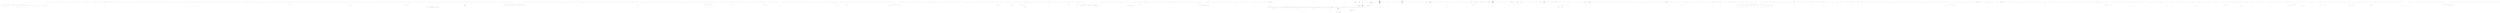 digraph  {
n218 [label="HangFire.Core.Tests.Client.CreateContextFacts", span=""];
n219 [label=context, span=""];
n220 [label=context, span=""];
n221 [label=context, span=""];
n222 [label=context, span=""];
n223 [label=context, span=""];
n224 [label=context, span=""];
n225 [label=context, span=""];
n226 [label=context, span=""];
n227 [label=context, span=""];
n228 [label=contextCopy, span=""];
n0 [cluster="HangFire.Core.Tests.Client.CreateContextFacts.CreateContextFacts()", label="Entry HangFire.Core.Tests.Client.CreateContextFacts.CreateContextFacts()", span="19-19"];
n1 [cluster="HangFire.Core.Tests.Client.CreateContextFacts.CreateContextFacts()", label="_job = Job.FromExpression(() => Method())", span="21-21"];
n2 [cluster="HangFire.Core.Tests.Client.CreateContextFacts.CreateContextFacts()", label="_state = new Mock<State>()", span="22-22"];
n8 [cluster="HangFire.Common.Job.FromExpression(System.Linq.Expressions.Expression<System.Action>)", label="Entry HangFire.Common.Job.FromExpression(System.Linq.Expressions.Expression<System.Action>)", span="119-119"];
n15 [cluster="lambda expression", label="Entry lambda expression", span="21-21"];
n3 [cluster="HangFire.Core.Tests.Client.CreateContextFacts.CreateContextFacts()", label="_connection = new Mock<IStorageConnection>()", span="23-23"];
n9 [cluster="Mock<State>.cstr", label="Entry Mock<State>.cstr", span=""];
n4 [cluster="HangFire.Core.Tests.Client.CreateContextFacts.CreateContextFacts()", label="_stateMachine = new Mock<IStateMachine>()", span="24-24"];
n10 [cluster="Mock<IStorageConnection>.cstr", label="Entry Mock<IStorageConnection>.cstr", span=""];
n5 [cluster="HangFire.Core.Tests.Client.CreateContextFacts.CreateContextFacts()", label="_stateMachineFactory = new Mock<IStateMachineFactory>()", span="26-26"];
n11 [cluster="Mock<IStateMachine>.cstr", label="Entry Mock<IStateMachine>.cstr", span=""];
n6 [cluster="HangFire.Core.Tests.Client.CreateContextFacts.CreateContextFacts()", label="_stateMachineFactory.Setup(x => x.Create(It.IsNotNull<IStorageConnection>()))\r\n                .Returns(_stateMachine.Object)", span="27-28"];
n12 [cluster="Mock<IStateMachineFactory>.cstr", label="Entry Mock<IStateMachineFactory>.cstr", span=""];
n7 [cluster="HangFire.Core.Tests.Client.CreateContextFacts.CreateContextFacts()", label="Exit HangFire.Core.Tests.Client.CreateContextFacts.CreateContextFacts()", span="19-19"];
n13 [cluster="Unk.Setup", label="Entry Unk.Setup", span=""];
n14 [cluster="Unk.Returns", label="Entry Unk.Returns", span=""];
n19 [cluster="lambda expression", label="Entry lambda expression", span="27-27"];
n16 [cluster="lambda expression", label="Method()", span="21-21"];
n17 [cluster="lambda expression", label="Exit lambda expression", span="21-21"];
n18 [cluster="HangFire.Core.Tests.Client.CreateContextFacts.Method()", label="Entry HangFire.Core.Tests.Client.CreateContextFacts.Method()", span="288-288"];
n20 [cluster="lambda expression", label="x.Create(It.IsNotNull<IStorageConnection>())", span="27-27"];
n21 [cluster="lambda expression", label="Exit lambda expression", span="27-27"];
n22 [cluster="Unk.>", label="Entry Unk.>", span=""];
n23 [cluster="Unk.Create", label="Entry Unk.Create", span=""];
n24 [cluster="HangFire.Core.Tests.Client.CreateContextFacts.Ctor_ThrowsAnException_WhenConnectionIsNull()", label="Entry HangFire.Core.Tests.Client.CreateContextFacts.Ctor_ThrowsAnException_WhenConnectionIsNull()", span="32-32"];
n25 [cluster="HangFire.Core.Tests.Client.CreateContextFacts.Ctor_ThrowsAnException_WhenConnectionIsNull()", label="var exception = Assert.Throws<ArgumentNullException>(\r\n                () => new CreateContext(null, _stateMachineFactory.Object, _job, _state.Object))", span="34-35"];
n26 [cluster="HangFire.Core.Tests.Client.CreateContextFacts.Ctor_ThrowsAnException_WhenConnectionIsNull()", label="Assert.Equal(''connection'', exception.ParamName)", span="37-37"];
n29 [cluster="lambda expression", label="Entry lambda expression", span="35-35"];
n27 [cluster="HangFire.Core.Tests.Client.CreateContextFacts.Ctor_ThrowsAnException_WhenConnectionIsNull()", label="Exit HangFire.Core.Tests.Client.CreateContextFacts.Ctor_ThrowsAnException_WhenConnectionIsNull()", span="32-32"];
n28 [cluster="Unk.Equal", label="Entry Unk.Equal", span=""];
n30 [cluster="lambda expression", label="new CreateContext(null, _stateMachineFactory.Object, _job, _state.Object)", span="35-35"];
n31 [cluster="lambda expression", label="Exit lambda expression", span="35-35"];
n32 [cluster="CreateContext.cstr", label="Entry CreateContext.cstr", span=""];
n33 [cluster="HangFire.Core.Tests.Client.CreateContextFacts.Ctor_ThrowsAnException_WhenStateMachineFactoryIsNull()", label="Entry HangFire.Core.Tests.Client.CreateContextFacts.Ctor_ThrowsAnException_WhenStateMachineFactoryIsNull()", span="41-41"];
n34 [cluster="HangFire.Core.Tests.Client.CreateContextFacts.Ctor_ThrowsAnException_WhenStateMachineFactoryIsNull()", label="var exception = Assert.Throws<ArgumentNullException>(\r\n                () => new CreateContext(_connection.Object, null, _job, _state.Object))", span="43-44"];
n35 [cluster="HangFire.Core.Tests.Client.CreateContextFacts.Ctor_ThrowsAnException_WhenStateMachineFactoryIsNull()", label="Assert.Equal(''stateMachineFactory'', exception.ParamName)", span="46-46"];
n37 [cluster="lambda expression", label="Entry lambda expression", span="44-44"];
n36 [cluster="HangFire.Core.Tests.Client.CreateContextFacts.Ctor_ThrowsAnException_WhenStateMachineFactoryIsNull()", label="Exit HangFire.Core.Tests.Client.CreateContextFacts.Ctor_ThrowsAnException_WhenStateMachineFactoryIsNull()", span="41-41"];
n38 [cluster="lambda expression", label="new CreateContext(_connection.Object, null, _job, _state.Object)", span="44-44"];
n39 [cluster="lambda expression", label="Exit lambda expression", span="44-44"];
n40 [cluster="HangFire.Core.Tests.Client.CreateContextFacts.Ctor_ThrowsAnException_WhenJobIsNull()", label="Entry HangFire.Core.Tests.Client.CreateContextFacts.Ctor_ThrowsAnException_WhenJobIsNull()", span="50-50"];
n41 [cluster="HangFire.Core.Tests.Client.CreateContextFacts.Ctor_ThrowsAnException_WhenJobIsNull()", label="var exception = Assert.Throws<ArgumentNullException>(\r\n                () => new CreateContext(_connection.Object, _stateMachineFactory.Object, null, _state.Object))", span="52-53"];
n42 [cluster="HangFire.Core.Tests.Client.CreateContextFacts.Ctor_ThrowsAnException_WhenJobIsNull()", label="Assert.Equal(''job'', exception.ParamName)", span="55-55"];
n44 [cluster="lambda expression", label="Entry lambda expression", span="53-53"];
n43 [cluster="HangFire.Core.Tests.Client.CreateContextFacts.Ctor_ThrowsAnException_WhenJobIsNull()", label="Exit HangFire.Core.Tests.Client.CreateContextFacts.Ctor_ThrowsAnException_WhenJobIsNull()", span="50-50"];
n45 [cluster="lambda expression", label="new CreateContext(_connection.Object, _stateMachineFactory.Object, null, _state.Object)", span="53-53"];
n46 [cluster="lambda expression", label="Exit lambda expression", span="53-53"];
n47 [cluster="HangFire.Core.Tests.Client.CreateContextFacts.Ctor_ThrowsAnException_WhenStateIsNull()", label="Entry HangFire.Core.Tests.Client.CreateContextFacts.Ctor_ThrowsAnException_WhenStateIsNull()", span="59-59"];
n48 [cluster="HangFire.Core.Tests.Client.CreateContextFacts.Ctor_ThrowsAnException_WhenStateIsNull()", label="var exception = Assert.Throws<ArgumentNullException>(\r\n                () => new CreateContext(\r\n                    _connection.Object, _stateMachineFactory.Object, _job, null))", span="61-63"];
n49 [cluster="HangFire.Core.Tests.Client.CreateContextFacts.Ctor_ThrowsAnException_WhenStateIsNull()", label="Assert.Equal(''initialState'', exception.ParamName)", span="65-65"];
n51 [cluster="lambda expression", label="Entry lambda expression", span="62-63"];
n50 [cluster="HangFire.Core.Tests.Client.CreateContextFacts.Ctor_ThrowsAnException_WhenStateIsNull()", label="Exit HangFire.Core.Tests.Client.CreateContextFacts.Ctor_ThrowsAnException_WhenStateIsNull()", span="59-59"];
n52 [cluster="lambda expression", label="new CreateContext(\r\n                    _connection.Object, _stateMachineFactory.Object, _job, null)", span="62-63"];
n53 [cluster="lambda expression", label="Exit lambda expression", span="62-63"];
n54 [cluster="HangFire.Core.Tests.Client.CreateContextFacts.Ctor_CorrectlyInitializes_AllProperties()", label="Entry HangFire.Core.Tests.Client.CreateContextFacts.Ctor_CorrectlyInitializes_AllProperties()", span="69-69"];
n55 [cluster="HangFire.Core.Tests.Client.CreateContextFacts.Ctor_CorrectlyInitializes_AllProperties()", label="var context = CreateContext()", span="71-71"];
n56 [cluster="HangFire.Core.Tests.Client.CreateContextFacts.Ctor_CorrectlyInitializes_AllProperties()", label="Assert.Same(_connection.Object, context.Connection)", span="73-73"];
n62 [cluster="HangFire.Core.Tests.Client.CreateContextFacts.CreateContext()", label="Entry HangFire.Core.Tests.Client.CreateContextFacts.CreateContext()", span="292-292"];
n57 [cluster="HangFire.Core.Tests.Client.CreateContextFacts.Ctor_CorrectlyInitializes_AllProperties()", label="Assert.Same(_job, context.Job)", span="74-74"];
n58 [cluster="HangFire.Core.Tests.Client.CreateContextFacts.Ctor_CorrectlyInitializes_AllProperties()", label="Assert.Same(_state.Object, context.InitialState)", span="75-75"];
n59 [cluster="HangFire.Core.Tests.Client.CreateContextFacts.Ctor_CorrectlyInitializes_AllProperties()", label="Assert.NotNull(context.Items)", span="77-77"];
n60 [cluster="HangFire.Core.Tests.Client.CreateContextFacts.Ctor_CorrectlyInitializes_AllProperties()", label="Assert.Null(context.JobId)", span="78-78"];
n63 [cluster="Unk.Same", label="Entry Unk.Same", span=""];
n64 [cluster="Unk.NotNull", label="Entry Unk.NotNull", span=""];
n61 [cluster="HangFire.Core.Tests.Client.CreateContextFacts.Ctor_CorrectlyInitializes_AllProperties()", label="Exit HangFire.Core.Tests.Client.CreateContextFacts.Ctor_CorrectlyInitializes_AllProperties()", span="69-69"];
n65 [cluster="Unk.Null", label="Entry Unk.Null", span=""];
n66 [cluster="HangFire.Core.Tests.Client.CreateContextFacts.CopyCtor_CopiesItemsDictionary_FromTheGivenContext()", label="Entry HangFire.Core.Tests.Client.CreateContextFacts.CopyCtor_CopiesItemsDictionary_FromTheGivenContext()", span="82-82"];
n67 [cluster="HangFire.Core.Tests.Client.CreateContextFacts.CopyCtor_CopiesItemsDictionary_FromTheGivenContext()", label="var context = CreateContext()", span="84-84"];
n68 [cluster="HangFire.Core.Tests.Client.CreateContextFacts.CopyCtor_CopiesItemsDictionary_FromTheGivenContext()", label="var contextCopy = new CreateContext(context)", span="85-85"];
n69 [cluster="HangFire.Core.Tests.Client.CreateContextFacts.CopyCtor_CopiesItemsDictionary_FromTheGivenContext()", label="Assert.Same(context.Items, contextCopy.Items)", span="87-87"];
n71 [cluster="HangFire.Client.CreateContext.CreateContext(HangFire.Client.CreateContext)", label="Entry HangFire.Client.CreateContext.CreateContext(HangFire.Client.CreateContext)", span="37-37"];
n70 [cluster="HangFire.Core.Tests.Client.CreateContextFacts.CopyCtor_CopiesItemsDictionary_FromTheGivenContext()", label="Exit HangFire.Core.Tests.Client.CreateContextFacts.CopyCtor_CopiesItemsDictionary_FromTheGivenContext()", span="82-82"];
n72 [cluster="HangFire.Core.Tests.Client.CreateContextFacts.CopyCtor_CopiesJobId_FromTheGivenContext()", label="Entry HangFire.Core.Tests.Client.CreateContextFacts.CopyCtor_CopiesJobId_FromTheGivenContext()", span="91-91"];
n73 [cluster="HangFire.Core.Tests.Client.CreateContextFacts.CopyCtor_CopiesJobId_FromTheGivenContext()", label="var context = CreateContext()", span="93-93"];
n74 [cluster="HangFire.Core.Tests.Client.CreateContextFacts.CopyCtor_CopiesJobId_FromTheGivenContext()", label="var contextCopy = new CreateContext(context)", span="94-94"];
n75 [cluster="HangFire.Core.Tests.Client.CreateContextFacts.CopyCtor_CopiesJobId_FromTheGivenContext()", label="Assert.Same(context.JobId, contextCopy.JobId)", span="96-96"];
n76 [cluster="HangFire.Core.Tests.Client.CreateContextFacts.CopyCtor_CopiesJobId_FromTheGivenContext()", label="Exit HangFire.Core.Tests.Client.CreateContextFacts.CopyCtor_CopiesJobId_FromTheGivenContext()", span="91-91"];
n77 [cluster="HangFire.Core.Tests.Client.CreateContextFacts.SetJobParameter_ThrowsAnException_WhenParameterNameIsNull()", label="Entry HangFire.Core.Tests.Client.CreateContextFacts.SetJobParameter_ThrowsAnException_WhenParameterNameIsNull()", span="100-100"];
n78 [cluster="HangFire.Core.Tests.Client.CreateContextFacts.SetJobParameter_ThrowsAnException_WhenParameterNameIsNull()", label="var context = CreateContext()", span="102-102"];
n79 [cluster="HangFire.Core.Tests.Client.CreateContextFacts.SetJobParameter_ThrowsAnException_WhenParameterNameIsNull()", label="var exception = Assert.Throws<ArgumentNullException>(\r\n                () => context.SetJobParameter(null, null))", span="103-104"];
n83 [cluster="lambda expression", label="context.SetJobParameter(null, null)", span="104-104"];
n80 [cluster="HangFire.Core.Tests.Client.CreateContextFacts.SetJobParameter_ThrowsAnException_WhenParameterNameIsNull()", label="Assert.Equal(''name'', exception.ParamName)", span="106-106"];
n82 [cluster="lambda expression", label="Entry lambda expression", span="104-104"];
n81 [cluster="HangFire.Core.Tests.Client.CreateContextFacts.SetJobParameter_ThrowsAnException_WhenParameterNameIsNull()", label="Exit HangFire.Core.Tests.Client.CreateContextFacts.SetJobParameter_ThrowsAnException_WhenParameterNameIsNull()", span="100-100"];
n84 [cluster="lambda expression", label="Exit lambda expression", span="104-104"];
n85 [cluster="HangFire.Client.CreateContext.SetJobParameter(string, object)", label="Entry HangFire.Client.CreateContext.SetJobParameter(string, object)", span="96-96"];
n86 [cluster="HangFire.Core.Tests.Client.CreateContextFacts.SetJobParameter_AcceptsNullValues()", label="Entry HangFire.Core.Tests.Client.CreateContextFacts.SetJobParameter_AcceptsNullValues()", span="110-110"];
n87 [cluster="HangFire.Core.Tests.Client.CreateContextFacts.SetJobParameter_AcceptsNullValues()", label="var context = CreateContext()", span="112-112"];
n88 [cluster="HangFire.Core.Tests.Client.CreateContextFacts.SetJobParameter_AcceptsNullValues()", label="Assert.DoesNotThrow(\r\n                () => context.SetJobParameter(''name'', null))", span="114-115"];
n92 [cluster="lambda expression", label="context.SetJobParameter(''name'', null)", span="115-115"];
n89 [cluster="HangFire.Core.Tests.Client.CreateContextFacts.SetJobParameter_AcceptsNullValues()", label="Exit HangFire.Core.Tests.Client.CreateContextFacts.SetJobParameter_AcceptsNullValues()", span="110-110"];
n90 [cluster="Unk.DoesNotThrow", label="Entry Unk.DoesNotThrow", span=""];
n91 [cluster="lambda expression", label="Entry lambda expression", span="115-115"];
n93 [cluster="lambda expression", label="Exit lambda expression", span="115-115"];
n94 [cluster="HangFire.Core.Tests.Client.CreateContextFacts.SetJobParameter_CanBeCalledTwice_WithTheSameName()", label="Entry HangFire.Core.Tests.Client.CreateContextFacts.SetJobParameter_CanBeCalledTwice_WithTheSameName()", span="119-119"];
n95 [cluster="HangFire.Core.Tests.Client.CreateContextFacts.SetJobParameter_CanBeCalledTwice_WithTheSameName()", label="var context = CreateContext()", span="121-121"];
n96 [cluster="HangFire.Core.Tests.Client.CreateContextFacts.SetJobParameter_CanBeCalledTwice_WithTheSameName()", label="context.SetJobParameter(''name'', null)", span="122-122"];
n97 [cluster="HangFire.Core.Tests.Client.CreateContextFacts.SetJobParameter_CanBeCalledTwice_WithTheSameName()", label="Assert.DoesNotThrow(\r\n                () => context.SetJobParameter(''name'', null))", span="124-125"];
n100 [cluster="lambda expression", label="context.SetJobParameter(''name'', null)", span="125-125"];
n98 [cluster="HangFire.Core.Tests.Client.CreateContextFacts.SetJobParameter_CanBeCalledTwice_WithTheSameName()", label="Exit HangFire.Core.Tests.Client.CreateContextFacts.SetJobParameter_CanBeCalledTwice_WithTheSameName()", span="119-119"];
n99 [cluster="lambda expression", label="Entry lambda expression", span="125-125"];
n101 [cluster="lambda expression", label="Exit lambda expression", span="125-125"];
n102 [cluster="HangFire.Core.Tests.Client.CreateContextFacts.GetJobParameter_ThrowsAnException_WhenParameterNameIsNull()", label="Entry HangFire.Core.Tests.Client.CreateContextFacts.GetJobParameter_ThrowsAnException_WhenParameterNameIsNull()", span="129-129"];
n103 [cluster="HangFire.Core.Tests.Client.CreateContextFacts.GetJobParameter_ThrowsAnException_WhenParameterNameIsNull()", label="var context = CreateContext()", span="131-131"];
n104 [cluster="HangFire.Core.Tests.Client.CreateContextFacts.GetJobParameter_ThrowsAnException_WhenParameterNameIsNull()", label="Assert.Throws<ArgumentNullException>(\r\n                () => context.GetJobParameter<int>(null))", span="132-133"];
n107 [cluster="lambda expression", label="context.GetJobParameter<int>(null)", span="133-133"];
n105 [cluster="HangFire.Core.Tests.Client.CreateContextFacts.GetJobParameter_ThrowsAnException_WhenParameterNameIsNull()", label="Exit HangFire.Core.Tests.Client.CreateContextFacts.GetJobParameter_ThrowsAnException_WhenParameterNameIsNull()", span="129-129"];
n106 [cluster="lambda expression", label="Entry lambda expression", span="133-133"];
n108 [cluster="lambda expression", label="Exit lambda expression", span="133-133"];
n109 [cluster="HangFire.Client.CreateContext.GetJobParameter<T>(string)", label="Entry HangFire.Client.CreateContext.GetJobParameter<T>(string)", span="129-129"];
n110 [cluster="HangFire.Core.Tests.Client.CreateContextFacts.GetJobParameter_ReturnsDefaultValue_IfParameterDoesNotExists()", label="Entry HangFire.Core.Tests.Client.CreateContextFacts.GetJobParameter_ReturnsDefaultValue_IfParameterDoesNotExists()", span="137-137"];
n111 [cluster="HangFire.Core.Tests.Client.CreateContextFacts.GetJobParameter_ReturnsDefaultValue_IfParameterDoesNotExists()", label="var context = CreateContext()", span="139-139"];
n112 [cluster="HangFire.Core.Tests.Client.CreateContextFacts.GetJobParameter_ReturnsDefaultValue_IfParameterDoesNotExists()", label="Assert.Equal(default(int), context.GetJobParameter<int>(''one''))", span="141-141"];
n113 [cluster="HangFire.Core.Tests.Client.CreateContextFacts.GetJobParameter_ReturnsDefaultValue_IfParameterDoesNotExists()", label="Assert.Equal(default(string), context.GetJobParameter<string>(''two''))", span="142-142"];
n114 [cluster="HangFire.Core.Tests.Client.CreateContextFacts.GetJobParameter_ReturnsDefaultValue_IfParameterDoesNotExists()", label="Exit HangFire.Core.Tests.Client.CreateContextFacts.GetJobParameter_ReturnsDefaultValue_IfParameterDoesNotExists()", span="137-137"];
n115 [cluster="HangFire.Core.Tests.Client.CreateContextFacts.GetJobParameter_ReturnsTheValue_ThatWasSetByTheCorrespondingMethod()", label="Entry HangFire.Core.Tests.Client.CreateContextFacts.GetJobParameter_ReturnsTheValue_ThatWasSetByTheCorrespondingMethod()", span="146-146"];
n116 [cluster="HangFire.Core.Tests.Client.CreateContextFacts.GetJobParameter_ReturnsTheValue_ThatWasSetByTheCorrespondingMethod()", label="var context = CreateContext()", span="148-148"];
n117 [cluster="HangFire.Core.Tests.Client.CreateContextFacts.GetJobParameter_ReturnsTheValue_ThatWasSetByTheCorrespondingMethod()", label="context.SetJobParameter(''name'', ''value'')", span="149-149"];
n118 [cluster="HangFire.Core.Tests.Client.CreateContextFacts.GetJobParameter_ReturnsTheValue_ThatWasSetByTheCorrespondingMethod()", label="Assert.Equal(''value'', context.GetJobParameter<string>(''name''))", span="151-151"];
n119 [cluster="HangFire.Core.Tests.Client.CreateContextFacts.GetJobParameter_ReturnsTheValue_ThatWasSetByTheCorrespondingMethod()", label="Exit HangFire.Core.Tests.Client.CreateContextFacts.GetJobParameter_ReturnsTheValue_ThatWasSetByTheCorrespondingMethod()", span="146-146"];
n120 [cluster="HangFire.Core.Tests.Client.CreateContextFacts.GetJobParameter_ReturnsTheValue_OfTheSpecifiedParameterNameOnly()", label="Entry HangFire.Core.Tests.Client.CreateContextFacts.GetJobParameter_ReturnsTheValue_OfTheSpecifiedParameterNameOnly()", span="155-155"];
n121 [cluster="HangFire.Core.Tests.Client.CreateContextFacts.GetJobParameter_ReturnsTheValue_OfTheSpecifiedParameterNameOnly()", label="var context = CreateContext()", span="157-157"];
n122 [cluster="HangFire.Core.Tests.Client.CreateContextFacts.GetJobParameter_ReturnsTheValue_OfTheSpecifiedParameterNameOnly()", label="context.SetJobParameter(''name1'', ''value1'')", span="159-159"];
n123 [cluster="HangFire.Core.Tests.Client.CreateContextFacts.GetJobParameter_ReturnsTheValue_OfTheSpecifiedParameterNameOnly()", label="context.SetJobParameter(''name2'', ''value2'')", span="160-160"];
n124 [cluster="HangFire.Core.Tests.Client.CreateContextFacts.GetJobParameter_ReturnsTheValue_OfTheSpecifiedParameterNameOnly()", label="Assert.Equal(''value1'', context.GetJobParameter<string>(''name1''))", span="162-162"];
n125 [cluster="HangFire.Core.Tests.Client.CreateContextFacts.GetJobParameter_ReturnsTheValue_OfTheSpecifiedParameterNameOnly()", label="Exit HangFire.Core.Tests.Client.CreateContextFacts.GetJobParameter_ReturnsTheValue_OfTheSpecifiedParameterNameOnly()", span="155-155"];
n126 [cluster="HangFire.Core.Tests.Client.CreateContextFacts.GetJobParameter_ReturnsTheFreshestValue_WhenTwoSetOperationsPerformed()", label="Entry HangFire.Core.Tests.Client.CreateContextFacts.GetJobParameter_ReturnsTheFreshestValue_WhenTwoSetOperationsPerformed()", span="166-166"];
n127 [cluster="HangFire.Core.Tests.Client.CreateContextFacts.GetJobParameter_ReturnsTheFreshestValue_WhenTwoSetOperationsPerformed()", label="var context = CreateContext()", span="168-168"];
n128 [cluster="HangFire.Core.Tests.Client.CreateContextFacts.GetJobParameter_ReturnsTheFreshestValue_WhenTwoSetOperationsPerformed()", label="context.SetJobParameter(''name'', ''oldValue'')", span="170-170"];
n129 [cluster="HangFire.Core.Tests.Client.CreateContextFacts.GetJobParameter_ReturnsTheFreshestValue_WhenTwoSetOperationsPerformed()", label="context.SetJobParameter(''name'', ''newValue'')", span="171-171"];
n130 [cluster="HangFire.Core.Tests.Client.CreateContextFacts.GetJobParameter_ReturnsTheFreshestValue_WhenTwoSetOperationsPerformed()", label="Assert.Equal(''newValue'', context.GetJobParameter<string>(''name''))", span="173-173"];
n131 [cluster="HangFire.Core.Tests.Client.CreateContextFacts.GetJobParameter_ReturnsTheFreshestValue_WhenTwoSetOperationsPerformed()", label="Exit HangFire.Core.Tests.Client.CreateContextFacts.GetJobParameter_ReturnsTheFreshestValue_WhenTwoSetOperationsPerformed()", span="166-166"];
n132 [cluster="HangFire.Core.Tests.Client.CreateContextFacts.GetJobParameter_ThrowsAnException_WhenParameterCouldNotBeDeserialized()", label="Entry HangFire.Core.Tests.Client.CreateContextFacts.GetJobParameter_ThrowsAnException_WhenParameterCouldNotBeDeserialized()", span="177-177"];
n133 [cluster="HangFire.Core.Tests.Client.CreateContextFacts.GetJobParameter_ThrowsAnException_WhenParameterCouldNotBeDeserialized()", label="var context = CreateContext()", span="179-179"];
n134 [cluster="HangFire.Core.Tests.Client.CreateContextFacts.GetJobParameter_ThrowsAnException_WhenParameterCouldNotBeDeserialized()", label="context.SetJobParameter(''name'', ''value'')", span="181-181"];
n135 [cluster="HangFire.Core.Tests.Client.CreateContextFacts.GetJobParameter_ThrowsAnException_WhenParameterCouldNotBeDeserialized()", label="Assert.Throws<InvalidOperationException>(\r\n                () => context.GetJobParameter<int>(''name''))", span="183-184"];
n138 [cluster="lambda expression", label="context.GetJobParameter<int>(''name'')", span="184-184"];
n136 [cluster="HangFire.Core.Tests.Client.CreateContextFacts.GetJobParameter_ThrowsAnException_WhenParameterCouldNotBeDeserialized()", label="Exit HangFire.Core.Tests.Client.CreateContextFacts.GetJobParameter_ThrowsAnException_WhenParameterCouldNotBeDeserialized()", span="177-177"];
n137 [cluster="lambda expression", label="Entry lambda expression", span="184-184"];
n139 [cluster="lambda expression", label="Exit lambda expression", span="184-184"];
n140 [cluster="HangFire.Core.Tests.Client.CreateContextFacts.CopyCtor_CopiesJobParameters_FromTheGivenContext()", label="Entry HangFire.Core.Tests.Client.CreateContextFacts.CopyCtor_CopiesJobParameters_FromTheGivenContext()", span="188-188"];
n141 [cluster="HangFire.Core.Tests.Client.CreateContextFacts.CopyCtor_CopiesJobParameters_FromTheGivenContext()", label="var context = CreateContext()", span="190-190"];
n142 [cluster="HangFire.Core.Tests.Client.CreateContextFacts.CopyCtor_CopiesJobParameters_FromTheGivenContext()", label="context.SetJobParameter(''name'', ''value'')", span="191-191"];
n143 [cluster="HangFire.Core.Tests.Client.CreateContextFacts.CopyCtor_CopiesJobParameters_FromTheGivenContext()", label="var contextCopy = new CreateContext(context)", span="192-192"];
n144 [cluster="HangFire.Core.Tests.Client.CreateContextFacts.CopyCtor_CopiesJobParameters_FromTheGivenContext()", label="var value = contextCopy.GetJobParameter<string>(''name'')", span="194-194"];
n145 [cluster="HangFire.Core.Tests.Client.CreateContextFacts.CopyCtor_CopiesJobParameters_FromTheGivenContext()", label="Assert.Equal(''value'', value)", span="196-196"];
n146 [cluster="HangFire.Core.Tests.Client.CreateContextFacts.CopyCtor_CopiesJobParameters_FromTheGivenContext()", label="Exit HangFire.Core.Tests.Client.CreateContextFacts.CopyCtor_CopiesJobParameters_FromTheGivenContext()", span="188-188"];
n147 [cluster="HangFire.Core.Tests.Client.CreateContextFacts.CreateJob_DelegatesItsExecution_ToStateMachine()", label="Entry HangFire.Core.Tests.Client.CreateContextFacts.CreateJob_DelegatesItsExecution_ToStateMachine()", span="200-200"];
n148 [cluster="HangFire.Core.Tests.Client.CreateContextFacts.CreateJob_DelegatesItsExecution_ToStateMachine()", label="var context = CreateContext()", span="202-202"];
n149 [cluster="HangFire.Core.Tests.Client.CreateContextFacts.CreateJob_DelegatesItsExecution_ToStateMachine()", label="context.CreateJob()", span="204-204"];
n150 [cluster="HangFire.Core.Tests.Client.CreateContextFacts.CreateJob_DelegatesItsExecution_ToStateMachine()", label="_stateMachine.Verify(x => x.CreateInState(\r\n                context.Job,\r\n                It.IsNotNull<Dictionary<string, string>>(),\r\n                context.InitialState))", span="206-209"];
n155 [cluster="lambda expression", label="x.CreateInState(\r\n                context.Job,\r\n                It.IsNotNull<Dictionary<string, string>>(),\r\n                context.InitialState)", span="206-209"];
n152 [cluster="HangFire.Client.CreateContext.CreateJob()", label="Entry HangFire.Client.CreateContext.CreateJob()", span="147-147"];
n151 [cluster="HangFire.Core.Tests.Client.CreateContextFacts.CreateJob_DelegatesItsExecution_ToStateMachine()", label="Exit HangFire.Core.Tests.Client.CreateContextFacts.CreateJob_DelegatesItsExecution_ToStateMachine()", span="200-200"];
n153 [cluster="Unk.Verify", label="Entry Unk.Verify", span=""];
n154 [cluster="lambda expression", label="Entry lambda expression", span="206-209"];
n156 [cluster="lambda expression", label="Exit lambda expression", span="206-209"];
n157 [cluster="Unk.CreateInState", label="Entry Unk.CreateInState", span=""];
n158 [cluster="HangFire.Core.Tests.Client.CreateContextFacts.CreateJob_SetsTheJobIdProperty()", label="Entry HangFire.Core.Tests.Client.CreateContextFacts.CreateJob_SetsTheJobIdProperty()", span="213-213"];
n159 [cluster="HangFire.Core.Tests.Client.CreateContextFacts.CreateJob_SetsTheJobIdProperty()", label="var context = CreateContext()", span="215-215"];
n160 [cluster="HangFire.Core.Tests.Client.CreateContextFacts.CreateJob_SetsTheJobIdProperty()", label="_stateMachine\r\n                .Setup(x => x.CreateInState(context.Job, It.IsAny<Dictionary<string, string>>(), context.InitialState))\r\n                .Returns(''id'')", span="216-218"];
n165 [cluster="lambda expression", label="x.CreateInState(context.Job, It.IsAny<Dictionary<string, string>>(), context.InitialState)", span="217-217"];
n161 [cluster="HangFire.Core.Tests.Client.CreateContextFacts.CreateJob_SetsTheJobIdProperty()", label="context.CreateJob()", span="220-220"];
n162 [cluster="HangFire.Core.Tests.Client.CreateContextFacts.CreateJob_SetsTheJobIdProperty()", label="Assert.Equal(''id'', context.JobId)", span="222-222"];
n164 [cluster="lambda expression", label="Entry lambda expression", span="217-217"];
n163 [cluster="HangFire.Core.Tests.Client.CreateContextFacts.CreateJob_SetsTheJobIdProperty()", label="Exit HangFire.Core.Tests.Client.CreateContextFacts.CreateJob_SetsTheJobIdProperty()", span="213-213"];
n166 [cluster="lambda expression", label="Exit lambda expression", span="217-217"];
n167 [cluster="HangFire.Core.Tests.Client.CreateContextFacts.CreateJob_PassesParametersAsJsonObjects()", label="Entry HangFire.Core.Tests.Client.CreateContextFacts.CreateJob_PassesParametersAsJsonObjects()", span="226-226"];
n168 [cluster="HangFire.Core.Tests.Client.CreateContextFacts.CreateJob_PassesParametersAsJsonObjects()", label="var context = CreateContext()", span="228-228"];
n169 [cluster="HangFire.Core.Tests.Client.CreateContextFacts.CreateJob_PassesParametersAsJsonObjects()", label="context.SetJobParameter(''name'', new { key = ''value'' })", span="229-229"];
n170 [cluster="HangFire.Core.Tests.Client.CreateContextFacts.CreateJob_PassesParametersAsJsonObjects()", label="context.CreateJob()", span="231-231"];
n171 [cluster="HangFire.Core.Tests.Client.CreateContextFacts.CreateJob_PassesParametersAsJsonObjects()", label="_stateMachine.Verify(x => x.CreateInState(\r\n                It.IsAny<Job>(),\r\n                It.Is<Dictionary<string, string>>(\r\n                    d => d.ContainsKey(''name'') && d[''name''] == ''{\''key\'':\''value\''}''),\r\n                It.IsAny<State>()))", span="233-237"];
n172 [cluster="HangFire.Core.Tests.Client.CreateContextFacts.CreateJob_PassesParametersAsJsonObjects()", label="Exit HangFire.Core.Tests.Client.CreateContextFacts.CreateJob_PassesParametersAsJsonObjects()", span="226-226"];
n173 [cluster="lambda expression", label="Entry lambda expression", span="233-237"];
n174 [cluster="lambda expression", label="x.CreateInState(\r\n                It.IsAny<Job>(),\r\n                It.Is<Dictionary<string, string>>(\r\n                    d => d.ContainsKey(''name'') && d[''name''] == ''{\''key\'':\''value\''}''),\r\n                It.IsAny<State>())", span="233-237"];
n175 [cluster="lambda expression", label="Exit lambda expression", span="233-237"];
n176 [cluster="lambda expression", label="Entry lambda expression", span="236-236"];
n177 [cluster="lambda expression", label="d.ContainsKey(''name'') && d[''name''] == ''{\''key\'':\''value\''}''", span="236-236"];
n178 [cluster="lambda expression", label="Exit lambda expression", span="236-236"];
n179 [cluster="Unk.ContainsKey", label="Entry Unk.ContainsKey", span=""];
n180 [cluster="HangFire.Core.Tests.Client.CreateContextFacts.SetJobParameter_ThrowsAnException_AfterCreateJobWasCalled()", label="Entry HangFire.Core.Tests.Client.CreateContextFacts.SetJobParameter_ThrowsAnException_AfterCreateJobWasCalled()", span="241-241"];
n181 [cluster="HangFire.Core.Tests.Client.CreateContextFacts.SetJobParameter_ThrowsAnException_AfterCreateJobWasCalled()", label="var context = CreateContext()", span="243-243"];
n182 [cluster="HangFire.Core.Tests.Client.CreateContextFacts.SetJobParameter_ThrowsAnException_AfterCreateJobWasCalled()", label="context.CreateJob()", span="244-244"];
n183 [cluster="HangFire.Core.Tests.Client.CreateContextFacts.SetJobParameter_ThrowsAnException_AfterCreateJobWasCalled()", label="Assert.Throws<InvalidOperationException>(\r\n                () => context.SetJobParameter(''name'', ''value''))", span="246-247"];
n186 [cluster="lambda expression", label="context.SetJobParameter(''name'', ''value'')", span="247-247"];
n184 [cluster="HangFire.Core.Tests.Client.CreateContextFacts.SetJobParameter_ThrowsAnException_AfterCreateJobWasCalled()", label="Exit HangFire.Core.Tests.Client.CreateContextFacts.SetJobParameter_ThrowsAnException_AfterCreateJobWasCalled()", span="241-241"];
n185 [cluster="lambda expression", label="Entry lambda expression", span="247-247"];
n187 [cluster="lambda expression", label="Exit lambda expression", span="247-247"];
n188 [cluster="HangFire.Core.Tests.Client.CreateContextFacts.GetJobParameter_DoesNotThrowAnException_AfterCreateJobWasCalled()", label="Entry HangFire.Core.Tests.Client.CreateContextFacts.GetJobParameter_DoesNotThrowAnException_AfterCreateJobWasCalled()", span="251-251"];
n189 [cluster="HangFire.Core.Tests.Client.CreateContextFacts.GetJobParameter_DoesNotThrowAnException_AfterCreateJobWasCalled()", label="var context = CreateContext()", span="253-253"];
n190 [cluster="HangFire.Core.Tests.Client.CreateContextFacts.GetJobParameter_DoesNotThrowAnException_AfterCreateJobWasCalled()", label="context.CreateJob()", span="255-255"];
n191 [cluster="HangFire.Core.Tests.Client.CreateContextFacts.GetJobParameter_DoesNotThrowAnException_AfterCreateJobWasCalled()", label="Assert.DoesNotThrow(\r\n                () => context.GetJobParameter<string>(''name''))", span="257-258"];
n194 [cluster="lambda expression", label="context.GetJobParameter<string>(''name'')", span="258-258"];
n192 [cluster="HangFire.Core.Tests.Client.CreateContextFacts.GetJobParameter_DoesNotThrowAnException_AfterCreateJobWasCalled()", label="Exit HangFire.Core.Tests.Client.CreateContextFacts.GetJobParameter_DoesNotThrowAnException_AfterCreateJobWasCalled()", span="251-251"];
n193 [cluster="lambda expression", label="Entry lambda expression", span="258-258"];
n195 [cluster="lambda expression", label="Exit lambda expression", span="258-258"];
n196 [cluster="HangFire.Core.Tests.Client.CreateContextFacts.CopyCtor_CopiesJobId_WhenItWasSet()", label="Entry HangFire.Core.Tests.Client.CreateContextFacts.CopyCtor_CopiesJobId_WhenItWasSet()", span="262-262"];
n197 [cluster="HangFire.Core.Tests.Client.CreateContextFacts.CopyCtor_CopiesJobId_WhenItWasSet()", label="_stateMachine.Setup(x => x.CreateInState(\r\n                _job, It.IsAny<Dictionary<string, string>>(), _state.Object))\r\n                .Returns(''id'')", span="264-266"];
n198 [cluster="HangFire.Core.Tests.Client.CreateContextFacts.CopyCtor_CopiesJobId_WhenItWasSet()", label="var context = CreateContext()", span="268-268"];
n203 [cluster="lambda expression", label="Entry lambda expression", span="264-265"];
n199 [cluster="HangFire.Core.Tests.Client.CreateContextFacts.CopyCtor_CopiesJobId_WhenItWasSet()", label="context.CreateJob()", span="269-269"];
n200 [cluster="HangFire.Core.Tests.Client.CreateContextFacts.CopyCtor_CopiesJobId_WhenItWasSet()", label="var contextCopy = new CreateContext(context)", span="271-271"];
n201 [cluster="HangFire.Core.Tests.Client.CreateContextFacts.CopyCtor_CopiesJobId_WhenItWasSet()", label="Assert.Equal(''id'', contextCopy.JobId)", span="273-273"];
n202 [cluster="HangFire.Core.Tests.Client.CreateContextFacts.CopyCtor_CopiesJobId_WhenItWasSet()", label="Exit HangFire.Core.Tests.Client.CreateContextFacts.CopyCtor_CopiesJobId_WhenItWasSet()", span="262-262"];
n204 [cluster="lambda expression", label="x.CreateInState(\r\n                _job, It.IsAny<Dictionary<string, string>>(), _state.Object)", span="264-265"];
n205 [cluster="lambda expression", label="Exit lambda expression", span="264-265"];
n206 [cluster="HangFire.Core.Tests.Client.CreateContextFacts.CopyCtor_CopiesTheFactThatJobWasCreated()", label="Entry HangFire.Core.Tests.Client.CreateContextFacts.CopyCtor_CopiesTheFactThatJobWasCreated()", span="277-277"];
n207 [cluster="HangFire.Core.Tests.Client.CreateContextFacts.CopyCtor_CopiesTheFactThatJobWasCreated()", label="var context = CreateContext()", span="279-279"];
n208 [cluster="HangFire.Core.Tests.Client.CreateContextFacts.CopyCtor_CopiesTheFactThatJobWasCreated()", label="context.CreateJob()", span="280-280"];
n209 [cluster="HangFire.Core.Tests.Client.CreateContextFacts.CopyCtor_CopiesTheFactThatJobWasCreated()", label="var contextCopy = new CreateContext(context)", span="282-282"];
n210 [cluster="HangFire.Core.Tests.Client.CreateContextFacts.CopyCtor_CopiesTheFactThatJobWasCreated()", label="Assert.Throws<InvalidOperationException>(\r\n                () => contextCopy.SetJobParameter(''name'', ''value''))", span="284-285"];
n213 [cluster="lambda expression", label="contextCopy.SetJobParameter(''name'', ''value'')", span="285-285"];
n211 [cluster="HangFire.Core.Tests.Client.CreateContextFacts.CopyCtor_CopiesTheFactThatJobWasCreated()", label="Exit HangFire.Core.Tests.Client.CreateContextFacts.CopyCtor_CopiesTheFactThatJobWasCreated()", span="277-277"];
n212 [cluster="lambda expression", label="Entry lambda expression", span="285-285"];
n214 [cluster="lambda expression", label="Exit lambda expression", span="285-285"];
n215 [cluster="HangFire.Core.Tests.Client.CreateContextFacts.Method()", label="Exit HangFire.Core.Tests.Client.CreateContextFacts.Method()", span="288-288"];
n216 [cluster="HangFire.Core.Tests.Client.CreateContextFacts.CreateContext()", label="return new CreateContext(\r\n                _connection.Object, _stateMachineFactory.Object, _job, _state.Object);", span="294-295"];
n217 [cluster="HangFire.Core.Tests.Client.CreateContextFacts.CreateContext()", label="Exit HangFire.Core.Tests.Client.CreateContextFacts.CreateContext()", span="292-292"];
d12 [cluster="HangFire.BackgroundJobServer.Start()", color=green, community=0, label="var serverName = String.Format(''{0}:{1}'', MachineName, Process.GetCurrentProcess().Id)", prediction=0, span="59-59"];
d30 [label="HangFire.BackgroundJobServer", span=""];
d10 [cluster="HangFire.BackgroundJobServer.Start()", label="_server != null", span="54-54"];
d13 [cluster="HangFire.BackgroundJobServer.Start()", color=green, community=0, label="_server = new JobServer(\r\n                RedisFactory.BasicManager,\r\n                serverName, WorkerCount, Queues, JobActivator, PollInterval, TimeSpan.FromSeconds(5))", prediction=1, span="61-63"];
d16 [cluster="System.Diagnostics.Process.GetCurrentProcess()", label="Entry System.Diagnostics.Process.GetCurrentProcess()", span="0-0"];
d17 [cluster="string.Format(string, object, object)", label="Entry string.Format(string, object, object)", span="0-0"];
d14 [cluster="HangFire.BackgroundJobServer.Start()", label="Exit HangFire.BackgroundJobServer.Start()", span="52-52"];
d18 [cluster="HangFire.Server.JobServer.JobServer(IRedisClientsManager, string, int, System.Collections.Generic.IEnumerable<string>, HangFire.JobActivator, System.TimeSpan, System.TimeSpan)", label="Entry HangFire.Server.JobServer.JobServer(IRedisClientsManager, string, int, System.Collections.Generic.IEnumerable<string>, HangFire.JobActivator, System.TimeSpan, System.TimeSpan)", span="33-33"];
d8 [cluster="System.TimeSpan.FromSeconds(double)", label="Entry System.TimeSpan.FromSeconds(double)", span="0-0"];
d3 [cluster="HangFire.BackgroundJobServer.BackgroundJobServer(int, params string[])", label="MachineName = Environment.MachineName", span="22-22"];
d4 [cluster="HangFire.BackgroundJobServer.BackgroundJobServer(int, params string[])", label="PollInterval = TimeSpan.FromSeconds(15)", span="23-23"];
d5 [cluster="HangFire.BackgroundJobServer.BackgroundJobServer(int, params string[])", label="WorkerCount = workerCount", span="25-25"];
d6 [cluster="HangFire.BackgroundJobServer.BackgroundJobServer(int, params string[])", label="Queues = queues ?? new[] { ''default'' }", span="26-26"];
d20 [cluster="HangFire.BackgroundJobServer.Stop()", label="_server != null", span="72-72"];
d21 [cluster="HangFire.BackgroundJobServer.Stop()", label="_server.Dispose()", span="74-74"];
d22 [cluster="HangFire.BackgroundJobServer.Stop()", label="_server = null", span="75-75"];
d28 [cluster="HangFire.BackgroundJobServer.System.IDisposable.Dispose()", label="Stop()", span="84-84"];
d9 [cluster="HangFire.BackgroundJobServer.Start()", label="Entry HangFire.BackgroundJobServer.Start()", span="52-52"];
d11 [cluster="HangFire.BackgroundJobServer.Start()", label="throw new InvalidOperationException(''Background job server has already been started. Please stop it first.'');", span="56-56"];
d2 [cluster="HangFire.BackgroundJobServer.BackgroundJobServer(int, params string[])", label="Entry HangFire.BackgroundJobServer.BackgroundJobServer(int, params string[])", span="20-20"];
d7 [cluster="HangFire.BackgroundJobServer.BackgroundJobServer(int, params string[])", label="Exit HangFire.BackgroundJobServer.BackgroundJobServer(int, params string[])", span="20-20"];
d19 [cluster="HangFire.BackgroundJobServer.Stop()", label="Entry HangFire.BackgroundJobServer.Stop()", span="70-70"];
d24 [cluster="HangFire.BackgroundJobServer.Stop()", label="return false;", span="79-79"];
d26 [cluster="HangFire.Server.JobServer.Dispose()", label="Entry HangFire.Server.JobServer.Dispose()", span="70-70"];
d23 [cluster="HangFire.BackgroundJobServer.Stop()", label="return true;", span="77-77"];
d27 [cluster="HangFire.BackgroundJobServer.System.IDisposable.Dispose()", label="Entry HangFire.BackgroundJobServer.System.IDisposable.Dispose()", span="82-82"];
d29 [cluster="HangFire.BackgroundJobServer.System.IDisposable.Dispose()", label="Exit HangFire.BackgroundJobServer.System.IDisposable.Dispose()", span="82-82"];
d15 [cluster="System.InvalidOperationException.InvalidOperationException(string)", label="Entry System.InvalidOperationException.InvalidOperationException(string)", span="0-0"];
d25 [cluster="HangFire.BackgroundJobServer.Stop()", label="Exit HangFire.BackgroundJobServer.Stop()", span="70-70"];
m1_9 [cluster="WorkerContext.cstr", file="Client.feature.cs", label="Entry WorkerContext.cstr", span=""];
m1_0 [cluster="Hangfire.Core.Tests.Server.WorkerContextFacts.Ctor_ThrowsAnException_WhenServerIdIsNull()", file="Client.feature.cs", label="Entry Hangfire.Core.Tests.Server.WorkerContextFacts.Ctor_ThrowsAnException_WhenServerIdIsNull()", span="14-14"];
m1_1 [cluster="Hangfire.Core.Tests.Server.WorkerContextFacts.Ctor_ThrowsAnException_WhenServerIdIsNull()", file="Client.feature.cs", label="var exception = Assert.Throws<ArgumentNullException>(\r\n                () => new WorkerContext(null, Queues, WorkerNumber))", span="16-17"];
m1_2 [cluster="Hangfire.Core.Tests.Server.WorkerContextFacts.Ctor_ThrowsAnException_WhenServerIdIsNull()", file="Client.feature.cs", label="Assert.Equal(''serverId'', exception.ParamName)", span="19-19"];
m1_3 [cluster="Hangfire.Core.Tests.Server.WorkerContextFacts.Ctor_ThrowsAnException_WhenServerIdIsNull()", file="Client.feature.cs", label="Exit Hangfire.Core.Tests.Server.WorkerContextFacts.Ctor_ThrowsAnException_WhenServerIdIsNull()", span="14-14"];
m1_23 [cluster="Hangfire.Core.Tests.Server.WorkerContextFacts.CreateContext()", file="Client.feature.cs", label="Entry Hangfire.Core.Tests.Server.WorkerContextFacts.CreateContext()", span="59-59"];
m1_38 [cluster="Hangfire.Core.Tests.Server.WorkerContextFacts.CreateContext()", file="Client.feature.cs", label="return new WorkerContext(ServerId, Queues, WorkerNumber);", span="61-61"];
m1_39 [cluster="Hangfire.Core.Tests.Server.WorkerContextFacts.CreateContext()", file="Client.feature.cs", label="Exit Hangfire.Core.Tests.Server.WorkerContextFacts.CreateContext()", span="59-59"];
m1_5 [cluster="Unk.Equal", file="Client.feature.cs", label="Entry Unk.Equal", span=""];
m1_10 [cluster="Hangfire.Core.Tests.Server.WorkerContextFacts.Ctor_ThrowsAnException_WhenQueuesArrayIsNull()", file="Client.feature.cs", label="Entry Hangfire.Core.Tests.Server.WorkerContextFacts.Ctor_ThrowsAnException_WhenQueuesArrayIsNull()", span="23-23"];
m1_11 [cluster="Hangfire.Core.Tests.Server.WorkerContextFacts.Ctor_ThrowsAnException_WhenQueuesArrayIsNull()", file="Client.feature.cs", label="var exception = Assert.Throws<ArgumentNullException>(\r\n                () => new WorkerContext(ServerId, null, WorkerNumber))", span="25-26"];
m1_12 [cluster="Hangfire.Core.Tests.Server.WorkerContextFacts.Ctor_ThrowsAnException_WhenQueuesArrayIsNull()", file="Client.feature.cs", label="Assert.Equal(''queues'', exception.ParamName)", span="28-28"];
m1_13 [cluster="Hangfire.Core.Tests.Server.WorkerContextFacts.Ctor_ThrowsAnException_WhenQueuesArrayIsNull()", file="Client.feature.cs", label="Exit Hangfire.Core.Tests.Server.WorkerContextFacts.Ctor_ThrowsAnException_WhenQueuesArrayIsNull()", span="23-23"];
m1_31 [cluster="Hangfire.Core.Tests.Server.WorkerContextFacts.CopyCtor_CorrectlyCopies_AllPropertyValues()", file="Client.feature.cs", label="Entry Hangfire.Core.Tests.Server.WorkerContextFacts.CopyCtor_CorrectlyCopies_AllPropertyValues()", span="49-49"];
m1_32 [cluster="Hangfire.Core.Tests.Server.WorkerContextFacts.CopyCtor_CorrectlyCopies_AllPropertyValues()", file="Client.feature.cs", label="var context = CreateContext()", span="51-51"];
m1_33 [cluster="Hangfire.Core.Tests.Server.WorkerContextFacts.CopyCtor_CorrectlyCopies_AllPropertyValues()", file="Client.feature.cs", label="var contextCopy = new WorkerContext(context)", span="52-52"];
m1_34 [cluster="Hangfire.Core.Tests.Server.WorkerContextFacts.CopyCtor_CorrectlyCopies_AllPropertyValues()", file="Client.feature.cs", label="Assert.Equal(ServerId, context.ServerId)", span="54-54"];
m1_35 [cluster="Hangfire.Core.Tests.Server.WorkerContextFacts.CopyCtor_CorrectlyCopies_AllPropertyValues()", file="Client.feature.cs", label="Assert.Equal(Queues, context.Queues)", span="55-55"];
m1_36 [cluster="Hangfire.Core.Tests.Server.WorkerContextFacts.CopyCtor_CorrectlyCopies_AllPropertyValues()", file="Client.feature.cs", label="Assert.Equal(context.WorkerNumber, contextCopy.WorkerNumber)", span="56-56"];
m1_37 [cluster="Hangfire.Core.Tests.Server.WorkerContextFacts.CopyCtor_CorrectlyCopies_AllPropertyValues()", file="Client.feature.cs", label="Exit Hangfire.Core.Tests.Server.WorkerContextFacts.CopyCtor_CorrectlyCopies_AllPropertyValues()", span="49-49"];
m1_24 [cluster="Hangfire.Core.Tests.Server.WorkerContextFacts.CopyCtor_ThrowsAnException_WhenContextIsNull()", file="Client.feature.cs", label="Entry Hangfire.Core.Tests.Server.WorkerContextFacts.CopyCtor_ThrowsAnException_WhenContextIsNull()", span="42-42"];
m1_25 [cluster="Hangfire.Core.Tests.Server.WorkerContextFacts.CopyCtor_ThrowsAnException_WhenContextIsNull()", file="Client.feature.cs", label="Assert.Throws<NullReferenceException>(\r\n                () => new WorkerContext(null))", span="44-45"];
m1_26 [cluster="Hangfire.Core.Tests.Server.WorkerContextFacts.CopyCtor_ThrowsAnException_WhenContextIsNull()", file="Client.feature.cs", label="Exit Hangfire.Core.Tests.Server.WorkerContextFacts.CopyCtor_ThrowsAnException_WhenContextIsNull()", span="42-42"];
m1_27 [cluster="lambda expression", file="Client.feature.cs", label="Entry lambda expression", span="45-45"];
m1_6 [cluster="lambda expression", file="Client.feature.cs", label="Entry lambda expression", span="17-17"];
m1_7 [cluster="lambda expression", file="Client.feature.cs", label="new WorkerContext(null, Queues, WorkerNumber)", span="17-17"];
m1_8 [cluster="lambda expression", file="Client.feature.cs", label="Exit lambda expression", span="17-17"];
m1_14 [cluster="lambda expression", file="Client.feature.cs", label="Entry lambda expression", span="26-26"];
m1_15 [cluster="lambda expression", file="Client.feature.cs", label="new WorkerContext(ServerId, null, WorkerNumber)", span="26-26"];
m1_16 [cluster="lambda expression", file="Client.feature.cs", label="Exit lambda expression", span="26-26"];
m1_28 [cluster="lambda expression", file="Client.feature.cs", label="new WorkerContext(null)", span="45-45"];
m1_29 [cluster="lambda expression", file="Client.feature.cs", label="Exit lambda expression", span="45-45"];
m1_30 [cluster="Hangfire.Server.WorkerContext.WorkerContext(Hangfire.Server.WorkerContext)", file="Client.feature.cs", label="Entry Hangfire.Server.WorkerContext.WorkerContext(Hangfire.Server.WorkerContext)", span="22-22"];
m1_17 [cluster="Hangfire.Core.Tests.Server.WorkerContextFacts.Ctor_CorrectlySetsAllInstanceProperties()", file="Client.feature.cs", label="Entry Hangfire.Core.Tests.Server.WorkerContextFacts.Ctor_CorrectlySetsAllInstanceProperties()", span="32-32"];
m1_18 [cluster="Hangfire.Core.Tests.Server.WorkerContextFacts.Ctor_CorrectlySetsAllInstanceProperties()", file="Client.feature.cs", label="var context = CreateContext()", span="34-34"];
m1_19 [cluster="Hangfire.Core.Tests.Server.WorkerContextFacts.Ctor_CorrectlySetsAllInstanceProperties()", file="Client.feature.cs", label="Assert.Equal(ServerId, context.ServerId)", span="36-36"];
m1_20 [cluster="Hangfire.Core.Tests.Server.WorkerContextFacts.Ctor_CorrectlySetsAllInstanceProperties()", file="Client.feature.cs", label="Assert.Equal(Queues, context.Queues)", span="37-37"];
m1_21 [cluster="Hangfire.Core.Tests.Server.WorkerContextFacts.Ctor_CorrectlySetsAllInstanceProperties()", file="Client.feature.cs", label="Assert.Equal(WorkerNumber, context.WorkerNumber)", span="38-38"];
m1_22 [cluster="Hangfire.Core.Tests.Server.WorkerContextFacts.Ctor_CorrectlySetsAllInstanceProperties()", file="Client.feature.cs", label="Exit Hangfire.Core.Tests.Server.WorkerContextFacts.Ctor_CorrectlySetsAllInstanceProperties()", span="32-32"];
m1_40 [file="Client.feature.cs", label="Hangfire.Core.Tests.Server.WorkerContextFacts", span=""];
m2_33 [cluster="Unk.Complete", file="ClientFilters.feature.cs", label="Entry Unk.Complete", span=""];
m2_0 [cluster="HangFire.SqlServer.SqlServerWriteOnlyTransaction.SqlServerWriteOnlyTransaction(SqlConnection)", file="ClientFilters.feature.cs", label="Entry HangFire.SqlServer.SqlServerWriteOnlyTransaction.SqlServerWriteOnlyTransaction(SqlConnection)", span="16-16"];
m2_1 [cluster="HangFire.SqlServer.SqlServerWriteOnlyTransaction.SqlServerWriteOnlyTransaction(SqlConnection)", file="ClientFilters.feature.cs", label="_connection = connection", span="18-18"];
m2_2 [cluster="HangFire.SqlServer.SqlServerWriteOnlyTransaction.SqlServerWriteOnlyTransaction(SqlConnection)", file="ClientFilters.feature.cs", label="Lists = new SqlServerWriteOnlyList(this)", span="20-20"];
m2_3 [cluster="HangFire.SqlServer.SqlServerWriteOnlyTransaction.SqlServerWriteOnlyTransaction(SqlConnection)", file="ClientFilters.feature.cs", label="Queues = new SqlServerWriteOnlyQueue(this)", span="21-21"];
m2_4 [cluster="HangFire.SqlServer.SqlServerWriteOnlyTransaction.SqlServerWriteOnlyTransaction(SqlConnection)", file="ClientFilters.feature.cs", label="Jobs = new SqlServerWriteOnlyJob(this)", span="22-22"];
m2_5 [cluster="HangFire.SqlServer.SqlServerWriteOnlyTransaction.SqlServerWriteOnlyTransaction(SqlConnection)", file="ClientFilters.feature.cs", label="Sets = new SqlServerWriteOnlySet(this)", span="23-23"];
m2_6 [cluster="HangFire.SqlServer.SqlServerWriteOnlyTransaction.SqlServerWriteOnlyTransaction(SqlConnection)", file="ClientFilters.feature.cs", label="Values = new SqlServerWriteOnlyValue(this)", span="24-24"];
m2_7 [cluster="HangFire.SqlServer.SqlServerWriteOnlyTransaction.SqlServerWriteOnlyTransaction(SqlConnection)", file="ClientFilters.feature.cs", label="Counters = new SqlServerWriteOnlyCounter(this)", span="25-25"];
m2_8 [cluster="HangFire.SqlServer.SqlServerWriteOnlyTransaction.SqlServerWriteOnlyTransaction(SqlConnection)", file="ClientFilters.feature.cs", label="Exit HangFire.SqlServer.SqlServerWriteOnlyTransaction.SqlServerWriteOnlyTransaction(SqlConnection)", span="16-16"];
m2_10 [cluster="HangFire.SqlServer.DataTypes.SqlServerWriteOnlyQueue.SqlServerWriteOnlyQueue(HangFire.SqlServer.SqlServerWriteOnlyTransaction)", file="ClientFilters.feature.cs", label="Entry HangFire.SqlServer.DataTypes.SqlServerWriteOnlyQueue.SqlServerWriteOnlyQueue(HangFire.SqlServer.SqlServerWriteOnlyTransaction)", span="10-10"];
m2_9 [cluster="HangFire.SqlServer.DataTypes.SqlServerWriteOnlyList.SqlServerWriteOnlyList(HangFire.SqlServer.SqlServerWriteOnlyTransaction)", file="ClientFilters.feature.cs", label="Entry HangFire.SqlServer.DataTypes.SqlServerWriteOnlyList.SqlServerWriteOnlyList(HangFire.SqlServer.SqlServerWriteOnlyTransaction)", span="10-10"];
m2_32 [cluster="System.Action<T>.Invoke(T)", file="ClientFilters.feature.cs", label="Entry System.Action<T>.Invoke(T)", span="0-0"];
m2_29 [cluster="TransactionScope.cstr", file="ClientFilters.feature.cs", label="Entry TransactionScope.cstr", span=""];
m2_12 [cluster="HangFire.SqlServer.DataTypes.SqlServerWriteOnlySet.SqlServerWriteOnlySet(HangFire.SqlServer.SqlServerWriteOnlyTransaction)", file="ClientFilters.feature.cs", label="Entry HangFire.SqlServer.DataTypes.SqlServerWriteOnlySet.SqlServerWriteOnlySet(HangFire.SqlServer.SqlServerWriteOnlyTransaction)", span="10-10"];
m2_21 [cluster="HangFire.SqlServer.SqlServerWriteOnlyTransaction.Commit()", file="ClientFilters.feature.cs", label="Entry HangFire.SqlServer.SqlServerWriteOnlyTransaction.Commit()", span="44-44"];
m2_22 [cluster="HangFire.SqlServer.SqlServerWriteOnlyTransaction.Commit()", file="ClientFilters.feature.cs", label="var transaction = new TransactionScope(\r\n                TransactionScopeOption.RequiresNew,\r\n                new TransactionOptions { IsolationLevel = IsolationLevel.Serializable })", span="46-48"];
m2_23 [cluster="HangFire.SqlServer.SqlServerWriteOnlyTransaction.Commit()", file="ClientFilters.feature.cs", label="_connection.EnlistTransaction(Transaction.Current)", span="50-50"];
m2_26 [cluster="HangFire.SqlServer.SqlServerWriteOnlyTransaction.Commit()", file="ClientFilters.feature.cs", label="transaction.Complete()", span="57-57"];
m2_24 [cluster="HangFire.SqlServer.SqlServerWriteOnlyTransaction.Commit()", file="ClientFilters.feature.cs", label=_commandQueue, span="52-52"];
m2_25 [cluster="HangFire.SqlServer.SqlServerWriteOnlyTransaction.Commit()", file="ClientFilters.feature.cs", label="command(_connection)", span="54-54"];
m2_27 [cluster="HangFire.SqlServer.SqlServerWriteOnlyTransaction.Commit()", file="ClientFilters.feature.cs", label="return true;", span="60-60"];
m2_28 [cluster="HangFire.SqlServer.SqlServerWriteOnlyTransaction.Commit()", file="ClientFilters.feature.cs", label="Exit HangFire.SqlServer.SqlServerWriteOnlyTransaction.Commit()", span="44-44"];
m2_17 [cluster="HangFire.SqlServer.SqlServerWriteOnlyTransaction.QueueCommand(System.Action<SqlConnection>)", file="ClientFilters.feature.cs", label="Entry HangFire.SqlServer.SqlServerWriteOnlyTransaction.QueueCommand(System.Action<SqlConnection>)", span="39-39"];
m2_18 [cluster="HangFire.SqlServer.SqlServerWriteOnlyTransaction.QueueCommand(System.Action<SqlConnection>)", file="ClientFilters.feature.cs", label="_commandQueue.Enqueue(action)", span="41-41"];
m2_19 [cluster="HangFire.SqlServer.SqlServerWriteOnlyTransaction.QueueCommand(System.Action<SqlConnection>)", file="ClientFilters.feature.cs", label="Exit HangFire.SqlServer.SqlServerWriteOnlyTransaction.QueueCommand(System.Action<SqlConnection>)", span="39-39"];
m2_15 [cluster="HangFire.SqlServer.SqlServerWriteOnlyTransaction.Dispose()", file="ClientFilters.feature.cs", label="Entry HangFire.SqlServer.SqlServerWriteOnlyTransaction.Dispose()", span="28-28"];
m2_16 [cluster="HangFire.SqlServer.SqlServerWriteOnlyTransaction.Dispose()", file="ClientFilters.feature.cs", label="Exit HangFire.SqlServer.SqlServerWriteOnlyTransaction.Dispose()", span="28-28"];
m2_13 [cluster="HangFire.SqlServer.DataTypes.SqlServerWriteOnlyValue.SqlServerWriteOnlyValue(HangFire.SqlServer.SqlServerWriteOnlyTransaction)", file="ClientFilters.feature.cs", label="Entry HangFire.SqlServer.DataTypes.SqlServerWriteOnlyValue.SqlServerWriteOnlyValue(HangFire.SqlServer.SqlServerWriteOnlyTransaction)", span="10-10"];
m2_30 [cluster="TransactionOptions.cstr", file="ClientFilters.feature.cs", label="Entry TransactionOptions.cstr", span=""];
m2_11 [cluster="HangFire.SqlServer.DataTypes.SqlServerWriteOnlyJob.SqlServerWriteOnlyJob(HangFire.SqlServer.SqlServerWriteOnlyTransaction)", file="ClientFilters.feature.cs", label="Entry HangFire.SqlServer.DataTypes.SqlServerWriteOnlyJob.SqlServerWriteOnlyJob(HangFire.SqlServer.SqlServerWriteOnlyTransaction)", span="12-12"];
m2_20 [cluster="System.Collections.Generic.Queue<T>.Enqueue(T)", file="ClientFilters.feature.cs", label="Entry System.Collections.Generic.Queue<T>.Enqueue(T)", span="0-0"];
m2_31 [cluster="Unk.EnlistTransaction", file="ClientFilters.feature.cs", label="Entry Unk.EnlistTransaction", span=""];
m2_14 [cluster="HangFire.SqlServer.DataTypes.SqlServerWriteOnlyCounter.SqlServerWriteOnlyCounter(HangFire.SqlServer.SqlServerWriteOnlyTransaction)", file="ClientFilters.feature.cs", label="Entry HangFire.SqlServer.DataTypes.SqlServerWriteOnlyCounter.SqlServerWriteOnlyCounter(HangFire.SqlServer.SqlServerWriteOnlyTransaction)", span="10-10"];
m2_34 [file="ClientFilters.feature.cs", label="HangFire.SqlServer.SqlServerWriteOnlyTransaction", span=""];
m3_35 [cluster="HangFire.Web.RazorPage.Write(object)", file="ClientSteps.cs", label="Entry HangFire.Web.RazorPage.Write(object)", span="76-76"];
m3_30 [cluster="HangFire.Web.RazorPage.WriteLiteral(string)", file="ClientSteps.cs", label="Entry HangFire.Web.RazorPage.WriteLiteral(string)", span="69-69"];
m3_33 [cluster="HangFire.Storage.IMonitoringApi.Servers()", file="ClientSteps.cs", label="Entry HangFire.Storage.IMonitoringApi.Servers()", span="25-25"];
m3_0 [cluster="HangFire.Web.Pages.ServersPage.Execute()", file="ClientSteps.cs", label="Entry HangFire.Web.Pages.ServersPage.Execute()", span="57-57"];
m3_1 [cluster="HangFire.Web.Pages.ServersPage.Execute()", color=green, community=0, file="ClientSteps.cs", label="WriteLiteral(''\n'')", prediction=2, span="61-61"];
m3_2 [cluster="HangFire.Web.Pages.ServersPage.Execute()", color=green, community=0, file="ClientSteps.cs", label="Layout = new LayoutPage { Title = ''Servers'' }", prediction=3, span="74-74"];
m3_3 [cluster="HangFire.Web.Pages.ServersPage.Execute()", color=green, community=0, file="ClientSteps.cs", label="var monitor = JobStorage.Current.GetMonitoringApi()", prediction=4, span="76-76"];
m3_4 [cluster="HangFire.Web.Pages.ServersPage.Execute()", color=green, community=0, file="ClientSteps.cs", label="IList<ServerDto> servers = monitor.Servers()", prediction=2, span="77-77"];
m3_6 [cluster="HangFire.Web.Pages.ServersPage.Execute()", file="ClientSteps.cs", label="servers.Count == 0", span="88-88"];
m3_9 [cluster="HangFire.Web.Pages.ServersPage.Execute()", color=green, community=0, file="ClientSteps.cs", label=servers, prediction=2, span="123-123"];
m3_7 [cluster="HangFire.Web.Pages.ServersPage.Execute()", color=green, community=0, file="ClientSteps.cs", label="WriteLiteral(''    <div class=\''alert alert-warning\''>\n        There are no active servers. Backgr'' +\r\n''ound tasks will not be processed.\n    </div>\n'')", prediction=2, span="94-95"];
m3_8 [cluster="HangFire.Web.Pages.ServersPage.Execute()", color=green, community=0, file="ClientSteps.cs", label="WriteLiteral(@''    <table class=''''table''''>\n        <thead>\n            <tr>\n                <th>Name</th>\n                <th>Workers</th>\n                <th>Queues</th>\n                <th>Started</th>\n                <th>Heartbeat</th>\n            </tr>\n        </thead>\n        <tbody>\n'')", prediction=2, span="107-118"];
m3_10 [cluster="HangFire.Web.Pages.ServersPage.Execute()", color=green, community=0, file="ClientSteps.cs", label="WriteLiteral(''                <tr>\n                    <td>'')", prediction=2, span="129-129"];
m3_13 [cluster="HangFire.Web.Pages.ServersPage.Execute()", file="ClientSteps.cs", label="Write(server.WorkersCount)", span="144-144"];
m3_15 [cluster="HangFire.Web.Pages.ServersPage.Execute()", color=green, community=0, file="ClientSteps.cs", label="Write(HtmlHelper.Raw(String.Join('' '', server.Queues.Select(HtmlHelper.QueueLabel))))", prediction=2, span="154-154"];
m3_17 [cluster="HangFire.Web.Pages.ServersPage.Execute()", color=green, community=0, file="ClientSteps.cs", label="Write(JobHelper.ToTimestamp(server.StartedAt))", prediction=2, span="164-164"];
m3_19 [cluster="HangFire.Web.Pages.ServersPage.Execute()", color=green, community=0, file="ClientSteps.cs", label="Write(server.StartedAt)", prediction=2, span="174-174"];
m3_23 [cluster="HangFire.Web.Pages.ServersPage.Execute()", file="ClientSteps.cs", label="Write(JobHelper.ToTimestamp(server.Heartbeat.Value))", span="195-195"];
m3_12 [cluster="HangFire.Web.Pages.ServersPage.Execute()", color=green, community=0, file="ClientSteps.cs", label="WriteLiteral(''</td>\n                    <td>'')", prediction=2, span="139-139"];
m3_14 [cluster="HangFire.Web.Pages.ServersPage.Execute()", color=green, community=0, file="ClientSteps.cs", label="WriteLiteral(''</td>\n                    <td>'')", prediction=2, span="149-149"];
m3_18 [cluster="HangFire.Web.Pages.ServersPage.Execute()", file="ClientSteps.cs", label="WriteLiteral(''\''>'')", span="169-169"];
m3_20 [cluster="HangFire.Web.Pages.ServersPage.Execute()", file="ClientSteps.cs", label="WriteLiteral(''</td>\n                    <td>\n'')", span="179-179"];
m3_27 [cluster="HangFire.Web.Pages.ServersPage.Execute()", file="ClientSteps.cs", label="WriteLiteral(''                    </td>\n                </tr>\n'')", span="220-220"];
m3_24 [cluster="HangFire.Web.Pages.ServersPage.Execute()", file="ClientSteps.cs", label="WriteLiteral(''\''>\n                                '')", span="200-200"];
m3_29 [cluster="HangFire.Web.Pages.ServersPage.Execute()", file="ClientSteps.cs", label="Exit HangFire.Web.Pages.ServersPage.Execute()", span="57-57"];
m3_38 [cluster="HangFire.Web.HtmlHelper.Raw(string)", file="ClientSteps.cs", label="Entry HangFire.Web.HtmlHelper.Raw(string)", span="40-40"];
m3_32 [cluster="HangFire.JobStorage.GetMonitoringApi()", file="ClientSteps.cs", label="Entry HangFire.JobStorage.GetMonitoringApi()", span="54-54"];
m3_40 [cluster="HangFire.Common.JobHelper.ToStringTimestamp(System.DateTime)", file="ClientSteps.cs", label="Entry HangFire.Common.JobHelper.ToStringTimestamp(System.DateTime)", span="50-50"];
m3_34 [cluster="string.ToUpperInvariant()", file="ClientSteps.cs", label="Entry string.ToUpperInvariant()", span="0-0"];
m3_31 [cluster="HangFire.Web.Pages.LayoutPage.LayoutPage()", file="ClientSteps.cs", label="Entry HangFire.Web.Pages.LayoutPage.LayoutPage()", span="4-4"];
m3_37 [cluster="Unk.Join", file="ClientSteps.cs", label="Entry Unk.Join", span=""];
m3_39 [cluster="Unk.Write", file="ClientSteps.cs", label="Entry Unk.Write", span=""];
m3_36 [cluster="Unk.Select", file="ClientSteps.cs", label="Entry Unk.Select", span=""];
m3_41 [file="ClientSteps.cs", label="HangFire.Web.Pages.ServersPage", span=""];
m7_6 [cluster="System.ArgumentNullException.ArgumentNullException(string)", file="DequeuedJobsWatcherSteps.cs", label="Entry System.ArgumentNullException.ArgumentNullException(string)", span="0-0"];
m7_10 [cluster="System.Collections.Generic.Dictionary<TKey, TValue>.Dictionary()", file="DequeuedJobsWatcherSteps.cs", label="Entry System.Collections.Generic.Dictionary<TKey, TValue>.Dictionary()", span="0-0"];
m7_30 [cluster="HangFire.Server.DequeuedJobsWatcher.FindAndRequeueTimedOutJobs()", file="DequeuedJobsWatcherSteps.cs", label="Entry HangFire.Server.DequeuedJobsWatcher.FindAndRequeueTimedOutJobs()", span="32-32"];
m7_0 [cluster="HangFire.States.FailedState.FailedState(System.Exception)", file="DequeuedJobsWatcherSteps.cs", label="Entry HangFire.States.FailedState.FailedState(System.Exception)", span="26-26"];
m7_1 [cluster="HangFire.States.FailedState.FailedState(System.Exception)", file="DequeuedJobsWatcherSteps.cs", label="exception == null", span="28-28"];
m7_4 [cluster="HangFire.States.FailedState.FailedState(System.Exception)", file="DequeuedJobsWatcherSteps.cs", label="Exception = exception", span="31-31"];
m7_2 [cluster="HangFire.States.FailedState.FailedState(System.Exception)", file="DequeuedJobsWatcherSteps.cs", label="throw new ArgumentNullException(''exception'');", span="28-28"];
m7_3 [cluster="HangFire.States.FailedState.FailedState(System.Exception)", file="DequeuedJobsWatcherSteps.cs", label="FailedAt = DateTime.UtcNow", span="30-30"];
m7_5 [cluster="HangFire.States.FailedState.FailedState(System.Exception)", file="DequeuedJobsWatcherSteps.cs", label="Exit HangFire.States.FailedState.FailedState(System.Exception)", span="26-26"];
m7_13 [cluster="System.Exception.ToString()", file="DequeuedJobsWatcherSteps.cs", label="Entry System.Exception.ToString()", span="0-0"];
m7_7 [cluster="HangFire.States.FailedState.SerializeData()", file="DequeuedJobsWatcherSteps.cs", label="Entry HangFire.States.FailedState.SerializeData()", span="42-42"];
m7_8 [cluster="HangFire.States.FailedState.SerializeData()", file="DequeuedJobsWatcherSteps.cs", label="return new Dictionary<string, string>\r\n            {\r\n                { ''FailedAt'', JobHelper.SerializeDateTime(FailedAt) },\r\n                { ''ExceptionType'', Exception.GetType().FullName },\r\n                { ''ExceptionMessage'', Exception.Message },\r\n                { ''ExceptionDetails'', Exception.ToString() }\r\n            };", span="44-50"];
m7_9 [cluster="HangFire.States.FailedState.SerializeData()", file="DequeuedJobsWatcherSteps.cs", label="Exit HangFire.States.FailedState.SerializeData()", span="42-42"];
m7_29 [cluster="HangFire.Server.DequeuedJobsWatcher.DequeuedJobsWatcher(IRedisClientsManager)", file="DequeuedJobsWatcherSteps.cs", label="Entry HangFire.Server.DequeuedJobsWatcher.DequeuedJobsWatcher(IRedisClientsManager)", span="21-21"];
m7_12 [cluster="System.Exception.GetType()", file="DequeuedJobsWatcherSteps.cs", label="Entry System.Exception.GetType()", span="0-0"];
m7_25 [cluster="HangFire.Tests.DequeuedJobsWatcherSteps.WhenTimedOutJobsHandlerRuns()", file="DequeuedJobsWatcherSteps.cs", label="Entry HangFire.Tests.DequeuedJobsWatcherSteps.WhenTimedOutJobsHandlerRuns()", span="39-39"];
m7_26 [cluster="HangFire.Tests.DequeuedJobsWatcherSteps.WhenTimedOutJobsHandlerRuns()", color=green, community=0, file="DequeuedJobsWatcherSteps.cs", label="var watcher = new DequeuedJobsWatcher(RedisFactory.BasicManager)", prediction=15, span="41-41"];
m7_27 [cluster="HangFire.Tests.DequeuedJobsWatcherSteps.WhenTimedOutJobsHandlerRuns()", file="DequeuedJobsWatcherSteps.cs", label="watcher.FindAndRequeueTimedOutJobs()", span="43-43"];
m7_28 [cluster="HangFire.Tests.DequeuedJobsWatcherSteps.WhenTimedOutJobsHandlerRuns()", file="DequeuedJobsWatcherSteps.cs", label="Exit HangFire.Tests.DequeuedJobsWatcherSteps.WhenTimedOutJobsHandlerRuns()", span="39-39"];
m7_11 [cluster="HangFire.Common.JobHelper.SerializeDateTime(System.DateTime)", file="DequeuedJobsWatcherSteps.cs", label="Entry HangFire.Common.JobHelper.SerializeDateTime(System.DateTime)", span="50-50"];
m7_14 [file="DequeuedJobsWatcherSteps.cs", label="HangFire.States.FailedState", span=""];
m10_0 [cluster="HangFire.Client.IJobClient.CreateJob(string, System.Type, HangFire.States.JobState, object)", file="IJobClient.cs", label="Entry HangFire.Client.IJobClient.CreateJob(string, System.Type, HangFire.States.JobState, object)", span="7-7"];
m10_1 [cluster="HangFire.Client.IJobClient.CreateJob(string, System.Type, HangFire.States.JobState, object)", file="IJobClient.cs", label="Exit HangFire.Client.IJobClient.CreateJob(string, System.Type, HangFire.States.JobState, object)", span="7-7"];
m13_0 [cluster="HangFire.Storage.IWriteOnlyPersistentJob.Expire(string, System.TimeSpan)", file="JobClient.cs", label="Entry HangFire.Storage.IWriteOnlyPersistentJob.Expire(string, System.TimeSpan)", span="7-7"];
m13_1 [cluster="HangFire.Storage.IWriteOnlyPersistentJob.Expire(string, System.TimeSpan)", file="JobClient.cs", label="Exit HangFire.Storage.IWriteOnlyPersistentJob.Expire(string, System.TimeSpan)", span="7-7"];
m13_2 [cluster="HangFire.Storage.IWriteOnlyPersistentJob.Persist(string)", file="JobClient.cs", label="Entry HangFire.Storage.IWriteOnlyPersistentJob.Persist(string)", span="8-8"];
m13_3 [cluster="HangFire.Storage.IWriteOnlyPersistentJob.Persist(string)", file="JobClient.cs", label="Exit HangFire.Storage.IWriteOnlyPersistentJob.Persist(string)", span="8-8"];
m13_6 [cluster="HangFire.Storage.IWriteOnlyPersistentJob.AppendHistory(string, System.Collections.Generic.Dictionary<string, string>)", file="JobClient.cs", label="Entry HangFire.Storage.IWriteOnlyPersistentJob.AppendHistory(string, System.Collections.Generic.Dictionary<string, string>)", span="12-12"];
m13_7 [cluster="HangFire.Storage.IWriteOnlyPersistentJob.AppendHistory(string, System.Collections.Generic.Dictionary<string, string>)", file="JobClient.cs", label="Exit HangFire.Storage.IWriteOnlyPersistentJob.AppendHistory(string, System.Collections.Generic.Dictionary<string, string>)", span="12-12"];
m13_4 [cluster="HangFire.Storage.IWriteOnlyPersistentJob.SetState(string, string, System.Collections.Generic.Dictionary<string, string>)", file="JobClient.cs", label="Entry HangFire.Storage.IWriteOnlyPersistentJob.SetState(string, string, System.Collections.Generic.Dictionary<string, string>)", span="10-10"];
m13_5 [cluster="HangFire.Storage.IWriteOnlyPersistentJob.SetState(string, string, System.Collections.Generic.Dictionary<string, string>)", file="JobClient.cs", label="Exit HangFire.Storage.IWriteOnlyPersistentJob.SetState(string, string, System.Collections.Generic.Dictionary<string, string>)", span="10-10"];
m14_25 [cluster="Unk.OnScenarioStart", file="JobClient.feature.cs", label="Entry Unk.OnScenarioStart", span=""];
m14_29 [cluster="Unk.CollectScenarioErrors", file="JobClient.feature.cs", label="Entry Unk.CollectScenarioErrors", span=""];
m14_57 [cluster="HangFire.Tests.Client.JobClientFeature.IfTheArgumentsWereNotProvidedTheArgsParameterContainsTheEmptyJSONValue()", file="JobClient.feature.cs", label="Entry HangFire.Tests.Client.JobClientFeature.IfTheArgumentsWereNotProvidedTheArgsParameterContainsTheEmptyJSONValue()", span="125-125"];
m14_58 [cluster="HangFire.Tests.Client.JobClientFeature.IfTheArgumentsWereNotProvidedTheArgsParameterContainsTheEmptyJSONValue()", color=green, community=2, file="JobClient.feature.cs", label="TechTalk.SpecFlow.ScenarioInfo scenarioInfo = new TechTalk.SpecFlow.ScenarioInfo(''If the arguments were not provided, the \'Args\' parameter contains the empty JSON '' +\r\n                    ''value'', ((string[])(null)))", prediction=16, span="127-128"];
m14_59 [cluster="HangFire.Tests.Client.JobClientFeature.IfTheArgumentsWereNotProvidedTheArgsParameterContainsTheEmptyJSONValue()", color=green, community=0, file="JobClient.feature.cs", label="this.ScenarioSetup(scenarioInfo)", prediction=17, span="130-130"];
m14_60 [cluster="HangFire.Tests.Client.JobClientFeature.IfTheArgumentsWereNotProvidedTheArgsParameterContainsTheEmptyJSONValue()", color=green, community=0, file="JobClient.feature.cs", label="this.FeatureBackground()", prediction=17, span="132-132"];
m14_61 [cluster="HangFire.Tests.Client.JobClientFeature.IfTheArgumentsWereNotProvidedTheArgsParameterContainsTheEmptyJSONValue()", color=green, community=0, file="JobClient.feature.cs", label="testRunner.When(''I create an argumentless job'', ((string)(null)), ((TechTalk.SpecFlow.Table)(null)), ''When '')", prediction=19, span="134-134"];
m14_62 [cluster="HangFire.Tests.Client.JobClientFeature.IfTheArgumentsWereNotProvidedTheArgsParameterContainsTheEmptyJSONValue()", color=green, community=2, file="JobClient.feature.cs", label="TechTalk.SpecFlow.Table table2 = new TechTalk.SpecFlow.Table(new string[] {\r\n                        ''Name'',\r\n                        ''Value''})", prediction=20, span="136-138"];
m14_63 [cluster="HangFire.Tests.Client.JobClientFeature.IfTheArgumentsWereNotProvidedTheArgsParameterContainsTheEmptyJSONValue()", color=green, community=2, file="JobClient.feature.cs", label="table2.AddRow(new string[] {\r\n                        ''Args'',\r\n                        ''{}''})", prediction=21, span="139-141"];
m14_64 [cluster="HangFire.Tests.Client.JobClientFeature.IfTheArgumentsWereNotProvidedTheArgsParameterContainsTheEmptyJSONValue()", color=green, community=0, file="JobClient.feature.cs", label="testRunner.Then(''it has the following parameters:'', ((string)(null)), table2, ''Then '')", prediction=20, span="143-143"];
m14_65 [cluster="HangFire.Tests.Client.JobClientFeature.IfTheArgumentsWereNotProvidedTheArgsParameterContainsTheEmptyJSONValue()", color=green, community=0, file="JobClient.feature.cs", label="this.ScenarioCleanup()", prediction=17, span="145-145"];
m14_66 [cluster="HangFire.Tests.Client.JobClientFeature.IfTheArgumentsWereNotProvidedTheArgsParameterContainsTheEmptyJSONValue()", file="JobClient.feature.cs", label="Exit HangFire.Tests.Client.JobClientFeature.IfTheArgumentsWereNotProvidedTheArgsParameterContainsTheEmptyJSONValue()", span="125-125"];
m14_21 [cluster="Unk.OnScenarioEnd", file="JobClient.feature.cs", label="Entry Unk.OnScenarioEnd", span=""];
m14_34 [cluster="HangFire.Tests.Client.JobClientFeature.TheClientCreatesTheJobInTheStorage()", file="JobClient.feature.cs", label="Entry HangFire.Tests.Client.JobClientFeature.TheClientCreatesTheJobInTheStorage()", span="81-81"];
m14_35 [cluster="HangFire.Tests.Client.JobClientFeature.TheClientCreatesTheJobInTheStorage()", color=green, community=0, file="JobClient.feature.cs", label="TechTalk.SpecFlow.ScenarioInfo scenarioInfo = new TechTalk.SpecFlow.ScenarioInfo(''The client creates the job in the storage'', ((string[])(null)))", prediction=24, span="83-83"];
m14_36 [cluster="HangFire.Tests.Client.JobClientFeature.TheClientCreatesTheJobInTheStorage()", color=green, community=0, file="JobClient.feature.cs", label="this.ScenarioSetup(scenarioInfo)", prediction=17, span="85-85"];
m14_37 [cluster="HangFire.Tests.Client.JobClientFeature.TheClientCreatesTheJobInTheStorage()", color=green, community=0, file="JobClient.feature.cs", label="this.FeatureBackground()", prediction=17, span="87-87"];
m14_38 [cluster="HangFire.Tests.Client.JobClientFeature.TheClientCreatesTheJobInTheStorage()", color=green, community=0, file="JobClient.feature.cs", label="testRunner.When(''I create a job'', ((string)(null)), ((TechTalk.SpecFlow.Table)(null)), ''When '')", prediction=27, span="89-89"];
m14_39 [cluster="HangFire.Tests.Client.JobClientFeature.TheClientCreatesTheJobInTheStorage()", color=green, community=0, file="JobClient.feature.cs", label="testRunner.Then(''the storage contains the job'', ((string)(null)), ((TechTalk.SpecFlow.Table)(null)), ''Then '')", prediction=28, span="91-91"];
m14_40 [cluster="HangFire.Tests.Client.JobClientFeature.TheClientCreatesTheJobInTheStorage()", color=green, community=0, file="JobClient.feature.cs", label="this.ScenarioCleanup()", prediction=17, span="93-93"];
m14_41 [cluster="HangFire.Tests.Client.JobClientFeature.TheClientCreatesTheJobInTheStorage()", file="JobClient.feature.cs", label="Exit HangFire.Tests.Client.JobClientFeature.TheClientCreatesTheJobInTheStorage()", span="81-81"];
m14_30 [cluster="HangFire.Tests.Client.JobClientFeature.FeatureBackground()", file="JobClient.feature.cs", label="Entry HangFire.Tests.Client.JobClientFeature.FeatureBackground()", span="70-70"];
m14_31 [cluster="HangFire.Tests.Client.JobClientFeature.FeatureBackground()", color=green, community=0, file="JobClient.feature.cs", label="testRunner.Given(''a client'', ((string)(null)), ((TechTalk.SpecFlow.Table)(null)), ''Given '')", prediction=30, span="74-74"];
m14_32 [cluster="HangFire.Tests.Client.JobClientFeature.FeatureBackground()", file="JobClient.feature.cs", label="Exit HangFire.Tests.Client.JobClientFeature.FeatureBackground()", span="70-70"];
m14_78 [cluster="HangFire.Tests.Client.JobClientFeature.TheGivenStateWasAppliedToTheJob()", file="JobClient.feature.cs", label="Entry HangFire.Tests.Client.JobClientFeature.TheGivenStateWasAppliedToTheJob()", span="179-179"];
m14_79 [cluster="HangFire.Tests.Client.JobClientFeature.TheGivenStateWasAppliedToTheJob()", color=green, community=0, file="JobClient.feature.cs", label="TechTalk.SpecFlow.ScenarioInfo scenarioInfo = new TechTalk.SpecFlow.ScenarioInfo(''The given state was applied to the job'', ((string[])(null)))", prediction=31, span="181-181"];
m14_80 [cluster="HangFire.Tests.Client.JobClientFeature.TheGivenStateWasAppliedToTheJob()", color=green, community=0, file="JobClient.feature.cs", label="this.ScenarioSetup(scenarioInfo)", prediction=17, span="183-183"];
m14_81 [cluster="HangFire.Tests.Client.JobClientFeature.TheGivenStateWasAppliedToTheJob()", color=green, community=0, file="JobClient.feature.cs", label="this.FeatureBackground()", prediction=17, span="185-185"];
m14_82 [cluster="HangFire.Tests.Client.JobClientFeature.TheGivenStateWasAppliedToTheJob()", color=green, community=0, file="JobClient.feature.cs", label="testRunner.When(''I create a job'', ((string)(null)), ((TechTalk.SpecFlow.Table)(null)), ''When '')", prediction=34, span="187-187"];
m14_83 [cluster="HangFire.Tests.Client.JobClientFeature.TheGivenStateWasAppliedToTheJob()", color=green, community=0, file="JobClient.feature.cs", label="testRunner.Then(''the given state was applied to it'', ((string)(null)), ((TechTalk.SpecFlow.Table)(null)), ''Then '')", prediction=35, span="189-189"];
m14_84 [cluster="HangFire.Tests.Client.JobClientFeature.TheGivenStateWasAppliedToTheJob()", color=green, community=0, file="JobClient.feature.cs", label="this.ScenarioCleanup()", prediction=17, span="191-191"];
m14_85 [cluster="HangFire.Tests.Client.JobClientFeature.TheGivenStateWasAppliedToTheJob()", file="JobClient.feature.cs", label="Exit HangFire.Tests.Client.JobClientFeature.TheGivenStateWasAppliedToTheJob()", span="179-179"];
m14_5 [cluster="Unk.GetTestRunner", file="JobClient.feature.cs", label="Entry Unk.GetTestRunner", span=""];
m14_18 [cluster="HangFire.Tests.Client.JobClientFeature.ScenarioTearDown()", file="JobClient.feature.cs", label="Entry HangFire.Tests.Client.JobClientFeature.ScenarioTearDown()", span="55-55"];
m14_19 [cluster="HangFire.Tests.Client.JobClientFeature.ScenarioTearDown()", color=green, community=0, file="JobClient.feature.cs", label="testRunner.OnScenarioEnd()", prediction=37, span="57-57"];
m14_20 [cluster="HangFire.Tests.Client.JobClientFeature.ScenarioTearDown()", file="JobClient.feature.cs", label="Exit HangFire.Tests.Client.JobClientFeature.ScenarioTearDown()", span="55-55"];
m14_45 [cluster="HangFire.Tests.Client.JobClientFeature.TheJobContainsTheTypeParameterEqualToTheAssemblyQualifiedTypeName()", file="JobClient.feature.cs", label="Entry HangFire.Tests.Client.JobClientFeature.TheJobContainsTheTypeParameterEqualToTheAssemblyQualifiedTypeName()", span="99-99"];
m14_46 [cluster="HangFire.Tests.Client.JobClientFeature.TheJobContainsTheTypeParameterEqualToTheAssemblyQualifiedTypeName()", color=green, community=0, file="JobClient.feature.cs", label="TechTalk.SpecFlow.ScenarioInfo scenarioInfo = new TechTalk.SpecFlow.ScenarioInfo(''The job contains the \'Type\' parameter equal to the assembly qualified type name'', ((string[])(null)))", prediction=38, span="101-101"];
m14_47 [cluster="HangFire.Tests.Client.JobClientFeature.TheJobContainsTheTypeParameterEqualToTheAssemblyQualifiedTypeName()", color=green, community=0, file="JobClient.feature.cs", label="this.ScenarioSetup(scenarioInfo)", prediction=17, span="103-103"];
m14_48 [cluster="HangFire.Tests.Client.JobClientFeature.TheJobContainsTheTypeParameterEqualToTheAssemblyQualifiedTypeName()", color=green, community=0, file="JobClient.feature.cs", label="this.FeatureBackground()", prediction=17, span="105-105"];
m14_49 [cluster="HangFire.Tests.Client.JobClientFeature.TheJobContainsTheTypeParameterEqualToTheAssemblyQualifiedTypeName()", color=green, community=0, file="JobClient.feature.cs", label="testRunner.When(''I create a job'', ((string)(null)), ((TechTalk.SpecFlow.Table)(null)), ''When '')", prediction=41, span="107-107"];
m14_50 [cluster="HangFire.Tests.Client.JobClientFeature.TheJobContainsTheTypeParameterEqualToTheAssemblyQualifiedTypeName()", color=green, community=2, file="JobClient.feature.cs", label="TechTalk.SpecFlow.Table table1 = new TechTalk.SpecFlow.Table(new string[] {\r\n                        ''Name'',\r\n                        ''Value''})", prediction=42, span="109-111"];
m14_51 [cluster="HangFire.Tests.Client.JobClientFeature.TheJobContainsTheTypeParameterEqualToTheAssemblyQualifiedTypeName()", color=green, community=2, file="JobClient.feature.cs", label="table1.AddRow(new string[] {\r\n                        ''Type'',\r\n                        ''<Assembly qualified name of \'HangFire.Tests.TestJob\' type>''})", prediction=43, span="112-114"];
m14_52 [cluster="HangFire.Tests.Client.JobClientFeature.TheJobContainsTheTypeParameterEqualToTheAssemblyQualifiedTypeName()", color=green, community=0, file="JobClient.feature.cs", label="testRunner.Then(''it has the following parameters:'', ((string)(null)), table1, ''Then '')", prediction=42, span="116-116"];
m14_53 [cluster="HangFire.Tests.Client.JobClientFeature.TheJobContainsTheTypeParameterEqualToTheAssemblyQualifiedTypeName()", color=green, community=0, file="JobClient.feature.cs", label="this.ScenarioCleanup()", prediction=17, span="118-118"];
m14_54 [cluster="HangFire.Tests.Client.JobClientFeature.TheJobContainsTheTypeParameterEqualToTheAssemblyQualifiedTypeName()", file="JobClient.feature.cs", label="Exit HangFire.Tests.Client.JobClientFeature.TheJobContainsTheTypeParameterEqualToTheAssemblyQualifiedTypeName()", span="99-99"];
m14_94 [cluster="HangFire.Tests.Client.JobClientFeature.CreatingAJobWithAnEmptyTypeCausesAnException()", file="JobClient.feature.cs", label="Entry HangFire.Tests.Client.JobClientFeature.CreatingAJobWithAnEmptyTypeCausesAnException()", span="215-215"];
m14_95 [cluster="HangFire.Tests.Client.JobClientFeature.CreatingAJobWithAnEmptyTypeCausesAnException()", color=green, community=0, file="JobClient.feature.cs", label="TechTalk.SpecFlow.ScenarioInfo scenarioInfo = new TechTalk.SpecFlow.ScenarioInfo(''Creating a job with an empty type causes an exception'', ((string[])(null)))", prediction=46, span="217-217"];
m14_96 [cluster="HangFire.Tests.Client.JobClientFeature.CreatingAJobWithAnEmptyTypeCausesAnException()", color=green, community=0, file="JobClient.feature.cs", label="this.ScenarioSetup(scenarioInfo)", prediction=17, span="219-219"];
m14_97 [cluster="HangFire.Tests.Client.JobClientFeature.CreatingAJobWithAnEmptyTypeCausesAnException()", color=green, community=0, file="JobClient.feature.cs", label="this.FeatureBackground()", prediction=17, span="221-221"];
m14_98 [cluster="HangFire.Tests.Client.JobClientFeature.CreatingAJobWithAnEmptyTypeCausesAnException()", color=green, community=0, file="JobClient.feature.cs", label="testRunner.When(''I create a job with null type'', ((string)(null)), ((TechTalk.SpecFlow.Table)(null)), ''When '')", prediction=49, span="223-223"];
m14_99 [cluster="HangFire.Tests.Client.JobClientFeature.CreatingAJobWithAnEmptyTypeCausesAnException()", color=green, community=0, file="JobClient.feature.cs", label="testRunner.Then(''a \'System.ArgumentNullException\' is thrown'', ((string)(null)), ((TechTalk.SpecFlow.Table)(null)), ''Then '')", prediction=50, span="225-225"];
m14_100 [cluster="HangFire.Tests.Client.JobClientFeature.CreatingAJobWithAnEmptyTypeCausesAnException()", color=green, community=0, file="JobClient.feature.cs", label="this.ScenarioCleanup()", prediction=17, span="227-227"];
m14_101 [cluster="HangFire.Tests.Client.JobClientFeature.CreatingAJobWithAnEmptyTypeCausesAnException()", file="JobClient.feature.cs", label="Exit HangFire.Tests.Client.JobClientFeature.CreatingAJobWithAnEmptyTypeCausesAnException()", span="215-215"];
m14_86 [cluster="HangFire.Tests.Client.JobClientFeature.CreatingAJobWithAnEmptyIdCausesAnException()", file="JobClient.feature.cs", label="Entry HangFire.Tests.Client.JobClientFeature.CreatingAJobWithAnEmptyIdCausesAnException()", span="197-197"];
m14_87 [cluster="HangFire.Tests.Client.JobClientFeature.CreatingAJobWithAnEmptyIdCausesAnException()", color=green, community=0, file="JobClient.feature.cs", label="TechTalk.SpecFlow.ScenarioInfo scenarioInfo = new TechTalk.SpecFlow.ScenarioInfo(''Creating a job with an empty id causes an exception'', ((string[])(null)))", prediction=52, span="199-199"];
m14_88 [cluster="HangFire.Tests.Client.JobClientFeature.CreatingAJobWithAnEmptyIdCausesAnException()", color=green, community=0, file="JobClient.feature.cs", label="this.ScenarioSetup(scenarioInfo)", prediction=17, span="201-201"];
m14_89 [cluster="HangFire.Tests.Client.JobClientFeature.CreatingAJobWithAnEmptyIdCausesAnException()", color=green, community=0, file="JobClient.feature.cs", label="this.FeatureBackground()", prediction=17, span="203-203"];
m14_90 [cluster="HangFire.Tests.Client.JobClientFeature.CreatingAJobWithAnEmptyIdCausesAnException()", color=green, community=0, file="JobClient.feature.cs", label="testRunner.When(''I create a job with an empty id'', ((string)(null)), ((TechTalk.SpecFlow.Table)(null)), ''When '')", prediction=55, span="205-205"];
m14_91 [cluster="HangFire.Tests.Client.JobClientFeature.CreatingAJobWithAnEmptyIdCausesAnException()", color=green, community=0, file="JobClient.feature.cs", label="testRunner.Then(''a \'System.ArgumentNullException\' is thrown'', ((string)(null)), ((TechTalk.SpecFlow.Table)(null)), ''Then '')", prediction=56, span="207-207"];
m14_92 [cluster="HangFire.Tests.Client.JobClientFeature.CreatingAJobWithAnEmptyIdCausesAnException()", color=green, community=0, file="JobClient.feature.cs", label="this.ScenarioCleanup()", prediction=17, span="209-209"];
m14_93 [cluster="HangFire.Tests.Client.JobClientFeature.CreatingAJobWithAnEmptyIdCausesAnException()", file="JobClient.feature.cs", label="Exit HangFire.Tests.Client.JobClientFeature.CreatingAJobWithAnEmptyIdCausesAnException()", span="197-197"];
m14_13 [cluster="Unk.OnFeatureEnd", file="JobClient.feature.cs", label="Entry Unk.OnFeatureEnd", span=""];
m14_7 [cluster="System.Globalization.CultureInfo.CultureInfo(string)", file="JobClient.feature.cs", label="Entry System.Globalization.CultureInfo.CultureInfo(string)", span="0-0"];
m14_0 [cluster="HangFire.Tests.Client.JobClientFeature.FeatureSetup(Microsoft.VisualStudio.TestTools.UnitTesting.TestContext)", file="JobClient.feature.cs", label="Entry HangFire.Tests.Client.JobClientFeature.FeatureSetup(Microsoft.VisualStudio.TestTools.UnitTesting.TestContext)", span="30-30"];
m14_1 [cluster="HangFire.Tests.Client.JobClientFeature.FeatureSetup(Microsoft.VisualStudio.TestTools.UnitTesting.TestContext)", color=green, community=0, file="JobClient.feature.cs", label="testRunner = TechTalk.SpecFlow.TestRunnerManager.GetTestRunner()", prediction=58, span="32-32"];
m14_2 [cluster="HangFire.Tests.Client.JobClientFeature.FeatureSetup(Microsoft.VisualStudio.TestTools.UnitTesting.TestContext)", color=green, community=0, file="JobClient.feature.cs", label="TechTalk.SpecFlow.FeatureInfo featureInfo = new TechTalk.SpecFlow.FeatureInfo(new System.Globalization.CultureInfo(''en-US''), ''JobClient'', '''', ProgrammingLanguage.CSharp, ((string[])(null)))", prediction=59, span="33-33"];
m14_3 [cluster="HangFire.Tests.Client.JobClientFeature.FeatureSetup(Microsoft.VisualStudio.TestTools.UnitTesting.TestContext)", color=green, community=0, file="JobClient.feature.cs", label="testRunner.OnFeatureStart(featureInfo)", prediction=60, span="34-34"];
m14_4 [cluster="HangFire.Tests.Client.JobClientFeature.FeatureSetup(Microsoft.VisualStudio.TestTools.UnitTesting.TestContext)", file="JobClient.feature.cs", label="Exit HangFire.Tests.Client.JobClientFeature.FeatureSetup(Microsoft.VisualStudio.TestTools.UnitTesting.TestContext)", span="30-30"];
m14_43 [cluster="Unk.When", file="JobClient.feature.cs", label="Entry Unk.When", span=""];
m14_67 [cluster="HangFire.Tests.Client.JobClientFeature.ArgumentsAreConvertedToAJSONStringAndContainedInTheArgsParameter()", file="JobClient.feature.cs", label="Entry HangFire.Tests.Client.JobClientFeature.ArgumentsAreConvertedToAJSONStringAndContainedInTheArgsParameter()", span="151-151"];
m14_68 [cluster="HangFire.Tests.Client.JobClientFeature.ArgumentsAreConvertedToAJSONStringAndContainedInTheArgsParameter()", color=green, community=0, file="JobClient.feature.cs", label="TechTalk.SpecFlow.ScenarioInfo scenarioInfo = new TechTalk.SpecFlow.ScenarioInfo(''Arguments are converted to a JSON string and contained in the \'Args\' parameter'', ((string[])(null)))", prediction=61, span="153-153"];
m14_69 [cluster="HangFire.Tests.Client.JobClientFeature.ArgumentsAreConvertedToAJSONStringAndContainedInTheArgsParameter()", color=green, community=0, file="JobClient.feature.cs", label="this.ScenarioSetup(scenarioInfo)", prediction=17, span="155-155"];
m14_70 [cluster="HangFire.Tests.Client.JobClientFeature.ArgumentsAreConvertedToAJSONStringAndContainedInTheArgsParameter()", color=green, community=0, file="JobClient.feature.cs", label="this.FeatureBackground()", prediction=17, span="157-157"];
m14_71 [cluster="HangFire.Tests.Client.JobClientFeature.ArgumentsAreConvertedToAJSONStringAndContainedInTheArgsParameter()", color=green, community=2, file="JobClient.feature.cs", label="TechTalk.SpecFlow.Table table3 = new TechTalk.SpecFlow.Table(new string[] {\r\n                        ''Name'',\r\n                        ''Value''})", prediction=64, span="159-161"];
m14_72 [cluster="HangFire.Tests.Client.JobClientFeature.ArgumentsAreConvertedToAJSONStringAndContainedInTheArgsParameter()", color=green, community=2, file="JobClient.feature.cs", label="table3.AddRow(new string[] {\r\n                        ''ArticleId'',\r\n                        ''5''})", prediction=65, span="162-164"];
m14_73 [cluster="HangFire.Tests.Client.JobClientFeature.ArgumentsAreConvertedToAJSONStringAndContainedInTheArgsParameter()", color=green, community=2, file="JobClient.feature.cs", label="table3.AddRow(new string[] {\r\n                        ''State'',\r\n                        ''Deleted''})", prediction=64, span="165-167"];
m14_74 [cluster="HangFire.Tests.Client.JobClientFeature.ArgumentsAreConvertedToAJSONStringAndContainedInTheArgsParameter()", color=green, community=0, file="JobClient.feature.cs", label="testRunner.When(''I create a job with the following arguments:'', ((string)(null)), table3, ''When '')", prediction=64, span="169-169"];
m14_75 [cluster="HangFire.Tests.Client.JobClientFeature.ArgumentsAreConvertedToAJSONStringAndContainedInTheArgsParameter()", color=green, community=0, file="JobClient.feature.cs", label="testRunner.Then(''the job contains all of the above arguments in the JSON format'', ((string)(null)), ((TechTalk.SpecFlow.Table)(null)), ''Then '')", prediction=68, span="171-171"];
m14_76 [cluster="HangFire.Tests.Client.JobClientFeature.ArgumentsAreConvertedToAJSONStringAndContainedInTheArgsParameter()", color=green, community=0, file="JobClient.feature.cs", label="this.ScenarioCleanup()", prediction=17, span="173-173"];
m14_77 [cluster="HangFire.Tests.Client.JobClientFeature.ArgumentsAreConvertedToAJSONStringAndContainedInTheArgsParameter()", file="JobClient.feature.cs", label="Exit HangFire.Tests.Client.JobClientFeature.ArgumentsAreConvertedToAJSONStringAndContainedInTheArgsParameter()", span="151-151"];
m14_56 [cluster="Unk.AddRow", file="JobClient.feature.cs", label="Entry Unk.AddRow", span=""];
m14_102 [cluster="HangFire.Tests.Client.JobClientFeature.CreatingAJobWithTheTypeThatIsNotDerivedFromTheBackgroundJobCausesAnException()", file="JobClient.feature.cs", label="Entry HangFire.Tests.Client.JobClientFeature.CreatingAJobWithTheTypeThatIsNotDerivedFromTheBackgroundJobCausesAnException()", span="234-234"];
m14_103 [cluster="HangFire.Tests.Client.JobClientFeature.CreatingAJobWithTheTypeThatIsNotDerivedFromTheBackgroundJobCausesAnException()", color=green, community=2, file="JobClient.feature.cs", label="TechTalk.SpecFlow.ScenarioInfo scenarioInfo = new TechTalk.SpecFlow.ScenarioInfo(''Creating a job with the type, that is not derived from the \'BackgroundJob\' causes'' +\r\n                    '' an exception'', ((string[])(null)))", prediction=70, span="236-237"];
m14_104 [cluster="HangFire.Tests.Client.JobClientFeature.CreatingAJobWithTheTypeThatIsNotDerivedFromTheBackgroundJobCausesAnException()", color=green, community=0, file="JobClient.feature.cs", label="this.ScenarioSetup(scenarioInfo)", prediction=17, span="239-239"];
m14_105 [cluster="HangFire.Tests.Client.JobClientFeature.CreatingAJobWithTheTypeThatIsNotDerivedFromTheBackgroundJobCausesAnException()", color=green, community=0, file="JobClient.feature.cs", label="this.FeatureBackground()", prediction=17, span="241-241"];
m14_106 [cluster="HangFire.Tests.Client.JobClientFeature.CreatingAJobWithTheTypeThatIsNotDerivedFromTheBackgroundJobCausesAnException()", color=green, community=0, file="JobClient.feature.cs", label="testRunner.When(''I create a job with the incorrect type'', ((string)(null)), ((TechTalk.SpecFlow.Table)(null)), ''When '')", prediction=73, span="243-243"];
m14_107 [cluster="HangFire.Tests.Client.JobClientFeature.CreatingAJobWithTheTypeThatIsNotDerivedFromTheBackgroundJobCausesAnException()", color=green, community=0, file="JobClient.feature.cs", label="testRunner.Then(''a \'System.ArgumentException\' is thrown'', ((string)(null)), ((TechTalk.SpecFlow.Table)(null)), ''Then '')", prediction=74, span="245-245"];
m14_108 [cluster="HangFire.Tests.Client.JobClientFeature.CreatingAJobWithTheTypeThatIsNotDerivedFromTheBackgroundJobCausesAnException()", color=green, community=0, file="JobClient.feature.cs", label="this.ScenarioCleanup()", prediction=17, span="247-247"];
m14_109 [cluster="HangFire.Tests.Client.JobClientFeature.CreatingAJobWithTheTypeThatIsNotDerivedFromTheBackgroundJobCausesAnException()", file="JobClient.feature.cs", label="Exit HangFire.Tests.Client.JobClientFeature.CreatingAJobWithTheTypeThatIsNotDerivedFromTheBackgroundJobCausesAnException()", span="234-234"];
m14_110 [cluster="HangFire.Tests.Client.JobClientFeature.CreatingAJobWithAnEmptyStateCausesAnException()", file="JobClient.feature.cs", label="Entry HangFire.Tests.Client.JobClientFeature.CreatingAJobWithAnEmptyStateCausesAnException()", span="253-253"];
m14_111 [cluster="HangFire.Tests.Client.JobClientFeature.CreatingAJobWithAnEmptyStateCausesAnException()", color=green, community=0, file="JobClient.feature.cs", label="TechTalk.SpecFlow.ScenarioInfo scenarioInfo = new TechTalk.SpecFlow.ScenarioInfo(''Creating a job with an empty state causes an exception'', ((string[])(null)))", prediction=76, span="255-255"];
m14_112 [cluster="HangFire.Tests.Client.JobClientFeature.CreatingAJobWithAnEmptyStateCausesAnException()", color=green, community=0, file="JobClient.feature.cs", label="this.ScenarioSetup(scenarioInfo)", prediction=17, span="257-257"];
m14_113 [cluster="HangFire.Tests.Client.JobClientFeature.CreatingAJobWithAnEmptyStateCausesAnException()", color=green, community=0, file="JobClient.feature.cs", label="this.FeatureBackground()", prediction=17, span="259-259"];
m14_114 [cluster="HangFire.Tests.Client.JobClientFeature.CreatingAJobWithAnEmptyStateCausesAnException()", color=green, community=0, file="JobClient.feature.cs", label="testRunner.When(''I create a job with an empty state'', ((string)(null)), ((TechTalk.SpecFlow.Table)(null)), ''When '')", prediction=79, span="261-261"];
m14_115 [cluster="HangFire.Tests.Client.JobClientFeature.CreatingAJobWithAnEmptyStateCausesAnException()", color=green, community=0, file="JobClient.feature.cs", label="testRunner.Then(''a \'System.ArgumentNullException\' is thrown'', ((string)(null)), ((TechTalk.SpecFlow.Table)(null)), ''Then '')", prediction=80, span="263-263"];
m14_116 [cluster="HangFire.Tests.Client.JobClientFeature.CreatingAJobWithAnEmptyStateCausesAnException()", color=green, community=0, file="JobClient.feature.cs", label="this.ScenarioCleanup()", prediction=17, span="265-265"];
m14_117 [cluster="HangFire.Tests.Client.JobClientFeature.CreatingAJobWithAnEmptyStateCausesAnException()", file="JobClient.feature.cs", label="Exit HangFire.Tests.Client.JobClientFeature.CreatingAJobWithAnEmptyStateCausesAnException()", span="253-253"];
m14_9 [cluster="HangFire.Tests.Client.JobClientFeature.FeatureTearDown()", file="JobClient.feature.cs", label="Entry HangFire.Tests.Client.JobClientFeature.FeatureTearDown()", span="38-38"];
m14_10 [cluster="HangFire.Tests.Client.JobClientFeature.FeatureTearDown()", color=green, community=0, file="JobClient.feature.cs", label="testRunner.OnFeatureEnd()", prediction=82, span="40-40"];
m14_11 [cluster="HangFire.Tests.Client.JobClientFeature.FeatureTearDown()", color=green, community=0, file="JobClient.feature.cs", label="testRunner = null", prediction=83, span="41-41"];
m14_12 [cluster="HangFire.Tests.Client.JobClientFeature.FeatureTearDown()", file="JobClient.feature.cs", label="Exit HangFire.Tests.Client.JobClientFeature.FeatureTearDown()", span="38-38"];
m14_42 [cluster="TechTalk.SpecFlow.ScenarioInfo.cstr", file="JobClient.feature.cs", label="Entry TechTalk.SpecFlow.ScenarioInfo.cstr", span=""];
m14_44 [cluster="Unk.Then", file="JobClient.feature.cs", label="Entry Unk.Then", span=""];
m14_14 [cluster="HangFire.Tests.Client.JobClientFeature.TestInitialize()", file="JobClient.feature.cs", label="Entry HangFire.Tests.Client.JobClientFeature.TestInitialize()", span="45-45"];
m14_15 [cluster="HangFire.Tests.Client.JobClientFeature.TestInitialize()", color=green, community=0, file="JobClient.feature.cs", label="((TechTalk.SpecFlow.FeatureContext.Current != null) \r\n                        && (TechTalk.SpecFlow.FeatureContext.Current.FeatureInfo.Title != ''JobClient''))", prediction=84, span="47-48"];
m14_16 [cluster="HangFire.Tests.Client.JobClientFeature.TestInitialize()", color=green, community=0, file="JobClient.feature.cs", label="HangFire.Tests.Client.JobClientFeature.FeatureSetup(null)", prediction=85, span="50-50"];
m14_17 [cluster="HangFire.Tests.Client.JobClientFeature.TestInitialize()", file="JobClient.feature.cs", label="Exit HangFire.Tests.Client.JobClientFeature.TestInitialize()", span="45-45"];
m14_22 [cluster="HangFire.Tests.Client.JobClientFeature.ScenarioSetup(TechTalk.SpecFlow.ScenarioInfo)", file="JobClient.feature.cs", label="Entry HangFire.Tests.Client.JobClientFeature.ScenarioSetup(TechTalk.SpecFlow.ScenarioInfo)", span="60-60"];
m14_23 [cluster="HangFire.Tests.Client.JobClientFeature.ScenarioSetup(TechTalk.SpecFlow.ScenarioInfo)", color=green, community=0, file="JobClient.feature.cs", label="testRunner.OnScenarioStart(scenarioInfo)", prediction=86, span="62-62"];
m14_24 [cluster="HangFire.Tests.Client.JobClientFeature.ScenarioSetup(TechTalk.SpecFlow.ScenarioInfo)", file="JobClient.feature.cs", label="Exit HangFire.Tests.Client.JobClientFeature.ScenarioSetup(TechTalk.SpecFlow.ScenarioInfo)", span="60-60"];
m14_33 [cluster="Unk.Given", file="JobClient.feature.cs", label="Entry Unk.Given", span=""];
m14_6 [cluster="TechTalk.SpecFlow.FeatureInfo.cstr", file="JobClient.feature.cs", label="Entry TechTalk.SpecFlow.FeatureInfo.cstr", span=""];
m14_55 [cluster="TechTalk.SpecFlow.Table.cstr", file="JobClient.feature.cs", label="Entry TechTalk.SpecFlow.Table.cstr", span=""];
m14_26 [cluster="HangFire.Tests.Client.JobClientFeature.ScenarioCleanup()", file="JobClient.feature.cs", label="Entry HangFire.Tests.Client.JobClientFeature.ScenarioCleanup()", span="65-65"];
m14_27 [cluster="HangFire.Tests.Client.JobClientFeature.ScenarioCleanup()", color=green, community=0, file="JobClient.feature.cs", label="testRunner.CollectScenarioErrors()", prediction=87, span="67-67"];
m14_28 [cluster="HangFire.Tests.Client.JobClientFeature.ScenarioCleanup()", file="JobClient.feature.cs", label="Exit HangFire.Tests.Client.JobClientFeature.ScenarioCleanup()", span="65-65"];
m14_8 [cluster="Unk.OnFeatureStart", file="JobClient.feature.cs", label="Entry Unk.OnFeatureStart", span=""];
m14_118 [file="JobClient.feature.cs", label="HangFire.Tests.Client.JobClientFeature", span=""];
m16_50 [cluster="Hangfire.Core.Tests.Server.ServerHeartbeatFacts.Execute_UpdateServerHeartbeat()", file="JobFetcher.feature.cs", label="Entry Hangfire.Core.Tests.Server.ServerHeartbeatFacts.Execute_UpdateServerHeartbeat()", span="56-56"];
m16_51 [cluster="Hangfire.Core.Tests.Server.ServerHeartbeatFacts.Execute_UpdateServerHeartbeat()", file="JobFetcher.feature.cs", label="var server = CreateHeartbeat()", span="58-58"];
m16_52 [cluster="Hangfire.Core.Tests.Server.ServerHeartbeatFacts.Execute_UpdateServerHeartbeat()", file="JobFetcher.feature.cs", label="server.Execute(_cts.Token)", span="60-60"];
m16_53 [cluster="Hangfire.Core.Tests.Server.ServerHeartbeatFacts.Execute_UpdateServerHeartbeat()", file="JobFetcher.feature.cs", label="_connection.Verify(x => x.Heartbeat(ServerId))", span="62-62"];
m16_54 [cluster="Hangfire.Core.Tests.Server.ServerHeartbeatFacts.Execute_UpdateServerHeartbeat()", file="JobFetcher.feature.cs", label="Exit Hangfire.Core.Tests.Server.ServerHeartbeatFacts.Execute_UpdateServerHeartbeat()", span="56-56"];
m16_8 [cluster="Mock<IStorageConnection>.cstr", file="JobFetcher.feature.cs", label="Entry Mock<IStorageConnection>.cstr", span=""];
m16_34 [cluster="Hangfire.Core.Tests.Server.ServerHeartbeatFacts.Execute_TakesAConnection_AndDisposesIt()", file="JobFetcher.feature.cs", label="Entry Hangfire.Core.Tests.Server.ServerHeartbeatFacts.Execute_TakesAConnection_AndDisposesIt()", span="45-45"];
m16_35 [cluster="Hangfire.Core.Tests.Server.ServerHeartbeatFacts.Execute_TakesAConnection_AndDisposesIt()", file="JobFetcher.feature.cs", label="var server = CreateHeartbeat()", span="47-47"];
m16_36 [cluster="Hangfire.Core.Tests.Server.ServerHeartbeatFacts.Execute_TakesAConnection_AndDisposesIt()", file="JobFetcher.feature.cs", label="server.Execute(_cts.Token)", span="49-49"];
m16_38 [cluster="Hangfire.Core.Tests.Server.ServerHeartbeatFacts.Execute_TakesAConnection_AndDisposesIt()", file="JobFetcher.feature.cs", label="_connection.Verify(x => x.Dispose(), Times.Once)", span="52-52"];
m16_39 [cluster="Hangfire.Core.Tests.Server.ServerHeartbeatFacts.Execute_TakesAConnection_AndDisposesIt()", file="JobFetcher.feature.cs", label="Exit Hangfire.Core.Tests.Server.ServerHeartbeatFacts.Execute_TakesAConnection_AndDisposesIt()", span="45-45"];
m16_10 [cluster="System.Threading.CancellationTokenSource.Cancel()", file="JobFetcher.feature.cs", label="Entry System.Threading.CancellationTokenSource.Cancel()", span="0-0"];
m16_21 [cluster="Unk.>", file="JobFetcher.feature.cs", label="Entry Unk.>", span=""];
m16_16 [cluster="Unk.GetConnection", file="JobFetcher.feature.cs", label="Entry Unk.GetConnection", span=""];
m16_40 [cluster="Hangfire.Core.Tests.Server.ServerHeartbeatFacts.CreateHeartbeat()", file="JobFetcher.feature.cs", label="Entry Hangfire.Core.Tests.Server.ServerHeartbeatFacts.CreateHeartbeat()", span="65-65"];
m16_59 [cluster="Hangfire.Core.Tests.Server.ServerHeartbeatFacts.CreateHeartbeat()", file="JobFetcher.feature.cs", label="return new ServerHeartbeat(_storage.Object, ServerId);", span="67-67"];
m16_60 [cluster="Hangfire.Core.Tests.Server.ServerHeartbeatFacts.CreateHeartbeat()", file="JobFetcher.feature.cs", label="Exit Hangfire.Core.Tests.Server.ServerHeartbeatFacts.CreateHeartbeat()", span="65-65"];
m16_58 [cluster="Unk.Heartbeat", file="JobFetcher.feature.cs", label="Entry Unk.Heartbeat", span=""];
m16_11 [cluster="Unk.Setup", file="JobFetcher.feature.cs", label="Entry Unk.Setup", span=""];
m16_49 [cluster="Unk.Dispose", file="JobFetcher.feature.cs", label="Entry Unk.Dispose", span=""];
m16_9 [cluster="System.Threading.CancellationTokenSource.CancellationTokenSource()", file="JobFetcher.feature.cs", label="Entry System.Threading.CancellationTokenSource.CancellationTokenSource()", span="0-0"];
m16_55 [cluster="lambda expression", file="JobFetcher.feature.cs", label="Entry lambda expression", span="62-62"];
m16_13 [cluster="lambda expression", file="JobFetcher.feature.cs", label="Entry lambda expression", span="23-23"];
m16_14 [cluster="lambda expression", file="JobFetcher.feature.cs", label="x.GetConnection()", span="23-23"];
m16_15 [cluster="lambda expression", file="JobFetcher.feature.cs", label="Exit lambda expression", span="23-23"];
m16_23 [cluster="lambda expression", file="JobFetcher.feature.cs", label="Entry lambda expression", span="30-30"];
m16_24 [cluster="lambda expression", file="JobFetcher.feature.cs", label="new ServerHeartbeat(null, ServerId)", span="30-30"];
m16_25 [cluster="lambda expression", file="JobFetcher.feature.cs", label="Exit lambda expression", span="30-30"];
m16_31 [cluster="lambda expression", file="JobFetcher.feature.cs", label="Entry lambda expression", span="39-39"];
m16_32 [cluster="lambda expression", file="JobFetcher.feature.cs", label="new ServerHeartbeat(_storage.Object, null)", span="39-39"];
m16_33 [cluster="lambda expression", file="JobFetcher.feature.cs", label="Exit lambda expression", span="39-39"];
m16_43 [cluster="lambda expression", file="JobFetcher.feature.cs", label="Entry lambda expression", span="51-51"];
m16_46 [cluster="lambda expression", file="JobFetcher.feature.cs", label="Entry lambda expression", span="52-52"];
m16_45 [cluster="lambda expression", file="JobFetcher.feature.cs", label="Exit lambda expression", span="51-51"];
m16_47 [cluster="lambda expression", file="JobFetcher.feature.cs", label="x.Dispose()", span="52-52"];
m16_48 [cluster="lambda expression", file="JobFetcher.feature.cs", label="Exit lambda expression", span="52-52"];
m16_56 [cluster="lambda expression", file="JobFetcher.feature.cs", label="x.Heartbeat(ServerId)", span="62-62"];
m16_57 [cluster="lambda expression", file="JobFetcher.feature.cs", label="Exit lambda expression", span="62-62"];
m16_17 [cluster="Hangfire.Core.Tests.Server.ServerHeartbeatFacts.Ctor_ThrowsAnException_WhenStorageIsNull()", file="JobFetcher.feature.cs", label="Entry Hangfire.Core.Tests.Server.ServerHeartbeatFacts.Ctor_ThrowsAnException_WhenStorageIsNull()", span="27-27"];
m16_18 [cluster="Hangfire.Core.Tests.Server.ServerHeartbeatFacts.Ctor_ThrowsAnException_WhenStorageIsNull()", file="JobFetcher.feature.cs", label="var exception = Assert.Throws<ArgumentNullException>(\r\n                () => new ServerHeartbeat(null, ServerId))", span="29-30"];
m16_19 [cluster="Hangfire.Core.Tests.Server.ServerHeartbeatFacts.Ctor_ThrowsAnException_WhenStorageIsNull()", file="JobFetcher.feature.cs", label="Assert.Equal(''storage'', exception.ParamName)", span="32-32"];
m16_20 [cluster="Hangfire.Core.Tests.Server.ServerHeartbeatFacts.Ctor_ThrowsAnException_WhenStorageIsNull()", file="JobFetcher.feature.cs", label="Exit Hangfire.Core.Tests.Server.ServerHeartbeatFacts.Ctor_ThrowsAnException_WhenStorageIsNull()", span="27-27"];
m16_41 [cluster="Unk.Execute", file="JobFetcher.feature.cs", label="Entry Unk.Execute", span=""];
m16_12 [cluster="Unk.Returns", file="JobFetcher.feature.cs", label="Entry Unk.Returns", span=""];
m16_26 [cluster="ServerHeartbeat.cstr", file="JobFetcher.feature.cs", label="Entry ServerHeartbeat.cstr", span=""];
m16_42 [cluster="Unk.Verify", file="JobFetcher.feature.cs", label="Entry Unk.Verify", span=""];
m16_7 [cluster="Mock<JobStorage>.cstr", file="JobFetcher.feature.cs", label="Entry Mock<JobStorage>.cstr", span=""];
m16_0 [cluster="Hangfire.Core.Tests.Server.ServerHeartbeatFacts.ServerHeartbeatFacts()", file="JobFetcher.feature.cs", label="Entry Hangfire.Core.Tests.Server.ServerHeartbeatFacts.ServerHeartbeatFacts()", span="16-16"];
m16_1 [cluster="Hangfire.Core.Tests.Server.ServerHeartbeatFacts.ServerHeartbeatFacts()", file="JobFetcher.feature.cs", label="_storage = new Mock<JobStorage>()", span="18-18"];
m16_2 [cluster="Hangfire.Core.Tests.Server.ServerHeartbeatFacts.ServerHeartbeatFacts()", file="JobFetcher.feature.cs", label="_connection = new Mock<IStorageConnection>()", span="19-19"];
m16_3 [cluster="Hangfire.Core.Tests.Server.ServerHeartbeatFacts.ServerHeartbeatFacts()", file="JobFetcher.feature.cs", label="_cts = new CancellationTokenSource()", span="20-20"];
m16_4 [cluster="Hangfire.Core.Tests.Server.ServerHeartbeatFacts.ServerHeartbeatFacts()", file="JobFetcher.feature.cs", label="_cts.Cancel()", span="21-21"];
m16_5 [cluster="Hangfire.Core.Tests.Server.ServerHeartbeatFacts.ServerHeartbeatFacts()", file="JobFetcher.feature.cs", label="_storage.Setup(x => x.GetConnection()).Returns(_connection.Object)", span="23-23"];
m16_6 [cluster="Hangfire.Core.Tests.Server.ServerHeartbeatFacts.ServerHeartbeatFacts()", file="JobFetcher.feature.cs", label="Exit Hangfire.Core.Tests.Server.ServerHeartbeatFacts.ServerHeartbeatFacts()", span="16-16"];
m16_27 [cluster="Hangfire.Core.Tests.Server.ServerHeartbeatFacts.Ctor_ThrowsAnException_WhenServerIdIsNull()", file="JobFetcher.feature.cs", label="Entry Hangfire.Core.Tests.Server.ServerHeartbeatFacts.Ctor_ThrowsAnException_WhenServerIdIsNull()", span="36-36"];
m16_28 [cluster="Hangfire.Core.Tests.Server.ServerHeartbeatFacts.Ctor_ThrowsAnException_WhenServerIdIsNull()", file="JobFetcher.feature.cs", label="var exception = Assert.Throws<ArgumentNullException>(\r\n                () => new ServerHeartbeat(_storage.Object, null))", span="38-39"];
m16_29 [cluster="Hangfire.Core.Tests.Server.ServerHeartbeatFacts.Ctor_ThrowsAnException_WhenServerIdIsNull()", file="JobFetcher.feature.cs", label="Assert.Equal(''serverId'', exception.ParamName)", span="41-41"];
m16_30 [cluster="Hangfire.Core.Tests.Server.ServerHeartbeatFacts.Ctor_ThrowsAnException_WhenServerIdIsNull()", file="JobFetcher.feature.cs", label="Exit Hangfire.Core.Tests.Server.ServerHeartbeatFacts.Ctor_ThrowsAnException_WhenServerIdIsNull()", span="36-36"];
m16_61 [file="JobFetcher.feature.cs", label="Hangfire.Core.Tests.Server.ServerHeartbeatFacts", span=""];
m17_39 [cluster="System.TimeSpan.FromMilliseconds(double)", file="JobFetcherSteps.cs", label="Entry System.TimeSpan.FromMilliseconds(double)", span="0-0"];
m17_62 [cluster="HangFire.Tests.JobFetcherSteps.ThenAllQueuesAreEmpty()", file="JobFetcherSteps.cs", label="Entry HangFire.Tests.JobFetcherSteps.ThenAllQueuesAreEmpty()", span="96-96"];
m17_63 [cluster="HangFire.Tests.JobFetcherSteps.ThenAllQueuesAreEmpty()", file="JobFetcherSteps.cs", label=_queues, span="98-98"];
m17_64 [cluster="HangFire.Tests.JobFetcherSteps.ThenAllQueuesAreEmpty()", file="JobFetcherSteps.cs", label="Then(String.Format(''the '{0}' queue is empty'', queue))", span="100-100"];
m17_65 [cluster="HangFire.Tests.JobFetcherSteps.ThenAllQueuesAreEmpty()", file="JobFetcherSteps.cs", label="Exit HangFire.Tests.JobFetcherSteps.ThenAllQueuesAreEmpty()", span="96-96"];
m17_56 [cluster="HangFire.Tests.JobFetcherSteps.ThenTheFetcherDoesNotReturnAnyJob()", file="JobFetcherSteps.cs", label="Entry HangFire.Tests.JobFetcherSteps.ThenTheFetcherDoesNotReturnAnyJob()", span="89-89"];
m17_57 [cluster="HangFire.Tests.JobFetcherSteps.ThenTheFetcherDoesNotReturnAnyJob()", file="JobFetcherSteps.cs", label="Assert.IsNotNull(_exception)", span="91-91"];
m17_58 [cluster="HangFire.Tests.JobFetcherSteps.ThenTheFetcherDoesNotReturnAnyJob()", file="JobFetcherSteps.cs", label="Assert.AreEqual(typeof(OperationCanceledException).Name, _exception.GetType().Name)", span="92-92"];
m17_59 [cluster="HangFire.Tests.JobFetcherSteps.ThenTheFetcherDoesNotReturnAnyJob()", file="JobFetcherSteps.cs", label="Exit HangFire.Tests.JobFetcherSteps.ThenTheFetcherDoesNotReturnAnyJob()", span="89-89"];
m17_3 [cluster="string.Format(string, object)", file="JobFetcherSteps.cs", label="Entry string.Format(string, object)", span="0-0"];
m17_41 [cluster="System.Threading.CancellationTokenSource.Cancel()", file="JobFetcherSteps.cs", label="Entry System.Threading.CancellationTokenSource.Cancel()", span="0-0"];
m17_34 [cluster="HangFire.Server.JobFetcher.DequeueJob(System.Threading.CancellationToken)", file="JobFetcherSteps.cs", label="Entry HangFire.Server.JobFetcher.DequeueJob(System.Threading.CancellationToken)", span="26-26"];
m17_10 [cluster="HangFire.Tests.JobFetcherSteps.GivenTheFollowingQueues(Table)", file="JobFetcherSteps.cs", label="Entry HangFire.Tests.JobFetcherSteps.GivenTheFollowingQueues(Table)", span="34-34"];
m17_11 [cluster="HangFire.Tests.JobFetcherSteps.GivenTheFollowingQueues(Table)", file="JobFetcherSteps.cs", label="table.Rows", span="36-36"];
m17_16 [cluster="HangFire.Tests.JobFetcherSteps.GivenTheFollowingQueues(Table)", file="JobFetcherSteps.cs", label="_queues = table.Rows.Select(x => x[''Queue'']).ToList()", span="44-44"];
m17_12 [cluster="HangFire.Tests.JobFetcherSteps.GivenTheFollowingQueues(Table)", file="JobFetcherSteps.cs", label="var i = 0", span="38-38"];
m17_13 [cluster="HangFire.Tests.JobFetcherSteps.GivenTheFollowingQueues(Table)", file="JobFetcherSteps.cs", label="i < int.Parse(row[''Jobs''])", span="38-38"];
m17_14 [cluster="HangFire.Tests.JobFetcherSteps.GivenTheFollowingQueues(Table)", file="JobFetcherSteps.cs", label="Given(String.Format(''a job in the '{0}' queue'', row[''Queue'']))", span="40-40"];
m17_15 [cluster="HangFire.Tests.JobFetcherSteps.GivenTheFollowingQueues(Table)", file="JobFetcherSteps.cs", label="i++", span="38-38"];
m17_17 [cluster="HangFire.Tests.JobFetcherSteps.GivenTheFollowingQueues(Table)", file="JobFetcherSteps.cs", label="Exit HangFire.Tests.JobFetcherSteps.GivenTheFollowingQueues(Table)", span="34-34"];
m17_0 [cluster="HangFire.Tests.JobFetcherSteps.GivenTheFetcherListeningTheQueue()", file="JobFetcherSteps.cs", label="Entry HangFire.Tests.JobFetcherSteps.GivenTheFetcherListeningTheQueue()", span="22-22"];
m17_1 [cluster="HangFire.Tests.JobFetcherSteps.GivenTheFetcherListeningTheQueue()", file="JobFetcherSteps.cs", label="Given(String.Format(''the fetcher listening the '{0}' queue'', QueueSteps.DefaultQueue))", span="24-24"];
m17_2 [cluster="HangFire.Tests.JobFetcherSteps.GivenTheFetcherListeningTheQueue()", file="JobFetcherSteps.cs", label="Exit HangFire.Tests.JobFetcherSteps.GivenTheFetcherListeningTheQueue()", span="22-22"];
m17_52 [cluster="Unk.AreEqual", file="JobFetcherSteps.cs", label="Entry Unk.AreEqual", span=""];
m17_40 [cluster="System.Threading.Thread.Sleep(System.TimeSpan)", file="JobFetcherSteps.cs", label="Entry System.Threading.Thread.Sleep(System.TimeSpan)", span="0-0"];
m17_18 [cluster="Unk.Parse", file="JobFetcherSteps.cs", label="Entry Unk.Parse", span=""];
m17_5 [cluster="HangFire.Tests.JobFetcherSteps.GivenTheFetcherListeningTheQueue(string)", file="JobFetcherSteps.cs", label="Entry HangFire.Tests.JobFetcherSteps.GivenTheFetcherListeningTheQueue(string)", span="28-28"];
m17_6 [cluster="HangFire.Tests.JobFetcherSteps.GivenTheFetcherListeningTheQueue(string)", file="JobFetcherSteps.cs", label="_fetcher = new JobFetcher(RedisFactory.BasicManager, queue, TimeSpan.FromSeconds(1))", span="30-30"];
m17_7 [cluster="HangFire.Tests.JobFetcherSteps.GivenTheFetcherListeningTheQueue(string)", file="JobFetcherSteps.cs", label="Exit HangFire.Tests.JobFetcherSteps.GivenTheFetcherListeningTheQueue(string)", span="28-28"];
m17_48 [cluster="Unk.When", file="JobFetcherSteps.cs", label="Entry Unk.When", span=""];
m17_53 [cluster="HangFire.Tests.JobFetcherSteps.ThenTheFetcherReturnsTheJob(string)", file="JobFetcherSteps.cs", label="Entry HangFire.Tests.JobFetcherSteps.ThenTheFetcherReturnsTheJob(string)", span="83-83"];
m17_54 [cluster="HangFire.Tests.JobFetcherSteps.ThenTheFetcherReturnsTheJob(string)", file="JobFetcherSteps.cs", label="Assert.AreEqual(jobId, _payload.Id)", span="85-85"];
m17_55 [cluster="HangFire.Tests.JobFetcherSteps.ThenTheFetcherReturnsTheJob(string)", file="JobFetcherSteps.cs", label="Exit HangFire.Tests.JobFetcherSteps.ThenTheFetcherReturnsTheJob(string)", span="83-83"];
m17_32 [cluster="System.Threading.CancellationTokenSource.CancellationTokenSource()", file="JobFetcherSteps.cs", label="Entry System.Threading.CancellationTokenSource.CancellationTokenSource()", span="0-0"];
m17_33 [cluster="System.Threading.Tasks.TaskFactory.StartNew(System.Action)", file="JobFetcherSteps.cs", label="Entry System.Threading.Tasks.TaskFactory.StartNew(System.Action)", span="0-0"];
m17_25 [cluster="HangFire.Tests.JobFetcherSteps.WhenItDequeuesAJob()", file="JobFetcherSteps.cs", label="Entry HangFire.Tests.JobFetcherSteps.WhenItDequeuesAJob()", span="48-48"];
m17_26 [cluster="HangFire.Tests.JobFetcherSteps.WhenItDequeuesAJob()", file="JobFetcherSteps.cs", label="var cts = new CancellationTokenSource()", span="50-50"];
m17_27 [cluster="HangFire.Tests.JobFetcherSteps.WhenItDequeuesAJob()", file="JobFetcherSteps.cs", label="Task.Factory.StartNew(() =>\r\n                {\r\n                    Thread.Sleep(TimeSpan.FromMilliseconds(100)); \r\n                    cts.Cancel();\r\n                })", span="51-55"];
m17_28 [cluster="HangFire.Tests.JobFetcherSteps.WhenItDequeuesAJob()", file="JobFetcherSteps.cs", label="_payload = _fetcher.DequeueJob(cts.Token)", span="59-59"];
m17_29 [cluster="HangFire.Tests.JobFetcherSteps.WhenItDequeuesAJob()", file="JobFetcherSteps.cs", label=Exception, span="61-61"];
m17_30 [cluster="HangFire.Tests.JobFetcherSteps.WhenItDequeuesAJob()", file="JobFetcherSteps.cs", label="_exception = ex", span="63-63"];
m17_31 [cluster="HangFire.Tests.JobFetcherSteps.WhenItDequeuesAJob()", file="JobFetcherSteps.cs", label="Exit HangFire.Tests.JobFetcherSteps.WhenItDequeuesAJob()", span="48-48"];
m17_35 [cluster="lambda expression", file="JobFetcherSteps.cs", label="Entry lambda expression", span="51-55"];
m17_22 [cluster="lambda expression", file="JobFetcherSteps.cs", label="Entry lambda expression", span="44-44"];
m17_23 [cluster="lambda expression", file="JobFetcherSteps.cs", label="x[''Queue'']", span="44-44"];
m17_24 [cluster="lambda expression", file="JobFetcherSteps.cs", label="Exit lambda expression", span="44-44"];
m17_37 [cluster="lambda expression", file="JobFetcherSteps.cs", label="cts.Cancel()", span="54-54"];
m17_36 [cluster="lambda expression", file="JobFetcherSteps.cs", label="Thread.Sleep(TimeSpan.FromMilliseconds(100))", span="53-53"];
m17_38 [cluster="lambda expression", file="JobFetcherSteps.cs", label="Exit lambda expression", span="51-55"];
m17_60 [cluster="Unk.IsNotNull", file="JobFetcherSteps.cs", label="Entry Unk.IsNotNull", span=""];
m17_61 [cluster="System.Exception.GetType()", file="JobFetcherSteps.cs", label="Entry System.Exception.GetType()", span="0-0"];
m17_20 [cluster="Unk.Select", file="JobFetcherSteps.cs", label="Entry Unk.Select", span=""];
m17_66 [cluster="Unk.Then", file="JobFetcherSteps.cs", label="Entry Unk.Then", span=""];
m17_4 [cluster="Unk.Given", file="JobFetcherSteps.cs", label="Entry Unk.Given", span=""];
m17_42 [cluster="HangFire.Tests.JobFetcherSteps.WhenItDequeuesJobs(int)", file="JobFetcherSteps.cs", label="Entry HangFire.Tests.JobFetcherSteps.WhenItDequeuesJobs(int)", span="68-68"];
m17_43 [cluster="HangFire.Tests.JobFetcherSteps.WhenItDequeuesJobs(int)", file="JobFetcherSteps.cs", label="var i = 0", span="70-70"];
m17_44 [cluster="HangFire.Tests.JobFetcherSteps.WhenItDequeuesJobs(int)", file="JobFetcherSteps.cs", label="i < count", span="70-70"];
m17_46 [cluster="HangFire.Tests.JobFetcherSteps.WhenItDequeuesJobs(int)", file="JobFetcherSteps.cs", label="i++", span="70-70"];
m17_45 [cluster="HangFire.Tests.JobFetcherSteps.WhenItDequeuesJobs(int)", file="JobFetcherSteps.cs", label="When(''it dequeues a job'')", span="72-72"];
m17_47 [cluster="HangFire.Tests.JobFetcherSteps.WhenItDequeuesJobs(int)", file="JobFetcherSteps.cs", label="Exit HangFire.Tests.JobFetcherSteps.WhenItDequeuesJobs(int)", span="68-68"];
m17_49 [cluster="HangFire.Tests.JobFetcherSteps.ThenTheFetcherReturnsTheJob()", file="JobFetcherSteps.cs", label="Entry HangFire.Tests.JobFetcherSteps.ThenTheFetcherReturnsTheJob()", span="77-77"];
m17_50 [cluster="HangFire.Tests.JobFetcherSteps.ThenTheFetcherReturnsTheJob()", file="JobFetcherSteps.cs", label="Assert.AreEqual(JobSteps.DefaultJobId, _payload.Id)", span="79-79"];
m17_51 [cluster="HangFire.Tests.JobFetcherSteps.ThenTheFetcherReturnsTheJob()", file="JobFetcherSteps.cs", label="Exit HangFire.Tests.JobFetcherSteps.ThenTheFetcherReturnsTheJob()", span="77-77"];
m17_21 [cluster="Unk.ToList", file="JobFetcherSteps.cs", label="Entry Unk.ToList", span=""];
m17_19 [cluster="Unk.Format", file="JobFetcherSteps.cs", label="Entry Unk.Format", span=""];
m17_8 [cluster="HangFire.Server.JobFetcher.JobFetcher(IRedisClientsManager, string, System.TimeSpan?)", file="JobFetcherSteps.cs", label="Entry HangFire.Server.JobFetcher.JobFetcher(IRedisClientsManager, string, System.TimeSpan?)", span="12-12"];
m17_67 [file="JobFetcherSteps.cs", label="HangFire.Tests.JobFetcherSteps", span=""];
m17_68 [file="JobFetcherSteps.cs", label=cts, span=""];
m18_29 [cluster="HangFire.JobHelper.FromTimestamp(long)", file="JobHelper.cs", label="Entry HangFire.JobHelper.FromTimestamp(long)", span="50-50"];
m18_13 [cluster="lambda expression", file="JobHelper.cs", label="Exit lambda expression", span="24-24"];
m18_8 [cluster="HangFire.JobHelper.GetQueue(System.Type)", file="JobHelper.cs", label="jobType == null", span="22-22"];
m18_9 [cluster="HangFire.JobHelper.GetQueue(System.Type)", file="JobHelper.cs", label="throw new ArgumentNullException(''jobType'');", span="22-22"];
m18_10 [cluster="HangFire.JobHelper.GetQueue(System.Type)", file="JobHelper.cs", label="var attribute = jobType\r\n                .GetCustomAttributes(true)\r\n                .Cast<QueueAttribute>()\r\n                .FirstOrDefault()", span="24-27"];
m18_21 [cluster="HangFire.Core.Tests.States.ProcessingStateFacts.SerializeData_ReturnsCorrectData()", color=green, community=0, file="JobHelper.cs", label="var state = CreateState()", prediction=88, span="37-37"];
m18_22 [cluster="HangFire.Core.Tests.States.ProcessingStateFacts.SerializeData_ReturnsCorrectData()", file="JobHelper.cs", label="var data = state.SerializeData()", span="39-39"];
m18_23 [cluster="HangFire.Core.Tests.States.ProcessingStateFacts.SerializeData_ReturnsCorrectData()", file="JobHelper.cs", label="Assert.Equal(JobHelper.SerializeDateTime(state.StartedAt), data[''StartedAt''])", span="41-41"];
m18_36 [cluster="HangFire.Core.Tests.States.ProcessingStateFacts.IgnoreExceptions_ReturnsFalse()", file="JobHelper.cs", label="var state = CreateState()", span="57-57"];
m18_40 [cluster="HangFire.Core.Tests.States.ProcessingStateFacts.CreateState()", file="JobHelper.cs", label="Exit HangFire.Core.Tests.States.ProcessingStateFacts.CreateState()", span="62-62"];
m18_30 [cluster="HangFire.Core.Tests.States.ProcessingStateFacts.IsFinal_ReturnsFalse()", file="JobHelper.cs", label="Entry HangFire.Core.Tests.States.ProcessingStateFacts.IsFinal_ReturnsFalse()", span="47-47"];
m18_31 [cluster="HangFire.Core.Tests.States.ProcessingStateFacts.IsFinal_ReturnsFalse()", file="JobHelper.cs", label="var state = CreateState()", span="49-49"];
m18_32 [cluster="HangFire.Core.Tests.States.ProcessingStateFacts.IsFinal_ReturnsFalse()", file="JobHelper.cs", label="Assert.False(state.IsFinal)", span="51-51"];
m18_14 [cluster="System.Reflection.MemberInfo.GetCustomAttributes(bool)", file="JobHelper.cs", label="Entry System.Reflection.MemberInfo.GetCustomAttributes(bool)", span="0-0"];
m18_15 [cluster="System.Collections.IEnumerable.Cast<TResult>()", file="JobHelper.cs", label="Entry System.Collections.IEnumerable.Cast<TResult>()", span="0-0"];
m18_16 [cluster="System.Collections.Generic.IEnumerable<TSource>.FirstOrDefault<TSource>()", file="JobHelper.cs", label="Entry System.Collections.Generic.IEnumerable<TSource>.FirstOrDefault<TSource>()", span="0-0"];
m18_17 [cluster="HangFire.JobHelper.ToJson(object)", file="JobHelper.cs", label="Entry HangFire.JobHelper.ToJson(object)", span="32-32"];
m18_20 [cluster="Unk.SerializeToString", file="JobHelper.cs", label="Entry Unk.SerializeToString", span=""];
m18_24 [cluster="Unk.>", file="JobHelper.cs", label="Entry Unk.>", span=""];
m18_25 [cluster="HangFire.JobHelper.ToTimestamp(System.DateTime)", file="JobHelper.cs", label="Entry HangFire.JobHelper.ToTimestamp(System.DateTime)", span="44-44"];
m18_26 [cluster="HangFire.JobHelper.ToTimestamp(System.DateTime)", file="JobHelper.cs", label="TimeSpan elapsedTime = value - Epoch", span="46-46"];
m18_18 [cluster="HangFire.Core.Tests.States.ProcessingStateFacts.CreateState()", file="JobHelper.cs", label="Entry HangFire.Core.Tests.States.ProcessingStateFacts.CreateState()", span="62-62"];
m18_19 [cluster="HangFire.JobHelper.ToJson(object)", file="JobHelper.cs", label="Exit HangFire.JobHelper.ToJson(object)", span="32-32"];
m18_33 [cluster="HangFire.Core.Tests.States.ProcessingStateFacts.IsFinal_ReturnsFalse()", file="JobHelper.cs", label="Exit HangFire.Core.Tests.States.ProcessingStateFacts.IsFinal_ReturnsFalse()", span="47-47"];
m18_34 [cluster="Unk.False", file="JobHelper.cs", label="Entry Unk.False", span=""];
m18_35 [cluster="HangFire.Core.Tests.States.ProcessingStateFacts.IgnoreExceptions_ReturnsFalse()", file="JobHelper.cs", label="Entry HangFire.Core.Tests.States.ProcessingStateFacts.IgnoreExceptions_ReturnsFalse()", span="55-55"];
m18_0 [cluster="HangFire.JobHelper.TryToGetQueue(string)", file="JobHelper.cs", label="Entry HangFire.JobHelper.TryToGetQueue(string)", span="9-9"];
m18_1 [cluster="HangFire.JobHelper.TryToGetQueue(string)", file="JobHelper.cs", label="var type = Type.GetType(jobType)", span="11-11"];
m18_2 [cluster="HangFire.JobHelper.TryToGetQueue(string)", file="JobHelper.cs", label="type == null", span="12-12"];
m18_28 [cluster="HangFire.JobHelper.ToTimestamp(System.DateTime)", file="JobHelper.cs", label="Exit HangFire.JobHelper.ToTimestamp(System.DateTime)", span="44-44"];
m18_37 [cluster="HangFire.JobHelper.FromStringTimestamp(string)", file="JobHelper.cs", label="Entry HangFire.JobHelper.FromStringTimestamp(string)", span="60-60"];
m18_38 [cluster="HangFire.JobHelper.FromStringTimestamp(string)", file="JobHelper.cs", label="return FromTimestamp(long.Parse(value));", span="62-62"];
m18_27 [cluster="HangFire.States.ProcessingState.SerializeData()", file="JobHelper.cs", label="Entry HangFire.States.ProcessingState.SerializeData()", span="45-45"];
m18_3 [cluster="HangFire.JobHelper.TryToGetQueue(string)", file="JobHelper.cs", label="return null;", span="14-14"];
m18_7 [cluster="HangFire.States.ProcessingState.ProcessingState(string, int)", file="JobHelper.cs", label="Entry HangFire.States.ProcessingState.ProcessingState(string, int)", span="27-27"];
m18_12 [cluster="lambda expression", file="JobHelper.cs", label="new ProcessingState(String.Empty, WorkerNumber)", span="24-24"];
m18_41 [cluster="HangFire.JobHelper.FromNullableStringTimestamp(string)", file="JobHelper.cs", label="HangFire.Core.Tests.States.ProcessingStateFacts", span=""];
m18_42 [cluster="HangFire.JobHelper.FromNullableStringTimestamp(string)", file="JobHelper.cs", label="String.IsNullOrEmpty(value)", span="67-67"];
m18_44 [cluster="HangFire.JobHelper.FromNullableStringTimestamp(string)", file="JobHelper.cs", label="return FromStringTimestamp(value);", span="72-72"];
m18_43 [cluster="HangFire.JobHelper.FromNullableStringTimestamp(string)", file="JobHelper.cs", label="return null;", span="69-69"];
m18_45 [cluster="HangFire.JobHelper.FromNullableStringTimestamp(string)", file="JobHelper.cs", label="Exit HangFire.JobHelper.FromNullableStringTimestamp(string)", span="65-65"];
m18_6 [cluster="lambda expression", file="JobHelper.cs", label="Exit lambda expression", span="17-17"];
m18_39 [cluster="HangFire.JobHelper.FromStringTimestamp(string)", file="JobHelper.cs", label="Exit HangFire.JobHelper.FromStringTimestamp(string)", span="60-60"];
m18_46 [cluster="string.IsNullOrEmpty(string)", file="JobHelper.cs", label="Entry string.IsNullOrEmpty(string)", span="0-0"];
m18_5 [cluster="HangFire.JobHelper.TryToGetQueue(string)", file="JobHelper.cs", label="Exit HangFire.JobHelper.TryToGetQueue(string)", span="9-9"];
m18_4 [cluster="HangFire.JobHelper.TryToGetQueue(string)", file="JobHelper.cs", label="return GetQueue(type);", span="17-17"];
m19_42 [cluster="System.Threading.Thread.Join()", file="JobManager.cs", label="Entry System.Threading.Thread.Join()", span="0-0"];
m19_65 [cluster="string.Format(string, params object[])", file="JobManager.cs", label="Entry string.Format(string, params object[])", span="0-0"];
m19_22 [cluster="System.Threading.Thread.Start()", file="JobManager.cs", label="Entry System.Threading.Thread.Start()", span="0-0"];
m19_20 [cluster="PrioritizedJobFetcher.cstr", file="JobManager.cs", label="Entry PrioritizedJobFetcher.cstr", span=""];
m19_62 [cluster="System.Collections.Concurrent.BlockingCollection<T>.Take(System.Threading.CancellationToken)", file="JobManager.cs", label="Entry System.Collections.Concurrent.BlockingCollection<T>.Take(System.Threading.CancellationToken)", span="0-0"];
m19_45 [cluster="System.Collections.Concurrent.BlockingCollection<T>.Dispose()", file="JobManager.cs", label="Entry System.Collections.Concurrent.BlockingCollection<T>.Dispose()", span="0-0"];
m19_46 [cluster="System.Threading.CancellationTokenSource.Dispose()", file="JobManager.cs", label="Entry System.Threading.CancellationTokenSource.Dispose()", span="0-0"];
m19_15 [cluster="string.Format(string, object)", file="JobManager.cs", label="Entry string.Format(string, object)", span="0-0"];
m19_29 [cluster="System.Threading.CancellationTokenSource.Cancel()", file="JobManager.cs", label="Entry System.Threading.CancellationTokenSource.Cancel()", span="0-0"];
m19_47 [cluster="HangFire.Server.JobManager.NotifyReady(HangFire.Server.Worker)", file="JobManager.cs", label="Entry HangFire.Server.JobManager.NotifyReady(HangFire.Server.Worker)", span="85-85"];
m19_48 [cluster="HangFire.Server.JobManager.NotifyReady(HangFire.Server.Worker)", color=green, community=0, file="JobManager.cs", label="_freeWorkers.Add(worker)", prediction=89, span="87-87"];
m19_49 [cluster="HangFire.Server.JobManager.NotifyReady(HangFire.Server.Worker)", file="JobManager.cs", label="Exit HangFire.Server.JobManager.NotifyReady(HangFire.Server.Worker)", span="85-85"];
m19_16 [cluster="Unk.Info", file="JobManager.cs", label="Entry Unk.Info", span=""];
m19_17 [cluster="HangFire.Server.Worker.Worker(IRedisClientsManager, HangFire.Server.JobManager, HangFire.Server.WorkerContext)", file="JobManager.cs", label="Entry HangFire.Server.Worker.Worker(IRedisClientsManager, HangFire.Server.JobManager, HangFire.Server.WorkerContext)", span="32-32"];
m19_51 [cluster="HangFire.Server.JobManager.Work()", file="JobManager.cs", label="Entry HangFire.Server.JobManager.Work()", span="90-90"];
m19_54 [cluster="HangFire.Server.JobManager.Work()", file="JobManager.cs", label="worker = _freeWorkers.Take(_cts.Token)", span="99-99"];
m19_56 [cluster="HangFire.Server.JobManager.Work()", file="JobManager.cs", label="var jobId = _fetcher.DequeueJob(_cts.Token)", span="103-103"];
m19_60 [cluster="HangFire.Server.JobManager.Work()", file="JobManager.cs", label="_logger.Fatal(\r\n                    String.Format(\r\n                        ''Unexpected exception caught. Jobs  will not be processed by this server.''),\r\n                    ex)", span="113-116"];
m19_53 [cluster="HangFire.Server.JobManager.Work()", file="JobManager.cs", label="Worker worker", span="96-96"];
m19_55 [cluster="HangFire.Server.JobManager.Work()", file="JobManager.cs", label="worker.Crashed", span="101-101"];
m19_57 [cluster="HangFire.Server.JobManager.Work()", file="JobManager.cs", label="worker.Process(jobId)", span="104-104"];
m19_59 [cluster="HangFire.Server.JobManager.Work()", file="JobManager.cs", label=Exception, span="111-111"];
m19_52 [cluster="HangFire.Server.JobManager.Work()", file="JobManager.cs", label=true, span="94-94"];
m19_58 [cluster="HangFire.Server.JobManager.Work()", file="JobManager.cs", label=OperationCanceledException, span="107-107"];
m19_61 [cluster="HangFire.Server.JobManager.Work()", file="JobManager.cs", label="Exit HangFire.Server.JobManager.Work()", span="90-90"];
m19_63 [cluster="HangFire.Server.IJobFetcher.DequeueJob(System.Threading.CancellationToken)", file="JobManager.cs", label="Entry HangFire.Server.IJobFetcher.DequeueJob(System.Threading.CancellationToken)", span="7-7"];
m19_50 [cluster="System.Collections.Concurrent.BlockingCollection<T>.Add(T)", file="JobManager.cs", label="Entry System.Collections.Concurrent.BlockingCollection<T>.Add(T)", span="0-0"];
m19_66 [cluster="Unk.Fatal", file="JobManager.cs", label="Entry Unk.Fatal", span=""];
m19_14 [cluster="System.Collections.Concurrent.BlockingCollection<T>.BlockingCollection()", file="JobManager.cs", label="Entry System.Collections.Concurrent.BlockingCollection<T>.BlockingCollection()", span="0-0"];
m19_0 [cluster="HangFire.Server.JobManager.JobManager(IRedisClientsManager, HangFire.Server.ServerContext, int, System.Collections.Generic.IEnumerable<string>)", file="JobManager.cs", label="Entry HangFire.Server.JobManager.JobManager(IRedisClientsManager, HangFire.Server.ServerContext, int, System.Collections.Generic.IEnumerable<string>)", span="22-22"];
m19_1 [cluster="HangFire.Server.JobManager.JobManager(IRedisClientsManager, HangFire.Server.ServerContext, int, System.Collections.Generic.IEnumerable<string>)", color=green, community=0, file="JobManager.cs", label="_workers = new List<Worker>(workerCount)", prediction=90, span="28-28"];
m19_30 [cluster="HangFire.Server.Worker.SendStop()", file="JobManager.cs", label="Entry HangFire.Server.Worker.SendStop()", span="53-53"];
m19_23 [cluster="HangFire.Server.JobManager.SendStop()", file="JobManager.cs", label="Entry HangFire.Server.JobManager.SendStop()", span="52-52"];
m19_26 [cluster="HangFire.Server.JobManager.SendStop()", color=green, community=0, file="JobManager.cs", label=_workers, prediction=89, span="58-58"];
m19_25 [cluster="HangFire.Server.JobManager.SendStop()", file="JobManager.cs", label="_cts.Cancel()", span="56-56"];
m19_27 [cluster="HangFire.Server.JobManager.SendStop()", color=green, community=0, file="JobManager.cs", label="worker.SendStop()", prediction=92, span="60-60"];
m19_24 [cluster="HangFire.Server.JobManager.SendStop()", file="JobManager.cs", label="_stopSent = true", span="54-54"];
m19_28 [cluster="HangFire.Server.JobManager.SendStop()", file="JobManager.cs", label="Exit HangFire.Server.JobManager.SendStop()", span="52-52"];
m19_13 [cluster="System.Collections.Generic.List<T>.List(int)", file="JobManager.cs", label="Entry System.Collections.Generic.List<T>.List(int)", span="0-0"];
m19_19 [cluster="System.Collections.Generic.List<T>.Add(T)", file="JobManager.cs", label="Entry System.Collections.Generic.List<T>.Add(T)", span="0-0"];
m19_2 [cluster="HangFire.Server.JobManager.JobManager(IRedisClientsManager, HangFire.Server.ServerContext, int, System.Collections.Generic.IEnumerable<string>)", color=green, community=0, file="JobManager.cs", label="_freeWorkers = new BlockingCollection<Worker>()", prediction=93, span="29-29"];
m19_6 [cluster="HangFire.Server.JobManager.JobManager(IRedisClientsManager, HangFire.Server.ServerContext, int, System.Collections.Generic.IEnumerable<string>)", color=green, community=0, file="JobManager.cs", label="_workers.Add(\r\n                    new Worker(redisManager, this, new WorkerContext(context, i)))", prediction=89, span="35-36"];
m19_5 [cluster="HangFire.Server.JobManager.JobManager(IRedisClientsManager, HangFire.Server.ServerContext, int, System.Collections.Generic.IEnumerable<string>)", file="JobManager.cs", label="i < workerCount", span="33-33"];
m19_4 [cluster="HangFire.Server.JobManager.JobManager(IRedisClientsManager, HangFire.Server.ServerContext, int, System.Collections.Generic.IEnumerable<string>)", file="JobManager.cs", label="var i = 0", span="33-33"];
m19_7 [cluster="HangFire.Server.JobManager.JobManager(IRedisClientsManager, HangFire.Server.ServerContext, int, System.Collections.Generic.IEnumerable<string>)", file="JobManager.cs", label="i++", span="33-33"];
m19_9 [cluster="HangFire.Server.JobManager.JobManager(IRedisClientsManager, HangFire.Server.ServerContext, int, System.Collections.Generic.IEnumerable<string>)", color=green, community=0, file="JobManager.cs", label="_fetcher = new PrioritizedJobFetcher(\r\n                redisManager, queues, workerCount)", prediction=95, span="41-42"];
m19_8 [cluster="HangFire.Server.JobManager.JobManager(IRedisClientsManager, HangFire.Server.ServerContext, int, System.Collections.Generic.IEnumerable<string>)", file="JobManager.cs", label="_logger.Info(''Workers were started.'')", span="39-39"];
m19_10 [cluster="HangFire.Server.JobManager.JobManager(IRedisClientsManager, HangFire.Server.ServerContext, int, System.Collections.Generic.IEnumerable<string>)", color=green, community=0, file="JobManager.cs", label="_managerThread = new Thread(Work)\r\n                {\r\n                    Name = typeof(JobManager).Name,\r\n                    IsBackground = true\r\n                }", prediction=96, span="44-48"];
m19_3 [cluster="HangFire.Server.JobManager.JobManager(IRedisClientsManager, HangFire.Server.ServerContext, int, System.Collections.Generic.IEnumerable<string>)", file="JobManager.cs", label="_logger.Info(String.Format(''Starting {0} workers...'', workerCount))", span="31-31"];
m19_11 [cluster="HangFire.Server.JobManager.JobManager(IRedisClientsManager, HangFire.Server.ServerContext, int, System.Collections.Generic.IEnumerable<string>)", file="JobManager.cs", label="_managerThread.Start()", span="49-49"];
m19_12 [cluster="HangFire.Server.JobManager.JobManager(IRedisClientsManager, HangFire.Server.ServerContext, int, System.Collections.Generic.IEnumerable<string>)", file="JobManager.cs", label="Exit HangFire.Server.JobManager.JobManager(IRedisClientsManager, HangFire.Server.ServerContext, int, System.Collections.Generic.IEnumerable<string>)", span="22-22"];
m19_31 [cluster="HangFire.Server.JobManager.Dispose()", file="JobManager.cs", label="Entry HangFire.Server.JobManager.Dispose()", span="64-64"];
m19_32 [cluster="HangFire.Server.JobManager.Dispose()", color=green, community=0, file="JobManager.cs", label="!_stopSent", prediction=89, span="66-66"];
m19_33 [cluster="HangFire.Server.JobManager.Dispose()", color=green, community=0, file="JobManager.cs", label="SendStop()", prediction=89, span="68-68"];
m19_34 [cluster="HangFire.Server.JobManager.Dispose()", file="JobManager.cs", label="_managerThread.Join()", span="71-71"];
m19_36 [cluster="HangFire.Server.JobManager.Dispose()", color=green, community=0, file="JobManager.cs", label="worker.Dispose()", prediction=99, span="75-75"];
m19_35 [cluster="HangFire.Server.JobManager.Dispose()", file="JobManager.cs", label=_workers, span="73-73"];
m19_37 [cluster="HangFire.Server.JobManager.Dispose()", color=green, community=0, file="JobManager.cs", label="_logger.Info(''Workers were stopped.'')", prediction=89, span="77-77"];
m19_38 [cluster="HangFire.Server.JobManager.Dispose()", color=green, community=0, file="JobManager.cs", label="_fetcher.Dispose()", prediction=89, span="79-79"];
m19_39 [cluster="HangFire.Server.JobManager.Dispose()", color=green, community=0, file="JobManager.cs", label="_freeWorkers.Dispose()", prediction=89, span="81-81"];
m19_40 [cluster="HangFire.Server.JobManager.Dispose()", file="JobManager.cs", label="_cts.Dispose()", span="82-82"];
m19_41 [cluster="HangFire.Server.JobManager.Dispose()", file="JobManager.cs", label="Exit HangFire.Server.JobManager.Dispose()", span="64-64"];
m19_18 [cluster="HangFire.Server.WorkerContext.WorkerContext(HangFire.Server.ServerContext, int)", file="JobManager.cs", label="Entry HangFire.Server.WorkerContext.WorkerContext(HangFire.Server.ServerContext, int)", span="9-9"];
m19_44 [cluster="System.IDisposable.Dispose()", file="JobManager.cs", label="Entry System.IDisposable.Dispose()", span="0-0"];
m19_43 [cluster="HangFire.Server.Worker.Dispose()", file="JobManager.cs", label="Entry HangFire.Server.Worker.Dispose()", span="87-87"];
m19_21 [cluster="System.Threading.Thread.Thread(System.Threading.ThreadStart)", file="JobManager.cs", label="Entry System.Threading.Thread.Thread(System.Threading.ThreadStart)", span="0-0"];
m19_64 [cluster="HangFire.Server.Worker.Process(HangFire.Server.JobPayload)", file="JobManager.cs", label="Entry HangFire.Server.Worker.Process(HangFire.Server.JobPayload)", span="77-77"];
m19_67 [file="JobManager.cs", label="HangFire.Server.JobManager", span=""];
m20_34 [cluster="System.Collections.Generic.Dictionary<TKey, TValue>.ContainsKey(TKey)", file="JobManager.feature.cs", label="Entry System.Collections.Generic.Dictionary<TKey, TValue>.ContainsKey(TKey)", span="0-0"];
m20_35 [cluster="HangFire.Common.JobHelper.FromStringTimestamp(string)", file="JobManager.feature.cs", label="Entry HangFire.Common.JobHelper.FromStringTimestamp(string)", span="55-55"];
m20_25 [cluster="System.Collections.Generic.List<T>.List()", file="JobManager.feature.cs", label="Entry System.Collections.Generic.List<T>.List()", span="0-0"];
m20_27 [cluster="HangFire.Storage.IStorageConnection.GetAllItemsFromSet(string)", file="JobManager.feature.cs", label="Entry HangFire.Storage.IStorageConnection.GetAllItemsFromSet(string)", span="55-55"];
m20_0 [cluster="HangFire.Web.Pages.RecurringJobsPage.RecurringJobsPage()", file="JobManager.feature.cs", label="Entry HangFire.Web.Pages.RecurringJobsPage.RecurringJobsPage()", span="9-9"];
m20_1 [cluster="HangFire.Web.Pages.RecurringJobsPage.RecurringJobsPage()", color=green, community=0, file="JobManager.feature.cs", label="RecurringJobs = new List<RecurringJobDto>()", prediction=103, span="11-11"];
m20_2 [cluster="HangFire.Web.Pages.RecurringJobsPage.RecurringJobsPage()", color=green, community=0, file="JobManager.feature.cs", label="var connection = JobStorage.Current.GetConnection()", prediction=104, span="13-13"];
m20_3 [cluster="HangFire.Web.Pages.RecurringJobsPage.RecurringJobsPage()", color=green, community=0, file="JobManager.feature.cs", label="var ids = connection.GetAllItemsFromSet(''recurring-jobs'')", prediction=105, span="15-15"];
m20_5 [cluster="HangFire.Web.Pages.RecurringJobsPage.RecurringJobsPage()", color=green, community=0, file="JobManager.feature.cs", label="var hash = connection.GetAllEntriesFromHash(String.Format(''recurring-job:{0}'', id))", prediction=106, span="19-19"];
m20_18 [cluster="HangFire.Web.Pages.RecurringJobsPage.RecurringJobsPage()", color=green, community=0, file="JobManager.feature.cs", label="var stateData = connection.GetStateData(dto.LastJobId)", prediction=107, span="49-49"];
m20_4 [cluster="HangFire.Web.Pages.RecurringJobsPage.RecurringJobsPage()", color=green, community=0, file="JobManager.feature.cs", label=ids, prediction=108, span="17-17"];
m20_6 [cluster="HangFire.Web.Pages.RecurringJobsPage.RecurringJobsPage()", color=green, community=0, file="JobManager.feature.cs", label="hash == null", prediction=109, span="21-21"];
m20_9 [cluster="HangFire.Web.Pages.RecurringJobsPage.RecurringJobsPage()", color=green, community=0, file="JobManager.feature.cs", label="dto.Cron = hash[''Cron'']", prediction=110, span="28-28"];
m20_10 [cluster="HangFire.Web.Pages.RecurringJobsPage.RecurringJobsPage()", color=green, community=0, file="JobManager.feature.cs", label="var invocationData = JobHelper.FromJson<InvocationData>(hash[''Job''])", prediction=111, span="32-32"];
m20_14 [cluster="HangFire.Web.Pages.RecurringJobsPage.RecurringJobsPage()", color=green, community=0, file="JobManager.feature.cs", label="hash.ContainsKey(''NextExecution'')", prediction=106, span="40-40"];
m20_15 [cluster="HangFire.Web.Pages.RecurringJobsPage.RecurringJobsPage()", color=green, community=0, file="JobManager.feature.cs", label="dto.NextExecution = JobHelper.FromStringTimestamp(hash[''NextExecution''])", prediction=113, span="42-42"];
m20_16 [cluster="HangFire.Web.Pages.RecurringJobsPage.RecurringJobsPage()", color=green, community=0, file="JobManager.feature.cs", label="hash.ContainsKey(''LastJobId'')", prediction=106, span="45-45"];
m20_17 [cluster="HangFire.Web.Pages.RecurringJobsPage.RecurringJobsPage()", color=green, community=0, file="JobManager.feature.cs", label="dto.LastJobId = hash[''LastJobId'']", prediction=115, span="47-47"];
m20_21 [cluster="HangFire.Web.Pages.RecurringJobsPage.RecurringJobsPage()", color=green, community=0, file="JobManager.feature.cs", label="hash.ContainsKey(''LastExecution'')", prediction=106, span="56-56"];
m20_22 [cluster="HangFire.Web.Pages.RecurringJobsPage.RecurringJobsPage()", color=green, community=0, file="JobManager.feature.cs", label="dto.LastExecution = JobHelper.FromStringTimestamp(hash[''LastExecution''])", prediction=117, span="58-58"];
m20_8 [cluster="HangFire.Web.Pages.RecurringJobsPage.RecurringJobsPage()", color=green, community=0, file="JobManager.feature.cs", label="var dto = new RecurringJobDto { Id = id }", prediction=118, span="27-27"];
m20_19 [cluster="HangFire.Web.Pages.RecurringJobsPage.RecurringJobsPage()", color=green, community=0, file="JobManager.feature.cs", label="stateData != null", prediction=119, span="50-50"];
m20_20 [cluster="HangFire.Web.Pages.RecurringJobsPage.RecurringJobsPage()", color=green, community=0, file="JobManager.feature.cs", label="dto.LastJobState = stateData.Name", prediction=120, span="52-52"];
m20_7 [cluster="HangFire.Web.Pages.RecurringJobsPage.RecurringJobsPage()", color=green, community=0, file="JobManager.feature.cs", label="RecurringJobs.Add(new RecurringJobDto { Id = id, Removed = true })", prediction=121, span="23-23"];
m20_23 [cluster="HangFire.Web.Pages.RecurringJobsPage.RecurringJobsPage()", color=green, community=0, file="JobManager.feature.cs", label="RecurringJobs.Add(dto)", prediction=118, span="61-61"];
m20_11 [cluster="HangFire.Web.Pages.RecurringJobsPage.RecurringJobsPage()", color=green, community=0, file="JobManager.feature.cs", label="dto.Job = invocationData.Deserialize()", prediction=123, span="33-33"];
m20_13 [cluster="HangFire.Web.Pages.RecurringJobsPage.RecurringJobsPage()", color=green, community=0, file="JobManager.feature.cs", label="dto.LoadException = ex", prediction=124, span="37-37"];
m20_12 [cluster="HangFire.Web.Pages.RecurringJobsPage.RecurringJobsPage()", color=green, community=0, file="JobManager.feature.cs", label=JobLoadException, prediction=125, span="35-35"];
m20_24 [cluster="HangFire.Web.Pages.RecurringJobsPage.RecurringJobsPage()", file="JobManager.feature.cs", label="Exit HangFire.Web.Pages.RecurringJobsPage.RecurringJobsPage()", span="9-9"];
m20_31 [cluster="System.Collections.Generic.List<T>.Add(T)", file="JobManager.feature.cs", label="Entry System.Collections.Generic.List<T>.Add(T)", span="0-0"];
m20_32 [cluster="HangFire.Common.JobHelper.FromJson<T>(string)", file="JobManager.feature.cs", label="Entry HangFire.Common.JobHelper.FromJson<T>(string)", span="30-30"];
m20_33 [cluster="HangFire.Storage.InvocationData.Deserialize()", file="JobManager.feature.cs", label="Entry HangFire.Storage.InvocationData.Deserialize()", span="38-38"];
m20_29 [cluster="HangFire.Storage.IStorageConnection.GetAllEntriesFromHash(string)", file="JobManager.feature.cs", label="Entry HangFire.Storage.IStorageConnection.GetAllEntriesFromHash(string)", span="64-64"];
m20_36 [cluster="HangFire.Storage.IStorageConnection.GetStateData(string)", file="JobManager.feature.cs", label="Entry HangFire.Storage.IStorageConnection.GetStateData(string)", span="45-45"];
m20_30 [cluster="HangFire.Web.Pages.RecurringJobsPage.RecurringJobDto.RecurringJobDto()", file="JobManager.feature.cs", label="Entry HangFire.Web.Pages.RecurringJobsPage.RecurringJobDto.RecurringJobDto()", span="68-68"];
m20_28 [cluster="string.Format(string, object)", file="JobManager.feature.cs", label="Entry string.Format(string, object)", span="0-0"];
m20_26 [cluster="HangFire.JobStorage.GetConnection()", file="JobManager.feature.cs", label="Entry HangFire.JobStorage.GetConnection()", span="56-56"];
m20_37 [file="JobManager.feature.cs", label="HangFire.Web.Pages.RecurringJobsPage", span=""];
m22_12 [cluster="System.ArgumentNullException.ArgumentNullException(string)", file="JobPerformer.cs", label="Entry System.ArgumentNullException.ArgumentNullException(string)", span="0-0"];
m22_44 [cluster="HangFire.Server.JobPerformer.InvokePerformFilter(HangFire.Filters.IServerFilter, HangFire.Filters.PerformingContext, System.Func<HangFire.Filters.PerformedContext>)", file="JobPerformer.cs", label="Entry HangFire.Server.JobPerformer.InvokePerformFilter(HangFire.Filters.IServerFilter, HangFire.Filters.PerformingContext, System.Func<HangFire.Filters.PerformedContext>)", span="68-68"];
m22_45 [cluster="HangFire.Server.JobPerformer.InvokePerformFilter(HangFire.Filters.IServerFilter, HangFire.Filters.PerformingContext, System.Func<HangFire.Filters.PerformedContext>)", file="JobPerformer.cs", label="filter.OnPerforming(preContext)", span="73-73"];
m22_46 [cluster="HangFire.Server.JobPerformer.InvokePerformFilter(HangFire.Filters.IServerFilter, HangFire.Filters.PerformingContext, System.Func<HangFire.Filters.PerformedContext>)", file="JobPerformer.cs", label="preContext.Canceled", span="74-74"];
m22_47 [cluster="HangFire.Server.JobPerformer.InvokePerformFilter(HangFire.Filters.IServerFilter, HangFire.Filters.PerformingContext, System.Func<HangFire.Filters.PerformedContext>)", file="JobPerformer.cs", label="return new PerformedContext(\r\n                    preContext, true, null);", span="76-77"];
m22_50 [cluster="HangFire.Server.JobPerformer.InvokePerformFilter(HangFire.Filters.IServerFilter, HangFire.Filters.PerformingContext, System.Func<HangFire.Filters.PerformedContext>)", file="JobPerformer.cs", label="postContext = continuation()", span="84-84"];
m22_53 [cluster="HangFire.Server.JobPerformer.InvokePerformFilter(HangFire.Filters.IServerFilter, HangFire.Filters.PerformingContext, System.Func<HangFire.Filters.PerformedContext>)", file="JobPerformer.cs", label="postContext = new PerformedContext(\r\n                    preContext, false, ex)", span="89-90"];
m22_54 [cluster="HangFire.Server.JobPerformer.InvokePerformFilter(HangFire.Filters.IServerFilter, HangFire.Filters.PerformingContext, System.Func<HangFire.Filters.PerformedContext>)", file="JobPerformer.cs", label="filter.OnPerformed(postContext)", span="91-91"];
m22_58 [cluster="HangFire.Server.JobPerformer.InvokePerformFilter(HangFire.Filters.IServerFilter, HangFire.Filters.PerformingContext, System.Func<HangFire.Filters.PerformedContext>)", file="JobPerformer.cs", label="filter.OnPerformed(postContext)", span="101-101"];
m22_48 [cluster="HangFire.Server.JobPerformer.InvokePerformFilter(HangFire.Filters.IServerFilter, HangFire.Filters.PerformingContext, System.Func<HangFire.Filters.PerformedContext>)", file="JobPerformer.cs", label="var wasError = false", span="80-80"];
m22_49 [cluster="HangFire.Server.JobPerformer.InvokePerformFilter(HangFire.Filters.IServerFilter, HangFire.Filters.PerformingContext, System.Func<HangFire.Filters.PerformedContext>)", file="JobPerformer.cs", label="PerformedContext postContext", span="81-81"];
m22_51 [cluster="HangFire.Server.JobPerformer.InvokePerformFilter(HangFire.Filters.IServerFilter, HangFire.Filters.PerformingContext, System.Func<HangFire.Filters.PerformedContext>)", file="JobPerformer.cs", label=Exception, span="86-86"];
m22_57 [cluster="HangFire.Server.JobPerformer.InvokePerformFilter(HangFire.Filters.IServerFilter, HangFire.Filters.PerformingContext, System.Func<HangFire.Filters.PerformedContext>)", file="JobPerformer.cs", label="!wasError", span="99-99"];
m22_52 [cluster="HangFire.Server.JobPerformer.InvokePerformFilter(HangFire.Filters.IServerFilter, HangFire.Filters.PerformingContext, System.Func<HangFire.Filters.PerformedContext>)", file="JobPerformer.cs", label="wasError = true", span="88-88"];
m22_55 [cluster="HangFire.Server.JobPerformer.InvokePerformFilter(HangFire.Filters.IServerFilter, HangFire.Filters.PerformingContext, System.Func<HangFire.Filters.PerformedContext>)", file="JobPerformer.cs", label="!postContext.ExceptionHandled", span="93-93"];
m22_59 [cluster="HangFire.Server.JobPerformer.InvokePerformFilter(HangFire.Filters.IServerFilter, HangFire.Filters.PerformingContext, System.Func<HangFire.Filters.PerformedContext>)", file="JobPerformer.cs", label="return postContext;", span="104-104"];
m22_56 [cluster="HangFire.Server.JobPerformer.InvokePerformFilter(HangFire.Filters.IServerFilter, HangFire.Filters.PerformingContext, System.Func<HangFire.Filters.PerformedContext>)", file="JobPerformer.cs", label="throw;", span="95-95"];
m22_60 [cluster="HangFire.Server.JobPerformer.InvokePerformFilter(HangFire.Filters.IServerFilter, HangFire.Filters.PerformingContext, System.Func<HangFire.Filters.PerformedContext>)", file="JobPerformer.cs", label="Exit HangFire.Server.JobPerformer.InvokePerformFilter(HangFire.Filters.IServerFilter, HangFire.Filters.PerformingContext, System.Func<HangFire.Filters.PerformedContext>)", span="68-68"];
m22_13 [cluster="HangFire.Server.JobPerformer.PerformJob(HangFire.Filters.PerformContext)", file="JobPerformer.cs", label="Entry HangFire.Server.JobPerformer.PerformJob(HangFire.Filters.PerformContext)", span="33-33"];
m22_14 [cluster="HangFire.Server.JobPerformer.PerformJob(HangFire.Filters.PerformContext)", file="JobPerformer.cs", label="PerformJobWithFilters(context, _serverFilters)", span="37-37"];
m22_16 [cluster="HangFire.Server.JobPerformer.PerformJob(HangFire.Filters.PerformContext)", file="JobPerformer.cs", label="var exceptionContext = new ServerExceptionContext(context, ex)", span="41-41"];
m22_15 [cluster="HangFire.Server.JobPerformer.PerformJob(HangFire.Filters.PerformContext)", file="JobPerformer.cs", label=Exception, span="39-39"];
m22_17 [cluster="HangFire.Server.JobPerformer.PerformJob(HangFire.Filters.PerformContext)", file="JobPerformer.cs", label="InvokeServerExceptionFilters(exceptionContext, _serverExceptionFilters)", span="42-42"];
m22_18 [cluster="HangFire.Server.JobPerformer.PerformJob(HangFire.Filters.PerformContext)", file="JobPerformer.cs", label="!exceptionContext.ExceptionHandled", span="44-44"];
m22_19 [cluster="HangFire.Server.JobPerformer.PerformJob(HangFire.Filters.PerformContext)", file="JobPerformer.cs", label="throw;", span="46-46"];
m22_20 [cluster="HangFire.Server.JobPerformer.PerformJob(HangFire.Filters.PerformContext)", file="JobPerformer.cs", label="Exit HangFire.Server.JobPerformer.PerformJob(HangFire.Filters.PerformContext)", span="33-33"];
m22_21 [cluster="HangFire.Server.JobPerformer.PerformJobWithFilters(HangFire.Filters.PerformContext, System.Collections.Generic.IEnumerable<HangFire.Filters.IServerFilter>)", file="JobPerformer.cs", label="Entry HangFire.Server.JobPerformer.PerformJobWithFilters(HangFire.Filters.PerformContext, System.Collections.Generic.IEnumerable<HangFire.Filters.IServerFilter>)", span="51-51"];
m22_24 [cluster="HangFire.Server.JobPerformer.PerformJobWithFilters(HangFire.Filters.PerformContext, System.Collections.Generic.IEnumerable<HangFire.Filters.IServerFilter>)", file="JobPerformer.cs", label="var preContext = new PerformingContext(context)", span="55-55"];
m22_25 [cluster="HangFire.Server.JobPerformer.PerformJobWithFilters(HangFire.Filters.PerformContext, System.Collections.Generic.IEnumerable<HangFire.Filters.IServerFilter>)", file="JobPerformer.cs", label="Func<PerformedContext> continuation = () =>\r\n            {\r\n                context.JobDescriptor.Perform();\r\n                return new PerformedContext(context, false, null);\r\n            }", span="56-60"];
m22_26 [cluster="HangFire.Server.JobPerformer.PerformJobWithFilters(HangFire.Filters.PerformContext, System.Collections.Generic.IEnumerable<HangFire.Filters.IServerFilter>)", file="JobPerformer.cs", label="var thunk = filters.Reverse().Aggregate(continuation,\r\n                (next, filter) => () => InvokePerformFilter(filter, preContext, next))", span="62-63"];
m22_27 [cluster="HangFire.Server.JobPerformer.PerformJobWithFilters(HangFire.Filters.PerformContext, System.Collections.Generic.IEnumerable<HangFire.Filters.IServerFilter>)", file="JobPerformer.cs", label="thunk()", span="65-65"];
m22_28 [cluster="HangFire.Server.JobPerformer.PerformJobWithFilters(HangFire.Filters.PerformContext, System.Collections.Generic.IEnumerable<HangFire.Filters.IServerFilter>)", file="JobPerformer.cs", label="Exit HangFire.Server.JobPerformer.PerformJobWithFilters(HangFire.Filters.PerformContext, System.Collections.Generic.IEnumerable<HangFire.Filters.IServerFilter>)", span="51-51"];
m22_38 [cluster="HangFire.Filters.PerformedContext.PerformedContext(HangFire.Filters.PerformContext, bool, System.Exception)", file="JobPerformer.cs", label="Entry HangFire.Filters.PerformedContext.PerformedContext(HangFire.Filters.PerformContext, bool, System.Exception)", span="6-6"];
m22_30 [cluster="System.Collections.Generic.IEnumerable<TSource>.Reverse<TSource>()", file="JobPerformer.cs", label="Entry System.Collections.Generic.IEnumerable<TSource>.Reverse<TSource>()", span="0-0"];
m22_32 [cluster="Unk.thunk", file="JobPerformer.cs", label="Entry Unk.thunk", span=""];
m22_67 [cluster="HangFire.Filters.IServerExceptionFilter.OnServerException(HangFire.Filters.ServerExceptionContext)", file="JobPerformer.cs", label="Entry HangFire.Filters.IServerExceptionFilter.OnServerException(HangFire.Filters.ServerExceptionContext)", span="4-4"];
m22_29 [cluster="HangFire.Filters.PerformingContext.PerformingContext(HangFire.Filters.PerformContext)", file="JobPerformer.cs", label="Entry HangFire.Filters.PerformingContext.PerformingContext(HangFire.Filters.PerformContext)", span="4-4"];
m22_63 [cluster="HangFire.Filters.IServerFilter.OnPerformed(HangFire.Filters.PerformedContext)", file="JobPerformer.cs", label="Entry HangFire.Filters.IServerFilter.OnPerformed(HangFire.Filters.PerformedContext)", span="5-5"];
m22_22 [cluster="HangFire.Filters.ServerExceptionContext.ServerExceptionContext(HangFire.Filters.PerformContext, System.Exception)", file="JobPerformer.cs", label="Entry HangFire.Filters.ServerExceptionContext.ServerExceptionContext(HangFire.Filters.PerformContext, System.Exception)", span="6-6"];
m22_23 [cluster="HangFire.Server.JobPerformer.InvokeServerExceptionFilters(HangFire.Filters.ServerExceptionContext, System.Collections.Generic.IEnumerable<HangFire.Filters.IServerExceptionFilter>)", file="JobPerformer.cs", label="Entry HangFire.Server.JobPerformer.InvokeServerExceptionFilters(HangFire.Filters.ServerExceptionContext, System.Collections.Generic.IEnumerable<HangFire.Filters.IServerExceptionFilter>)", span="107-107"];
m22_65 [cluster="HangFire.Server.JobPerformer.InvokeServerExceptionFilters(HangFire.Filters.ServerExceptionContext, System.Collections.Generic.IEnumerable<HangFire.Filters.IServerExceptionFilter>)", file="JobPerformer.cs", label="filter.OnServerException(context)", span="113-113"];
m22_66 [cluster="HangFire.Server.JobPerformer.InvokeServerExceptionFilters(HangFire.Filters.ServerExceptionContext, System.Collections.Generic.IEnumerable<HangFire.Filters.IServerExceptionFilter>)", file="JobPerformer.cs", label="Exit HangFire.Server.JobPerformer.InvokeServerExceptionFilters(HangFire.Filters.ServerExceptionContext, System.Collections.Generic.IEnumerable<HangFire.Filters.IServerExceptionFilter>)", span="107-107"];
m22_4 [cluster="System.Collections.IEnumerable.OfType<TResult>()", file="JobPerformer.cs", label="Entry System.Collections.IEnumerable.OfType<TResult>()", span="0-0"];
m22_41 [cluster="lambda expression", file="JobPerformer.cs", label="Entry lambda expression", span="63-63"];
m22_34 [cluster="lambda expression", file="JobPerformer.cs", label="context.JobDescriptor.Perform()", span="58-58"];
m22_35 [cluster="lambda expression", file="JobPerformer.cs", label="return new PerformedContext(context, false, null);", span="59-59"];
m22_42 [cluster="lambda expression", file="JobPerformer.cs", label="InvokePerformFilter(filter, preContext, next)", span="63-63"];
m22_39 [cluster="lambda expression", file="JobPerformer.cs", label="Entry lambda expression", span="63-63"];
m22_33 [cluster="lambda expression", file="JobPerformer.cs", label="Entry lambda expression", span="56-60"];
m22_36 [cluster="lambda expression", file="JobPerformer.cs", label="Exit lambda expression", span="56-60"];
m22_40 [cluster="lambda expression", file="JobPerformer.cs", label="Exit lambda expression", span="63-63"];
m22_43 [cluster="lambda expression", file="JobPerformer.cs", label="Exit lambda expression", span="63-63"];
m22_37 [cluster="HangFire.Server.ServerJobDescriptor.Perform()", file="JobPerformer.cs", label="Entry HangFire.Server.ServerJobDescriptor.Perform()", span="79-79"];
m22_31 [cluster="Unk.Aggregate", file="JobPerformer.cs", label="Entry Unk.Aggregate", span=""];
m22_61 [cluster="HangFire.Filters.IServerFilter.OnPerforming(HangFire.Filters.PerformingContext)", file="JobPerformer.cs", label="Entry HangFire.Filters.IServerFilter.OnPerforming(HangFire.Filters.PerformingContext)", span="4-4"];
m22_3 [cluster="HangFire.Server.JobPerformer.JobPerformer(System.Collections.Generic.IEnumerable<HangFire.Filters.IServerFilter>, System.Collections.Generic.IEnumerable<HangFire.Filters.IServerExceptionFilter>)", file="JobPerformer.cs", label="Entry HangFire.Server.JobPerformer.JobPerformer(System.Collections.Generic.IEnumerable<HangFire.Filters.IServerFilter>, System.Collections.Generic.IEnumerable<HangFire.Filters.IServerExceptionFilter>)", span="22-22"];
m22_5 [cluster="HangFire.Server.JobPerformer.JobPerformer(System.Collections.Generic.IEnumerable<HangFire.Filters.IServerFilter>, System.Collections.Generic.IEnumerable<HangFire.Filters.IServerExceptionFilter>)", file="JobPerformer.cs", label="serverFilters == null", span="26-26"];
m22_7 [cluster="HangFire.Server.JobPerformer.JobPerformer(System.Collections.Generic.IEnumerable<HangFire.Filters.IServerFilter>, System.Collections.Generic.IEnumerable<HangFire.Filters.IServerExceptionFilter>)", file="JobPerformer.cs", label="serverExceptionFilters == null", span="27-27"];
m22_9 [cluster="HangFire.Server.JobPerformer.JobPerformer(System.Collections.Generic.IEnumerable<HangFire.Filters.IServerFilter>, System.Collections.Generic.IEnumerable<HangFire.Filters.IServerExceptionFilter>)", file="JobPerformer.cs", label="_serverFilters = serverFilters", span="29-29"];
m22_10 [cluster="HangFire.Server.JobPerformer.JobPerformer(System.Collections.Generic.IEnumerable<HangFire.Filters.IServerFilter>, System.Collections.Generic.IEnumerable<HangFire.Filters.IServerExceptionFilter>)", file="JobPerformer.cs", label="_serverExceptionFilters = serverExceptionFilters", span="30-30"];
m22_6 [cluster="HangFire.Server.JobPerformer.JobPerformer(System.Collections.Generic.IEnumerable<HangFire.Filters.IServerFilter>, System.Collections.Generic.IEnumerable<HangFire.Filters.IServerExceptionFilter>)", file="JobPerformer.cs", label="throw new ArgumentNullException(''serverFilters'');", span="26-26"];
m22_8 [cluster="HangFire.Server.JobPerformer.JobPerformer(System.Collections.Generic.IEnumerable<HangFire.Filters.IServerFilter>, System.Collections.Generic.IEnumerable<HangFire.Filters.IServerExceptionFilter>)", file="JobPerformer.cs", label="throw new ArgumentNullException(''serverExceptionFilters'');", span="27-27"];
m22_11 [cluster="HangFire.Server.JobPerformer.JobPerformer(System.Collections.Generic.IEnumerable<HangFire.Filters.IServerFilter>, System.Collections.Generic.IEnumerable<HangFire.Filters.IServerExceptionFilter>)", file="JobPerformer.cs", label="Exit HangFire.Server.JobPerformer.JobPerformer(System.Collections.Generic.IEnumerable<HangFire.Filters.IServerFilter>, System.Collections.Generic.IEnumerable<HangFire.Filters.IServerExceptionFilter>)", span="22-22"];
m22_62 [cluster="System.Func<TResult>.Invoke()", file="JobPerformer.cs", label="Entry System.Func<TResult>.Invoke()", span="0-0"];
m22_0 [cluster="HangFire.Server.JobPerformer.JobPerformer()", file="JobPerformer.cs", label="Entry HangFire.Server.JobPerformer.JobPerformer()", span="10-10"];
m22_2 [cluster="HangFire.Server.JobPerformer.JobPerformer()", file="JobPerformer.cs", label="Exit HangFire.Server.JobPerformer.JobPerformer()", span="10-10"];
m22_68 [file="JobPerformer.cs", label="HangFire.Server.JobPerformer", span=""];
m22_69 [file="JobPerformer.cs", label="HangFire.Filters.PerformContext", span=""];
m22_70 [file="JobPerformer.cs", label=preContext, span=""];
m22_71 [file="JobPerformer.cs", label="System.Func<HangFire.Filters.PerformedContext>", span=""];
m22_72 [file="JobPerformer.cs", label="HangFire.Filters.IServerFilter", span=""];
m23_24 [cluster="HangFire.Server.JobServer.Dispose()", file="JobServer.cs", label="_stopped.Set()", span="72-72"];
m23_25 [cluster="HangFire.Server.JobServer.Dispose()", file="JobServer.cs", label="_serverThread.Join()", span="73-73"];
m23_26 [cluster="HangFire.Server.JobServer.Dispose()", file="JobServer.cs", label="Exit HangFire.Server.JobServer.Dispose()", span="70-70"];
m23_16 [cluster="System.ArgumentNullException.ArgumentNullException(string)", file="JobServer.cs", label="Entry System.ArgumentNullException.ArgumentNullException(string)", span="0-0"];
m23_20 [cluster="HangFire.JobActivator.JobActivator()", file="JobServer.cs", label="Entry HangFire.JobActivator.JobActivator()", span="4-4"];
m23_28 [cluster="System.Threading.Thread.Join()", file="JobServer.cs", label="Entry System.Threading.Thread.Join()", span="0-0"];
m23_50 [cluster="HangFire.Server.JobServer.RunServer()", file="JobServer.cs", label="Entry HangFire.Server.JobServer.RunServer()", span="98-98"];
m23_51 [cluster="HangFire.Server.JobServer.RunServer()", file="JobServer.cs", label="AnnounceServer()", span="102-102"];
m23_52 [cluster="HangFire.Server.JobServer.RunServer()", file="JobServer.cs", label="StartServer()", span="103-103"];
m23_54 [cluster="HangFire.Server.JobServer.RunServer()", file="JobServer.cs", label="Heartbeat()", span="107-107"];
m23_55 [cluster="HangFire.Server.JobServer.RunServer()", file="JobServer.cs", label="_stopped.WaitOne(HeartbeatInterval)", span="109-109"];
m23_56 [cluster="HangFire.Server.JobServer.RunServer()", file="JobServer.cs", label="StopServer()", span="115-115"];
m23_57 [cluster="HangFire.Server.JobServer.RunServer()", file="JobServer.cs", label="RemoveServer(_redis, _context.ServerName)", span="116-116"];
m23_59 [cluster="HangFire.Server.JobServer.RunServer()", file="JobServer.cs", label="_logger.Fatal(''Unexpected exception caught.'', ex)", span="120-120"];
m23_53 [cluster="HangFire.Server.JobServer.RunServer()", file="JobServer.cs", label=true, span="105-105"];
m23_58 [cluster="HangFire.Server.JobServer.RunServer()", file="JobServer.cs", label=Exception, span="118-118"];
m23_60 [cluster="HangFire.Server.JobServer.RunServer()", file="JobServer.cs", label="Exit HangFire.Server.JobServer.RunServer()", span="98-98"];
m23_88 [cluster="Unk.SetRangeInHash", file="JobServer.cs", label="Entry Unk.SetRangeInHash", span=""];
m23_22 [cluster="System.Threading.Thread.Start()", file="JobServer.cs", label="Entry System.Threading.Thread.Start()", span="0-0"];
m23_40 [cluster="HangFire.Server.DequeuedJobsWatcher.DequeuedJobsWatcher(IRedisClientsManager)", file="JobServer.cs", label="Entry HangFire.Server.DequeuedJobsWatcher.DequeuedJobsWatcher(IRedisClientsManager)", span="21-21"];
m23_95 [cluster="Unk.SetEntryInHash", file="JobServer.cs", label="Entry Unk.SetEntryInHash", span=""];
m23_80 [cluster="Unk.AddItemToSet", file="JobServer.cs", label="Entry Unk.AddItemToSet", span=""];
m23_84 [cluster="string.Format(string, object)", file="JobServer.cs", label="Entry string.Format(string, object)", span="0-0"];
m23_87 [cluster="HangFire.JobHelper.ToStringTimestamp(System.DateTime)", file="JobServer.cs", label="Entry HangFire.JobHelper.ToStringTimestamp(System.DateTime)", span="63-63"];
m23_39 [cluster="HangFire.Server.SchedulePoller.SchedulePoller(IRedisClientsManager, System.TimeSpan)", file="JobServer.cs", label="Entry HangFire.Server.SchedulePoller.SchedulePoller(IRedisClientsManager, System.TimeSpan)", span="21-21"];
m23_108 [cluster="Unk.RemoveEntry", file="JobServer.cs", label="Entry Unk.RemoveEntry", span=""];
m23_36 [cluster="JobManager.cstr", file="JobServer.cs", label="Entry JobManager.cstr", span=""];
m23_86 [cluster="int.ToString()", file="JobServer.cs", label="Entry int.ToString()", span="0-0"];
m23_18 [cluster="System.ArgumentOutOfRangeException.ArgumentOutOfRangeException(string, string)", file="JobServer.cs", label="Entry System.ArgumentOutOfRangeException.ArgumentOutOfRangeException(string, string)", span="0-0"];
m23_38 [cluster="HangFire.Server.ThreadWrapper.ThreadWrapper(HangFire.Server.IThreadWrappable)", file="JobServer.cs", label="Entry HangFire.Server.ThreadWrapper.ThreadWrapper(HangFire.Server.IThreadWrappable)", span="10-10"];
m23_27 [cluster="System.Threading.EventWaitHandle.Set()", file="JobServer.cs", label="Entry System.Threading.EventWaitHandle.Set()", span="0-0"];
m23_62 [cluster="HangFire.Server.JobServer.Heartbeat()", file="JobServer.cs", label="Entry HangFire.Server.JobServer.Heartbeat()", span="151-151"];
m23_93 [cluster="HangFire.Server.JobServer.Heartbeat()", file="JobServer.cs", label="_redis.SetEntryInHash(\r\n                String.Format(''hangfire:server:{0}'', _context.ServerName),\r\n                ''Heartbeat'',\r\n                JobHelper.ToStringTimestamp(DateTime.UtcNow))", span="153-156"];
m23_94 [cluster="HangFire.Server.JobServer.Heartbeat()", file="JobServer.cs", label="Exit HangFire.Server.JobServer.Heartbeat()", span="151-151"];
m23_98 [cluster="HangFire.Server.JobServer.RemoveServer(IRedisClient, string)", file="JobServer.cs", label="transaction.QueueCommand(x => x.RemoveEntry(\r\n                    String.Format(''hangfire:server:{0}'', serverName),\r\n                    String.Format(''hangfire:server:{0}:queues'', serverName)))", span="167-169"];
m23_64 [cluster="HangFire.Server.JobServer.RemoveServer(IRedisClient, string)", file="JobServer.cs", label="Entry HangFire.Server.JobServer.RemoveServer(IRedisClient, string)", span="159-159"];
m23_96 [cluster="HangFire.Server.JobServer.RemoveServer(IRedisClient, string)", file="JobServer.cs", label="var transaction = redis.CreateTransaction()", span="161-161"];
m23_97 [cluster="HangFire.Server.JobServer.RemoveServer(IRedisClient, string)", file="JobServer.cs", label="transaction.QueueCommand(x => x.RemoveItemFromSet(\r\n                    ''hangfire:servers'',\r\n                    serverName))", span="163-165"];
m23_99 [cluster="HangFire.Server.JobServer.RemoveServer(IRedisClient, string)", file="JobServer.cs", label="transaction.Commit()", span="171-171"];
m23_100 [cluster="HangFire.Server.JobServer.RemoveServer(IRedisClient, string)", file="JobServer.cs", label="Exit HangFire.Server.JobServer.RemoveServer(IRedisClient, string)", span="159-159"];
m23_42 [cluster="HangFire.Server.JobServer.StopServer()", file="JobServer.cs", label="Entry HangFire.Server.JobServer.StopServer()", span="89-89"];
m23_43 [cluster="HangFire.Server.JobServer.StopServer()", file="JobServer.cs", label="_serverWatchdog.Dispose()", span="91-91"];
m23_44 [cluster="HangFire.Server.JobServer.StopServer()", file="JobServer.cs", label="_fetchedJobsWatcher.Dispose()", span="92-92"];
m23_45 [cluster="HangFire.Server.JobServer.StopServer()", file="JobServer.cs", label="_schedulePoller.Dispose()", span="93-93"];
m23_46 [cluster="HangFire.Server.JobServer.StopServer()", file="JobServer.cs", label="_manager.Dispose()", span="94-94"];
m23_47 [cluster="HangFire.Server.JobServer.StopServer()", file="JobServer.cs", label="Exit HangFire.Server.JobServer.StopServer()", span="89-89"];
m23_0 [cluster="HangFire.Server.JobServer.JobServer(IRedisClientsManager, string, int, System.Collections.Generic.IEnumerable<string>, HangFire.JobActivator, System.TimeSpan, System.TimeSpan)", file="JobServer.cs", label="Entry HangFire.Server.JobServer.JobServer(IRedisClientsManager, string, int, System.Collections.Generic.IEnumerable<string>, HangFire.JobActivator, System.TimeSpan, System.TimeSpan)", span="33-33"];
m23_6 [cluster="HangFire.Server.JobServer.JobServer(IRedisClientsManager, string, int, System.Collections.Generic.IEnumerable<string>, HangFire.JobActivator, System.TimeSpan, System.TimeSpan)", color=green, community=0, file="JobServer.cs", label="_fetchTimeout = fetchTimeout", prediction=126, span="48-48"];
m23_5 [cluster="HangFire.Server.JobServer.JobServer(IRedisClientsManager, string, int, System.Collections.Generic.IEnumerable<string>, HangFire.JobActivator, System.TimeSpan, System.TimeSpan)", file="JobServer.cs", label="_pollInterval = pollInterval", span="47-47"];
m23_7 [cluster="HangFire.Server.JobServer.JobServer(IRedisClientsManager, string, int, System.Collections.Generic.IEnumerable<string>, HangFire.JobActivator, System.TimeSpan, System.TimeSpan)", file="JobServer.cs", label="queues == null", span="50-50"];
m23_11 [cluster="HangFire.Server.JobServer.JobServer(IRedisClientsManager, string, int, System.Collections.Generic.IEnumerable<string>, HangFire.JobActivator, System.TimeSpan, System.TimeSpan)", color=green, community=0, file="JobServer.cs", label="_context = new ServerContext(\r\n                serverName,\r\n                jobActivator ?? new JobActivator(),\r\n                JobPerformer.Current)", prediction=127, span="57-60"];
m23_9 [cluster="HangFire.Server.JobServer.JobServer(IRedisClientsManager, string, int, System.Collections.Generic.IEnumerable<string>, HangFire.JobActivator, System.TimeSpan, System.TimeSpan)", file="JobServer.cs", label="pollInterval != pollInterval.Duration()", span="52-52"];
m23_12 [cluster="HangFire.Server.JobServer.JobServer(IRedisClientsManager, string, int, System.Collections.Generic.IEnumerable<string>, HangFire.JobActivator, System.TimeSpan, System.TimeSpan)", file="JobServer.cs", label="_serverThread = new Thread(RunServer)\r\n                {\r\n                    Name = typeof(JobServer).Name,\r\n                    IsBackground = true\r\n                }", span="62-66"];
m23_1 [cluster="HangFire.Server.JobServer.JobServer(IRedisClientsManager, string, int, System.Collections.Generic.IEnumerable<string>, HangFire.JobActivator, System.TimeSpan, System.TimeSpan)", file="JobServer.cs", label="_redis = redisManager.GetClient()", span="42-42"];
m23_2 [cluster="HangFire.Server.JobServer.JobServer(IRedisClientsManager, string, int, System.Collections.Generic.IEnumerable<string>, HangFire.JobActivator, System.TimeSpan, System.TimeSpan)", file="JobServer.cs", label="_redisManager = redisManager", span="44-44"];
m23_3 [cluster="HangFire.Server.JobServer.JobServer(IRedisClientsManager, string, int, System.Collections.Generic.IEnumerable<string>, HangFire.JobActivator, System.TimeSpan, System.TimeSpan)", file="JobServer.cs", label="_workerCount = workerCount", span="45-45"];
m23_4 [cluster="HangFire.Server.JobServer.JobServer(IRedisClientsManager, string, int, System.Collections.Generic.IEnumerable<string>, HangFire.JobActivator, System.TimeSpan, System.TimeSpan)", file="JobServer.cs", label="_queues = queues", span="46-46"];
m23_13 [cluster="HangFire.Server.JobServer.JobServer(IRedisClientsManager, string, int, System.Collections.Generic.IEnumerable<string>, HangFire.JobActivator, System.TimeSpan, System.TimeSpan)", file="JobServer.cs", label="_serverThread.Start()", span="67-67"];
m23_8 [cluster="HangFire.Server.JobServer.JobServer(IRedisClientsManager, string, int, System.Collections.Generic.IEnumerable<string>, HangFire.JobActivator, System.TimeSpan, System.TimeSpan)", file="JobServer.cs", label="throw new ArgumentNullException(''queues'');", span="50-50"];
m23_10 [cluster="HangFire.Server.JobServer.JobServer(IRedisClientsManager, string, int, System.Collections.Generic.IEnumerable<string>, HangFire.JobActivator, System.TimeSpan, System.TimeSpan)", file="JobServer.cs", label="throw new ArgumentOutOfRangeException(''pollInterval'', ''Poll interval value must be positive.'');", span="54-54"];
m23_14 [cluster="HangFire.Server.JobServer.JobServer(IRedisClientsManager, string, int, System.Collections.Generic.IEnumerable<string>, HangFire.JobActivator, System.TimeSpan, System.TimeSpan)", file="JobServer.cs", label="Exit HangFire.Server.JobServer.JobServer(IRedisClientsManager, string, int, System.Collections.Generic.IEnumerable<string>, HangFire.JobActivator, System.TimeSpan, System.TimeSpan)", span="33-33"];
m23_15 [cluster="Unk.GetClient", file="JobServer.cs", label="Entry Unk.GetClient", span=""];
m23_85 [cluster="System.Collections.Generic.Dictionary<TKey, TValue>.Dictionary()", file="JobServer.cs", label="Entry System.Collections.Generic.Dictionary<TKey, TValue>.Dictionary()", span="0-0"];
m23_48 [cluster="HangFire.Server.ThreadWrapper.Dispose()", file="JobServer.cs", label="Entry HangFire.Server.ThreadWrapper.Dispose()", span="23-23"];
m23_92 [cluster="Unk.AddItemToList", file="JobServer.cs", label="Entry Unk.AddItemToList", span=""];
m23_61 [cluster="HangFire.Server.JobServer.AnnounceServer()", file="JobServer.cs", label="Entry HangFire.Server.JobServer.AnnounceServer()", span="124-124"];
m23_66 [cluster="HangFire.Server.JobServer.AnnounceServer()", file="JobServer.cs", label="var transaction = _redis.CreateTransaction()", span="126-126"];
m23_67 [cluster="HangFire.Server.JobServer.AnnounceServer()", file="JobServer.cs", label="transaction.QueueCommand(x => x.AddItemToSet(\r\n                    ''hangfire:servers'', _context.ServerName))", span="128-129"];
m23_68 [cluster="HangFire.Server.JobServer.AnnounceServer()", file="JobServer.cs", label="transaction.QueueCommand(x => x.SetRangeInHash(\r\n                    String.Format(''hangfire:server:{0}'', _context.ServerName),\r\n                    new Dictionary<string, string>\r\n                        {\r\n                            { ''WorkerCount'', _workerCount.ToString() },\r\n                            { ''StartedAt'', JobHelper.ToStringTimestamp(DateTime.UtcNow) },\r\n                        }))", span="131-137"];
m23_69 [cluster="HangFire.Server.JobServer.AnnounceServer()", file="JobServer.cs", label=_queues, span="139-139"];
m23_71 [cluster="HangFire.Server.JobServer.AnnounceServer()", file="JobServer.cs", label="transaction.QueueCommand(x => x.AddItemToList(\r\n                        String.Format(''hangfire:server:{0}:queues'', _context.ServerName),\r\n                        queue1))", span="142-144"];
m23_72 [cluster="HangFire.Server.JobServer.AnnounceServer()", file="JobServer.cs", label="transaction.Commit()", span="147-147"];
m23_70 [cluster="HangFire.Server.JobServer.AnnounceServer()", file="JobServer.cs", label="var queue1 = queue", span="141-141"];
m23_73 [cluster="HangFire.Server.JobServer.AnnounceServer()", file="JobServer.cs", label="Exit HangFire.Server.JobServer.AnnounceServer()", span="124-124"];
m23_104 [cluster="Unk.RemoveItemFromSet", file="JobServer.cs", label="Entry Unk.RemoveItemFromSet", span=""];
m23_35 [cluster="ThreadWrapper.cstr", file="JobServer.cs", label="Entry ThreadWrapper.cstr", span=""];
m23_65 [cluster="Unk.Fatal", file="JobServer.cs", label="Entry Unk.Fatal", span=""];
m23_17 [cluster="System.TimeSpan.Duration()", file="JobServer.cs", label="Entry System.TimeSpan.Duration()", span="0-0"];
m23_29 [cluster="HangFire.Server.JobServer.StartServer()", file="JobServer.cs", label="Entry HangFire.Server.JobServer.StartServer()", span="76-76"];
m23_30 [cluster="HangFire.Server.JobServer.StartServer()", color=green, community=1, file="JobServer.cs", label="_manager = new ThreadWrapper(new JobManager(\r\n                new PrioritizedJobFetcher(_redisManager, _queues, _workerCount, _fetchTimeout),\r\n                _redisManager, \r\n                _context, \r\n                _workerCount))", prediction=128, span="78-82"];
m23_31 [cluster="HangFire.Server.JobServer.StartServer()", file="JobServer.cs", label="_schedulePoller = new ThreadWrapper(new SchedulePoller(_redisManager, _pollInterval))", span="84-84"];
m23_32 [cluster="HangFire.Server.JobServer.StartServer()", file="JobServer.cs", label="_fetchedJobsWatcher = new ThreadWrapper(new DequeuedJobsWatcher(_redisManager))", span="85-85"];
m23_33 [cluster="HangFire.Server.JobServer.StartServer()", file="JobServer.cs", label="_serverWatchdog = new ThreadWrapper(new ServerWatchdog(_redisManager))", span="86-86"];
m23_34 [cluster="HangFire.Server.JobServer.StartServer()", file="JobServer.cs", label="Exit HangFire.Server.JobServer.StartServer()", span="76-76"];
m23_37 [cluster="HangFire.Server.PrioritizedJobFetcher.PrioritizedJobFetcher(IRedisClientsManager, System.Collections.Generic.IEnumerable<string>, int, System.TimeSpan)", file="JobServer.cs", label="Entry HangFire.Server.PrioritizedJobFetcher.PrioritizedJobFetcher(IRedisClientsManager, System.Collections.Generic.IEnumerable<string>, int, System.TimeSpan)", span="13-13"];
m23_105 [cluster="lambda expression", file="JobServer.cs", label="Entry lambda expression", span="167-169"];
m23_78 [cluster="lambda expression", file="JobServer.cs", label="x.AddItemToSet(\r\n                    ''hangfire:servers'', _context.ServerName)", span="128-129"];
m23_82 [cluster="lambda expression", file="JobServer.cs", label="x.SetRangeInHash(\r\n                    String.Format(''hangfire:server:{0}'', _context.ServerName),\r\n                    new Dictionary<string, string>\r\n                        {\r\n                            { ''WorkerCount'', _workerCount.ToString() },\r\n                            { ''StartedAt'', JobHelper.ToStringTimestamp(DateTime.UtcNow) },\r\n                        })", span="131-137"];
m23_90 [cluster="lambda expression", file="JobServer.cs", label="x.AddItemToList(\r\n                        String.Format(''hangfire:server:{0}:queues'', _context.ServerName),\r\n                        queue1)", span="142-144"];
m23_77 [cluster="lambda expression", file="JobServer.cs", label="Entry lambda expression", span="128-129"];
m23_79 [cluster="lambda expression", file="JobServer.cs", label="Exit lambda expression", span="128-129"];
m23_81 [cluster="lambda expression", file="JobServer.cs", label="Entry lambda expression", span="131-137"];
m23_83 [cluster="lambda expression", file="JobServer.cs", label="Exit lambda expression", span="131-137"];
m23_89 [cluster="lambda expression", file="JobServer.cs", label="Entry lambda expression", span="142-144"];
m23_91 [cluster="lambda expression", file="JobServer.cs", label="Exit lambda expression", span="142-144"];
m23_102 [cluster="lambda expression", file="JobServer.cs", label="x.RemoveItemFromSet(\r\n                    ''hangfire:servers'',\r\n                    serverName)", span="163-165"];
m23_106 [cluster="lambda expression", file="JobServer.cs", label="x.RemoveEntry(\r\n                    String.Format(''hangfire:server:{0}'', serverName),\r\n                    String.Format(''hangfire:server:{0}:queues'', serverName))", span="167-169"];
m23_101 [cluster="lambda expression", file="JobServer.cs", label="Entry lambda expression", span="163-165"];
m23_103 [cluster="lambda expression", file="JobServer.cs", label="Exit lambda expression", span="163-165"];
m23_107 [cluster="lambda expression", file="JobServer.cs", label="Exit lambda expression", span="167-169"];
m23_76 [cluster="Unk.Commit", file="JobServer.cs", label="Entry Unk.Commit", span=""];
m23_63 [cluster="System.Threading.WaitHandle.WaitOne(System.TimeSpan)", file="JobServer.cs", label="Entry System.Threading.WaitHandle.WaitOne(System.TimeSpan)", span="0-0"];
m23_19 [cluster="HangFire.Server.ServerContext.ServerContext(string, HangFire.JobActivator, HangFire.Server.JobPerformer)", file="JobServer.cs", label="Entry HangFire.Server.ServerContext.ServerContext(string, HangFire.JobActivator, HangFire.Server.JobPerformer)", span="9-9"];
m23_75 [cluster="Unk.QueueCommand", file="JobServer.cs", label="Entry Unk.QueueCommand", span=""];
m23_41 [cluster="HangFire.Server.ServerWatchdog.ServerWatchdog(IRedisClientsManager)", file="JobServer.cs", label="Entry HangFire.Server.ServerWatchdog.ServerWatchdog(IRedisClientsManager)", span="18-18"];
m23_49 [cluster="HangFire.Server.JobManager.Dispose()", file="JobServer.cs", label="Entry HangFire.Server.JobManager.Dispose()", span="64-64"];
m23_74 [cluster="Unk.CreateTransaction", file="JobServer.cs", label="Entry Unk.CreateTransaction", span=""];
m23_21 [cluster="System.Threading.Thread.Thread(System.Threading.ThreadStart)", file="JobServer.cs", label="Entry System.Threading.Thread.Thread(System.Threading.ThreadStart)", span="0-0"];
m23_109 [file="JobServer.cs", label="HangFire.Server.JobServer", span=""];
m23_110 [file="JobServer.cs", label=queue1, span=""];
m23_111 [file="JobServer.cs", label=string, span=""];
m24_3 [cluster="HangFire.Filters.StatisticsHistoryFilterAttribute.OnStateChanging(HangFire.Common.States.StateChangingContext)", file="JobSteps.cs", label="Entry HangFire.Filters.StatisticsHistoryFilterAttribute.OnStateChanging(HangFire.Common.States.StateChangingContext)", span="30-30"];
m24_4 [cluster="HangFire.Filters.StatisticsHistoryFilterAttribute.OnStateChanging(HangFire.Common.States.StateChangingContext)", file="JobSteps.cs", label="var transaction = context.Connection.CreateWriteTransaction()", span="32-32"];
m24_5 [cluster="HangFire.Filters.StatisticsHistoryFilterAttribute.OnStateChanging(HangFire.Common.States.StateChangingContext)", file="JobSteps.cs", label="context.CandidateState.StateName == SucceededState.Name", span="34-34"];
m24_8 [cluster="HangFire.Filters.StatisticsHistoryFilterAttribute.OnStateChanging(HangFire.Common.States.StateChangingContext)", file="JobSteps.cs", label="context.CandidateState.StateName == FailedState.Name", span="48-48"];
m24_6 [cluster="HangFire.Filters.StatisticsHistoryFilterAttribute.OnStateChanging(HangFire.Common.States.StateChangingContext)", file="JobSteps.cs", label="transaction.Counters.Increment(\r\n                        String.Format(\r\n                            ''stats:succeeded:{0}'',\r\n                            DateTime.UtcNow.ToString(''yyyy-MM-dd'')),\r\n                        DateTime.UtcNow.AddMonths(1) - DateTime.UtcNow)", span="36-40"];
m24_7 [cluster="HangFire.Filters.StatisticsHistoryFilterAttribute.OnStateChanging(HangFire.Common.States.StateChangingContext)", file="JobSteps.cs", label="transaction.Counters.Increment(\r\n                        String.Format(\r\n                            ''stats:succeeded:{0}'',\r\n                            DateTime.UtcNow.ToString(''yyyy-MM-dd-HH'')),\r\n                        TimeSpan.FromDays(1))", span="42-46"];
m24_9 [cluster="HangFire.Filters.StatisticsHistoryFilterAttribute.OnStateChanging(HangFire.Common.States.StateChangingContext)", file="JobSteps.cs", label="transaction.Counters.Increment(\r\n                        String.Format(\r\n                            ''stats:failed:{0}'', \r\n                            DateTime.UtcNow.ToString(''yyyy-MM-dd'')),\r\n                        DateTime.UtcNow.AddMonths(1) - DateTime.UtcNow)", span="50-54"];
m24_10 [cluster="HangFire.Filters.StatisticsHistoryFilterAttribute.OnStateChanging(HangFire.Common.States.StateChangingContext)", file="JobSteps.cs", label="transaction.Counters.Increment(\r\n                        String.Format(\r\n                            ''stats:failed:{0}'',\r\n                            DateTime.UtcNow.ToString(''yyyy-MM-dd-HH'')),\r\n                        TimeSpan.FromDays(1))", span="56-60"];
m24_11 [cluster="HangFire.Filters.StatisticsHistoryFilterAttribute.OnStateChanging(HangFire.Common.States.StateChangingContext)", file="JobSteps.cs", label="transaction.Commit()", span="63-63"];
m24_12 [cluster="HangFire.Filters.StatisticsHistoryFilterAttribute.OnStateChanging(HangFire.Common.States.StateChangingContext)", file="JobSteps.cs", label="Exit HangFire.Filters.StatisticsHistoryFilterAttribute.OnStateChanging(HangFire.Common.States.StateChangingContext)", span="30-30"];
m24_17 [cluster="HangFire.Storage.IWriteOnlyPersistentCounter.Increment(string, System.TimeSpan)", file="JobSteps.cs", label="Entry HangFire.Storage.IWriteOnlyPersistentCounter.Increment(string, System.TimeSpan)", span="7-7"];
m24_14 [cluster="System.DateTime.ToString(string)", file="JobSteps.cs", label="Entry System.DateTime.ToString(string)", span="0-0"];
m24_13 [cluster="HangFire.Storage.IStorageConnection.CreateWriteTransaction()", file="JobSteps.cs", label="Entry HangFire.Storage.IStorageConnection.CreateWriteTransaction()", span="8-8"];
m24_0 [cluster="HangFire.Filters.StatisticsHistoryFilterAttribute.StatisticsHistoryFilterAttribute()", file="JobSteps.cs", label="Entry HangFire.Filters.StatisticsHistoryFilterAttribute.StatisticsHistoryFilterAttribute()", span="25-25"];
m24_1 [cluster="HangFire.Filters.StatisticsHistoryFilterAttribute.StatisticsHistoryFilterAttribute()", file="JobSteps.cs", label="Order = 30", span="27-27"];
m24_2 [cluster="HangFire.Filters.StatisticsHistoryFilterAttribute.StatisticsHistoryFilterAttribute()", file="JobSteps.cs", label="Exit HangFire.Filters.StatisticsHistoryFilterAttribute.StatisticsHistoryFilterAttribute()", span="25-25"];
m24_19 [cluster="HangFire.Storage.IWriteOnlyTransaction.Commit()", file="JobSteps.cs", label="Entry HangFire.Storage.IWriteOnlyTransaction.Commit()", span="13-13"];
m24_18 [cluster="System.TimeSpan.FromDays(double)", file="JobSteps.cs", label="Entry System.TimeSpan.FromDays(double)", span="0-0"];
m24_15 [cluster="string.Format(string, object)", file="JobSteps.cs", label="Entry string.Format(string, object)", span="0-0"];
m24_16 [cluster="System.DateTime.AddMonths(int)", file="JobSteps.cs", label="Entry System.DateTime.AddMonths(int)", span="0-0"];
m24_20 [file="JobSteps.cs", label="HangFire.Filters.StatisticsHistoryFilterAttribute", span=""];
m25_21 [cluster="System.ArgumentNullException.ArgumentNullException(string)", file="Perform.cs", label="Entry System.ArgumentNullException.ArgumentNullException(string)", span="0-0"];
m25_26 [cluster="HangFire.Client.IJobClient.CreateJob(string, System.Type, HangFire.States.JobState, object)", file="Perform.cs", label="Entry HangFire.Client.IJobClient.CreateJob(string, System.Type, HangFire.States.JobState, object)", span="7-7"];
m25_30 [cluster="HangFire.Perform.In(System.TimeSpan, System.Type)", file="Perform.cs", label="Entry HangFire.Perform.In(System.TimeSpan, System.Type)", span="128-128"];
m25_31 [cluster="HangFire.Perform.In(System.TimeSpan, System.Type)", color=green, community=0, file="Perform.cs", label="return In(delay, type, null);", prediction=129, span="130-130"];
m25_27 [cluster="HangFire.Perform.In<TJob>(System.TimeSpan)", color=green, community=0, file="Perform.cs", label="Entry HangFire.Perform.In<TJob>(System.TimeSpan)", prediction=130, span="48-48"];
m25_32 [cluster="HangFire.Perform.In<TJob>(System.TimeSpan, object)", file="Perform.cs", label="Exit HangFire.Perform.In<TJob>(System.TimeSpan, object)", span="55-55"];
m25_6 [cluster="HangFire.Perform.Async<TJob>()", file="Perform.cs", label="Exit HangFire.Perform.Async<TJob>()", span="13-13"];
m25_10 [cluster="HangFire.Perform.Async(System.Type, object)", color=green, community=0, file="Perform.cs", label="type == null", prediction=131, span="73-73"];
m25_15 [cluster="HangFire.Perform.Async(System.Type, object)", color=green, community=0, file="Perform.cs", label="return client.CreateJob(GenerateId(), type, enqueuedState, args);", prediction=132, span="83-83"];
m25_18 [cluster="HangFire.Perform.Async(System.Type, object)", file="Perform.cs", label="var enqueuedState = new EnqueuedState(''Enqueued by the Сlient'', queue)", span="41-41"];
m25_11 [cluster="HangFire.Perform.Async(System.Type)", color=green, community=0, file="Perform.cs", label="Entry HangFire.Perform.Async(System.Type)", prediction=133, span="26-26"];
m25_13 [cluster="HangFire.Perform.Async(System.Type)", color=green, community=0, file="Perform.cs", label="Exit HangFire.Perform.Async(System.Type)", prediction=132, span="26-26"];
m25_20 [cluster="HangFire.Perform.Async(System.Type, object)", file="Perform.cs", label="Exit HangFire.Perform.Async(System.Type, object)", span="31-31"];
m25_4 [cluster="HangFire.Perform.Async<TJob>()", file="Perform.cs", label="Entry HangFire.Perform.Async<TJob>()", span="13-13"];
m25_5 [cluster="HangFire.Perform.Async<TJob>()", file="Perform.cs", label="return Async<TJob>(null);", span="16-16"];
m25_43 [cluster="HangFire.States.ScheduledState.ScheduledState(string, System.DateTime)", file="Perform.cs", label="Entry HangFire.States.ScheduledState.ScheduledState(string, System.DateTime)", span="10-10"];
m25_7 [cluster="HangFire.Perform.Async(System.Type)", file="Perform.cs", label="Entry HangFire.Perform.Async(System.Type)", span="55-55"];
m25_8 [cluster="HangFire.Perform.Async(System.Type)", color=green, community=0, file="Perform.cs", label="return Async(type, null);", prediction=135, span="57-57"];
m25_9 [cluster="HangFire.Perform.Async<TJob>(object)", file="Perform.cs", label="Exit HangFire.Perform.Async<TJob>(object)", span="20-20"];
m25_23 [cluster="HangFire.Perform.In<TJob>(System.TimeSpan)", file="Perform.cs", label="Entry HangFire.Perform.In<TJob>(System.TimeSpan)", span="96-96"];
m25_25 [cluster="HangFire.Perform.GenerateId()", file="Perform.cs", label="Entry HangFire.Perform.GenerateId()", span="77-77"];
m25_45 [cluster="HangFire.Perform.GenerateId()", file="Perform.cs", label="return Guid.NewGuid().ToString();", span="79-79"];
m25_46 [cluster="HangFire.Perform.GenerateId()", file="Perform.cs", label="Exit HangFire.Perform.GenerateId()", span="77-77"];
m25_34 [cluster="HangFire.Perform.In(System.TimeSpan, System.Type, object)", color=green, community=0, file="Perform.cs", label="var scheduledState = new ScheduledState(''Scheduled by the Client'', DateTime.UtcNow.Add(delay))", prediction=136, span="148-148"];
m25_35 [cluster="HangFire.Perform.In(System.TimeSpan, System.Type, object)", color=green, community=0, file="Perform.cs", label="return client.CreateJob(GenerateId(), type, scheduledState, args);", prediction=137, span="149-149"];
m25_36 [cluster="HangFire.Perform.In(System.TimeSpan, System.Type)", file="Perform.cs", label="Exit HangFire.Perform.In(System.TimeSpan, System.Type)", span="61-61"];
m25_29 [cluster="HangFire.Perform.In<TJob>(System.TimeSpan)", file="Perform.cs", label="Exit HangFire.Perform.In<TJob>(System.TimeSpan)", span="48-48"];
m25_33 [cluster="HangFire.Perform.In(System.TimeSpan, System.Type, object)", color=green, community=0, file="Perform.cs", label="var client = new JobClient(RedisFactory.BasicManager)", prediction=137, span="146-146"];
m25_42 [cluster="HangFire.Perform.In(System.TimeSpan, System.Type, object)", file="Perform.cs", label="Exit HangFire.Perform.In(System.TimeSpan, System.Type, object)", span="66-66"];
m25_3 [cluster="HangFire.Client.JobClient.JobClient(IRedisClientsManager)", file="Perform.cs", label="Entry HangFire.Client.JobClient.JobClient(IRedisClientsManager)", span="13-13"];
m25_24 [cluster="HangFire.Perform.In<TJob>(System.TimeSpan)", color=green, community=0, file="Perform.cs", label="return In<TJob>(delay, null);", prediction=139, span="99-99"];
m25_48 [cluster="System.Guid.ToString()", file="Perform.cs", label="Entry System.Guid.ToString()", span="0-0"];
m25_44 [cluster="System.DateTime.Add(System.TimeSpan)", file="Perform.cs", label="Entry System.DateTime.Add(System.TimeSpan)", span="0-0"];
m25_0 [cluster="lambda expression", file="Perform.cs", label="Entry lambda expression", span="10-10"];
m25_2 [cluster="lambda expression", file="Perform.cs", label="Exit lambda expression", span="10-10"];
m25_47 [cluster="System.Guid.NewGuid()", file="Perform.cs", label="Entry System.Guid.NewGuid()", span="0-0"];
m25_22 [cluster="System.Func<TResult>.Invoke()", file="Perform.cs", label="Entry System.Func<TResult>.Invoke()", span="0-0"];
m26_91 [cluster="Hangfire.Dashboard.Pages.FailedJobsPage.Execute()", file="PrefetchJobFetcher.cs", label="WriteLiteral(''                                            </div>\r\n                             '' +\r\n''           </td>\r\n                                    </tr>\r\n'')", span="566-567"];
m26_398 [cluster="System.Func<T1, T2, T3, TResult>.Invoke(T1, T2, T3)", file="PrefetchJobFetcher.cs", label="Entry System.Func<T1, T2, T3, TResult>.Invoke(T1, T2, T3)", span="0-0"];
m26_115 [cluster="Hangfire.Dashboard.HtmlHelper.Paginator(Hangfire.Dashboard.Pager)", file="PrefetchJobFetcher.cs", label="Entry Hangfire.Dashboard.HtmlHelper.Paginator(Hangfire.Dashboard.Pager)", span="69-69"];
m26_0 [cluster="Hangfire.Dashboard.Pages.FailedJobsPage.Execute()", file="PrefetchJobFetcher.cs", label="Entry Hangfire.Dashboard.Pages.FailedJobsPage.Execute()", span="46-46"];
m26_1 [cluster="Hangfire.Dashboard.Pages.FailedJobsPage.Execute()", file="PrefetchJobFetcher.cs", label="WriteLiteral(''\r\n'')", span="50-50"];
m26_2 [cluster="Hangfire.Dashboard.Pages.FailedJobsPage.Execute()", file="PrefetchJobFetcher.cs", label="Layout = new LayoutPage(Strings.FailedJobsPage_Title)", span="61-61"];
m26_3 [cluster="Hangfire.Dashboard.Pages.FailedJobsPage.Execute()", file="PrefetchJobFetcher.cs", label="int from, perPage", span="63-63"];
m26_101 [cluster="lambda expression", file="PrefetchJobFetcher.cs", label="new FailedJobDto\r\n                {\r\n                    Job = job,\r\n                    Reason = sqlJob.StateReason,\r\n                    ExceptionDetails = stateData[''ExceptionDetails''],\r\n                    ExceptionMessage = stateData[''ExceptionMessage''],\r\n                    ExceptionType = stateData[''ExceptionType''],\r\n                    FailedAt = JobHelper.FromNullableStringTimestamp(stateData[''FailedAt''])\r\n                }", span="157-165"];
m26_48 [cluster="Hangfire.Dashboard.Pages.FailedJobsPage.Execute()", file="PrefetchJobFetcher.cs", label="WriteLiteral('' '')", span="304-304"];
m26_387 [cluster="HangFire.SqlServer.SqlServerMonitoringApi.GetJobs<TDto>(SqlConnection, int, int, string, System.Func<HangFire.SqlServer.Entities.SqlJob, HangFire.Common.Job, System.Collections.Generic.Dictionary<string, string>, TDto>)", file="PrefetchJobFetcher.cs", label="return DeserializeJobs(jobs, selector);", span="539-539"];
m26_385 [cluster="HangFire.SqlServer.SqlServerMonitoringApi.GetJobs<TDto>(SqlConnection, int, int, string, System.Func<HangFire.SqlServer.Entities.SqlJob, HangFire.Common.Job, System.Collections.Generic.Dictionary<string, string>, TDto>)", file="PrefetchJobFetcher.cs", label="string jobsSql = @''\r\nselect * from (\r\n  select j.*, s.Reason as StateReason, s.Data as StateData, row_number() over (order by j.Id desc) as row_num\r\n  from HangFire.Job j\r\n  left join HangFire.State s on j.StateId = s.Id\r\n  where j.StateName = @stateName\r\n) as j where j.row_num between @start and @end\r\n''", span="525-532"];
m26_386 [cluster="HangFire.SqlServer.SqlServerMonitoringApi.GetJobs<TDto>(SqlConnection, int, int, string, System.Func<HangFire.SqlServer.Entities.SqlJob, HangFire.Common.Job, System.Collections.Generic.Dictionary<string, string>, TDto>)", file="PrefetchJobFetcher.cs", label="var jobs = connection.Query<SqlJob>(\r\n                        jobsSql,\r\n                        new { stateName = stateName, start = @from + 1, end = @from + count })\r\n                        .ToList()", span="534-537"];
m26_388 [cluster="HangFire.SqlServer.SqlServerMonitoringApi.GetJobs<TDto>(SqlConnection, int, int, string, System.Func<HangFire.SqlServer.Entities.SqlJob, HangFire.Common.Job, System.Collections.Generic.Dictionary<string, string>, TDto>)", file="PrefetchJobFetcher.cs", label="Exit HangFire.SqlServer.SqlServerMonitoringApi.GetJobs<TDto>(SqlConnection, int, int, string, System.Func<HangFire.SqlServer.Entities.SqlJob, HangFire.Common.Job, System.Collections.Generic.Dictionary<string, string>, TDto>)", span="518-518"];
m26_98 [cluster="lambda expression", file="PrefetchJobFetcher.cs", label="GetJobs(\r\n                connection,\r\n                from,\r\n                count,\r\n                FailedState.StateName,\r\n                (sqlJob, job, stateData) => new FailedJobDto\r\n                {\r\n                    Job = job,\r\n                    Reason = sqlJob.StateReason,\r\n                    ExceptionDetails = stateData[''ExceptionDetails''],\r\n                    ExceptionMessage = stateData[''ExceptionMessage''],\r\n                    ExceptionType = stateData[''ExceptionType''],\r\n                    FailedAt = JobHelper.FromNullableStringTimestamp(stateData[''FailedAt''])\r\n                })", span="152-165"];
m26_399 [cluster="System.Collections.Generic.KeyValuePair<TKey, TValue>.KeyValuePair(TKey, TValue)", file="PrefetchJobFetcher.cs", label="Entry System.Collections.Generic.KeyValuePair<TKey, TValue>.KeyValuePair(TKey, TValue)", span="0-0"];
m26_54 [cluster="Hangfire.Dashboard.Pages.FailedJobsPage.Execute()", file="PrefetchJobFetcher.cs", label="WriteLiteral(''                                            <input type=\''checkbox\'' class=\''js-jobs'' +\r\n''-list-checkbox\'' name=\''jobs[]\'' value=\'''')", span="335-336"];
m26_103 [cluster="HangFire.Storage.Monitoring.FailedJobDto.FailedJobDto()", file="PrefetchJobFetcher.cs", label="Entry HangFire.Storage.Monitoring.FailedJobDto.FailedJobDto()", span="23-23"];
m26_234 [cluster="HangFire.SqlServer.SqlServerMonitoringApi.GetStatistics()", file="PrefetchJobFetcher.cs", label="Entry HangFire.SqlServer.SqlServerMonitoringApi.GetStatistics()", span="314-314"];
m26_235 [cluster="HangFire.SqlServer.SqlServerMonitoringApi.GetStatistics()", file="PrefetchJobFetcher.cs", label="return UseConnection(connection =>\r\n            {\r\n                const string sql = @''\r\nselect StateName as [State], count(id) as [Count] From HangFire.Job \r\ngroup by StateName\r\nhaving StateName is not null;\r\nselect count(Id) from HangFire.Server;\r\nselect sum([Value]) from HangFire.Counter where [Key] = N'stats:succeeded';\r\nselect sum([Value]) from HangFire.Counter where [Key] = N'stats:deleted';\r\nselect count(*) from HangFire.[Set] where [Key] = N'recurring-jobs';\r\n'';\r\n\r\n                var stats = new StatisticsDto();\r\n                using (var multi = connection.QueryMultiple(sql))\r\n                {\r\n                    var countByStates = multi.Read().ToDictionary(x => x.State, x => x.Count);\r\n\r\n                    Func<string, int> getCountIfExists = name => countByStates.ContainsKey(name) ? countByStates[name] : 0;\r\n\r\n                    stats.Enqueued = getCountIfExists(EnqueuedState.StateName);\r\n                    stats.Failed = getCountIfExists(FailedState.StateName);\r\n                    stats.Processing = getCountIfExists(ProcessingState.StateName);\r\n                    stats.Scheduled = getCountIfExists(ScheduledState.StateName);\r\n\r\n                    stats.Servers = multi.Read<int>().Single();\r\n\r\n                    stats.Succeeded = multi.Read<int?>().SingleOrDefault() ?? 0;\r\n                    stats.Deleted = multi.Read<int?>().SingleOrDefault() ?? 0;\r\n\r\n                    stats.Recurring = multi.Read<int>().Single();\r\n                }\r\n\r\n                stats.Queues = _queueProviders\r\n                    .SelectMany(x => x.GetJobQueueMonitoringApi(connection).GetQueues())\r\n                    .Count();\r\n\r\n                return stats;\r\n            });", span="316-353"];
m26_236 [cluster="HangFire.SqlServer.SqlServerMonitoringApi.GetStatistics()", file="PrefetchJobFetcher.cs", label="Exit HangFire.SqlServer.SqlServerMonitoringApi.GetStatistics()", span="314-314"];
m26_52 [cluster="Hangfire.Dashboard.Pages.FailedJobsPage.Execute()", file="PrefetchJobFetcher.cs", label="WriteLiteral(''\''>\r\n'')", span="324-324"];
m26_72 [cluster="Hangfire.Dashboard.Pages.FailedJobsPage.Execute()", file="PrefetchJobFetcher.cs", label="!String.IsNullOrEmpty(job.Value.ExceptionMessage)", span="452-452"];
m26_73 [cluster="Hangfire.Dashboard.Pages.FailedJobsPage.Execute()", file="PrefetchJobFetcher.cs", label="WriteLiteral(''                                            <div style=\''color: #888;\''>\r\n         '' +\r\n''                                       '')", span="458-459"];
m26_74 [cluster="Hangfire.Dashboard.Pages.FailedJobsPage.Execute()", file="PrefetchJobFetcher.cs", label="Write(job.Value.Reason)", span="464-464"];
m26_104 [cluster="Hangfire.Storage.IMonitoringApi.FailedJobs(int, int)", file="PrefetchJobFetcher.cs", label="Entry Hangfire.Storage.IMonitoringApi.FailedJobs(int, int)", span="35-35"];
m26_361 [cluster="Unk.Open", file="PrefetchJobFetcher.cs", label="Entry Unk.Open", span=""];
m26_352 [cluster="HangFire.SqlServer.SqlServerMonitoringApi.UseConnection<T>(System.Func<SqlConnection, T>)", file="PrefetchJobFetcher.cs", label="var connection = new SqlConnection(_connectionString)", span="450-450"];
m26_351 [cluster="HangFire.SqlServer.SqlServerMonitoringApi.UseConnection<T>(System.Func<SqlConnection, T>)", file="PrefetchJobFetcher.cs", label="var transaction = new TransactionScope(TransactionScopeOption.Required, new TransactionOptions { IsolationLevel = IsolationLevel.ReadUncommitted })", span="449-449"];
m26_354 [cluster="HangFire.SqlServer.SqlServerMonitoringApi.UseConnection<T>(System.Func<SqlConnection, T>)", file="PrefetchJobFetcher.cs", label="var result = action(connection)", span="454-454"];
m26_353 [cluster="HangFire.SqlServer.SqlServerMonitoringApi.UseConnection<T>(System.Func<SqlConnection, T>)", file="PrefetchJobFetcher.cs", label="connection.Open()", span="452-452"];
m26_356 [cluster="HangFire.SqlServer.SqlServerMonitoringApi.UseConnection<T>(System.Func<SqlConnection, T>)", file="PrefetchJobFetcher.cs", label="return result;", span="458-458"];
m26_355 [cluster="HangFire.SqlServer.SqlServerMonitoringApi.UseConnection<T>(System.Func<SqlConnection, T>)", file="PrefetchJobFetcher.cs", label="transaction.Complete()", span="456-456"];
m26_357 [cluster="HangFire.SqlServer.SqlServerMonitoringApi.UseConnection<T>(System.Func<SqlConnection, T>)", file="PrefetchJobFetcher.cs", label="Exit HangFire.SqlServer.SqlServerMonitoringApi.UseConnection<T>(System.Func<SqlConnection, T>)", span="447-447"];
m26_107 [cluster="HangFire.SqlServer.SqlServerMonitoringApi.SucceededJobs(int, int)", file="PrefetchJobFetcher.cs", label="Exit HangFire.SqlServer.SqlServerMonitoringApi.SucceededJobs(int, int)", span="168-168"];
m26_360 [cluster="SqlConnection.cstr", file="PrefetchJobFetcher.cs", label="Entry SqlConnection.cstr", span=""];
m26_273 [cluster="HangFire.SqlServer.IPersistentJobQueueMonitoringApi.GetQueues()", file="PrefetchJobFetcher.cs", label="Entry HangFire.SqlServer.IPersistentJobQueueMonitoringApi.GetQueues()", span="22-22"];
m26_411 [cluster="Unk.ToString", file="PrefetchJobFetcher.cs", label="Entry Unk.ToString", span=""];
m26_194 [cluster="HangFire.SqlServer.SqlServerMonitoringApi.JobDetails(string)", file="PrefetchJobFetcher.cs", label="Entry HangFire.SqlServer.SqlServerMonitoringApi.JobDetails(string)", span="263-263"];
m26_195 [cluster="HangFire.SqlServer.SqlServerMonitoringApi.JobDetails(string)", file="PrefetchJobFetcher.cs", label="return UseConnection(connection =>\r\n            {\r\n\r\n                const string sql = @''\r\nselect * from HangFire.Job where Id = @id\r\nselect * from HangFire.JobParameter where JobId = @id\r\nselect * from HangFire.State where JobId = @id order by Id desc'';\r\n\r\n                using (var multi = connection.QueryMultiple(sql, new { id = jobId }))\r\n                {\r\n                    var job = multi.Read<SqlJob>().SingleOrDefault();\r\n                    if (job == null) return null;\r\n\r\n                    var parameters = multi.Read<JobParameter>().ToDictionary(x => x.Name, x => x.Value);\r\n                    var history =\r\n                        multi.Read<SqlState>()\r\n                            .ToList()\r\n                            .Select(x => new StateHistoryDto\r\n                            {\r\n                                StateName = x.Name,\r\n                                CreatedAt = x.CreatedAt,\r\n                                Reason = x.Reason,\r\n                                Data = JobHelper.FromJson<Dictionary<string, string>>(x.Data)\r\n                            })\r\n                            .ToList();\r\n\r\n                    return new JobDetailsDto\r\n                    {\r\n                        CreatedAt = job.CreatedAt,\r\n                        Job = DeserializeJob(job.InvocationData, job.Arguments),\r\n                        History = history,\r\n                        Properties = parameters\r\n                    };\r\n                }\r\n            });", span="265-299"];
m26_196 [cluster="HangFire.SqlServer.SqlServerMonitoringApi.JobDetails(string)", file="PrefetchJobFetcher.cs", label="Exit HangFire.SqlServer.SqlServerMonitoringApi.JobDetails(string)", span="263-263"];
m26_258 [cluster="System.Collections.Generic.IEnumerable<TSource>.SelectMany<TSource, TResult>(System.Func<TSource, System.Collections.Generic.IEnumerable<TResult>>)", file="PrefetchJobFetcher.cs", label="Entry System.Collections.Generic.IEnumerable<TSource>.SelectMany<TSource, TResult>(System.Func<TSource, System.Collections.Generic.IEnumerable<TResult>>)", span="0-0"];
m26_367 [cluster="Unk.DeserializeJobs", file="PrefetchJobFetcher.cs", label="Entry Unk.DeserializeJobs", span=""];
m26_36 [cluster="Hangfire.Dashboard.Pages.FailedJobsPage.Execute()", file="PrefetchJobFetcher.cs", label="Write(Html.PerPageSelector(pager))", span="229-229"];
m26_37 [cluster="Hangfire.Dashboard.Pages.FailedJobsPage.Execute()", color=green, community=0, file="PrefetchJobFetcher.cs", label="WriteLiteral(@''\r\n                </div>\r\n\r\n                <div class=''''table-responsive''''>\r\n                    <table class=''''table''''>\r\n                        <thead>\r\n                            <tr>\r\n                                <th class=''''min-width''''>\r\n                                    <input type=''''checkbox'''' class=''''js-jobs-list-select-all'''' />\r\n                                </th>\r\n                                <th class=''''min-width''''>'')", prediction=140, span="234-244"];
m26_38 [cluster="Hangfire.Dashboard.Pages.FailedJobsPage.Execute()", file="PrefetchJobFetcher.cs", label="Write(Strings.Common_Id)", span="249-249"];
m26_181 [cluster="HangFire.SqlServer.SqlServerMonitoringApi.HourlySucceededJobs()", file="PrefetchJobFetcher.cs", label="Entry HangFire.SqlServer.SqlServerMonitoringApi.HourlySucceededJobs()", span="251-251"];
m26_182 [cluster="HangFire.SqlServer.SqlServerMonitoringApi.HourlySucceededJobs()", file="PrefetchJobFetcher.cs", label="return UseConnection(connection => \r\n                GetHourlyTimelineStats(connection, ''succeeded''));", span="253-254"];
m26_183 [cluster="HangFire.SqlServer.SqlServerMonitoringApi.HourlySucceededJobs()", file="PrefetchJobFetcher.cs", label="Exit HangFire.SqlServer.SqlServerMonitoringApi.HourlySucceededJobs()", span="251-251"];
m26_110 [cluster="lambda expression", file="PrefetchJobFetcher.cs", label="Exit lambda expression", span="170-182"];
m26_179 [cluster="HangFire.SqlServer.IPersistentJobQueueMonitoringApi.GetFetchedJobIds(string, int, int)", file="PrefetchJobFetcher.cs", label="Entry HangFire.SqlServer.IPersistentJobQueueMonitoringApi.GetFetchedJobIds(string, int, int)", span="24-24"];
m26_5 [cluster="HangFire.SqlServer.SqlServerMonitoringApi.ScheduledCount()", file="PrefetchJobFetcher.cs", label="return UseConnection(connection => \r\n                GetNumberOfJobsByStateName(connection, ScheduledState.StateName));", span="45-46"];
m26_6 [cluster="HangFire.SqlServer.SqlServerMonitoringApi.ScheduledCount()", file="PrefetchJobFetcher.cs", label="Exit HangFire.SqlServer.SqlServerMonitoringApi.ScheduledCount()", span="43-43"];
m26_8 [cluster="lambda expression", file="PrefetchJobFetcher.cs", label="Entry lambda expression", span="45-46"];
m26_14 [cluster="HangFire.SqlServer.SqlServerMonitoringApi.EnqueuedCount(string)", file="PrefetchJobFetcher.cs", label="Exit HangFire.SqlServer.SqlServerMonitoringApi.EnqueuedCount(string)", span="49-49"];
m26_93 [cluster="System.Collections.Generic.List<T>.Add(T)", file="PrefetchJobFetcher.cs", label="Entry System.Collections.Generic.List<T>.Add(T)", span="0-0"];
m26_45 [cluster="lambda expression", file="PrefetchJobFetcher.cs", label="Entry lambda expression", span="85-94"];
m26_10 [cluster="lambda expression", file="PrefetchJobFetcher.cs", label="Exit lambda expression", span="45-46"];
m26_11 [cluster="HangFire.SqlServer.SqlServerMonitoringApi.GetNumberOfJobsByStateName(SqlConnection, string)", file="PrefetchJobFetcher.cs", label="Entry HangFire.SqlServer.SqlServerMonitoringApi.GetNumberOfJobsByStateName(SqlConnection, string)", span="490-490"];
m26_12 [cluster="HangFire.SqlServer.SqlServerMonitoringApi.EnqueuedCount(string)", file="PrefetchJobFetcher.cs", label="Entry HangFire.SqlServer.SqlServerMonitoringApi.EnqueuedCount(string)", span="49-49"];
m26_13 [cluster="HangFire.SqlServer.SqlServerMonitoringApi.EnqueuedCount(string)", file="PrefetchJobFetcher.cs", label="return UseConnection(connection =>\r\n            {\r\n                var queueApi = GetQueueApi(connection, queue);\r\n                var counters = queueApi.GetEnqueuedAndFetchedCount(queue);\r\n\r\n                return counters.EnqueuedCount ?? 0;\r\n            });", span="51-57"];
m26_15 [cluster="lambda expression", file="PrefetchJobFetcher.cs", label="Entry lambda expression", span="51-57"];
m26_18 [cluster="lambda expression", file="PrefetchJobFetcher.cs", label="return counters.EnqueuedCount ?? 0;", span="56-56"];
m26_16 [cluster="lambda expression", file="PrefetchJobFetcher.cs", label="var queueApi = GetQueueApi(connection, queue)", span="53-53"];
m26_17 [cluster="lambda expression", file="PrefetchJobFetcher.cs", label="var counters = queueApi.GetEnqueuedAndFetchedCount(queue)", span="54-54"];
m26_19 [cluster="lambda expression", file="PrefetchJobFetcher.cs", label="Exit lambda expression", span="51-57"];
m26_20 [cluster="HangFire.SqlServer.SqlServerMonitoringApi.GetQueueApi(SqlConnection, string)", file="PrefetchJobFetcher.cs", label="Entry HangFire.SqlServer.SqlServerMonitoringApi.GetQueueApi(SqlConnection, string)", span="437-437"];
m26_21 [cluster="HangFire.SqlServer.IPersistentJobQueueMonitoringApi.GetEnqueuedAndFetchedCount(string)", file="PrefetchJobFetcher.cs", label="Entry HangFire.SqlServer.IPersistentJobQueueMonitoringApi.GetEnqueuedAndFetchedCount(string)", span="25-25"];
m26_22 [cluster="HangFire.SqlServer.SqlServerMonitoringApi.FetchedCount(string)", file="PrefetchJobFetcher.cs", label="Entry HangFire.SqlServer.SqlServerMonitoringApi.FetchedCount(string)", span="60-60"];
m26_23 [cluster="HangFire.SqlServer.SqlServerMonitoringApi.FetchedCount(string)", color=green, community=0, file="PrefetchJobFetcher.cs", label="return UseConnection(connection =>\r\n            {\r\n                var queueApi = GetQueueApi(connection, queue);\r\n                var counters = queueApi.GetEnqueuedAndFetchedCount(queue);\r\n\r\n                return counters.FetchedCount ?? 0;\r\n            });", prediction=141, span="62-68"];
m26_24 [cluster="HangFire.SqlServer.SqlServerMonitoringApi.FetchedCount(string)", file="PrefetchJobFetcher.cs", label="Exit HangFire.SqlServer.SqlServerMonitoringApi.FetchedCount(string)", span="60-60"];
m26_25 [cluster="lambda expression", file="PrefetchJobFetcher.cs", label="Entry lambda expression", span="62-68"];
m26_26 [cluster="lambda expression", file="PrefetchJobFetcher.cs", label="var queueApi = GetQueueApi(connection, queue)", span="64-64"];
m26_27 [cluster="lambda expression", file="PrefetchJobFetcher.cs", label="var counters = queueApi.GetEnqueuedAndFetchedCount(queue)", span="65-65"];
m26_28 [cluster="lambda expression", color=green, community=0, file="PrefetchJobFetcher.cs", label="return counters.FetchedCount ?? 0;", prediction=140, span="67-67"];
m26_29 [cluster="lambda expression", file="PrefetchJobFetcher.cs", label="Exit lambda expression", span="62-68"];
m26_30 [cluster="HangFire.SqlServer.SqlServerMonitoringApi.FailedCount()", file="PrefetchJobFetcher.cs", label="Entry HangFire.SqlServer.SqlServerMonitoringApi.FailedCount()", span="71-71"];
m26_31 [cluster="HangFire.SqlServer.SqlServerMonitoringApi.FailedCount()", color=green, community=0, file="PrefetchJobFetcher.cs", label="return UseConnection(connection => \r\n                GetNumberOfJobsByStateName(connection, FailedState.StateName));", prediction=140, span="73-74"];
m26_32 [cluster="HangFire.SqlServer.SqlServerMonitoringApi.FailedCount()", file="PrefetchJobFetcher.cs", label="Exit HangFire.SqlServer.SqlServerMonitoringApi.FailedCount()", span="71-71"];
m26_33 [cluster="lambda expression", file="PrefetchJobFetcher.cs", label="Entry lambda expression", span="73-74"];
m26_34 [cluster="lambda expression", file="PrefetchJobFetcher.cs", label="GetNumberOfJobsByStateName(connection, FailedState.StateName)", span="74-74"];
m26_35 [cluster="lambda expression", file="PrefetchJobFetcher.cs", label="Exit lambda expression", span="73-74"];
m26_39 [cluster="lambda expression", file="PrefetchJobFetcher.cs", label="Entry lambda expression", span="79-80"];
m26_40 [cluster="lambda expression", color=green, community=0, file="PrefetchJobFetcher.cs", label="GetNumberOfJobsByStateName(connection, ProcessingState.StateName)", prediction=140, span="80-80"];
m26_41 [cluster="lambda expression", file="PrefetchJobFetcher.cs", label="Exit lambda expression", span="79-80"];
m26_42 [cluster="HangFire.SqlServer.SqlServerMonitoringApi.ProcessingJobs(int, int)", file="PrefetchJobFetcher.cs", label="Entry HangFire.SqlServer.SqlServerMonitoringApi.ProcessingJobs(int, int)", span="83-83"];
m26_43 [cluster="HangFire.SqlServer.SqlServerMonitoringApi.ProcessingJobs(int, int)", color=green, community=0, file="PrefetchJobFetcher.cs", label="return UseConnection(connection => GetJobs(\r\n                connection,\r\n                from, count,\r\n                ProcessingState.StateName,\r\n                (sqlJob, job, stateData) => new ProcessingJobDto\r\n                {\r\n                    Job = job,\r\n                    ServerId = stateData.ContainsKey(''ServerId'') ? stateData[''ServerId''] : stateData[''ServerName''],\r\n                    StartedAt = JobHelper.FromStringTimestamp(stateData[''StartedAt'']),\r\n                }));", prediction=145, span="85-94"];
m26_44 [cluster="HangFire.SqlServer.SqlServerMonitoringApi.ProcessingJobs(int, int)", file="PrefetchJobFetcher.cs", label="Exit HangFire.SqlServer.SqlServerMonitoringApi.ProcessingJobs(int, int)", span="83-83"];
m26_76 [cluster="lambda expression", file="PrefetchJobFetcher.cs", label="GetTimelineStats(connection, ''failed'')", span="120-120"];
m26_81 [cluster="Unk.>", file="PrefetchJobFetcher.cs", label="Entry Unk.>", span=""];
m26_46 [cluster="lambda expression", color=green, community=0, file="PrefetchJobFetcher.cs", label="GetJobs(\r\n                connection,\r\n                from, count,\r\n                ProcessingState.StateName,\r\n                (sqlJob, job, stateData) => new ProcessingJobDto\r\n                {\r\n                    Job = job,\r\n                    ServerId = stateData.ContainsKey(''ServerId'') ? stateData[''ServerId''] : stateData[''ServerName''],\r\n                    StartedAt = JobHelper.FromStringTimestamp(stateData[''StartedAt'']),\r\n                })", prediction=146, span="85-94"];
m26_92 [cluster="HangFire.Storage.Monitoring.ServerDto.ServerDto()", file="PrefetchJobFetcher.cs", label="Entry HangFire.Storage.Monitoring.ServerDto.ServerDto()", span="21-21"];
m26_47 [cluster="lambda expression", file="PrefetchJobFetcher.cs", label="Exit lambda expression", span="85-94"];
m26_49 [cluster="lambda expression", file="PrefetchJobFetcher.cs", label="Entry lambda expression", span="89-94"];
m26_50 [cluster="lambda expression", color=green, community=0, file="PrefetchJobFetcher.cs", label="new ProcessingJobDto\r\n                {\r\n                    Job = job,\r\n                    ServerId = stateData.ContainsKey(''ServerId'') ? stateData[''ServerId''] : stateData[''ServerName''],\r\n                    StartedAt = JobHelper.FromStringTimestamp(stateData[''StartedAt'']),\r\n                }", prediction=147, span="89-94"];
m26_51 [cluster="lambda expression", file="PrefetchJobFetcher.cs", label="Exit lambda expression", span="89-94"];
m26_53 [cluster="System.Collections.Generic.Dictionary<TKey, TValue>.ContainsKey(TKey)", file="PrefetchJobFetcher.cs", label="Entry System.Collections.Generic.Dictionary<TKey, TValue>.ContainsKey(TKey)", span="0-0"];
m26_57 [cluster="HangFire.SqlServer.SqlServerMonitoringApi.ScheduledJobs(int, int)", file="PrefetchJobFetcher.cs", label="Exit HangFire.SqlServer.SqlServerMonitoringApi.ScheduledJobs(int, int)", span="97-97"];
m26_55 [cluster="HangFire.SqlServer.SqlServerMonitoringApi.ScheduledJobs(int, int)", file="PrefetchJobFetcher.cs", label="Entry HangFire.SqlServer.SqlServerMonitoringApi.ScheduledJobs(int, int)", span="97-97"];
m26_58 [cluster="lambda expression", file="PrefetchJobFetcher.cs", label="Entry lambda expression", span="99-108"];
m26_56 [cluster="HangFire.SqlServer.SqlServerMonitoringApi.ScheduledJobs(int, int)", file="PrefetchJobFetcher.cs", label="return UseConnection(connection => GetJobs(\r\n                connection,\r\n                from, count,\r\n                ScheduledState.StateName,\r\n                (sqlJob, job, stateData) => new ScheduledJobDto\r\n                {\r\n                    Job = job,\r\n                    EnqueueAt = JobHelper.FromStringTimestamp(stateData[''EnqueueAt'']),\r\n                    ScheduledAt = JobHelper.FromStringTimestamp(stateData[''ScheduledAt''])\r\n                }));", span="99-108"];
m26_59 [cluster="lambda expression", file="PrefetchJobFetcher.cs", label="GetJobs(\r\n                connection,\r\n                from, count,\r\n                ScheduledState.StateName,\r\n                (sqlJob, job, stateData) => new ScheduledJobDto\r\n                {\r\n                    Job = job,\r\n                    EnqueueAt = JobHelper.FromStringTimestamp(stateData[''EnqueueAt'']),\r\n                    ScheduledAt = JobHelper.FromStringTimestamp(stateData[''ScheduledAt''])\r\n                })", span="99-108"];
m26_60 [cluster="lambda expression", file="PrefetchJobFetcher.cs", label="Exit lambda expression", span="99-108"];
m26_61 [cluster="lambda expression", file="PrefetchJobFetcher.cs", label="Entry lambda expression", span="103-108"];
m26_62 [cluster="lambda expression", file="PrefetchJobFetcher.cs", label="new ScheduledJobDto\r\n                {\r\n                    Job = job,\r\n                    EnqueueAt = JobHelper.FromStringTimestamp(stateData[''EnqueueAt'']),\r\n                    ScheduledAt = JobHelper.FromStringTimestamp(stateData[''ScheduledAt''])\r\n                }", span="103-108"];
m26_63 [cluster="lambda expression", file="PrefetchJobFetcher.cs", label="Exit lambda expression", span="103-108"];
m26_66 [cluster="HangFire.SqlServer.SqlServerMonitoringApi.SucceededByDatesCount()", file="PrefetchJobFetcher.cs", label="return UseConnection(connection => \r\n                GetTimelineStats(connection, ''succeeded''));", span="113-114"];
m26_67 [cluster="HangFire.SqlServer.SqlServerMonitoringApi.SucceededByDatesCount()", file="PrefetchJobFetcher.cs", label="Exit HangFire.SqlServer.SqlServerMonitoringApi.SucceededByDatesCount()", span="111-111"];
m26_64 [cluster="HangFire.Storage.Monitoring.ScheduledJobDto.ScheduledJobDto()", file="PrefetchJobFetcher.cs", label="Entry HangFire.Storage.Monitoring.ScheduledJobDto.ScheduledJobDto()", span="23-23"];
m26_65 [cluster="HangFire.SqlServer.SqlServerMonitoringApi.SucceededByDatesCount()", file="PrefetchJobFetcher.cs", label="Entry HangFire.SqlServer.SqlServerMonitoringApi.SucceededByDatesCount()", span="111-111"];
m26_68 [cluster="lambda expression", file="PrefetchJobFetcher.cs", label="Entry lambda expression", span="113-114"];
m26_69 [cluster="lambda expression", file="PrefetchJobFetcher.cs", label="GetTimelineStats(connection, ''succeeded'')", span="114-114"];
m26_70 [cluster="lambda expression", file="PrefetchJobFetcher.cs", label="Exit lambda expression", span="113-114"];
m26_71 [cluster="HangFire.SqlServer.SqlServerMonitoringApi.GetTimelineStats(SqlConnection, string)", file="PrefetchJobFetcher.cs", label="Entry HangFire.SqlServer.SqlServerMonitoringApi.GetTimelineStats(SqlConnection, string)", span="395-395"];
m26_78 [cluster="HangFire.SqlServer.SqlServerMonitoringApi.Servers()", file="PrefetchJobFetcher.cs", label="Entry HangFire.SqlServer.SqlServerMonitoringApi.Servers()", span="123-123"];
m26_79 [cluster="HangFire.SqlServer.SqlServerMonitoringApi.Servers()", file="PrefetchJobFetcher.cs", label="return UseConnection<IList<ServerDto>>(connection =>\r\n            {\r\n                var servers = connection.Query<Entities.Server>(\r\n                    @''select * from HangFire.Server'')\r\n                    .ToList();\r\n\r\n                var result = new List<ServerDto>();\r\n\r\n                foreach (var server in servers)\r\n                {\r\n                    var data = JobHelper.FromJson<ServerData>(server.Data);\r\n                    result.Add(new ServerDto\r\n                    {\r\n                        Name = server.Id,\r\n                        Heartbeat = server.LastHeartbeat,\r\n                        Queues = data.Queues,\r\n                        StartedAt = data.StartedAt.HasValue ? data.StartedAt.Value : DateTime.MinValue,\r\n                        WorkersCount = data.WorkerCount\r\n                    });\r\n                }\r\n\r\n                return result;\r\n            });", span="125-147"];
m26_75 [cluster="lambda expression", file="PrefetchJobFetcher.cs", label="Entry lambda expression", span="119-120"];
m26_77 [cluster="lambda expression", file="PrefetchJobFetcher.cs", label="Exit lambda expression", span="119-120"];
m26_80 [cluster="HangFire.SqlServer.SqlServerMonitoringApi.Servers()", file="PrefetchJobFetcher.cs", label="Exit HangFire.SqlServer.SqlServerMonitoringApi.Servers()", span="123-123"];
m26_83 [cluster="lambda expression", file="PrefetchJobFetcher.cs", label="var servers = connection.Query<Entities.Server>(\r\n                    @''select * from HangFire.Server'')\r\n                    .ToList()", span="127-129"];
m26_82 [cluster="lambda expression", file="PrefetchJobFetcher.cs", label="Entry lambda expression", span="125-147"];
m26_84 [cluster="lambda expression", file="PrefetchJobFetcher.cs", label="var result = new List<ServerDto>()", span="131-131"];
m26_85 [cluster="lambda expression", file="PrefetchJobFetcher.cs", label=servers, span="133-133"];
m26_86 [cluster="lambda expression", file="PrefetchJobFetcher.cs", label="var data = JobHelper.FromJson<ServerData>(server.Data)", span="135-135"];
m26_87 [cluster="lambda expression", file="PrefetchJobFetcher.cs", label="result.Add(new ServerDto\r\n                    {\r\n                        Name = server.Id,\r\n                        Heartbeat = server.LastHeartbeat,\r\n                        Queues = data.Queues,\r\n                        StartedAt = data.StartedAt.HasValue ? data.StartedAt.Value : DateTime.MinValue,\r\n                        WorkersCount = data.WorkerCount\r\n                    })", span="136-143"];
m26_88 [cluster="lambda expression", file="PrefetchJobFetcher.cs", label="return result;", span="146-146"];
m26_89 [cluster="lambda expression", file="PrefetchJobFetcher.cs", label="Exit lambda expression", span="125-147"];
m26_90 [cluster="Unk.ToList", file="PrefetchJobFetcher.cs", label="Entry Unk.ToList", span=""];
m26_94 [cluster="HangFire.SqlServer.SqlServerMonitoringApi.FailedJobs(int, int)", file="PrefetchJobFetcher.cs", label="Entry HangFire.SqlServer.SqlServerMonitoringApi.FailedJobs(int, int)", span="150-150"];
m26_95 [cluster="HangFire.SqlServer.SqlServerMonitoringApi.FailedJobs(int, int)", file="PrefetchJobFetcher.cs", label="return UseConnection(connection => GetJobs(\r\n                connection,\r\n                from,\r\n                count,\r\n                FailedState.StateName,\r\n                (sqlJob, job, stateData) => new FailedJobDto\r\n                {\r\n                    Job = job,\r\n                    Reason = sqlJob.StateReason,\r\n                    ExceptionDetails = stateData[''ExceptionDetails''],\r\n                    ExceptionMessage = stateData[''ExceptionMessage''],\r\n                    ExceptionType = stateData[''ExceptionType''],\r\n                    FailedAt = JobHelper.FromNullableStringTimestamp(stateData[''FailedAt''])\r\n                }));", span="152-165"];
m26_96 [cluster="HangFire.SqlServer.SqlServerMonitoringApi.FailedJobs(int, int)", file="PrefetchJobFetcher.cs", label="Exit HangFire.SqlServer.SqlServerMonitoringApi.FailedJobs(int, int)", span="150-150"];
m26_255 [cluster="Unk.Read", file="PrefetchJobFetcher.cs", label="Entry Unk.Read", span=""];
m26_384 [cluster="HangFire.Storage.InvocationData.Deserialize()", file="PrefetchJobFetcher.cs", label="Entry HangFire.Storage.InvocationData.Deserialize()", span="38-38"];
m26_105 [cluster="Hangfire.Dashboard.HtmlHelper.JobsSidebar()", file="PrefetchJobFetcher.cs", label="Entry Hangfire.Dashboard.HtmlHelper.JobsSidebar()", span="46-46"];
m26_106 [cluster="Hangfire.Dashboard.RazorPage.Write(object)", file="PrefetchJobFetcher.cs", label="Entry Hangfire.Dashboard.RazorPage.Write(object)", span="113-113"];
m26_146 [cluster="Unk.EnqueuedJobs", file="PrefetchJobFetcher.cs", label="Entry Unk.EnqueuedJobs", span=""];
m26_383 [cluster="HangFire.Common.JobHelper.FromJson<T>(string)", file="PrefetchJobFetcher.cs", label="Entry HangFire.Common.JobHelper.FromJson<T>(string)", span="30-30"];
m26_108 [cluster="lambda expression", file="PrefetchJobFetcher.cs", label="Entry lambda expression", span="170-182"];
m26_254 [cluster="HangFire.Storage.Monitoring.StatisticsDto.StatisticsDto()", file="PrefetchJobFetcher.cs", label="Entry HangFire.Storage.Monitoring.StatisticsDto.StatisticsDto()", span="18-18"];
m26_256 [cluster="System.Func<T, TResult>.Invoke(T)", file="PrefetchJobFetcher.cs", label="Entry System.Func<T, TResult>.Invoke(T)", span="0-0"];
m26_114 [cluster="HangFire.Storage.Monitoring.SucceededJobDto.SucceededJobDto()", file="PrefetchJobFetcher.cs", label="Entry HangFire.Storage.Monitoring.SucceededJobDto.SucceededJobDto()", span="23-23"];
m26_400 [cluster="int.ToString()", file="PrefetchJobFetcher.cs", label="Entry int.ToString()", span="0-0"];
m26_99 [cluster="lambda expression", file="PrefetchJobFetcher.cs", label="Exit lambda expression", span="152-165"];
m26_389 [cluster="HangFire.SqlServer.SqlServerMonitoringApi.DeserializeJobs<TDto>(System.Collections.Generic.ICollection<HangFire.SqlServer.Entities.SqlJob>, System.Func<HangFire.SqlServer.Entities.SqlJob, HangFire.Common.Job, System.Collections.Generic.Dictionary<string, string>, TDto>)", file="PrefetchJobFetcher.cs", label="Entry HangFire.SqlServer.SqlServerMonitoringApi.DeserializeJobs<TDto>(System.Collections.Generic.ICollection<HangFire.SqlServer.Entities.SqlJob>, System.Func<HangFire.SqlServer.Entities.SqlJob, HangFire.Common.Job, System.Collections.Generic.Dictionary<string, string>, TDto>)", span="542-542"];
m26_394 [cluster="HangFire.SqlServer.SqlServerMonitoringApi.DeserializeJobs<TDto>(System.Collections.Generic.ICollection<HangFire.SqlServer.Entities.SqlJob>, System.Func<HangFire.SqlServer.Entities.SqlJob, HangFire.Common.Job, System.Collections.Generic.Dictionary<string, string>, TDto>)", file="PrefetchJobFetcher.cs", label="result.Add(new KeyValuePair<string, TDto>(\r\n                    job.Id.ToString(), dto))", span="553-554"];
m26_390 [cluster="HangFire.SqlServer.SqlServerMonitoringApi.DeserializeJobs<TDto>(System.Collections.Generic.ICollection<HangFire.SqlServer.Entities.SqlJob>, System.Func<HangFire.SqlServer.Entities.SqlJob, HangFire.Common.Job, System.Collections.Generic.Dictionary<string, string>, TDto>)", file="PrefetchJobFetcher.cs", label="var result = new List<KeyValuePair<string, TDto>>(jobs.Count)", span="546-546"];
m26_391 [cluster="HangFire.SqlServer.SqlServerMonitoringApi.DeserializeJobs<TDto>(System.Collections.Generic.ICollection<HangFire.SqlServer.Entities.SqlJob>, System.Func<HangFire.SqlServer.Entities.SqlJob, HangFire.Common.Job, System.Collections.Generic.Dictionary<string, string>, TDto>)", file="PrefetchJobFetcher.cs", label=jobs, span="548-548"];
m26_393 [cluster="HangFire.SqlServer.SqlServerMonitoringApi.DeserializeJobs<TDto>(System.Collections.Generic.ICollection<HangFire.SqlServer.Entities.SqlJob>, System.Func<HangFire.SqlServer.Entities.SqlJob, HangFire.Common.Job, System.Collections.Generic.Dictionary<string, string>, TDto>)", file="PrefetchJobFetcher.cs", label="var dto = selector(job, DeserializeJob(job.InvocationData, job.Arguments), stateData)", span="551-551"];
m26_395 [cluster="HangFire.SqlServer.SqlServerMonitoringApi.DeserializeJobs<TDto>(System.Collections.Generic.ICollection<HangFire.SqlServer.Entities.SqlJob>, System.Func<HangFire.SqlServer.Entities.SqlJob, HangFire.Common.Job, System.Collections.Generic.Dictionary<string, string>, TDto>)", file="PrefetchJobFetcher.cs", label="return new JobList<TDto>(result);", span="557-557"];
m26_392 [cluster="HangFire.SqlServer.SqlServerMonitoringApi.DeserializeJobs<TDto>(System.Collections.Generic.ICollection<HangFire.SqlServer.Entities.SqlJob>, System.Func<HangFire.SqlServer.Entities.SqlJob, HangFire.Common.Job, System.Collections.Generic.Dictionary<string, string>, TDto>)", file="PrefetchJobFetcher.cs", label="var stateData = JobHelper.FromJson<Dictionary<string, string>>(job.StateData)", span="550-550"];
m26_396 [cluster="HangFire.SqlServer.SqlServerMonitoringApi.DeserializeJobs<TDto>(System.Collections.Generic.ICollection<HangFire.SqlServer.Entities.SqlJob>, System.Func<HangFire.SqlServer.Entities.SqlJob, HangFire.Common.Job, System.Collections.Generic.Dictionary<string, string>, TDto>)", file="PrefetchJobFetcher.cs", label="Exit HangFire.SqlServer.SqlServerMonitoringApi.DeserializeJobs<TDto>(System.Collections.Generic.ICollection<HangFire.SqlServer.Entities.SqlJob>, System.Func<HangFire.SqlServer.Entities.SqlJob, HangFire.Common.Job, System.Collections.Generic.Dictionary<string, string>, TDto>)", span="542-542"];
m26_358 [cluster="TransactionScope.cstr", file="PrefetchJobFetcher.cs", label="Entry TransactionScope.cstr", span=""];
m26_141 [cluster="Unk.ToArray", file="PrefetchJobFetcher.cs", label="Entry Unk.ToArray", span=""];
m26_332 [cluster="System.DateTime.AddDays(double)", file="PrefetchJobFetcher.cs", label="Entry System.DateTime.AddDays(double)", span="0-0"];
m26_100 [cluster="lambda expression", file="PrefetchJobFetcher.cs", label="Entry lambda expression", span="157-165"];
m26_210 [cluster="HangFire.Storage.Monitoring.JobDetailsDto.JobDetailsDto()", file="PrefetchJobFetcher.cs", label="Entry HangFire.Storage.Monitoring.JobDetailsDto.JobDetailsDto()", span="22-22"];
m26_111 [cluster="lambda expression", file="PrefetchJobFetcher.cs", label="Entry lambda expression", span="175-182"];
m26_350 [cluster="HangFire.SqlServer.PersistentJobQueueProviderCollection.GetProvider(string)", file="PrefetchJobFetcher.cs", label="Entry HangFire.SqlServer.PersistentJobQueueProviderCollection.GetProvider(string)", span="53-53"];
m26_125 [cluster="HangFire.Storage.Monitoring.DeletedJobDto.DeletedJobDto()", file="PrefetchJobFetcher.cs", label="Entry HangFire.Storage.Monitoring.DeletedJobDto.DeletedJobDto()", span="7-7"];
m26_266 [cluster="lambda expression", file="PrefetchJobFetcher.cs", label="Entry lambda expression", span="333-333"];
m26_109 [cluster="Hangfire.Dashboard.HtmlHelper.PerPageSelector(Hangfire.Dashboard.Pager)", file="PrefetchJobFetcher.cs", label="Entry Hangfire.Dashboard.HtmlHelper.PerPageSelector(Hangfire.Dashboard.Pager)", span="75-75"];
m26_120 [cluster="lambda expression", file="PrefetchJobFetcher.cs", label="GetJobs(\r\n                connection,\r\n                from,\r\n                count,\r\n                DeletedState.StateName,\r\n                (sqlJob, job, stateData) => new DeletedJobDto\r\n                {\r\n                    Job = job,\r\n                    DeletedAt = JobHelper.FromNullableStringTimestamp(stateData[''DeletedAt''])\r\n                })", span="187-196"];
m26_130 [cluster="lambda expression", file="PrefetchJobFetcher.cs", label="var tuples = _queueProviders\r\n                    .Select(x => x.GetJobQueueMonitoringApi(connection))\r\n                    .SelectMany(x => x.GetQueues(), (monitoring, queue) => new { Monitoring = monitoring, Queue = queue })\r\n                    .OrderBy(x => x.Queue)\r\n                    .ToArray()", span="203-207"];
m26_135 [cluster="lambda expression", file="PrefetchJobFetcher.cs", label="result.Add(new QueueWithTopEnqueuedJobsDto\r\n                    {\r\n                        Name = tuple.Queue,\r\n                        Length = counters.EnqueuedCount ?? 0,\r\n                        Fetched = counters.FetchedCount,\r\n                        FirstJobs = EnqueuedJobs(connection, enqueuedJobIds)\r\n                    })", span="216-222"];
m26_165 [cluster="lambda expression", file="PrefetchJobFetcher.cs", label="var queueApi = GetQueueApi(connection, queue)", span="233-233"];
m26_167 [cluster="lambda expression", file="PrefetchJobFetcher.cs", label="return EnqueuedJobs(connection, enqueuedJobIds);", span="236-236"];
m26_175 [cluster="lambda expression", file="PrefetchJobFetcher.cs", label="var queueApi = GetQueueApi(connection, queue)", span="244-244"];
m26_177 [cluster="lambda expression", file="PrefetchJobFetcher.cs", label="return FetchedJobs(connection, fetchedJobIds);", span="247-247"];
m26_185 [cluster="lambda expression", file="PrefetchJobFetcher.cs", label="GetHourlyTimelineStats(connection, ''succeeded'')", span="254-254"];
m26_192 [cluster="lambda expression", file="PrefetchJobFetcher.cs", label="GetHourlyTimelineStats(connection, ''failed'')", span="260-260"];
m26_205 [cluster="lambda expression", file="PrefetchJobFetcher.cs", label="return new JobDetailsDto\r\n                    {\r\n                        CreatedAt = job.CreatedAt,\r\n                        Job = DeserializeJob(job.InvocationData, job.Arguments),\r\n                        History = history,\r\n                        Properties = parameters\r\n                    };", span="291-297"];
m26_226 [cluster="lambda expression", file="PrefetchJobFetcher.cs", label="GetNumberOfJobsByStateName(connection, SucceededState.StateName)", span="305-305"];
m26_232 [cluster="lambda expression", file="PrefetchJobFetcher.cs", label="GetNumberOfJobsByStateName(connection, DeletedState.StateName)", span="311-311"];
m26_251 [cluster="lambda expression", file="PrefetchJobFetcher.cs", label="stats.Queues = _queueProviders\r\n                    .SelectMany(x => x.GetJobQueueMonitoringApi(connection).GetQueues())\r\n                    .Count()", span="348-350"];
m26_112 [cluster="Hangfire.Dashboard.HtmlHelper.JobNameLink(string, Hangfire.Common.Job)", file="PrefetchJobFetcher.cs", label="Entry Hangfire.Dashboard.HtmlHelper.JobNameLink(string, Hangfire.Common.Job)", span="140-140"];
m26_97 [cluster="Hangfire.Dashboard.RazorPage.WriteLiteral(string)", file="PrefetchJobFetcher.cs", label="Entry Hangfire.Dashboard.RazorPage.WriteLiteral(string)", span="105-105"];
m26_119 [cluster="lambda expression", file="PrefetchJobFetcher.cs", label="Entry lambda expression", span="187-196"];
m26_121 [cluster="lambda expression", file="PrefetchJobFetcher.cs", label="Exit lambda expression", span="187-196"];
m26_122 [cluster="lambda expression", file="PrefetchJobFetcher.cs", label="Entry lambda expression", span="192-196"];
m26_129 [cluster="lambda expression", file="PrefetchJobFetcher.cs", label="Entry lambda expression", span="201-226"];
m26_131 [cluster="lambda expression", file="PrefetchJobFetcher.cs", label="var result = new List<QueueWithTopEnqueuedJobsDto>(tuples.Length)", span="209-209"];
m26_147 [cluster="lambda expression", file="PrefetchJobFetcher.cs", label="Entry lambda expression", span="204-204"];
m26_151 [cluster="lambda expression", file="PrefetchJobFetcher.cs", label="Entry lambda expression", span="205-205"];
m26_155 [cluster="lambda expression", file="PrefetchJobFetcher.cs", label="Entry lambda expression", span="205-205"];
m26_158 [cluster="lambda expression", file="PrefetchJobFetcher.cs", label="Entry lambda expression", span="206-206"];
m26_132 [cluster="lambda expression", file="PrefetchJobFetcher.cs", label=tuples, span="211-211"];
m26_133 [cluster="lambda expression", file="PrefetchJobFetcher.cs", label="var enqueuedJobIds = tuple.Monitoring.GetEnqueuedJobIds(tuple.Queue, 0, 5)", span="213-213"];
m26_134 [cluster="lambda expression", file="PrefetchJobFetcher.cs", label="var counters = tuple.Monitoring.GetEnqueuedAndFetchedCount(tuple.Queue)", span="214-214"];
m26_164 [cluster="lambda expression", file="PrefetchJobFetcher.cs", label="Entry lambda expression", span="231-237"];
m26_166 [cluster="lambda expression", file="PrefetchJobFetcher.cs", label="var enqueuedJobIds = queueApi.GetEnqueuedJobIds(queue, from, perPage)", span="234-234"];
m26_168 [cluster="lambda expression", file="PrefetchJobFetcher.cs", label="Exit lambda expression", span="231-237"];
m26_174 [cluster="lambda expression", file="PrefetchJobFetcher.cs", label="Entry lambda expression", span="242-248"];
m26_176 [cluster="lambda expression", file="PrefetchJobFetcher.cs", label="var fetchedJobIds = queueApi.GetFetchedJobIds(queue, from, perPage)", span="245-245"];
m26_178 [cluster="lambda expression", file="PrefetchJobFetcher.cs", label="Exit lambda expression", span="242-248"];
m26_184 [cluster="lambda expression", file="PrefetchJobFetcher.cs", label="Entry lambda expression", span="253-254"];
m26_186 [cluster="lambda expression", file="PrefetchJobFetcher.cs", label="Exit lambda expression", span="253-254"];
m26_191 [cluster="lambda expression", file="PrefetchJobFetcher.cs", label="Entry lambda expression", span="259-260"];
m26_193 [cluster="lambda expression", file="PrefetchJobFetcher.cs", label="Exit lambda expression", span="259-260"];
m26_197 [cluster="lambda expression", file="PrefetchJobFetcher.cs", label="Entry lambda expression", span="265-299"];
m26_200 [cluster="lambda expression", file="PrefetchJobFetcher.cs", label="var job = multi.Read<SqlJob>().SingleOrDefault()", span="275-275"];
m26_203 [cluster="lambda expression", file="PrefetchJobFetcher.cs", label="var parameters = multi.Read<JobParameter>().ToDictionary(x => x.Name, x => x.Value)", span="278-278"];
m26_204 [cluster="lambda expression", file="PrefetchJobFetcher.cs", label="var history =\r\n                        multi.Read<SqlState>()\r\n                            .ToList()\r\n                            .Select(x => new StateHistoryDto\r\n                            {\r\n                                StateName = x.Name,\r\n                                CreatedAt = x.CreatedAt,\r\n                                Reason = x.Reason,\r\n                                Data = JobHelper.FromJson<Dictionary<string, string>>(x.Data)\r\n                            })\r\n                            .ToList()", span="279-289"];
m26_206 [cluster="lambda expression", file="PrefetchJobFetcher.cs", label="Exit lambda expression", span="265-299"];
m26_225 [cluster="lambda expression", file="PrefetchJobFetcher.cs", label="Entry lambda expression", span="304-305"];
m26_227 [cluster="lambda expression", file="PrefetchJobFetcher.cs", label="Exit lambda expression", span="304-305"];
m26_231 [cluster="lambda expression", file="PrefetchJobFetcher.cs", label="Entry lambda expression", span="310-311"];
m26_233 [cluster="lambda expression", file="PrefetchJobFetcher.cs", label="Exit lambda expression", span="310-311"];
m26_237 [cluster="lambda expression", file="PrefetchJobFetcher.cs", label="Entry lambda expression", span="316-353"];
m26_239 [cluster="lambda expression", file="PrefetchJobFetcher.cs", label="var stats = new StatisticsDto()", span="328-328"];
m26_250 [cluster="lambda expression", file="PrefetchJobFetcher.cs", label="stats.Recurring = multi.Read<int>().Single()", span="345-345"];
m26_252 [cluster="lambda expression", file="PrefetchJobFetcher.cs", label="return stats;", span="352-352"];
m26_270 [cluster="lambda expression", file="PrefetchJobFetcher.cs", label="Entry lambda expression", span="349-349"];
m26_368 [cluster="lambda expression", file="PrefetchJobFetcher.cs", label="Entry lambda expression", span="480-487"];
m26_113 [cluster="string.IsNullOrEmpty(string)", file="PrefetchJobFetcher.cs", label="Entry string.IsNullOrEmpty(string)", span="0-0"];
m26_337 [cluster="lambda expression", file="PrefetchJobFetcher.cs", label="String.Format(''stats:{0}:{1}'', type, x)", span="410-410"];
m26_219 [cluster="lambda expression", file="PrefetchJobFetcher.cs", label="new StateHistoryDto\r\n                            {\r\n                                StateName = x.Name,\r\n                                CreatedAt = x.CreatedAt,\r\n                                Reason = x.Reason,\r\n                                Data = JobHelper.FromJson<Dictionary<string, string>>(x.Data)\r\n                            }", span="282-288"];
m26_247 [cluster="lambda expression", file="PrefetchJobFetcher.cs", label="stats.Servers = multi.Read<int>().Single()", span="340-340"];
m26_248 [cluster="lambda expression", file="PrefetchJobFetcher.cs", label="stats.Succeeded = multi.Read<int?>().SingleOrDefault() ?? 0", span="342-342"];
m26_249 [cluster="lambda expression", file="PrefetchJobFetcher.cs", label="stats.Deleted = multi.Read<int?>().SingleOrDefault() ?? 0", span="343-343"];
m26_102 [cluster="Hangfire.Dashboard.Pager.Pager(int, int, long)", file="PrefetchJobFetcher.cs", label="Entry Hangfire.Dashboard.Pager.Pager(int, int, long)", span="29-29"];
m26_124 [cluster="lambda expression", file="PrefetchJobFetcher.cs", label="Exit lambda expression", span="192-196"];
m26_123 [cluster="lambda expression", file="PrefetchJobFetcher.cs", label="new DeletedJobDto\r\n                {\r\n                    Job = job,\r\n                    DeletedAt = JobHelper.FromNullableStringTimestamp(stateData[''DeletedAt''])\r\n                }", span="192-196"];
m26_137 [cluster="lambda expression", file="PrefetchJobFetcher.cs", label="Exit lambda expression", span="201-226"];
m26_148 [cluster="lambda expression", file="PrefetchJobFetcher.cs", label="x.GetJobQueueMonitoringApi(connection)", span="204-204"];
m26_136 [cluster="lambda expression", file="PrefetchJobFetcher.cs", label="return result;", span="225-225"];
m26_149 [cluster="lambda expression", file="PrefetchJobFetcher.cs", label="Exit lambda expression", span="204-204"];
m26_153 [cluster="lambda expression", file="PrefetchJobFetcher.cs", label="Exit lambda expression", span="205-205"];
m26_152 [cluster="lambda expression", file="PrefetchJobFetcher.cs", label="x.GetQueues()", span="205-205"];
m26_157 [cluster="lambda expression", file="PrefetchJobFetcher.cs", label="Exit lambda expression", span="205-205"];
m26_156 [cluster="lambda expression", file="PrefetchJobFetcher.cs", label="new { Monitoring = monitoring, Queue = queue }", span="205-205"];
m26_160 [cluster="lambda expression", file="PrefetchJobFetcher.cs", label="Exit lambda expression", span="206-206"];
m26_159 [cluster="lambda expression", file="PrefetchJobFetcher.cs", label="x.Queue", span="206-206"];
m26_301 [cluster="lambda expression", file="PrefetchJobFetcher.cs", label="String.Format(''stats:{0}:{1}'', type, x.ToString(''yyyy-MM-dd-HH''))", span="368-368"];
m26_199 [cluster="lambda expression", file="PrefetchJobFetcher.cs", label="var multi = connection.QueryMultiple(sql, new { id = jobId })", span="273-273"];
m26_198 [cluster="lambda expression", file="PrefetchJobFetcher.cs", label="string sql = @''\r\nselect * from HangFire.Job where Id = @id\r\nselect * from HangFire.JobParameter where JobId = @id\r\nselect * from HangFire.State where JobId = @id order by Id desc''", span="268-271"];
m26_201 [cluster="lambda expression", file="PrefetchJobFetcher.cs", label="job == null", span="276-276"];
m26_212 [cluster="lambda expression", file="PrefetchJobFetcher.cs", label="Entry lambda expression", span="278-278"];
m26_215 [cluster="lambda expression", file="PrefetchJobFetcher.cs", label="Entry lambda expression", span="278-278"];
m26_218 [cluster="lambda expression", file="PrefetchJobFetcher.cs", label="Entry lambda expression", span="282-288"];
m26_202 [cluster="lambda expression", file="PrefetchJobFetcher.cs", label="return null;", span="276-276"];
m26_253 [cluster="lambda expression", file="PrefetchJobFetcher.cs", label="Exit lambda expression", span="316-353"];
m26_238 [cluster="lambda expression", file="PrefetchJobFetcher.cs", label="string sql = @''\r\nselect StateName as [State], count(id) as [Count] From HangFire.Job \r\ngroup by StateName\r\nhaving StateName is not null;\r\nselect count(Id) from HangFire.Server;\r\nselect sum([Value]) from HangFire.Counter where [Key] = N'stats:succeeded';\r\nselect sum([Value]) from HangFire.Counter where [Key] = N'stats:deleted';\r\nselect count(*) from HangFire.[Set] where [Key] = N'recurring-jobs';\r\n''", span="318-326"];
m26_240 [cluster="lambda expression", file="PrefetchJobFetcher.cs", label="var multi = connection.QueryMultiple(sql)", span="329-329"];
m26_271 [cluster="lambda expression", file="PrefetchJobFetcher.cs", label="x.GetJobQueueMonitoringApi(connection).GetQueues()", span="349-349"];
m26_243 [cluster="lambda expression", file="PrefetchJobFetcher.cs", label="stats.Enqueued = getCountIfExists(EnqueuedState.StateName)", span="335-335"];
m26_244 [cluster="lambda expression", file="PrefetchJobFetcher.cs", label="stats.Failed = getCountIfExists(FailedState.StateName)", span="336-336"];
m26_245 [cluster="lambda expression", file="PrefetchJobFetcher.cs", label="stats.Processing = getCountIfExists(ProcessingState.StateName)", span="337-337"];
m26_246 [cluster="lambda expression", file="PrefetchJobFetcher.cs", label="stats.Scheduled = getCountIfExists(ScheduledState.StateName)", span="338-338"];
m26_272 [cluster="lambda expression", file="PrefetchJobFetcher.cs", label="Exit lambda expression", span="349-349"];
m26_370 [cluster="lambda expression", file="PrefetchJobFetcher.cs", label="Exit lambda expression", span="480-487"];
m26_369 [cluster="lambda expression", file="PrefetchJobFetcher.cs", label="new EnqueuedJobDto\r\n                {\r\n                    Job = job,\r\n                    State = sqlJob.StateName,\r\n                    EnqueuedAt = sqlJob.StateName == EnqueuedState.StateName\r\n                        ? JobHelper.FromNullableStringTimestamp(stateData[''EnqueuedAt''])\r\n                        : null\r\n                }", span="480-487"];
m26_336 [cluster="lambda expression", file="PrefetchJobFetcher.cs", label="Entry lambda expression", span="410-410"];
m26_338 [cluster="lambda expression", file="PrefetchJobFetcher.cs", label="Exit lambda expression", span="410-410"];
m26_340 [cluster="lambda expression", file="PrefetchJobFetcher.cs", label="Entry lambda expression", span="420-420"];
m26_343 [cluster="lambda expression", file="PrefetchJobFetcher.cs", label="Entry lambda expression", span="420-420"];
m26_220 [cluster="lambda expression", file="PrefetchJobFetcher.cs", label="Exit lambda expression", span="282-288"];
m26_300 [cluster="lambda expression", file="PrefetchJobFetcher.cs", label="Entry lambda expression", span="368-368"];
m26_333 [cluster="lambda expression", file="PrefetchJobFetcher.cs", label="Entry lambda expression", span="409-409"];
m26_302 [cluster="lambda expression", file="PrefetchJobFetcher.cs", label="Exit lambda expression", span="368-368"];
m26_305 [cluster="lambda expression", file="PrefetchJobFetcher.cs", label="Entry lambda expression", span="378-378"];
m26_308 [cluster="lambda expression", file="PrefetchJobFetcher.cs", label="Entry lambda expression", span="378-378"];
m26_241 [cluster="lambda expression", file="PrefetchJobFetcher.cs", label="var countByStates = multi.Read().ToDictionary(x => x.State, x => x.Count)", span="331-331"];
m26_214 [cluster="lambda expression", file="PrefetchJobFetcher.cs", label="Exit lambda expression", span="278-278"];
m26_213 [cluster="lambda expression", file="PrefetchJobFetcher.cs", label="x.Name", span="278-278"];
m26_217 [cluster="lambda expression", file="PrefetchJobFetcher.cs", label="Exit lambda expression", span="278-278"];
m26_216 [cluster="lambda expression", file="PrefetchJobFetcher.cs", label="x.Value", span="278-278"];
m26_242 [cluster="lambda expression", file="PrefetchJobFetcher.cs", label="Func<string, int> getCountIfExists = name => countByStates.ContainsKey(name) ? countByStates[name] : 0", span="333-333"];
m26_342 [cluster="lambda expression", file="PrefetchJobFetcher.cs", label="Exit lambda expression", span="420-420"];
m26_341 [cluster="lambda expression", file="PrefetchJobFetcher.cs", label="(string)x.Key", span="420-420"];
m26_345 [cluster="lambda expression", file="PrefetchJobFetcher.cs", label="Exit lambda expression", span="420-420"];
m26_344 [cluster="lambda expression", file="PrefetchJobFetcher.cs", label="(long)x.Count", span="420-420"];
m26_335 [cluster="lambda expression", file="PrefetchJobFetcher.cs", label="Exit lambda expression", span="409-409"];
m26_334 [cluster="lambda expression", file="PrefetchJobFetcher.cs", label="x.ToString(''yyyy-MM-dd'')", span="409-409"];
m26_307 [cluster="lambda expression", file="PrefetchJobFetcher.cs", label="Exit lambda expression", span="378-378"];
m26_306 [cluster="lambda expression", file="PrefetchJobFetcher.cs", label="(string)x.Key", span="378-378"];
m26_310 [cluster="lambda expression", file="PrefetchJobFetcher.cs", label="Exit lambda expression", span="378-378"];
m26_309 [cluster="lambda expression", file="PrefetchJobFetcher.cs", label="(long)x.Count", span="378-378"];
m26_260 [cluster="lambda expression", file="PrefetchJobFetcher.cs", label="Entry lambda expression", span="331-331"];
m26_263 [cluster="lambda expression", file="PrefetchJobFetcher.cs", label="Entry lambda expression", span="331-331"];
m26_267 [cluster="lambda expression", file="PrefetchJobFetcher.cs", label="countByStates.ContainsKey(name) ? countByStates[name] : 0", span="333-333"];
m26_262 [cluster="lambda expression", file="PrefetchJobFetcher.cs", label="Exit lambda expression", span="331-331"];
m26_261 [cluster="lambda expression", file="PrefetchJobFetcher.cs", label="x.State", span="331-331"];
m26_265 [cluster="lambda expression", file="PrefetchJobFetcher.cs", label="Exit lambda expression", span="331-331"];
m26_264 [cluster="lambda expression", file="PrefetchJobFetcher.cs", label="x.Count", span="331-331"];
m26_268 [cluster="lambda expression", file="PrefetchJobFetcher.cs", label="Exit lambda expression", span="333-333"];
m26_180 [cluster="HangFire.SqlServer.SqlServerMonitoringApi.FetchedJobs(SqlConnection, System.Collections.Generic.IEnumerable<int>)", file="PrefetchJobFetcher.cs", label="Entry HangFire.SqlServer.SqlServerMonitoringApi.FetchedJobs(SqlConnection, System.Collections.Generic.IEnumerable<int>)", span="560-560"];
m26_406 [cluster="HangFire.SqlServer.SqlServerMonitoringApi.FetchedJobs(SqlConnection, System.Collections.Generic.IEnumerable<int>)", file="PrefetchJobFetcher.cs", label="result.Add(new KeyValuePair<string, FetchedJobDto>(\r\n                    job.Id.ToString(),\r\n                    new FetchedJobDto\r\n                    {\r\n                        Job = DeserializeJob(job.InvocationData, job.Arguments),\r\n                        State = job.StateName,\r\n                        FetchedAt = job.FetchedAt\r\n                    }))", span="580-587"];
m26_404 [cluster="HangFire.SqlServer.SqlServerMonitoringApi.FetchedJobs(SqlConnection, System.Collections.Generic.IEnumerable<int>)", file="PrefetchJobFetcher.cs", label="var result = new List<KeyValuePair<string, FetchedJobDto>>(jobs.Count)", span="576-576"];
m26_405 [cluster="HangFire.SqlServer.SqlServerMonitoringApi.FetchedJobs(SqlConnection, System.Collections.Generic.IEnumerable<int>)", file="PrefetchJobFetcher.cs", label=jobs, span="578-578"];
m26_403 [cluster="HangFire.SqlServer.SqlServerMonitoringApi.FetchedJobs(SqlConnection, System.Collections.Generic.IEnumerable<int>)", file="PrefetchJobFetcher.cs", label="var jobs = connection.Query<SqlJob>(\r\n                fetchedJobsSql,\r\n                new { jobIds = jobIds })\r\n                .ToList()", span="571-574"];
m26_402 [cluster="HangFire.SqlServer.SqlServerMonitoringApi.FetchedJobs(SqlConnection, System.Collections.Generic.IEnumerable<int>)", file="PrefetchJobFetcher.cs", label="string fetchedJobsSql = @''\r\nselect j.*, jq.FetchedAt, s.Reason as StateReason, s.Data as StateData \r\nfrom HangFire.Job j\r\nleft join HangFire.State s on s.Id = j.StateId\r\nleft join HangFire.JobQueue jq on jq.JobId = j.Id\r\nwhere j.Id in @jobIds and jq.FetchedAt is not null''", span="564-569"];
m26_407 [cluster="HangFire.SqlServer.SqlServerMonitoringApi.FetchedJobs(SqlConnection, System.Collections.Generic.IEnumerable<int>)", file="PrefetchJobFetcher.cs", label="return new JobList<FetchedJobDto>(result);", span="590-590"];
m26_408 [cluster="HangFire.SqlServer.SqlServerMonitoringApi.FetchedJobs(SqlConnection, System.Collections.Generic.IEnumerable<int>)", file="PrefetchJobFetcher.cs", label="Exit HangFire.SqlServer.SqlServerMonitoringApi.FetchedJobs(SqlConnection, System.Collections.Generic.IEnumerable<int>)", span="560-560"];
m26_145 [cluster="HangFire.Storage.Monitoring.QueueWithTopEnqueuedJobsDto.QueueWithTopEnqueuedJobsDto()", file="PrefetchJobFetcher.cs", label="Entry HangFire.Storage.Monitoring.QueueWithTopEnqueuedJobsDto.QueueWithTopEnqueuedJobsDto()", span="18-18"];
m26_339 [cluster="Unk.Format", file="PrefetchJobFetcher.cs", label="Entry Unk.Format", span=""];
m26_412 [cluster="HangFire.Storage.Monitoring.FetchedJobDto.FetchedJobDto()", file="PrefetchJobFetcher.cs", label="Entry HangFire.Storage.Monitoring.FetchedJobDto.FetchedJobDto()", span="21-21"];
m26_303 [cluster="System.DateTime.ToString(string)", file="PrefetchJobFetcher.cs", label="Entry System.DateTime.ToString(string)", span="0-0"];
m26_171 [cluster="HangFire.SqlServer.SqlServerMonitoringApi.FetchedJobs(string, int, int)", file="PrefetchJobFetcher.cs", label="Entry HangFire.SqlServer.SqlServerMonitoringApi.FetchedJobs(string, int, int)", span="240-240"];
m26_172 [cluster="HangFire.SqlServer.SqlServerMonitoringApi.FetchedJobs(string, int, int)", file="PrefetchJobFetcher.cs", label="return UseConnection(connection =>\r\n            {\r\n                var queueApi = GetQueueApi(connection, queue);\r\n                var fetchedJobIds = queueApi.GetFetchedJobIds(queue, from, perPage);\r\n\r\n                return FetchedJobs(connection, fetchedJobIds);\r\n            });", span="242-248"];
m26_173 [cluster="HangFire.SqlServer.SqlServerMonitoringApi.FetchedJobs(string, int, int)", file="PrefetchJobFetcher.cs", label="Exit HangFire.SqlServer.SqlServerMonitoringApi.FetchedJobs(string, int, int)", span="240-240"];
m26_142 [cluster="List<QueueWithTopEnqueuedJobsDto>.cstr", file="PrefetchJobFetcher.cs", label="Entry List<QueueWithTopEnqueuedJobsDto>.cstr", span=""];
m26_299 [cluster="Unk.ElementAt", file="PrefetchJobFetcher.cs", label="Entry Unk.ElementAt", span=""];
m26_410 [cluster="KeyValuePair<string, FetchedJobDto>.cstr", file="PrefetchJobFetcher.cs", label="Entry KeyValuePair<string, FetchedJobDto>.cstr", span=""];
m26_296 [cluster="Unk.Query", file="PrefetchJobFetcher.cs", label="Entry Unk.Query", span=""];
m26_297 [cluster="Unk.Add", file="PrefetchJobFetcher.cs", label="Entry Unk.Add", span=""];
m26_362 [cluster="Unk.Complete", file="PrefetchJobFetcher.cs", label="Entry Unk.Complete", span=""];
m26_359 [cluster="TransactionOptions.cstr", file="PrefetchJobFetcher.cs", label="Entry TransactionOptions.cstr", span=""];
m26_409 [cluster="List<KeyValuePair<string, FetchedJobDto>>.cstr", file="PrefetchJobFetcher.cs", label="Entry List<KeyValuePair<string, FetchedJobDto>>.cstr", span=""];
m26_346 [cluster="HangFire.SqlServer.SqlServerMonitoringApi.GetQueueApi(SqlConnection, string)", file="PrefetchJobFetcher.cs", label="var provider = _queueProviders.GetProvider(queueName)", span="441-441"];
m26_347 [cluster="HangFire.SqlServer.SqlServerMonitoringApi.GetQueueApi(SqlConnection, string)", file="PrefetchJobFetcher.cs", label="var monitoringApi = provider.GetJobQueueMonitoringApi(connection)", span="442-442"];
m26_348 [cluster="HangFire.SqlServer.SqlServerMonitoringApi.GetQueueApi(SqlConnection, string)", file="PrefetchJobFetcher.cs", label="return monitoringApi;", span="444-444"];
m26_349 [cluster="HangFire.SqlServer.SqlServerMonitoringApi.GetQueueApi(SqlConnection, string)", file="PrefetchJobFetcher.cs", label="Exit HangFire.SqlServer.SqlServerMonitoringApi.GetQueueApi(SqlConnection, string)", span="437-437"];
m26_295 [cluster="System.DateTime.AddHours(double)", file="PrefetchJobFetcher.cs", label="Entry System.DateTime.AddHours(double)", span="0-0"];
m26_207 [cluster="Unk.QueryMultiple", file="PrefetchJobFetcher.cs", label="Entry Unk.QueryMultiple", span=""];
m26_228 [cluster="HangFire.SqlServer.SqlServerMonitoringApi.DeletedListCount()", file="PrefetchJobFetcher.cs", label="Entry HangFire.SqlServer.SqlServerMonitoringApi.DeletedListCount()", span="308-308"];
m26_229 [cluster="HangFire.SqlServer.SqlServerMonitoringApi.DeletedListCount()", file="PrefetchJobFetcher.cs", label="return UseConnection(connection => \r\n                GetNumberOfJobsByStateName(connection, DeletedState.StateName));", span="310-311"];
m26_230 [cluster="HangFire.SqlServer.SqlServerMonitoringApi.DeletedListCount()", file="PrefetchJobFetcher.cs", label="Exit HangFire.SqlServer.SqlServerMonitoringApi.DeletedListCount()", span="308-308"];
m26_161 [cluster="HangFire.SqlServer.SqlServerMonitoringApi.EnqueuedJobs(string, int, int)", file="PrefetchJobFetcher.cs", label="Entry HangFire.SqlServer.SqlServerMonitoringApi.EnqueuedJobs(string, int, int)", span="229-229"];
m26_162 [cluster="HangFire.SqlServer.SqlServerMonitoringApi.EnqueuedJobs(string, int, int)", file="PrefetchJobFetcher.cs", label="return UseConnection(connection =>\r\n            {\r\n                var queueApi = GetQueueApi(connection, queue);\r\n                var enqueuedJobIds = queueApi.GetEnqueuedJobIds(queue, from, perPage);\r\n\r\n                return EnqueuedJobs(connection, enqueuedJobIds);\r\n            });", span="231-237"];
m26_163 [cluster="HangFire.SqlServer.SqlServerMonitoringApi.EnqueuedJobs(string, int, int)", file="PrefetchJobFetcher.cs", label="Exit HangFire.SqlServer.SqlServerMonitoringApi.EnqueuedJobs(string, int, int)", span="229-229"];
m26_304 [cluster="string.Format(string, object, object)", file="PrefetchJobFetcher.cs", label="Entry string.Format(string, object, object)", span="0-0"];
m26_139 [cluster="Unk.SelectMany", file="PrefetchJobFetcher.cs", label="Entry Unk.SelectMany", span=""];
m26_209 [cluster="Unk.ToDictionary", file="PrefetchJobFetcher.cs", label="Entry Unk.ToDictionary", span=""];
m26_222 [cluster="HangFire.SqlServer.SqlServerMonitoringApi.SucceededListCount()", file="PrefetchJobFetcher.cs", label="Entry HangFire.SqlServer.SqlServerMonitoringApi.SucceededListCount()", span="302-302"];
m26_223 [cluster="HangFire.SqlServer.SqlServerMonitoringApi.SucceededListCount()", file="PrefetchJobFetcher.cs", label="return UseConnection(connection => \r\n                GetNumberOfJobsByStateName(connection, SucceededState.StateName));", span="304-305"];
m26_224 [cluster="HangFire.SqlServer.SqlServerMonitoringApi.SucceededListCount()", file="PrefetchJobFetcher.cs", label="Exit HangFire.SqlServer.SqlServerMonitoringApi.SucceededListCount()", span="302-302"];
m26_376 [cluster="HangFire.SqlServer.SqlServerMonitoringApi.DeserializeJob(string, string)", file="PrefetchJobFetcher.cs", label="Entry HangFire.SqlServer.SqlServerMonitoringApi.DeserializeJob(string, string)", span="503-503"];
m26_377 [cluster="HangFire.SqlServer.SqlServerMonitoringApi.DeserializeJob(string, string)", file="PrefetchJobFetcher.cs", label="var data = JobHelper.FromJson<InvocationData>(invocationData)", span="505-505"];
m26_378 [cluster="HangFire.SqlServer.SqlServerMonitoringApi.DeserializeJob(string, string)", file="PrefetchJobFetcher.cs", label="data.Arguments = arguments", span="506-506"];
m26_379 [cluster="HangFire.SqlServer.SqlServerMonitoringApi.DeserializeJob(string, string)", file="PrefetchJobFetcher.cs", label="return data.Deserialize();", span="510-510"];
m26_381 [cluster="HangFire.SqlServer.SqlServerMonitoringApi.DeserializeJob(string, string)", file="PrefetchJobFetcher.cs", label="return null;", span="514-514"];
m26_380 [cluster="HangFire.SqlServer.SqlServerMonitoringApi.DeserializeJob(string, string)", file="PrefetchJobFetcher.cs", label=JobLoadException, span="512-512"];
m26_382 [cluster="HangFire.SqlServer.SqlServerMonitoringApi.DeserializeJob(string, string)", file="PrefetchJobFetcher.cs", label="Exit HangFire.SqlServer.SqlServerMonitoringApi.DeserializeJob(string, string)", span="503-503"];
m26_371 [cluster="HangFire.Storage.Monitoring.EnqueuedJobDto.EnqueuedJobDto()", file="PrefetchJobFetcher.cs", label="Entry HangFire.Storage.Monitoring.EnqueuedJobDto.EnqueuedJobDto()", span="23-23"];
m26_143 [cluster="Unk.GetEnqueuedJobIds", file="PrefetchJobFetcher.cs", label="Entry Unk.GetEnqueuedJobIds", span=""];
m26_140 [cluster="Unk.OrderBy", file="PrefetchJobFetcher.cs", label="Entry Unk.OrderBy", span=""];
m26_372 [cluster="HangFire.SqlServer.SqlServerMonitoringApi.GetNumberOfJobsByStateName(SqlConnection, string)", file="PrefetchJobFetcher.cs", label="string sqlQuery = @''\r\nselect count(Id) from HangFire.Job where StateName = @state''", span="492-493"];
m26_373 [cluster="HangFire.SqlServer.SqlServerMonitoringApi.GetNumberOfJobsByStateName(SqlConnection, string)", file="PrefetchJobFetcher.cs", label="var count = connection.Query<int>(\r\n                 sqlQuery,\r\n                 new { state = stateName })\r\n                 .Single()", span="495-498"];
m26_374 [cluster="HangFire.SqlServer.SqlServerMonitoringApi.GetNumberOfJobsByStateName(SqlConnection, string)", file="PrefetchJobFetcher.cs", label="return count;", span="500-500"];
m26_375 [cluster="HangFire.SqlServer.SqlServerMonitoringApi.GetNumberOfJobsByStateName(SqlConnection, string)", file="PrefetchJobFetcher.cs", label="Exit HangFire.SqlServer.SqlServerMonitoringApi.GetNumberOfJobsByStateName(SqlConnection, string)", span="490-490"];
m26_144 [cluster="Unk.GetEnqueuedAndFetchedCount", file="PrefetchJobFetcher.cs", label="Entry Unk.GetEnqueuedAndFetchedCount", span=""];
m26_154 [cluster="Unk.GetQueues", file="PrefetchJobFetcher.cs", label="Entry Unk.GetQueues", span=""];
m26_298 [cluster="System.Collections.Generic.Dictionary<TKey, TValue>.Dictionary()", file="PrefetchJobFetcher.cs", label="Entry System.Collections.Generic.Dictionary<TKey, TValue>.Dictionary()", span="0-0"];
m26_401 [cluster="HangFire.Storage.Monitoring.JobList<TDto>.JobList(System.Collections.Generic.IEnumerable<System.Collections.Generic.KeyValuePair<string, TDto>>)", file="PrefetchJobFetcher.cs", label="Entry HangFire.Storage.Monitoring.JobList<TDto>.JobList(System.Collections.Generic.IEnumerable<System.Collections.Generic.KeyValuePair<string, TDto>>)", span="22-22"];
m26_116 [cluster="HangFire.SqlServer.SqlServerMonitoringApi.DeletedJobs(int, int)", file="PrefetchJobFetcher.cs", label="Hangfire.Dashboard.Pages.FailedJobsPage", span=""];
m26_117 [cluster="HangFire.SqlServer.SqlServerMonitoringApi.DeletedJobs(int, int)", file="PrefetchJobFetcher.cs", label="return UseConnection(connection => GetJobs(\r\n                connection,\r\n                from,\r\n                count,\r\n                DeletedState.StateName,\r\n                (sqlJob, job, stateData) => new DeletedJobDto\r\n                {\r\n                    Job = job,\r\n                    DeletedAt = JobHelper.FromNullableStringTimestamp(stateData[''DeletedAt''])\r\n                }));", span="187-196"];
m26_118 [cluster="HangFire.SqlServer.SqlServerMonitoringApi.DeletedJobs(int, int)", file="PrefetchJobFetcher.cs", label="Exit HangFire.SqlServer.SqlServerMonitoringApi.DeletedJobs(int, int)", span="185-185"];
m26_188 [cluster="HangFire.SqlServer.SqlServerMonitoringApi.HourlyFailedJobs()", file="PrefetchJobFetcher.cs", label="Entry HangFire.SqlServer.SqlServerMonitoringApi.HourlyFailedJobs()", span="257-257"];
m26_189 [cluster="HangFire.SqlServer.SqlServerMonitoringApi.HourlyFailedJobs()", file="PrefetchJobFetcher.cs", label="return UseConnection(connection => \r\n                GetHourlyTimelineStats(connection, ''failed''));", span="259-260"];
m26_190 [cluster="HangFire.SqlServer.SqlServerMonitoringApi.HourlyFailedJobs()", file="PrefetchJobFetcher.cs", label="Exit HangFire.SqlServer.SqlServerMonitoringApi.HourlyFailedJobs()", span="257-257"];
m26_170 [cluster="HangFire.SqlServer.SqlServerMonitoringApi.EnqueuedJobs(SqlConnection, System.Collections.Generic.IEnumerable<int>)", file="PrefetchJobFetcher.cs", label="Entry HangFire.SqlServer.SqlServerMonitoringApi.EnqueuedJobs(SqlConnection, System.Collections.Generic.IEnumerable<int>)", span="462-462"];
m26_365 [cluster="HangFire.SqlServer.SqlServerMonitoringApi.EnqueuedJobs(SqlConnection, System.Collections.Generic.IEnumerable<int>)", file="PrefetchJobFetcher.cs", label="return DeserializeJobs(\r\n                jobs,\r\n                (sqlJob, job, stateData) => new EnqueuedJobDto\r\n                {\r\n                    Job = job,\r\n                    State = sqlJob.StateName,\r\n                    EnqueuedAt = sqlJob.StateName == EnqueuedState.StateName\r\n                        ? JobHelper.FromNullableStringTimestamp(stateData[''EnqueuedAt''])\r\n                        : null\r\n                });", span="478-487"];
m26_364 [cluster="HangFire.SqlServer.SqlServerMonitoringApi.EnqueuedJobs(SqlConnection, System.Collections.Generic.IEnumerable<int>)", file="PrefetchJobFetcher.cs", label="var jobs = connection.Query<SqlJob>(\r\n                enqueuedJobsSql,\r\n                new { jobIds = jobIds })\r\n                .ToList()", span="473-476"];
m26_363 [cluster="HangFire.SqlServer.SqlServerMonitoringApi.EnqueuedJobs(SqlConnection, System.Collections.Generic.IEnumerable<int>)", file="PrefetchJobFetcher.cs", label="string enqueuedJobsSql = @''\r\nselect j.*, s.Reason as StateReason, s.Data as StateData \r\nfrom HangFire.Job j\r\nleft join HangFire.State s on s.Id = j.StateId\r\nleft join HangFire.JobQueue jq on jq.JobId = j.Id\r\nwhere j.Id in @jobIds and jq.FetchedAt is null''", span="466-471"];
m26_366 [cluster="HangFire.SqlServer.SqlServerMonitoringApi.EnqueuedJobs(SqlConnection, System.Collections.Generic.IEnumerable<int>)", file="PrefetchJobFetcher.cs", label="Exit HangFire.SqlServer.SqlServerMonitoringApi.EnqueuedJobs(SqlConnection, System.Collections.Generic.IEnumerable<int>)", span="462-462"];
m26_169 [cluster="HangFire.SqlServer.IPersistentJobQueueMonitoringApi.GetEnqueuedJobIds(string, int, int)", file="PrefetchJobFetcher.cs", label="Entry HangFire.SqlServer.IPersistentJobQueueMonitoringApi.GetEnqueuedJobIds(string, int, int)", span="23-23"];
m26_259 [cluster="System.Collections.Generic.IEnumerable<TSource>.Count<TSource>()", file="PrefetchJobFetcher.cs", label="Entry System.Collections.Generic.IEnumerable<TSource>.Count<TSource>()", span="0-0"];
m26_138 [cluster="Unk.Select", file="PrefetchJobFetcher.cs", label="Entry Unk.Select", span=""];
m26_150 [cluster="Unk.GetJobQueueMonitoringApi", file="PrefetchJobFetcher.cs", label="Entry Unk.GetJobQueueMonitoringApi", span=""];
m26_221 [cluster="HangFire.Storage.Monitoring.StateHistoryDto.StateHistoryDto()", file="PrefetchJobFetcher.cs", label="Entry HangFire.Storage.Monitoring.StateHistoryDto.StateHistoryDto()", span="21-21"];
m26_397 [cluster="System.Collections.Generic.List<T>.List(int)", file="PrefetchJobFetcher.cs", label="Entry System.Collections.Generic.List<T>.List(int)", span="0-0"];
m26_257 [cluster="Unk.Single", file="PrefetchJobFetcher.cs", label="Entry Unk.Single", span=""];
m26_311 [cluster="HangFire.SqlServer.SqlServerMonitoringApi.GetTimelineStats(SqlConnection, string)", file="PrefetchJobFetcher.cs", label="var endDate = DateTime.UtcNow.Date", span="399-399"];
m26_318 [cluster="HangFire.SqlServer.SqlServerMonitoringApi.GetTimelineStats(SqlConnection, string)", file="PrefetchJobFetcher.cs", label="var keys = stringDates.Select(x => String.Format(''stats:{0}:{1}'', type, x)).ToList()", span="410-410"];
m26_320 [cluster="HangFire.SqlServer.SqlServerMonitoringApi.GetTimelineStats(SqlConnection, string)", file="PrefetchJobFetcher.cs", label="var valuesMap = connection.Query(\r\n                sqlQuery,\r\n                new { keys = keys })\r\n                .ToDictionary(x => (string)x.Key, x => (long)x.Count)", span="417-420"];
m26_317 [cluster="HangFire.SqlServer.SqlServerMonitoringApi.GetTimelineStats(SqlConnection, string)", file="PrefetchJobFetcher.cs", label="var stringDates = dates.Select(x => x.ToString(''yyyy-MM-dd'')).ToList()", span="409-409"];
m26_315 [cluster="HangFire.SqlServer.SqlServerMonitoringApi.GetTimelineStats(SqlConnection, string)", file="PrefetchJobFetcher.cs", label="dates.Add(endDate)", span="405-405"];
m26_330 [cluster="HangFire.SqlServer.SqlServerMonitoringApi.GetTimelineStats(SqlConnection, string)", file="PrefetchJobFetcher.cs", label="return result;", span="434-434"];
m26_312 [cluster="HangFire.SqlServer.SqlServerMonitoringApi.GetTimelineStats(SqlConnection, string)", file="PrefetchJobFetcher.cs", label="var startDate = endDate.AddDays(-7)", span="400-400"];
m26_314 [cluster="HangFire.SqlServer.SqlServerMonitoringApi.GetTimelineStats(SqlConnection, string)", file="PrefetchJobFetcher.cs", label="startDate <= endDate", span="403-403"];
m26_316 [cluster="HangFire.SqlServer.SqlServerMonitoringApi.GetTimelineStats(SqlConnection, string)", file="PrefetchJobFetcher.cs", label="endDate = endDate.AddDays(-1)", span="406-406"];
m26_319 [cluster="HangFire.SqlServer.SqlServerMonitoringApi.GetTimelineStats(SqlConnection, string)", file="PrefetchJobFetcher.cs", label="string sqlQuery = @''\r\nselect [Key], count([Value]) as Count from [HangFire].[Counter]\r\ngroup by [Key]\r\nhaving [Key] in @keys''", span="412-415"];
m26_321 [cluster="HangFire.SqlServer.SqlServerMonitoringApi.GetTimelineStats(SqlConnection, string)", file="PrefetchJobFetcher.cs", label=keys, span="422-422"];
m26_322 [cluster="HangFire.SqlServer.SqlServerMonitoringApi.GetTimelineStats(SqlConnection, string)", file="PrefetchJobFetcher.cs", label="!valuesMap.ContainsKey(key)", span="424-424"];
m26_323 [cluster="HangFire.SqlServer.SqlServerMonitoringApi.GetTimelineStats(SqlConnection, string)", file="PrefetchJobFetcher.cs", label="valuesMap.Add(key, 0)", span="424-424"];
m26_327 [cluster="HangFire.SqlServer.SqlServerMonitoringApi.GetTimelineStats(SqlConnection, string)", file="PrefetchJobFetcher.cs", label="var value = valuesMap[valuesMap.Keys.ElementAt(i)]", span="430-430"];
m26_313 [cluster="HangFire.SqlServer.SqlServerMonitoringApi.GetTimelineStats(SqlConnection, string)", file="PrefetchJobFetcher.cs", label="var dates = new List<DateTime>()", span="401-401"];
m26_326 [cluster="HangFire.SqlServer.SqlServerMonitoringApi.GetTimelineStats(SqlConnection, string)", file="PrefetchJobFetcher.cs", label="i < stringDates.Count", span="428-428"];
m26_324 [cluster="HangFire.SqlServer.SqlServerMonitoringApi.GetTimelineStats(SqlConnection, string)", file="PrefetchJobFetcher.cs", label="var result = new Dictionary<DateTime, long>()", span="427-427"];
m26_325 [cluster="HangFire.SqlServer.SqlServerMonitoringApi.GetTimelineStats(SqlConnection, string)", file="PrefetchJobFetcher.cs", label="var i = 0", span="428-428"];
m26_328 [cluster="HangFire.SqlServer.SqlServerMonitoringApi.GetTimelineStats(SqlConnection, string)", file="PrefetchJobFetcher.cs", label="result.Add(dates[i], value)", span="431-431"];
m26_329 [cluster="HangFire.SqlServer.SqlServerMonitoringApi.GetTimelineStats(SqlConnection, string)", file="PrefetchJobFetcher.cs", label="i++", span="428-428"];
m26_331 [cluster="HangFire.SqlServer.SqlServerMonitoringApi.GetTimelineStats(SqlConnection, string)", file="PrefetchJobFetcher.cs", label="Exit HangFire.SqlServer.SqlServerMonitoringApi.GetTimelineStats(SqlConnection, string)", span="395-395"];
m26_126 [cluster="HangFire.SqlServer.SqlServerMonitoringApi.Queues()", file="PrefetchJobFetcher.cs", label="Entry HangFire.SqlServer.SqlServerMonitoringApi.Queues()", span="199-199"];
m26_127 [cluster="HangFire.SqlServer.SqlServerMonitoringApi.Queues()", file="PrefetchJobFetcher.cs", label="return UseConnection<IList<QueueWithTopEnqueuedJobsDto>>(connection =>\r\n            {\r\n                var tuples = _queueProviders\r\n                    .Select(x => x.GetJobQueueMonitoringApi(connection))\r\n                    .SelectMany(x => x.GetQueues(), (monitoring, queue) => new { Monitoring = monitoring, Queue = queue })\r\n                    .OrderBy(x => x.Queue)\r\n                    .ToArray();\r\n\r\n                var result = new List<QueueWithTopEnqueuedJobsDto>(tuples.Length);\r\n\r\n                foreach (var tuple in tuples)\r\n                {\r\n                    var enqueuedJobIds = tuple.Monitoring.GetEnqueuedJobIds(tuple.Queue, 0, 5);\r\n                    var counters = tuple.Monitoring.GetEnqueuedAndFetchedCount(tuple.Queue);\r\n\r\n                    result.Add(new QueueWithTopEnqueuedJobsDto\r\n                    {\r\n                        Name = tuple.Queue,\r\n                        Length = counters.EnqueuedCount ?? 0,\r\n                        Fetched = counters.FetchedCount,\r\n                        FirstJobs = EnqueuedJobs(connection, enqueuedJobIds)\r\n                    });\r\n                }\r\n\r\n                return result;\r\n            });", span="201-226"];
m26_128 [cluster="HangFire.SqlServer.SqlServerMonitoringApi.Queues()", file="PrefetchJobFetcher.cs", label="Exit HangFire.SqlServer.SqlServerMonitoringApi.Queues()", span="199-199"];
m26_187 [cluster="HangFire.SqlServer.SqlServerMonitoringApi.GetHourlyTimelineStats(SqlConnection, string)", file="PrefetchJobFetcher.cs", label="Entry HangFire.SqlServer.SqlServerMonitoringApi.GetHourlyTimelineStats(SqlConnection, string)", span="356-356"];
m26_281 [cluster="HangFire.SqlServer.SqlServerMonitoringApi.GetHourlyTimelineStats(SqlConnection, string)", file="PrefetchJobFetcher.cs", label="var keys = dates.Select(x => String.Format(''stats:{0}:{1}'', type, x.ToString(''yyyy-MM-dd-HH''))).ToList()", span="368-368"];
m26_278 [cluster="HangFire.SqlServer.SqlServerMonitoringApi.GetHourlyTimelineStats(SqlConnection, string)", file="PrefetchJobFetcher.cs", label="dates.Add(endDate)", span="364-364"];
m26_274 [cluster="HangFire.SqlServer.SqlServerMonitoringApi.GetHourlyTimelineStats(SqlConnection, string)", file="PrefetchJobFetcher.cs", label="var endDate = DateTime.UtcNow", span="360-360"];
m26_283 [cluster="HangFire.SqlServer.SqlServerMonitoringApi.GetHourlyTimelineStats(SqlConnection, string)", file="PrefetchJobFetcher.cs", label="var valuesMap = connection.Query(\r\n                sqlQuery,\r\n                new { keys = keys })\r\n                .ToDictionary(x => (string)x.Key, x => (long)x.Count)", span="375-378"];
m26_275 [cluster="HangFire.SqlServer.SqlServerMonitoringApi.GetHourlyTimelineStats(SqlConnection, string)", file="PrefetchJobFetcher.cs", label="var dates = new List<DateTime>()", span="361-361"];
m26_277 [cluster="HangFire.SqlServer.SqlServerMonitoringApi.GetHourlyTimelineStats(SqlConnection, string)", file="PrefetchJobFetcher.cs", label="i < 24", span="362-362"];
m26_282 [cluster="HangFire.SqlServer.SqlServerMonitoringApi.GetHourlyTimelineStats(SqlConnection, string)", file="PrefetchJobFetcher.cs", label="string sqlQuery = @''\r\nselect [Key], count([Value]) as Count from [HangFire].[Counter]\r\ngroup by [Key]\r\nhaving [Key] in @keys''", span="370-373"];
m26_284 [cluster="HangFire.SqlServer.SqlServerMonitoringApi.GetHourlyTimelineStats(SqlConnection, string)", file="PrefetchJobFetcher.cs", label=keys, span="380-380"];
m26_279 [cluster="HangFire.SqlServer.SqlServerMonitoringApi.GetHourlyTimelineStats(SqlConnection, string)", file="PrefetchJobFetcher.cs", label="endDate = endDate.AddHours(-1)", span="365-365"];
m26_293 [cluster="HangFire.SqlServer.SqlServerMonitoringApi.GetHourlyTimelineStats(SqlConnection, string)", file="PrefetchJobFetcher.cs", label="return result;", span="392-392"];
m26_285 [cluster="HangFire.SqlServer.SqlServerMonitoringApi.GetHourlyTimelineStats(SqlConnection, string)", file="PrefetchJobFetcher.cs", label="!valuesMap.ContainsKey(key)", span="382-382"];
m26_286 [cluster="HangFire.SqlServer.SqlServerMonitoringApi.GetHourlyTimelineStats(SqlConnection, string)", file="PrefetchJobFetcher.cs", label="valuesMap.Add(key, 0)", span="382-382"];
m26_290 [cluster="HangFire.SqlServer.SqlServerMonitoringApi.GetHourlyTimelineStats(SqlConnection, string)", file="PrefetchJobFetcher.cs", label="var value = valuesMap[valuesMap.Keys.ElementAt(i)]", span="388-388"];
m26_276 [cluster="HangFire.SqlServer.SqlServerMonitoringApi.GetHourlyTimelineStats(SqlConnection, string)", file="PrefetchJobFetcher.cs", label="var i = 0", span="362-362"];
m26_289 [cluster="HangFire.SqlServer.SqlServerMonitoringApi.GetHourlyTimelineStats(SqlConnection, string)", file="PrefetchJobFetcher.cs", label="i < dates.Count", span="386-386"];
m26_291 [cluster="HangFire.SqlServer.SqlServerMonitoringApi.GetHourlyTimelineStats(SqlConnection, string)", file="PrefetchJobFetcher.cs", label="result.Add(dates[i], value)", span="389-389"];
m26_280 [cluster="HangFire.SqlServer.SqlServerMonitoringApi.GetHourlyTimelineStats(SqlConnection, string)", file="PrefetchJobFetcher.cs", label="i++", span="362-362"];
m26_287 [cluster="HangFire.SqlServer.SqlServerMonitoringApi.GetHourlyTimelineStats(SqlConnection, string)", file="PrefetchJobFetcher.cs", label="var result = new Dictionary<DateTime, long>()", span="385-385"];
m26_288 [cluster="HangFire.SqlServer.SqlServerMonitoringApi.GetHourlyTimelineStats(SqlConnection, string)", file="PrefetchJobFetcher.cs", label="var i = 0", span="386-386"];
m26_292 [cluster="HangFire.SqlServer.SqlServerMonitoringApi.GetHourlyTimelineStats(SqlConnection, string)", file="PrefetchJobFetcher.cs", label="i++", span="386-386"];
m26_294 [cluster="HangFire.SqlServer.SqlServerMonitoringApi.GetHourlyTimelineStats(SqlConnection, string)", file="PrefetchJobFetcher.cs", label="Exit HangFire.SqlServer.SqlServerMonitoringApi.GetHourlyTimelineStats(SqlConnection, string)", span="356-356"];
m26_208 [cluster="Unk.SingleOrDefault", file="PrefetchJobFetcher.cs", label="Entry Unk.SingleOrDefault", span=""];
m26_211 [cluster="Unk.DeserializeJob", file="PrefetchJobFetcher.cs", label="Entry Unk.DeserializeJob", span=""];
m26_413 [file="PrefetchJobFetcher.cs", label="HangFire.SqlServer.SqlServerMonitoringApi", span=""];
m26_416 [file="PrefetchJobFetcher.cs", label=int, span=""];
m26_417 [file="PrefetchJobFetcher.cs", label=int, span=""];
m26_415 [file="PrefetchJobFetcher.cs", label=string, span=""];
m26_414 [file="PrefetchJobFetcher.cs", label=string, span=""];
m26_418 [file="PrefetchJobFetcher.cs", label=int, span=""];
m26_419 [file="PrefetchJobFetcher.cs", label=int, span=""];
m26_420 [file="PrefetchJobFetcher.cs", label=int, span=""];
m26_421 [file="PrefetchJobFetcher.cs", label=int, span=""];
m26_422 [file="PrefetchJobFetcher.cs", label=int, span=""];
m26_423 [file="PrefetchJobFetcher.cs", label=int, span=""];
m26_424 [file="PrefetchJobFetcher.cs", label=int, span=""];
m26_425 [file="PrefetchJobFetcher.cs", label=int, span=""];
m26_427 [file="PrefetchJobFetcher.cs", label=string, span=""];
m26_430 [file="PrefetchJobFetcher.cs", label=string, span=""];
m26_428 [file="PrefetchJobFetcher.cs", label=int, span=""];
m26_429 [file="PrefetchJobFetcher.cs", label=int, span=""];
m26_431 [file="PrefetchJobFetcher.cs", label=int, span=""];
m26_432 [file="PrefetchJobFetcher.cs", label=int, span=""];
m26_437 [file="PrefetchJobFetcher.cs", label=string, span=""];
m26_426 [file="PrefetchJobFetcher.cs", label=SqlConnection, span=""];
m26_436 [file="PrefetchJobFetcher.cs", label=string, span=""];
m26_433 [file="PrefetchJobFetcher.cs", label=string, span=""];
m26_435 [file="PrefetchJobFetcher.cs", label=SqlConnection, span=""];
m26_434 [file="PrefetchJobFetcher.cs", label=countByStates, span=""];
m27_6 [cluster="HangFire.Core.Tests.BackgroundJobClientExtensionsFacts.StaticCreate_ThrowsAnException_WhenClientIsNull()", file="PrioritizedJobFetcher.cs", label="Entry HangFire.Core.Tests.BackgroundJobClientExtensionsFacts.StaticCreate_ThrowsAnException_WhenClientIsNull()", span="20-20"];
m27_7 [cluster="HangFire.Core.Tests.BackgroundJobClientExtensionsFacts.StaticCreate_ThrowsAnException_WhenClientIsNull()", color=green, community=0, file="PrioritizedJobFetcher.cs", label="var exception = Assert.Throws<ArgumentNullException>(\r\n                () => BackgroundJobClientExtensions.Create(\r\n                    null, () => StaticMethod(), _state.Object))", prediction=148, span="22-24"];
m27_9 [cluster="HangFire.Core.Tests.BackgroundJobClientExtensionsFacts.StaticCreate_ThrowsAnException_WhenClientIsNull()", file="PrioritizedJobFetcher.cs", label="Exit HangFire.Core.Tests.BackgroundJobClientExtensionsFacts.StaticCreate_ThrowsAnException_WhenClientIsNull()", span="20-20"];
m27_95 [cluster="HangFire.Core.Tests.BackgroundJobClientExtensionsFacts.StaticEnqueue_WithQueue_ThrowsAnException_WhenClientIsNull()", file="PrioritizedJobFetcher.cs", label="Entry HangFire.Core.Tests.BackgroundJobClientExtensionsFacts.StaticEnqueue_WithQueue_ThrowsAnException_WhenClientIsNull()", span="92-92"];
m27_96 [cluster="HangFire.Core.Tests.BackgroundJobClientExtensionsFacts.StaticEnqueue_WithQueue_ThrowsAnException_WhenClientIsNull()", file="PrioritizedJobFetcher.cs", label="var exception = Assert.Throws<ArgumentNullException>(\r\n                () => BackgroundJobClientExtensions.Enqueue(\r\n                    null, () => StaticMethod(), ''critical''))", span="94-96"];
m27_97 [cluster="HangFire.Core.Tests.BackgroundJobClientExtensionsFacts.StaticEnqueue_WithQueue_ThrowsAnException_WhenClientIsNull()", file="PrioritizedJobFetcher.cs", label="Assert.Equal(''client'', exception.ParamName)", span="98-98"];
m27_98 [cluster="HangFire.Core.Tests.BackgroundJobClientExtensionsFacts.StaticEnqueue_WithQueue_ThrowsAnException_WhenClientIsNull()", file="PrioritizedJobFetcher.cs", label="Exit HangFire.Core.Tests.BackgroundJobClientExtensionsFacts.StaticEnqueue_WithQueue_ThrowsAnException_WhenClientIsNull()", span="92-92"];
m27_5 [cluster="Mock<State>.cstr", file="PrioritizedJobFetcher.cs", label="Entry Mock<State>.cstr", span=""];
m27_4 [cluster="Mock<IBackgroundJobClient>.cstr", file="PrioritizedJobFetcher.cs", label="Entry Mock<IBackgroundJobClient>.cstr", span=""];
m27_52 [cluster="HangFire.Core.Tests.BackgroundJobClientExtensionsFacts.StaticEnqueue_ThrowsAnException_WhenClientIsNull()", file="PrioritizedJobFetcher.cs", label="Entry HangFire.Core.Tests.BackgroundJobClientExtensionsFacts.StaticEnqueue_ThrowsAnException_WhenClientIsNull()", span="56-56"];
m27_53 [cluster="HangFire.Core.Tests.BackgroundJobClientExtensionsFacts.StaticEnqueue_ThrowsAnException_WhenClientIsNull()", file="PrioritizedJobFetcher.cs", label="var exception = Assert.Throws<ArgumentNullException>(\r\n                () => BackgroundJobClientExtensions.Enqueue(\r\n                    null, () => StaticMethod()))", span="58-60"];
m27_54 [cluster="HangFire.Core.Tests.BackgroundJobClientExtensionsFacts.StaticEnqueue_ThrowsAnException_WhenClientIsNull()", file="PrioritizedJobFetcher.cs", label="Assert.Equal(''client'', exception.ParamName)", span="62-62"];
m27_55 [cluster="HangFire.Core.Tests.BackgroundJobClientExtensionsFacts.StaticEnqueue_ThrowsAnException_WhenClientIsNull()", file="PrioritizedJobFetcher.cs", label="Exit HangFire.Core.Tests.BackgroundJobClientExtensionsFacts.StaticEnqueue_ThrowsAnException_WhenClientIsNull()", span="56-56"];
m27_10 [cluster="Unk.>", file="PrioritizedJobFetcher.cs", label="Entry Unk.>", span=""];
m27_41 [cluster="HangFire.Core.Tests.BackgroundJobClientExtensionsFacts.InstanceMethod()", file="PrioritizedJobFetcher.cs", label="Entry HangFire.Core.Tests.BackgroundJobClientExtensionsFacts.InstanceMethod()", span="176-176"];
m27_194 [cluster="HangFire.Core.Tests.BackgroundJobClientExtensionsFacts.InstanceMethod()", file="PrioritizedJobFetcher.cs", label="Exit HangFire.Core.Tests.BackgroundJobClientExtensionsFacts.InstanceMethod()", span="176-176"];
m27_151 [cluster="HangFire.BackgroundJobClientExtensions.Schedule(HangFire.IBackgroundJobClient, System.Linq.Expressions.Expression<System.Action>, System.TimeSpan)", file="PrioritizedJobFetcher.cs", label="Entry HangFire.BackgroundJobClientExtensions.Schedule(HangFire.IBackgroundJobClient, System.Linq.Expressions.Expression<System.Action>, System.TimeSpan)", span="106-106"];
m27_176 [cluster="HangFire.BackgroundJobClientExtensions.Schedule<T>(HangFire.IBackgroundJobClient, System.Linq.Expressions.Expression<System.Action<T>>, System.TimeSpan)", file="PrioritizedJobFetcher.cs", label="Entry HangFire.BackgroundJobClientExtensions.Schedule<T>(HangFire.IBackgroundJobClient, System.Linq.Expressions.Expression<System.Action<T>>, System.TimeSpan)", span="123-123"];
m27_180 [cluster="HangFire.Core.Tests.BackgroundJobClientExtensionsFacts.InstanceSchedule_ShouldCreateAJobInTheScheduledState()", file="PrioritizedJobFetcher.cs", label="Entry HangFire.Core.Tests.BackgroundJobClientExtensionsFacts.InstanceSchedule_ShouldCreateAJobInTheScheduledState()", span="162-162"];
m27_181 [cluster="HangFire.Core.Tests.BackgroundJobClientExtensionsFacts.InstanceSchedule_ShouldCreateAJobInTheScheduledState()", file="PrioritizedJobFetcher.cs", label="_client.Object.Schedule<BackgroundJobClientExtensionsFacts>(\r\n                x => x.InstanceMethod(), TimeSpan.FromDays(1))", span="164-165"];
m27_182 [cluster="HangFire.Core.Tests.BackgroundJobClientExtensionsFacts.InstanceSchedule_ShouldCreateAJobInTheScheduledState()", file="PrioritizedJobFetcher.cs", label="_client.Verify(x => x.Create(\r\n                It.IsNotNull<Job>(),\r\n                It.Is<ScheduledState>(state => state.EnqueueAt > DateTime.UtcNow)))", span="167-169"];
m27_183 [cluster="HangFire.Core.Tests.BackgroundJobClientExtensionsFacts.InstanceSchedule_ShouldCreateAJobInTheScheduledState()", file="PrioritizedJobFetcher.cs", label="Exit HangFire.Core.Tests.BackgroundJobClientExtensionsFacts.InstanceSchedule_ShouldCreateAJobInTheScheduledState()", span="162-162"];
m27_150 [cluster="System.TimeSpan.FromDays(double)", file="PrioritizedJobFetcher.cs", label="Entry System.TimeSpan.FromDays(double)", span="0-0"];
m27_67 [cluster="Unk.Enqueue", file="PrioritizedJobFetcher.cs", label="Entry Unk.Enqueue", span=""];
m27_20 [cluster="HangFire.Core.Tests.BackgroundJobClientExtensionsFacts.StaticCreate_ShouldCreateAJobInTheGivenState()", file="PrioritizedJobFetcher.cs", label="Entry HangFire.Core.Tests.BackgroundJobClientExtensionsFacts.StaticCreate_ShouldCreateAJobInTheGivenState()", span="30-30"];
m27_21 [cluster="HangFire.Core.Tests.BackgroundJobClientExtensionsFacts.StaticCreate_ShouldCreateAJobInTheGivenState()", file="PrioritizedJobFetcher.cs", label="_client.Object.Create(() => StaticMethod(), _state.Object)", span="32-32"];
m27_22 [cluster="HangFire.Core.Tests.BackgroundJobClientExtensionsFacts.StaticCreate_ShouldCreateAJobInTheGivenState()", file="PrioritizedJobFetcher.cs", label="_client.Verify(x => x.Create(It.IsNotNull<Job>(), _state.Object))", span="34-34"];
m27_23 [cluster="HangFire.Core.Tests.BackgroundJobClientExtensionsFacts.StaticCreate_ShouldCreateAJobInTheGivenState()", file="PrioritizedJobFetcher.cs", label="Exit HangFire.Core.Tests.BackgroundJobClientExtensionsFacts.StaticCreate_ShouldCreateAJobInTheGivenState()", span="30-30"];
m27_119 [cluster="HangFire.Core.Tests.BackgroundJobClientExtensionsFacts.InstanceEnqueue_WithQueue_ThrowsAnException_WhenClientIsNull()", file="PrioritizedJobFetcher.cs", label="Entry HangFire.Core.Tests.BackgroundJobClientExtensionsFacts.InstanceEnqueue_WithQueue_ThrowsAnException_WhenClientIsNull()", span="112-112"];
m27_120 [cluster="HangFire.Core.Tests.BackgroundJobClientExtensionsFacts.InstanceEnqueue_WithQueue_ThrowsAnException_WhenClientIsNull()", file="PrioritizedJobFetcher.cs", label="var exception = Assert.Throws<ArgumentNullException>(\r\n                () => BackgroundJobClientExtensions.Enqueue<BackgroundJobClientExtensionsFacts>(\r\n                    null, x => x.InstanceMethod(), ''critical''))", span="114-116"];
m27_121 [cluster="HangFire.Core.Tests.BackgroundJobClientExtensionsFacts.InstanceEnqueue_WithQueue_ThrowsAnException_WhenClientIsNull()", file="PrioritizedJobFetcher.cs", label="Assert.Equal(''client'', exception.ParamName)", span="118-118"];
m27_122 [cluster="HangFire.Core.Tests.BackgroundJobClientExtensionsFacts.InstanceEnqueue_WithQueue_ThrowsAnException_WhenClientIsNull()", file="PrioritizedJobFetcher.cs", label="Exit HangFire.Core.Tests.BackgroundJobClientExtensionsFacts.InstanceEnqueue_WithQueue_ThrowsAnException_WhenClientIsNull()", span="112-112"];
m27_106 [cluster="HangFire.Core.Tests.BackgroundJobClientExtensionsFacts.StaticEnqueue_WithQueue_ShouldCreateAJobInTheEnqueuedState()", file="PrioritizedJobFetcher.cs", label="Entry HangFire.Core.Tests.BackgroundJobClientExtensionsFacts.StaticEnqueue_WithQueue_ShouldCreateAJobInTheEnqueuedState()", span="102-102"];
m27_107 [cluster="HangFire.Core.Tests.BackgroundJobClientExtensionsFacts.StaticEnqueue_WithQueue_ShouldCreateAJobInTheEnqueuedState()", file="PrioritizedJobFetcher.cs", label="_client.Object.Enqueue(() => StaticMethod(), ''critical'')", span="104-104"];
m27_108 [cluster="HangFire.Core.Tests.BackgroundJobClientExtensionsFacts.StaticEnqueue_WithQueue_ShouldCreateAJobInTheEnqueuedState()", file="PrioritizedJobFetcher.cs", label="_client.Verify(x => x.Create(\r\n                It.IsNotNull<Job>(),\r\n                It.Is<EnqueuedState>(state => state.Queue == ''critical'')))", span="106-108"];
m27_109 [cluster="HangFire.Core.Tests.BackgroundJobClientExtensionsFacts.StaticEnqueue_WithQueue_ShouldCreateAJobInTheEnqueuedState()", file="PrioritizedJobFetcher.cs", label="Exit HangFire.Core.Tests.BackgroundJobClientExtensionsFacts.StaticEnqueue_WithQueue_ShouldCreateAJobInTheEnqueuedState()", span="102-102"];
m27_126 [cluster="HangFire.BackgroundJobClientExtensions.Enqueue<T>(HangFire.IBackgroundJobClient, System.Linq.Expressions.Expression<System.Action<T>>, string)", file="PrioritizedJobFetcher.cs", label="Entry HangFire.BackgroundJobClientExtensions.Enqueue<T>(HangFire.IBackgroundJobClient, System.Linq.Expressions.Expression<System.Action<T>>, string)", span="90-90"];
m27_169 [cluster="HangFire.Core.Tests.BackgroundJobClientExtensionsFacts.InstanceSchedule_ThrowsAnException_WhenClientIsNull()", file="PrioritizedJobFetcher.cs", label="Entry HangFire.Core.Tests.BackgroundJobClientExtensionsFacts.InstanceSchedule_ThrowsAnException_WhenClientIsNull()", span="152-152"];
m27_170 [cluster="HangFire.Core.Tests.BackgroundJobClientExtensionsFacts.InstanceSchedule_ThrowsAnException_WhenClientIsNull()", file="PrioritizedJobFetcher.cs", label="var exception = Assert.Throws<ArgumentNullException>(\r\n                () => BackgroundJobClientExtensions.Schedule<BackgroundJobClientExtensionsFacts>(\r\n                    null, x => x.InstanceMethod(), TimeSpan.FromDays(1)))", span="154-156"];
m27_171 [cluster="HangFire.Core.Tests.BackgroundJobClientExtensionsFacts.InstanceSchedule_ThrowsAnException_WhenClientIsNull()", file="PrioritizedJobFetcher.cs", label="Assert.Equal(''client'', exception.ParamName)", span="158-158"];
m27_172 [cluster="HangFire.Core.Tests.BackgroundJobClientExtensionsFacts.InstanceSchedule_ThrowsAnException_WhenClientIsNull()", file="PrioritizedJobFetcher.cs", label="Exit HangFire.Core.Tests.BackgroundJobClientExtensionsFacts.InstanceSchedule_ThrowsAnException_WhenClientIsNull()", span="152-152"];
m27_19 [cluster="HangFire.Core.Tests.BackgroundJobClientExtensionsFacts.StaticMethod()", file="PrioritizedJobFetcher.cs", label="Entry HangFire.Core.Tests.BackgroundJobClientExtensionsFacts.StaticMethod()", span="172-172"];
m27_193 [cluster="HangFire.Core.Tests.BackgroundJobClientExtensionsFacts.StaticMethod()", file="PrioritizedJobFetcher.cs", label="Exit HangFire.Core.Tests.BackgroundJobClientExtensionsFacts.StaticMethod()", span="172-172"];
m27_190 [cluster="lambda expression", file="PrioritizedJobFetcher.cs", label="Entry lambda expression", span="169-169"];
m27_12 [cluster="lambda expression", file="PrioritizedJobFetcher.cs", label="Entry lambda expression", span="23-24"];
m27_13 [cluster="lambda expression", file="PrioritizedJobFetcher.cs", label="BackgroundJobClientExtensions.Create(\r\n                    null, () => StaticMethod(), _state.Object)", span="23-24"];
m27_14 [cluster="lambda expression", file="PrioritizedJobFetcher.cs", label="Exit lambda expression", span="23-24"];
m27_16 [cluster="lambda expression", file="PrioritizedJobFetcher.cs", label="Entry lambda expression", span="24-24"];
m27_17 [cluster="lambda expression", file="PrioritizedJobFetcher.cs", label="StaticMethod()", span="24-24"];
m27_18 [cluster="lambda expression", file="PrioritizedJobFetcher.cs", label="Exit lambda expression", span="24-24"];
m27_25 [cluster="lambda expression", file="PrioritizedJobFetcher.cs", label="Entry lambda expression", span="32-32"];
m27_28 [cluster="lambda expression", file="PrioritizedJobFetcher.cs", label="Entry lambda expression", span="34-34"];
m27_26 [cluster="lambda expression", file="PrioritizedJobFetcher.cs", label="StaticMethod()", span="32-32"];
m27_27 [cluster="lambda expression", file="PrioritizedJobFetcher.cs", label="Exit lambda expression", span="32-32"];
m27_29 [cluster="lambda expression", file="PrioritizedJobFetcher.cs", label="x.Create(It.IsNotNull<Job>(), _state.Object)", span="34-34"];
m27_30 [cluster="lambda expression", file="PrioritizedJobFetcher.cs", label="Exit lambda expression", span="34-34"];
m27_35 [cluster="lambda expression", file="PrioritizedJobFetcher.cs", label="Entry lambda expression", span="41-42"];
m27_36 [cluster="lambda expression", file="PrioritizedJobFetcher.cs", label="BackgroundJobClientExtensions.Create<BackgroundJobClientExtensionsFacts>(\r\n                    null, x => x.InstanceMethod(), _state.Object)", span="41-42"];
m27_37 [cluster="lambda expression", file="PrioritizedJobFetcher.cs", label="Exit lambda expression", span="41-42"];
m27_38 [cluster="lambda expression", file="PrioritizedJobFetcher.cs", label="Entry lambda expression", span="42-42"];
m27_39 [cluster="lambda expression", file="PrioritizedJobFetcher.cs", label="x.InstanceMethod()", span="42-42"];
m27_40 [cluster="lambda expression", file="PrioritizedJobFetcher.cs", label="Exit lambda expression", span="42-42"];
m27_46 [cluster="lambda expression", file="PrioritizedJobFetcher.cs", label="Entry lambda expression", span="50-50"];
m27_49 [cluster="lambda expression", file="PrioritizedJobFetcher.cs", label="Entry lambda expression", span="52-52"];
m27_47 [cluster="lambda expression", file="PrioritizedJobFetcher.cs", label="x.InstanceMethod()", span="50-50"];
m27_48 [cluster="lambda expression", file="PrioritizedJobFetcher.cs", label="Exit lambda expression", span="50-50"];
m27_50 [cluster="lambda expression", file="PrioritizedJobFetcher.cs", label="x.Create(It.IsNotNull<Job>(), _state.Object)", span="52-52"];
m27_51 [cluster="lambda expression", file="PrioritizedJobFetcher.cs", label="Exit lambda expression", span="52-52"];
m27_56 [cluster="lambda expression", file="PrioritizedJobFetcher.cs", label="Entry lambda expression", span="59-60"];
m27_57 [cluster="lambda expression", file="PrioritizedJobFetcher.cs", label="BackgroundJobClientExtensions.Enqueue(\r\n                    null, () => StaticMethod())", span="59-60"];
m27_58 [cluster="lambda expression", file="PrioritizedJobFetcher.cs", label="Exit lambda expression", span="59-60"];
m27_60 [cluster="lambda expression", file="PrioritizedJobFetcher.cs", label="Entry lambda expression", span="60-60"];
m27_61 [cluster="lambda expression", file="PrioritizedJobFetcher.cs", label="StaticMethod()", span="60-60"];
m27_62 [cluster="lambda expression", file="PrioritizedJobFetcher.cs", label="Exit lambda expression", span="60-60"];
m27_68 [cluster="lambda expression", file="PrioritizedJobFetcher.cs", label="Entry lambda expression", span="68-68"];
m27_71 [cluster="lambda expression", file="PrioritizedJobFetcher.cs", label="Entry lambda expression", span="70-70"];
m27_69 [cluster="lambda expression", file="PrioritizedJobFetcher.cs", label="StaticMethod()", span="68-68"];
m27_70 [cluster="lambda expression", file="PrioritizedJobFetcher.cs", label="Exit lambda expression", span="68-68"];
m27_72 [cluster="lambda expression", file="PrioritizedJobFetcher.cs", label="x.Create(It.IsNotNull<Job>(), It.IsAny<EnqueuedState>())", span="70-70"];
m27_73 [cluster="lambda expression", file="PrioritizedJobFetcher.cs", label="Exit lambda expression", span="70-70"];
m27_78 [cluster="lambda expression", file="PrioritizedJobFetcher.cs", label="Entry lambda expression", span="77-78"];
m27_79 [cluster="lambda expression", file="PrioritizedJobFetcher.cs", label="BackgroundJobClientExtensions.Enqueue<BackgroundJobClientExtensionsFacts>(\r\n                    null, x => x.InstanceMethod())", span="77-78"];
m27_80 [cluster="lambda expression", file="PrioritizedJobFetcher.cs", label="Exit lambda expression", span="77-78"];
m27_82 [cluster="lambda expression", file="PrioritizedJobFetcher.cs", label="Entry lambda expression", span="78-78"];
m27_83 [cluster="lambda expression", file="PrioritizedJobFetcher.cs", label="x.InstanceMethod()", span="78-78"];
m27_84 [cluster="lambda expression", file="PrioritizedJobFetcher.cs", label="Exit lambda expression", span="78-78"];
m27_89 [cluster="lambda expression", file="PrioritizedJobFetcher.cs", label="Entry lambda expression", span="86-86"];
m27_92 [cluster="lambda expression", file="PrioritizedJobFetcher.cs", label="Entry lambda expression", span="88-88"];
m27_90 [cluster="lambda expression", file="PrioritizedJobFetcher.cs", label="x.InstanceMethod()", span="86-86"];
m27_91 [cluster="lambda expression", file="PrioritizedJobFetcher.cs", label="Exit lambda expression", span="86-86"];
m27_93 [cluster="lambda expression", file="PrioritizedJobFetcher.cs", label="x.Create(It.IsNotNull<Job>(), It.IsAny<EnqueuedState>())", span="88-88"];
m27_94 [cluster="lambda expression", file="PrioritizedJobFetcher.cs", label="Exit lambda expression", span="88-88"];
m27_99 [cluster="lambda expression", file="PrioritizedJobFetcher.cs", label="Entry lambda expression", span="95-96"];
m27_100 [cluster="lambda expression", file="PrioritizedJobFetcher.cs", label="BackgroundJobClientExtensions.Enqueue(\r\n                    null, () => StaticMethod(), ''critical'')", span="95-96"];
m27_101 [cluster="lambda expression", file="PrioritizedJobFetcher.cs", label="Exit lambda expression", span="95-96"];
m27_103 [cluster="lambda expression", file="PrioritizedJobFetcher.cs", label="Entry lambda expression", span="96-96"];
m27_104 [cluster="lambda expression", file="PrioritizedJobFetcher.cs", label="StaticMethod()", span="96-96"];
m27_105 [cluster="lambda expression", file="PrioritizedJobFetcher.cs", label="Exit lambda expression", span="96-96"];
m27_110 [cluster="lambda expression", file="PrioritizedJobFetcher.cs", label="Entry lambda expression", span="104-104"];
m27_113 [cluster="lambda expression", file="PrioritizedJobFetcher.cs", label="Entry lambda expression", span="106-108"];
m27_111 [cluster="lambda expression", file="PrioritizedJobFetcher.cs", label="StaticMethod()", span="104-104"];
m27_112 [cluster="lambda expression", file="PrioritizedJobFetcher.cs", label="Exit lambda expression", span="104-104"];
m27_114 [cluster="lambda expression", file="PrioritizedJobFetcher.cs", label="x.Create(\r\n                It.IsNotNull<Job>(),\r\n                It.Is<EnqueuedState>(state => state.Queue == ''critical''))", span="106-108"];
m27_115 [cluster="lambda expression", file="PrioritizedJobFetcher.cs", label="Exit lambda expression", span="106-108"];
m27_116 [cluster="lambda expression", file="PrioritizedJobFetcher.cs", label="Entry lambda expression", span="108-108"];
m27_117 [cluster="lambda expression", file="PrioritizedJobFetcher.cs", label="state.Queue == ''critical''", span="108-108"];
m27_118 [cluster="lambda expression", file="PrioritizedJobFetcher.cs", label="Exit lambda expression", span="108-108"];
m27_123 [cluster="lambda expression", file="PrioritizedJobFetcher.cs", label="Entry lambda expression", span="115-116"];
m27_124 [cluster="lambda expression", file="PrioritizedJobFetcher.cs", label="BackgroundJobClientExtensions.Enqueue<BackgroundJobClientExtensionsFacts>(\r\n                    null, x => x.InstanceMethod(), ''critical'')", span="115-116"];
m27_125 [cluster="lambda expression", file="PrioritizedJobFetcher.cs", label="Exit lambda expression", span="115-116"];
m27_127 [cluster="lambda expression", file="PrioritizedJobFetcher.cs", label="Entry lambda expression", span="116-116"];
m27_128 [cluster="lambda expression", file="PrioritizedJobFetcher.cs", label="x.InstanceMethod()", span="116-116"];
m27_129 [cluster="lambda expression", file="PrioritizedJobFetcher.cs", label="Exit lambda expression", span="116-116"];
m27_134 [cluster="lambda expression", file="PrioritizedJobFetcher.cs", label="Entry lambda expression", span="124-124"];
m27_137 [cluster="lambda expression", file="PrioritizedJobFetcher.cs", label="Entry lambda expression", span="126-128"];
m27_135 [cluster="lambda expression", file="PrioritizedJobFetcher.cs", label="x.InstanceMethod()", span="124-124"];
m27_136 [cluster="lambda expression", file="PrioritizedJobFetcher.cs", label="Exit lambda expression", span="124-124"];
m27_138 [cluster="lambda expression", file="PrioritizedJobFetcher.cs", label="x.Create(\r\n                It.IsNotNull<Job>(),\r\n                It.Is<EnqueuedState>(state => state.Queue == ''critical''))", span="126-128"];
m27_139 [cluster="lambda expression", file="PrioritizedJobFetcher.cs", label="Exit lambda expression", span="126-128"];
m27_140 [cluster="lambda expression", file="PrioritizedJobFetcher.cs", label="Entry lambda expression", span="128-128"];
m27_141 [cluster="lambda expression", file="PrioritizedJobFetcher.cs", label="state.Queue == ''critical''", span="128-128"];
m27_142 [cluster="lambda expression", file="PrioritizedJobFetcher.cs", label="Exit lambda expression", span="128-128"];
m27_147 [cluster="lambda expression", file="PrioritizedJobFetcher.cs", label="Entry lambda expression", span="135-136"];
m27_148 [cluster="lambda expression", file="PrioritizedJobFetcher.cs", label="BackgroundJobClientExtensions.Schedule(\r\n                    null, () => StaticMethod(), TimeSpan.FromDays(1))", span="135-136"];
m27_149 [cluster="lambda expression", file="PrioritizedJobFetcher.cs", label="Exit lambda expression", span="135-136"];
m27_152 [cluster="lambda expression", file="PrioritizedJobFetcher.cs", label="Entry lambda expression", span="136-136"];
m27_153 [cluster="lambda expression", file="PrioritizedJobFetcher.cs", label="StaticMethod()", span="136-136"];
m27_154 [cluster="lambda expression", file="PrioritizedJobFetcher.cs", label="Exit lambda expression", span="136-136"];
m27_160 [cluster="lambda expression", file="PrioritizedJobFetcher.cs", label="Entry lambda expression", span="144-144"];
m27_163 [cluster="lambda expression", file="PrioritizedJobFetcher.cs", label="Entry lambda expression", span="146-148"];
m27_161 [cluster="lambda expression", file="PrioritizedJobFetcher.cs", label="StaticMethod()", span="144-144"];
m27_162 [cluster="lambda expression", file="PrioritizedJobFetcher.cs", label="Exit lambda expression", span="144-144"];
m27_164 [cluster="lambda expression", file="PrioritizedJobFetcher.cs", label="x.Create(\r\n                It.IsNotNull<Job>(),\r\n                It.Is<ScheduledState>(state => state.EnqueueAt > DateTime.UtcNow))", span="146-148"];
m27_165 [cluster="lambda expression", file="PrioritizedJobFetcher.cs", label="Exit lambda expression", span="146-148"];
m27_166 [cluster="lambda expression", file="PrioritizedJobFetcher.cs", label="Entry lambda expression", span="148-148"];
m27_167 [cluster="lambda expression", file="PrioritizedJobFetcher.cs", label="state.EnqueueAt > DateTime.UtcNow", span="148-148"];
m27_168 [cluster="lambda expression", file="PrioritizedJobFetcher.cs", label="Exit lambda expression", span="148-148"];
m27_173 [cluster="lambda expression", file="PrioritizedJobFetcher.cs", label="Entry lambda expression", span="155-156"];
m27_174 [cluster="lambda expression", file="PrioritizedJobFetcher.cs", label="BackgroundJobClientExtensions.Schedule<BackgroundJobClientExtensionsFacts>(\r\n                    null, x => x.InstanceMethod(), TimeSpan.FromDays(1))", span="155-156"];
m27_175 [cluster="lambda expression", file="PrioritizedJobFetcher.cs", label="Exit lambda expression", span="155-156"];
m27_177 [cluster="lambda expression", file="PrioritizedJobFetcher.cs", label="Entry lambda expression", span="156-156"];
m27_178 [cluster="lambda expression", file="PrioritizedJobFetcher.cs", label="x.InstanceMethod()", span="156-156"];
m27_179 [cluster="lambda expression", file="PrioritizedJobFetcher.cs", label="Exit lambda expression", span="156-156"];
m27_184 [cluster="lambda expression", file="PrioritizedJobFetcher.cs", label="Entry lambda expression", span="165-165"];
m27_187 [cluster="lambda expression", file="PrioritizedJobFetcher.cs", label="Entry lambda expression", span="167-169"];
m27_185 [cluster="lambda expression", file="PrioritizedJobFetcher.cs", label="x.InstanceMethod()", span="165-165"];
m27_186 [cluster="lambda expression", file="PrioritizedJobFetcher.cs", label="Exit lambda expression", span="165-165"];
m27_188 [cluster="lambda expression", file="PrioritizedJobFetcher.cs", label="x.Create(\r\n                It.IsNotNull<Job>(),\r\n                It.Is<ScheduledState>(state => state.EnqueueAt > DateTime.UtcNow))", span="167-169"];
m27_189 [cluster="lambda expression", file="PrioritizedJobFetcher.cs", label="Exit lambda expression", span="167-169"];
m27_191 [cluster="lambda expression", file="PrioritizedJobFetcher.cs", label="state.EnqueueAt > DateTime.UtcNow", span="169-169"];
m27_192 [cluster="lambda expression", file="PrioritizedJobFetcher.cs", label="Exit lambda expression", span="169-169"];
m27_74 [cluster="HangFire.Core.Tests.BackgroundJobClientExtensionsFacts.InstanceEnqueue_ThrowsAnException_WhenClientIsNull()", file="PrioritizedJobFetcher.cs", label="Entry HangFire.Core.Tests.BackgroundJobClientExtensionsFacts.InstanceEnqueue_ThrowsAnException_WhenClientIsNull()", span="74-74"];
m27_75 [cluster="HangFire.Core.Tests.BackgroundJobClientExtensionsFacts.InstanceEnqueue_ThrowsAnException_WhenClientIsNull()", file="PrioritizedJobFetcher.cs", label="var exception = Assert.Throws<ArgumentNullException>(\r\n                () => BackgroundJobClientExtensions.Enqueue<BackgroundJobClientExtensionsFacts>(\r\n                    null, x => x.InstanceMethod()))", span="76-78"];
m27_76 [cluster="HangFire.Core.Tests.BackgroundJobClientExtensionsFacts.InstanceEnqueue_ThrowsAnException_WhenClientIsNull()", file="PrioritizedJobFetcher.cs", label="Assert.Equal(''client'', exception.ParamName)", span="80-80"];
m27_77 [cluster="HangFire.Core.Tests.BackgroundJobClientExtensionsFacts.InstanceEnqueue_ThrowsAnException_WhenClientIsNull()", file="PrioritizedJobFetcher.cs", label="Exit HangFire.Core.Tests.BackgroundJobClientExtensionsFacts.InstanceEnqueue_ThrowsAnException_WhenClientIsNull()", span="74-74"];
m27_85 [cluster="HangFire.Core.Tests.BackgroundJobClientExtensionsFacts.InstanceEnqueue_ShouldCreateAJobInTheEnqueuedState()", file="PrioritizedJobFetcher.cs", label="Entry HangFire.Core.Tests.BackgroundJobClientExtensionsFacts.InstanceEnqueue_ShouldCreateAJobInTheEnqueuedState()", span="84-84"];
m27_86 [cluster="HangFire.Core.Tests.BackgroundJobClientExtensionsFacts.InstanceEnqueue_ShouldCreateAJobInTheEnqueuedState()", file="PrioritizedJobFetcher.cs", label="_client.Object.Enqueue<BackgroundJobClientExtensionsFacts>(x => x.InstanceMethod())", span="86-86"];
m27_87 [cluster="HangFire.Core.Tests.BackgroundJobClientExtensionsFacts.InstanceEnqueue_ShouldCreateAJobInTheEnqueuedState()", file="PrioritizedJobFetcher.cs", label="_client.Verify(x => x.Create(It.IsNotNull<Job>(), It.IsAny<EnqueuedState>()))", span="88-88"];
m27_88 [cluster="HangFire.Core.Tests.BackgroundJobClientExtensionsFacts.InstanceEnqueue_ShouldCreateAJobInTheEnqueuedState()", file="PrioritizedJobFetcher.cs", label="Exit HangFire.Core.Tests.BackgroundJobClientExtensionsFacts.InstanceEnqueue_ShouldCreateAJobInTheEnqueuedState()", span="84-84"];
m27_42 [cluster="HangFire.Core.Tests.BackgroundJobClientExtensionsFacts.InstanceCreate_ShouldCreateAJobInTheGivenState()", file="PrioritizedJobFetcher.cs", label="Entry HangFire.Core.Tests.BackgroundJobClientExtensionsFacts.InstanceCreate_ShouldCreateAJobInTheGivenState()", span="48-48"];
m27_43 [cluster="HangFire.Core.Tests.BackgroundJobClientExtensionsFacts.InstanceCreate_ShouldCreateAJobInTheGivenState()", file="PrioritizedJobFetcher.cs", label="_client.Object.Create<BackgroundJobClientExtensionsFacts>(x => x.InstanceMethod(), _state.Object)", span="50-50"];
m27_44 [cluster="HangFire.Core.Tests.BackgroundJobClientExtensionsFacts.InstanceCreate_ShouldCreateAJobInTheGivenState()", file="PrioritizedJobFetcher.cs", label="_client.Verify(x => x.Create(It.IsNotNull<Job>(), _state.Object))", span="52-52"];
m27_45 [cluster="HangFire.Core.Tests.BackgroundJobClientExtensionsFacts.InstanceCreate_ShouldCreateAJobInTheGivenState()", file="PrioritizedJobFetcher.cs", label="Exit HangFire.Core.Tests.BackgroundJobClientExtensionsFacts.InstanceCreate_ShouldCreateAJobInTheGivenState()", span="48-48"];
m27_81 [cluster="HangFire.BackgroundJobClientExtensions.Enqueue<T>(HangFire.IBackgroundJobClient, System.Linq.Expressions.Expression<System.Action<T>>)", file="PrioritizedJobFetcher.cs", label="Entry HangFire.BackgroundJobClientExtensions.Enqueue<T>(HangFire.IBackgroundJobClient, System.Linq.Expressions.Expression<System.Action<T>>)", span="53-53"];
m27_63 [cluster="HangFire.Core.Tests.BackgroundJobClientExtensionsFacts.StaticEnqueue_ShouldCreateAJobInTheEnqueueState()", file="PrioritizedJobFetcher.cs", label="Entry HangFire.Core.Tests.BackgroundJobClientExtensionsFacts.StaticEnqueue_ShouldCreateAJobInTheEnqueueState()", span="66-66"];
m27_64 [cluster="HangFire.Core.Tests.BackgroundJobClientExtensionsFacts.StaticEnqueue_ShouldCreateAJobInTheEnqueueState()", file="PrioritizedJobFetcher.cs", label="_client.Object.Enqueue(() => StaticMethod())", span="68-68"];
m27_65 [cluster="HangFire.Core.Tests.BackgroundJobClientExtensionsFacts.StaticEnqueue_ShouldCreateAJobInTheEnqueueState()", file="PrioritizedJobFetcher.cs", label="_client.Verify(x => x.Create(It.IsNotNull<Job>(), It.IsAny<EnqueuedState>()))", span="70-70"];
m27_66 [cluster="HangFire.Core.Tests.BackgroundJobClientExtensionsFacts.StaticEnqueue_ShouldCreateAJobInTheEnqueueState()", file="PrioritizedJobFetcher.cs", label="Exit HangFire.Core.Tests.BackgroundJobClientExtensionsFacts.StaticEnqueue_ShouldCreateAJobInTheEnqueueState()", span="66-66"];
m27_159 [cluster="Unk.Schedule", file="PrioritizedJobFetcher.cs", label="Entry Unk.Schedule", span=""];
m27_15 [cluster="Unk.Create", file="PrioritizedJobFetcher.cs", label="Entry Unk.Create", span=""];
m27_0 [cluster="HangFire.Core.Tests.BackgroundJobClientExtensionsFacts.BackgroundJobClientExtensionsFacts()", file="PrioritizedJobFetcher.cs", label="Entry HangFire.Core.Tests.BackgroundJobClientExtensionsFacts.BackgroundJobClientExtensionsFacts()", span="13-13"];
m27_1 [cluster="HangFire.Core.Tests.BackgroundJobClientExtensionsFacts.BackgroundJobClientExtensionsFacts()", color=green, community=0, file="PrioritizedJobFetcher.cs", label="_client = new Mock<IBackgroundJobClient>()", prediction=149, span="15-15"];
m27_2 [cluster="HangFire.Core.Tests.BackgroundJobClientExtensionsFacts.BackgroundJobClientExtensionsFacts()", color=green, community=0, file="PrioritizedJobFetcher.cs", label="_state = new Mock<IState>()", prediction=150, span="16-16"];
m27_3 [cluster="HangFire.Core.Tests.BackgroundJobClientExtensionsFacts.BackgroundJobClientExtensionsFacts()", file="PrioritizedJobFetcher.cs", label="Exit HangFire.Core.Tests.BackgroundJobClientExtensionsFacts.BackgroundJobClientExtensionsFacts()", span="13-13"];
m27_155 [cluster="HangFire.Core.Tests.BackgroundJobClientExtensionsFacts.StaticSchedule_ShouldCreateAJobInTheScheduledState()", file="PrioritizedJobFetcher.cs", label="Entry HangFire.Core.Tests.BackgroundJobClientExtensionsFacts.StaticSchedule_ShouldCreateAJobInTheScheduledState()", span="142-142"];
m27_156 [cluster="HangFire.Core.Tests.BackgroundJobClientExtensionsFacts.StaticSchedule_ShouldCreateAJobInTheScheduledState()", file="PrioritizedJobFetcher.cs", label="_client.Object.Schedule(() => StaticMethod(), TimeSpan.FromDays(1))", span="144-144"];
m27_157 [cluster="HangFire.Core.Tests.BackgroundJobClientExtensionsFacts.StaticSchedule_ShouldCreateAJobInTheScheduledState()", file="PrioritizedJobFetcher.cs", label="_client.Verify(x => x.Create(\r\n                It.IsNotNull<Job>(),\r\n                It.Is<ScheduledState>(state => state.EnqueueAt > DateTime.UtcNow)))", span="146-148"];
m27_158 [cluster="HangFire.Core.Tests.BackgroundJobClientExtensionsFacts.StaticSchedule_ShouldCreateAJobInTheScheduledState()", file="PrioritizedJobFetcher.cs", label="Exit HangFire.Core.Tests.BackgroundJobClientExtensionsFacts.StaticSchedule_ShouldCreateAJobInTheScheduledState()", span="142-142"];
m27_24 [cluster="Unk.Verify", file="PrioritizedJobFetcher.cs", label="Entry Unk.Verify", span=""];
m27_102 [cluster="HangFire.BackgroundJobClientExtensions.Enqueue(HangFire.IBackgroundJobClient, System.Linq.Expressions.Expression<System.Action>, string)", file="PrioritizedJobFetcher.cs", label="Entry HangFire.BackgroundJobClientExtensions.Enqueue(HangFire.IBackgroundJobClient, System.Linq.Expressions.Expression<System.Action>, string)", span="71-71"];
m27_59 [cluster="HangFire.BackgroundJobClientExtensions.Enqueue(HangFire.IBackgroundJobClient, System.Linq.Expressions.Expression<System.Action>)", file="PrioritizedJobFetcher.cs", label="Entry HangFire.BackgroundJobClientExtensions.Enqueue(HangFire.IBackgroundJobClient, System.Linq.Expressions.Expression<System.Action>)", span="35-35"];
m27_143 [cluster="HangFire.Core.Tests.BackgroundJobClientExtensionsFacts.StaticSchedule_ThrowsAnException_WhenClientIsNull()", file="PrioritizedJobFetcher.cs", label="Entry HangFire.Core.Tests.BackgroundJobClientExtensionsFacts.StaticSchedule_ThrowsAnException_WhenClientIsNull()", span="132-132"];
m27_144 [cluster="HangFire.Core.Tests.BackgroundJobClientExtensionsFacts.StaticSchedule_ThrowsAnException_WhenClientIsNull()", file="PrioritizedJobFetcher.cs", label="var exception = Assert.Throws<ArgumentNullException>(\r\n                () => BackgroundJobClientExtensions.Schedule(\r\n                    null, () => StaticMethod(), TimeSpan.FromDays(1)))", span="134-136"];
m27_145 [cluster="HangFire.Core.Tests.BackgroundJobClientExtensionsFacts.StaticSchedule_ThrowsAnException_WhenClientIsNull()", file="PrioritizedJobFetcher.cs", label="Assert.Equal(''client'', exception.ParamName)", span="138-138"];
m27_146 [cluster="HangFire.Core.Tests.BackgroundJobClientExtensionsFacts.StaticSchedule_ThrowsAnException_WhenClientIsNull()", file="PrioritizedJobFetcher.cs", label="Exit HangFire.Core.Tests.BackgroundJobClientExtensionsFacts.StaticSchedule_ThrowsAnException_WhenClientIsNull()", span="132-132"];
m27_31 [cluster="HangFire.Core.Tests.BackgroundJobClientExtensionsFacts.InstanceCreate_ThrowsAnException_WhenClientIsNull()", file="PrioritizedJobFetcher.cs", label="Entry HangFire.Core.Tests.BackgroundJobClientExtensionsFacts.InstanceCreate_ThrowsAnException_WhenClientIsNull()", span="38-38"];
m27_32 [cluster="HangFire.Core.Tests.BackgroundJobClientExtensionsFacts.InstanceCreate_ThrowsAnException_WhenClientIsNull()", file="PrioritizedJobFetcher.cs", label="var exception = Assert.Throws<ArgumentNullException>(\r\n                () => BackgroundJobClientExtensions.Create<BackgroundJobClientExtensionsFacts>(\r\n                    null, x => x.InstanceMethod(), _state.Object))", span="40-42"];
m27_33 [cluster="HangFire.Core.Tests.BackgroundJobClientExtensionsFacts.InstanceCreate_ThrowsAnException_WhenClientIsNull()", file="PrioritizedJobFetcher.cs", label="Assert.Equal(''client'', exception.ParamName)", span="44-44"];
m27_34 [cluster="HangFire.Core.Tests.BackgroundJobClientExtensionsFacts.InstanceCreate_ThrowsAnException_WhenClientIsNull()", file="PrioritizedJobFetcher.cs", label="Exit HangFire.Core.Tests.BackgroundJobClientExtensionsFacts.InstanceCreate_ThrowsAnException_WhenClientIsNull()", span="38-38"];
m27_130 [cluster="HangFire.Core.Tests.BackgroundJobClientExtensionsFacts.InstanceEnqueue_WithQueue_ShouldCreateAJobInTheEnqueuedState()", file="PrioritizedJobFetcher.cs", label="Entry HangFire.Core.Tests.BackgroundJobClientExtensionsFacts.InstanceEnqueue_WithQueue_ShouldCreateAJobInTheEnqueuedState()", span="122-122"];
m27_131 [cluster="HangFire.Core.Tests.BackgroundJobClientExtensionsFacts.InstanceEnqueue_WithQueue_ShouldCreateAJobInTheEnqueuedState()", file="PrioritizedJobFetcher.cs", label="_client.Object.Enqueue<BackgroundJobClientExtensionsFacts>(x => x.InstanceMethod(), ''critical'')", span="124-124"];
m27_132 [cluster="HangFire.Core.Tests.BackgroundJobClientExtensionsFacts.InstanceEnqueue_WithQueue_ShouldCreateAJobInTheEnqueuedState()", file="PrioritizedJobFetcher.cs", label="_client.Verify(x => x.Create(\r\n                It.IsNotNull<Job>(),\r\n                It.Is<EnqueuedState>(state => state.Queue == ''critical'')))", span="126-128"];
m27_133 [cluster="HangFire.Core.Tests.BackgroundJobClientExtensionsFacts.InstanceEnqueue_WithQueue_ShouldCreateAJobInTheEnqueuedState()", file="PrioritizedJobFetcher.cs", label="Exit HangFire.Core.Tests.BackgroundJobClientExtensionsFacts.InstanceEnqueue_WithQueue_ShouldCreateAJobInTheEnqueuedState()", span="122-122"];
m27_195 [file="PrioritizedJobFetcher.cs", label="HangFire.Core.Tests.BackgroundJobClientExtensionsFacts", span=""];
m28_11 [cluster="Unk.Dispose", file="QueueSteps.cs", label="Entry Unk.Dispose", span=""];
m28_19 [cluster="HangFire.Tests.QueueSteps.GivenTheJobInTheQueue(string, string)", file="QueueSteps.cs", label="Exit HangFire.Tests.QueueSteps.GivenTheJobInTheQueue(string, string)", span="41-41"];
m28_47 [cluster="HangFire.Tests.QueueSteps.ThenTheQueueLengthIs(string, int)", file="QueueSteps.cs", label="Exit HangFire.Tests.QueueSteps.ThenTheQueueLengthIs(string, int)", span="91-91"];
m28_16 [cluster="HangFire.SqlServer.SqlServerConnection.CreateFetcher(System.Collections.Generic.IEnumerable<string>)", file="QueueSteps.cs", label="Entry HangFire.SqlServer.SqlServerConnection.CreateFetcher(System.Collections.Generic.IEnumerable<string>)", span="35-35"];
m28_17 [cluster="HangFire.SqlServer.SqlServerConnection.CreateFetcher(System.Collections.Generic.IEnumerable<string>)", file="QueueSteps.cs", label="return new SqlServerFetcher(_connection, queueNames);", span="37-37"];
m28_18 [cluster="HangFire.SqlServer.SqlServerConnection.CreateFetcher(System.Collections.Generic.IEnumerable<string>)", file="QueueSteps.cs", label="Exit HangFire.SqlServer.SqlServerConnection.CreateFetcher(System.Collections.Generic.IEnumerable<string>)", span="35-35"];
m28_2 [cluster="HangFire.SqlServer.SqlServerConnection.SqlServerConnection(HangFire.SqlServer.SqlServerStorage, SqlConnection)", file="QueueSteps.cs", label="Jobs = new SqlServerJob(_connection)", span="20-20"];
m28_3 [cluster="HangFire.SqlServer.SqlServerConnection.SqlServerConnection(HangFire.SqlServer.SqlServerStorage, SqlConnection)", file="QueueSteps.cs", label="Sets = new SqlServerSet(_connection)", span="21-21"];
m28_4 [cluster="HangFire.SqlServer.SqlServerConnection.SqlServerConnection(HangFire.SqlServer.SqlServerStorage, SqlConnection)", file="QueueSteps.cs", label="Storage = storage", span="22-22"];
m28_5 [cluster="HangFire.SqlServer.SqlServerConnection.SqlServerConnection(HangFire.SqlServer.SqlServerStorage, SqlConnection)", file="QueueSteps.cs", label="Exit HangFire.SqlServer.SqlServerConnection.SqlServerConnection(HangFire.SqlServer.SqlServerStorage, SqlConnection)", span="17-17"];
m28_24 [cluster="HangFire.Tests.QueueSteps.ThenTheQueueContainsTheJob(string)", file="QueueSteps.cs", label="Entry HangFire.Tests.QueueSteps.ThenTheQueueContainsTheJob(string)", span="58-58"];
m28_0 [cluster="HangFire.SqlServer.SqlServerConnection.SqlServerConnection(HangFire.SqlServer.SqlServerStorage, SqlConnection)", file="QueueSteps.cs", label="Entry HangFire.SqlServer.SqlServerConnection.SqlServerConnection(HangFire.SqlServer.SqlServerStorage, SqlConnection)", span="17-17"];
m28_1 [cluster="HangFire.SqlServer.SqlServerConnection.SqlServerConnection(HangFire.SqlServer.SqlServerStorage, SqlConnection)", file="QueueSteps.cs", label="_connection = connection", span="19-19"];
m28_58 [cluster="System.TimeSpan.Negate()", file="QueueSteps.cs", label="Entry System.TimeSpan.Negate()", span="0-0"];
m28_39 [cluster="HangFire.Tests.QueueSteps.ThenTheQueueIsEmpty(string)", file="QueueSteps.cs", label="var length = Redis.Client.GetListCount(\r\n                String.Format(''hangfire:queue:{0}'', queue))", span="85-86"];
m28_12 [cluster="HangFire.Tests.QueueSteps.GivenTheJobInTheQueue(string)", file="QueueSteps.cs", label="Entry HangFire.Tests.QueueSteps.GivenTheJobInTheQueue(string)", span="35-35"];
m28_13 [cluster="HangFire.Tests.QueueSteps.GivenTheJobInTheQueue(string)", color=green, community=0, file="QueueSteps.cs", label="Given(String.Format(''the '{0}' job in the '{1}' queue'', jobId, DefaultQueue))", prediction=151, span="37-37"];
m28_14 [cluster="HangFire.Tests.QueueSteps.GivenTheJobInTheQueue(string)", file="QueueSteps.cs", label="Exit HangFire.Tests.QueueSteps.GivenTheJobInTheQueue(string)", span="35-35"];
m28_43 [cluster="Unk.AreEqual", file="QueueSteps.cs", label="Entry Unk.AreEqual", span=""];
m28_44 [cluster="HangFire.Tests.QueueSteps.ThenTheQueueLengthIs(string, int)", file="QueueSteps.cs", label="Entry HangFire.Tests.QueueSteps.ThenTheQueueLengthIs(string, int)", span="91-91"];
m28_45 [cluster="HangFire.Tests.QueueSteps.ThenTheQueueLengthIs(string, int)", file="QueueSteps.cs", label="var actualLength = Redis.Client.GetListCount(\r\n                String.Format(''hangfire:queue:{0}'', queue))", span="93-94"];
m28_46 [cluster="HangFire.Tests.QueueSteps.ThenTheQueueLengthIs(string, int)", file="QueueSteps.cs", label="Assert.AreEqual(length, actualLength)", span="95-95"];
m28_42 [cluster="Unk.Execute", file="QueueSteps.cs", label="Entry Unk.Execute", span=""];
m28_6 [cluster="Unk.Given", file="QueueSteps.cs", label="Entry Unk.Given", span=""];
m28_41 [cluster="HangFire.Tests.QueueSteps.ThenTheQueueIsEmpty(string)", file="QueueSteps.cs", label="Exit HangFire.Tests.QueueSteps.ThenTheQueueIsEmpty(string)", span="83-83"];
m28_33 [cluster="HangFire.SqlServer.SqlServerConnection.CreateExpiredJob(HangFire.Storage.InvocationData, string[], System.Collections.Generic.IDictionary<string, string>, System.TimeSpan)", file="QueueSteps.cs", label="string insertParameterSql = @''\r\ninsert into HangFire.JobParameter (JobId, Name, Value)\r\nvalues (@jobId, @name, @value)''", span="87-89"];
m28_34 [cluster="HangFire.SqlServer.SqlServerConnection.CreateExpiredJob(HangFire.Storage.InvocationData, string[], System.Collections.Generic.IDictionary<string, string>, System.TimeSpan)", file="QueueSteps.cs", label="_connection.Execute(insertParameterSql, parameterArray)", span="91-91"];
m28_35 [cluster="HangFire.SqlServer.SqlServerConnection.CreateExpiredJob(HangFire.Storage.InvocationData, string[], System.Collections.Generic.IDictionary<string, string>, System.TimeSpan)", file="QueueSteps.cs", label="return jobId;", span="94-94"];
m28_36 [cluster="HangFire.SqlServer.SqlServerConnection.CreateExpiredJob(HangFire.Storage.InvocationData, string[], System.Collections.Generic.IDictionary<string, string>, System.TimeSpan)", file="QueueSteps.cs", label="Exit HangFire.SqlServer.SqlServerConnection.CreateExpiredJob(HangFire.Storage.InvocationData, string[], System.Collections.Generic.IDictionary<string, string>, System.TimeSpan)", span="51-51"];
m28_38 [cluster="HangFire.Tests.QueueSteps.ThenTheQueueIsEmpty(string)", file="QueueSteps.cs", label="Entry HangFire.Tests.QueueSteps.ThenTheQueueIsEmpty(string)", span="83-83"];
m28_55 [cluster="HangFire.SqlServer.SqlServerConnection.RemoveTimedOutServers(System.TimeSpan)", file="QueueSteps.cs", label="Entry HangFire.SqlServer.SqlServerConnection.RemoveTimedOutServers(System.TimeSpan)", span="129-129"];
m28_56 [cluster="HangFire.SqlServer.SqlServerConnection.RemoveTimedOutServers(System.TimeSpan)", file="QueueSteps.cs", label="return _connection.Execute(\r\n                @''delete from HangFire.Server where LastHeartbeat < @timeOutAt'',\r\n                new { timeOutAt = DateTime.UtcNow.Add(timeOut.Negate()) });", span="131-133"];
m28_57 [cluster="HangFire.SqlServer.SqlServerConnection.RemoveTimedOutServers(System.TimeSpan)", file="QueueSteps.cs", label="Exit HangFire.SqlServer.SqlServerConnection.RemoveTimedOutServers(System.TimeSpan)", span="129-129"];
m28_7 [cluster="HangFire.SqlServer.DataTypes.SqlServerSet.SqlServerSet(SqlConnection)", file="QueueSteps.cs", label="Entry HangFire.SqlServer.DataTypes.SqlServerSet.SqlServerSet(SqlConnection)", span="11-11"];
m28_8 [cluster="HangFire.SqlServer.SqlServerConnection.Dispose()", color=green, community=0, file="QueueSteps.cs", label="Entry HangFire.SqlServer.SqlServerConnection.Dispose()", prediction=152, span="25-25"];
m28_9 [cluster="HangFire.SqlServer.SqlServerConnection.Dispose()", color=green, community=1, file="QueueSteps.cs", label="_connection.Dispose()", prediction=151, span="27-27"];
m28_10 [cluster="HangFire.SqlServer.SqlServerConnection.Dispose()", file="QueueSteps.cs", label="Exit HangFire.SqlServer.SqlServerConnection.Dispose()", span="25-25"];
m28_30 [cluster="HangFire.SqlServer.SqlServerConnection.CreateExpiredJob(HangFire.Storage.InvocationData, string[], System.Collections.Generic.IDictionary<string, string>, System.TimeSpan)", file="QueueSteps.cs", label="int parameterIndex = 0", span="76-76"];
m28_31 [cluster="HangFire.SqlServer.SqlServerConnection.CreateExpiredJob(HangFire.Storage.InvocationData, string[], System.Collections.Generic.IDictionary<string, string>, System.TimeSpan)", file="QueueSteps.cs", label=parameters, span="77-77"];
m28_32 [cluster="HangFire.SqlServer.SqlServerConnection.CreateExpiredJob(HangFire.Storage.InvocationData, string[], System.Collections.Generic.IDictionary<string, string>, System.TimeSpan)", file="QueueSteps.cs", label="parameterArray[parameterIndex++] = new\r\n                    {\r\n                        jobId = jobId,\r\n                        name = parameter.Key,\r\n                        value = parameter.Value\r\n                    }", span="79-84"];
m28_25 [cluster="HangFire.SqlServer.SqlServerConnection.CreateExpiredJob(HangFire.Storage.InvocationData, string[], System.Collections.Generic.IDictionary<string, string>, System.TimeSpan)", file="QueueSteps.cs", label="Entry HangFire.SqlServer.SqlServerConnection.CreateExpiredJob(HangFire.Storage.InvocationData, string[], System.Collections.Generic.IDictionary<string, string>, System.TimeSpan)", span="51-51"];
m28_26 [cluster="HangFire.SqlServer.SqlServerConnection.CreateExpiredJob(HangFire.Storage.InvocationData, string[], System.Collections.Generic.IDictionary<string, string>, System.TimeSpan)", file="QueueSteps.cs", label="string createJobSql = @''\r\ninsert into HangFire.Job (State, InvocationData, Arguments, CreatedAt, ExpireAt)\r\nvalues (@state, @invocationData, @arguments, @createdAt, @expireAt);\r\nSELECT CAST(SCOPE_IDENTITY() as int)''", span="57-60"];
m28_27 [cluster="HangFire.SqlServer.SqlServerConnection.CreateExpiredJob(HangFire.Storage.InvocationData, string[], System.Collections.Generic.IDictionary<string, string>, System.TimeSpan)", file="QueueSteps.cs", label="var jobId = _connection.Query<int>(\r\n                createJobSql,\r\n                new\r\n                {\r\n                    state = ''Created'',\r\n                    invocationData = JobHelper.ToJson(invocationData),\r\n                    arguments = JobHelper.ToJson(arguments),\r\n                    createdAt = DateTime.UtcNow,\r\n                    expireAt = DateTime.UtcNow.Add(expireIn)\r\n                }).Single().ToString()", span="62-71"];
m28_28 [cluster="HangFire.SqlServer.SqlServerConnection.CreateExpiredJob(HangFire.Storage.InvocationData, string[], System.Collections.Generic.IDictionary<string, string>, System.TimeSpan)", file="QueueSteps.cs", label="parameters.Count > 0", span="73-73"];
m28_23 [cluster="Unk.Then", file="QueueSteps.cs", label="Entry Unk.Then", span=""];
m28_29 [cluster="HangFire.SqlServer.SqlServerConnection.CreateExpiredJob(HangFire.Storage.InvocationData, string[], System.Collections.Generic.IDictionary<string, string>, System.TimeSpan)", file="QueueSteps.cs", label="var parameterArray = new object[parameters.Count]", span="75-75"];
m28_15 [cluster="HangFire.SqlServer.SqlServerWriteOnlyTransaction.SqlServerWriteOnlyTransaction(SqlConnection)", file="QueueSteps.cs", label="Entry HangFire.SqlServer.SqlServerWriteOnlyTransaction.SqlServerWriteOnlyTransaction(SqlConnection)", span="17-17"];
m28_37 [cluster="Unk.DoesNotContain", file="QueueSteps.cs", label="Entry Unk.DoesNotContain", span=""];
m28_20 [cluster="HangFire.Tests.QueueSteps.ThenTheQueueContainsTheJob()", file="QueueSteps.cs", label="Entry HangFire.Tests.QueueSteps.ThenTheQueueContainsTheJob()", span="51-51"];
m28_21 [cluster="HangFire.Tests.QueueSteps.ThenTheQueueContainsTheJob()", file="QueueSteps.cs", label="Then(String.Format(''the '{0}' queue contains the job'', DefaultQueue))", span="53-53"];
m28_22 [cluster="HangFire.Tests.QueueSteps.ThenTheQueueContainsTheJob()", file="QueueSteps.cs", label="Exit HangFire.Tests.QueueSteps.ThenTheQueueContainsTheJob()", span="51-51"];
m28_40 [cluster="HangFire.Tests.QueueSteps.ThenTheQueueIsEmpty(string)", file="QueueSteps.cs", label="Assert.AreEqual(0, length)", span="87-87"];
m28_49 [cluster="HangFire.SqlServer.SqlServerConnection.RemoveServer(string)", file="QueueSteps.cs", label="Entry HangFire.SqlServer.SqlServerConnection.RemoveServer(string)", span="115-115"];
m28_50 [cluster="HangFire.SqlServer.SqlServerConnection.RemoveServer(string)", file="QueueSteps.cs", label="_connection.Execute(\r\n                @''delete from HangFire.Server where Id = @id'',\r\n                new { id = serverId })", span="117-119"];
m28_51 [cluster="HangFire.SqlServer.SqlServerConnection.RemoveServer(string)", file="QueueSteps.cs", label="Exit HangFire.SqlServer.SqlServerConnection.RemoveServer(string)", span="115-115"];
m28_52 [cluster="HangFire.SqlServer.SqlServerConnection.Heartbeat(string)", file="QueueSteps.cs", label="Entry HangFire.SqlServer.SqlServerConnection.Heartbeat(string)", span="122-122"];
m28_53 [cluster="HangFire.SqlServer.SqlServerConnection.Heartbeat(string)", file="QueueSteps.cs", label="_connection.Execute(\r\n                @''update HangFire.Server set LastHeartbeat = @now where Id = @id'',\r\n                new { now = DateTime.UtcNow, id = serverId })", span="124-126"];
m28_54 [cluster="HangFire.SqlServer.SqlServerConnection.Heartbeat(string)", file="QueueSteps.cs", label="Exit HangFire.SqlServer.SqlServerConnection.Heartbeat(string)", span="122-122"];
m28_48 [cluster="System.Collections.Generic.IEnumerable<TSource>.ToArray<TSource>()", file="QueueSteps.cs", label="Entry System.Collections.Generic.IEnumerable<TSource>.ToArray<TSource>()", span="0-0"];
m28_59 [file="QueueSteps.cs", label="HangFire.SqlServer.SqlServerConnection", span=""];
m29_3 [cluster="HangFire.Core.Tests.SharedWorkerContextMock.SharedWorkerContextMock()", file="SchedulePoller.feature.cs", label="Entry HangFire.Core.Tests.SharedWorkerContextMock.SharedWorkerContextMock()", span="11-11"];
m29_11 [cluster="HangFire.Server.WorkerContext.WorkerContext(HangFire.Server.SharedWorkerContext, int)", file="SchedulePoller.feature.cs", label="Entry HangFire.Server.WorkerContext.WorkerContext(HangFire.Server.SharedWorkerContext, int)", span="27-27"];
m29_0 [cluster="HangFire.Core.Tests.Server.WorkerContextFacts.WorkerContextFacts()", file="SchedulePoller.feature.cs", label="Entry HangFire.Core.Tests.Server.WorkerContextFacts.WorkerContextFacts()", span="11-11"];
m29_2 [cluster="HangFire.Core.Tests.Server.WorkerContextFacts.WorkerContextFacts()", file="SchedulePoller.feature.cs", label="Exit HangFire.Core.Tests.Server.WorkerContextFacts.WorkerContextFacts()", span="11-11"];
m29_24 [cluster="HangFire.Server.WorkerContext.WorkerContext(HangFire.Server.WorkerContext)", file="SchedulePoller.feature.cs", label="Entry HangFire.Server.WorkerContext.WorkerContext(HangFire.Server.WorkerContext)", span="22-22"];
m29_4 [cluster="HangFire.Core.Tests.Server.WorkerContextFacts.Ctor_ThrowsAnException_WhenSharedContextNull()", file="SchedulePoller.feature.cs", label="Entry HangFire.Core.Tests.Server.WorkerContextFacts.Ctor_ThrowsAnException_WhenSharedContextNull()", span="17-17"];
m29_5 [cluster="HangFire.Core.Tests.Server.WorkerContextFacts.Ctor_ThrowsAnException_WhenSharedContextNull()", file="SchedulePoller.feature.cs", label="Assert.Throws<NullReferenceException>(\r\n                () => new WorkerContext(null, WorkerNumber))", span="19-20"];
m29_6 [cluster="HangFire.Core.Tests.Server.WorkerContextFacts.Ctor_ThrowsAnException_WhenSharedContextNull()", file="SchedulePoller.feature.cs", label="Exit HangFire.Core.Tests.Server.WorkerContextFacts.Ctor_ThrowsAnException_WhenSharedContextNull()", span="17-17"];
m29_17 [cluster="Unk.Equal", file="SchedulePoller.feature.cs", label="Entry Unk.Equal", span=""];
m29_16 [cluster="HangFire.Core.Tests.Server.WorkerContextFacts.CreateContext()", file="SchedulePoller.feature.cs", label="Entry HangFire.Core.Tests.Server.WorkerContextFacts.CreateContext()", span="47-47"];
m29_30 [cluster="HangFire.Core.Tests.Server.WorkerContextFacts.CreateContext()", file="SchedulePoller.feature.cs", label="return new WorkerContext(_sharedContext.Object, WorkerNumber);", span="49-49"];
m29_31 [cluster="HangFire.Core.Tests.Server.WorkerContextFacts.CreateContext()", file="SchedulePoller.feature.cs", label="Exit HangFire.Core.Tests.Server.WorkerContextFacts.CreateContext()", span="47-47"];
m29_12 [cluster="HangFire.Core.Tests.Server.WorkerContextFacts.Ctor_CorrectlySetsAllInstanceProperties()", file="SchedulePoller.feature.cs", label="Entry HangFire.Core.Tests.Server.WorkerContextFacts.Ctor_CorrectlySetsAllInstanceProperties()", span="24-24"];
m29_13 [cluster="HangFire.Core.Tests.Server.WorkerContextFacts.Ctor_CorrectlySetsAllInstanceProperties()", file="SchedulePoller.feature.cs", label="var context = CreateContext()", span="26-26"];
m29_14 [cluster="HangFire.Core.Tests.Server.WorkerContextFacts.Ctor_CorrectlySetsAllInstanceProperties()", file="SchedulePoller.feature.cs", label="Assert.Equal(WorkerNumber, context.WorkerNumber)", span="28-28"];
m29_15 [cluster="HangFire.Core.Tests.Server.WorkerContextFacts.Ctor_CorrectlySetsAllInstanceProperties()", file="SchedulePoller.feature.cs", label="Exit HangFire.Core.Tests.Server.WorkerContextFacts.Ctor_CorrectlySetsAllInstanceProperties()", span="24-24"];
m29_18 [cluster="HangFire.Core.Tests.Server.WorkerContextFacts.CopyCtor_ThrowsAnException_WhenContextIsNull()", file="SchedulePoller.feature.cs", label="Entry HangFire.Core.Tests.Server.WorkerContextFacts.CopyCtor_ThrowsAnException_WhenContextIsNull()", span="32-32"];
m29_19 [cluster="HangFire.Core.Tests.Server.WorkerContextFacts.CopyCtor_ThrowsAnException_WhenContextIsNull()", file="SchedulePoller.feature.cs", label="Assert.Throws<NullReferenceException>(\r\n                () => new WorkerContext(null))", span="34-35"];
m29_20 [cluster="HangFire.Core.Tests.Server.WorkerContextFacts.CopyCtor_ThrowsAnException_WhenContextIsNull()", file="SchedulePoller.feature.cs", label="Exit HangFire.Core.Tests.Server.WorkerContextFacts.CopyCtor_ThrowsAnException_WhenContextIsNull()", span="32-32"];
m29_25 [cluster="HangFire.Core.Tests.Server.WorkerContextFacts.CopyCtor_CorrectlyCopies_AllPropertyValues()", file="SchedulePoller.feature.cs", label="Entry HangFire.Core.Tests.Server.WorkerContextFacts.CopyCtor_CorrectlyCopies_AllPropertyValues()", span="39-39"];
m29_26 [cluster="HangFire.Core.Tests.Server.WorkerContextFacts.CopyCtor_CorrectlyCopies_AllPropertyValues()", file="SchedulePoller.feature.cs", label="var context = CreateContext()", span="41-41"];
m29_27 [cluster="HangFire.Core.Tests.Server.WorkerContextFacts.CopyCtor_CorrectlyCopies_AllPropertyValues()", file="SchedulePoller.feature.cs", label="var contextCopy = new WorkerContext(context)", span="42-42"];
m29_28 [cluster="HangFire.Core.Tests.Server.WorkerContextFacts.CopyCtor_CorrectlyCopies_AllPropertyValues()", file="SchedulePoller.feature.cs", label="Assert.Equal(context.WorkerNumber, contextCopy.WorkerNumber)", span="44-44"];
m29_29 [cluster="HangFire.Core.Tests.Server.WorkerContextFacts.CopyCtor_CorrectlyCopies_AllPropertyValues()", file="SchedulePoller.feature.cs", label="Exit HangFire.Core.Tests.Server.WorkerContextFacts.CopyCtor_CorrectlyCopies_AllPropertyValues()", span="39-39"];
m29_21 [cluster="lambda expression", file="SchedulePoller.feature.cs", label="Entry lambda expression", span="35-35"];
m29_8 [cluster="lambda expression", file="SchedulePoller.feature.cs", label="Entry lambda expression", span="20-20"];
m29_9 [cluster="lambda expression", file="SchedulePoller.feature.cs", label="new WorkerContext(null, WorkerNumber)", span="20-20"];
m29_10 [cluster="lambda expression", file="SchedulePoller.feature.cs", label="Exit lambda expression", span="20-20"];
m29_22 [cluster="lambda expression", file="SchedulePoller.feature.cs", label="new WorkerContext(null)", span="35-35"];
m29_23 [cluster="lambda expression", file="SchedulePoller.feature.cs", label="Exit lambda expression", span="35-35"];
m29_32 [file="SchedulePoller.feature.cs", label="HangFire.Core.Tests.Server.WorkerContextFacts", span=""];
m30_4 [cluster="HangFire.Web.SingleResourceHandler.WriteResponse()", file="Server.feature.cs", label="Entry HangFire.Web.SingleResourceHandler.WriteResponse()", span="31-31"];
m30_5 [cluster="HangFire.Web.SingleResourceHandler.WriteResponse()", color=green, community=0, file="Server.feature.cs", label="WriteResource(_assembly, _resourceName)", prediction=154, span="33-33"];
m30_6 [cluster="HangFire.Web.SingleResourceHandler.WriteResponse()", file="Server.feature.cs", label="Exit HangFire.Web.SingleResourceHandler.WriteResponse()", span="31-31"];
m30_7 [cluster="HangFire.Web.EmbeddedResourceHandler.WriteResource(System.Reflection.Assembly, string)", file="Server.feature.cs", label="Entry HangFire.Web.EmbeddedResourceHandler.WriteResource(System.Reflection.Assembly, string)", span="50-50"];
m30_0 [cluster="HangFire.Web.SingleResourceHandler.SingleResourceHandler(System.Reflection.Assembly, string)", file="Server.feature.cs", label="Entry HangFire.Web.SingleResourceHandler.SingleResourceHandler(System.Reflection.Assembly, string)", span="25-25"];
m30_1 [cluster="HangFire.Web.SingleResourceHandler.SingleResourceHandler(System.Reflection.Assembly, string)", color=green, community=0, file="Server.feature.cs", label="_assembly = assembly", prediction=155, span="27-27"];
m30_2 [cluster="HangFire.Web.SingleResourceHandler.SingleResourceHandler(System.Reflection.Assembly, string)", color=green, community=0, file="Server.feature.cs", label="_resourceName = resourceName", prediction=156, span="28-28"];
m30_3 [cluster="HangFire.Web.SingleResourceHandler.SingleResourceHandler(System.Reflection.Assembly, string)", file="Server.feature.cs", label="Exit HangFire.Web.SingleResourceHandler.SingleResourceHandler(System.Reflection.Assembly, string)", span="25-25"];
m30_8 [file="Server.feature.cs", label="HangFire.Web.SingleResourceHandler", span=""];
m32_47 [cluster="HangFire.Tests.ServerSteps.ThenTheDequeuedJobsListContainsTheJob()", file="ServerSteps.cs", label="Entry HangFire.Tests.ServerSteps.ThenTheDequeuedJobsListContainsTheJob()", span="103-103"];
m32_48 [cluster="HangFire.Tests.ServerSteps.ThenTheDequeuedJobsListContainsTheJob()", file="ServerSteps.cs", label="var jobIds = Redis.Client.GetAllItemsFromList(\r\n                String.Format(''hangfire:queue:{0}:dequeued'', QueueSteps.DefaultQueue))", span="105-106"];
m32_49 [cluster="HangFire.Tests.ServerSteps.ThenTheDequeuedJobsListContainsTheJob()", file="ServerSteps.cs", label="CollectionAssert.Contains(jobIds, JobSteps.DefaultJobId)", span="108-108"];
m32_50 [cluster="HangFire.Tests.ServerSteps.ThenTheDequeuedJobsListContainsTheJob()", file="ServerSteps.cs", label="Exit HangFire.Tests.ServerSteps.ThenTheDequeuedJobsListContainsTheJob()", span="103-103"];
m32_9 [cluster="HangFire.Tests.ServerSteps.GivenADequeuedJob()", file="ServerSteps.cs", label="Exit HangFire.Tests.ServerSteps.GivenADequeuedJob()", span="29-29"];
m32_35 [cluster="HangFire.Tests.ServerSteps.CreateServer(string, int, System.Collections.Generic.IEnumerable<string>)", file="ServerSteps.cs", label="Entry HangFire.Tests.ServerSteps.CreateServer(string, int, System.Collections.Generic.IEnumerable<string>)", span="82-82"];
m32_39 [cluster="HangFire.Tests.ServerSteps.CreateServer(string, int, System.Collections.Generic.IEnumerable<string>)", color=green, community=1, file="ServerSteps.cs", label="_server = new JobServer(\r\n                RedisFactory.BasicManager,\r\n                name,\r\n                workers,\r\n                queues,\r\n                null,\r\n                TimeSpan.FromSeconds(1),\r\n                TimeSpan.FromSeconds(1))", prediction=157, span="84-91"];
m32_40 [cluster="HangFire.Tests.ServerSteps.CreateServer(string, int, System.Collections.Generic.IEnumerable<string>)", file="ServerSteps.cs", label="Exit HangFire.Tests.ServerSteps.CreateServer(string, int, System.Collections.Generic.IEnumerable<string>)", span="82-82"];
m32_20 [cluster="HangFire.Tests.ServerSteps.GivenTheJobWasDequeued()", file="ServerSteps.cs", label="Entry HangFire.Tests.ServerSteps.GivenTheJobWasDequeued()", span="50-50"];
m32_21 [cluster="HangFire.Tests.ServerSteps.GivenTheJobWasDequeued()", file="ServerSteps.cs", label="Given(String.Format(''the job was dequeued from the '{0}' queue'', QueueSteps.DefaultQueue))", span="52-52"];
m32_22 [cluster="HangFire.Tests.ServerSteps.GivenTheJobWasDequeued()", file="ServerSteps.cs", label="Exit HangFire.Tests.ServerSteps.GivenTheJobWasDequeued()", span="50-50"];
m32_29 [cluster="HangFire.Tests.ServerSteps.WhenTheServerStarts(string)", file="ServerSteps.cs", label="Entry HangFire.Tests.ServerSteps.WhenTheServerStarts(string)", span="65-65"];
m32_30 [cluster="HangFire.Tests.ServerSteps.WhenTheServerStarts(string)", color=green, community=0, file="ServerSteps.cs", label="WhenTheServerStartsWithWorkers(name, 1)", prediction=158, span="67-67"];
m32_31 [cluster="HangFire.Tests.ServerSteps.WhenTheServerStarts(string)", file="ServerSteps.cs", label="Exit HangFire.Tests.ServerSteps.WhenTheServerStarts(string)", span="65-65"];
m32_74 [cluster="Unk.GetAllEntriesFromHash", file="ServerSteps.cs", label="Entry Unk.GetAllEntriesFromHash", span=""];
m32_0 [cluster="HangFire.Tests.ServerSteps.TearDown()", file="ServerSteps.cs", label="Entry HangFire.Tests.ServerSteps.TearDown()", span="19-19"];
m32_1 [cluster="HangFire.Tests.ServerSteps.TearDown()", color=green, community=0, file="ServerSteps.cs", label="_server != null", prediction=158, span="21-21"];
m32_2 [cluster="HangFire.Tests.ServerSteps.TearDown()", color=green, community=0, file="ServerSteps.cs", label="_server.Dispose()", prediction=158, span="23-23"];
m32_3 [cluster="HangFire.Tests.ServerSteps.TearDown()", color=green, community=0, file="ServerSteps.cs", label="_server = null", prediction=161, span="24-24"];
m32_64 [cluster="Unk.IsTrue", file="ServerSteps.cs", label="Entry Unk.IsTrue", span=""];
m32_6 [cluster="HangFire.Redis.States.SucceededStateHandler.Unapply(HangFire.Common.States.StateApplyingContext)", file="ServerSteps.cs", label="Entry HangFire.Redis.States.SucceededStateHandler.Unapply(HangFire.Common.States.StateApplyingContext)", span="14-14"];
m32_7 [cluster="HangFire.Redis.States.SucceededStateHandler.Unapply(HangFire.Common.States.StateApplyingContext)", file="ServerSteps.cs", label="context.Transaction.RemoveFromList(''succeeded'', context.JobId)", span="16-16"];
m32_8 [cluster="HangFire.Redis.States.SucceededStateHandler.Unapply(HangFire.Common.States.StateApplyingContext)", file="ServerSteps.cs", label="Exit HangFire.Redis.States.SucceededStateHandler.Unapply(HangFire.Common.States.StateApplyingContext)", span="14-14"];
m32_27 [cluster="Unk.AddItemToSet", file="ServerSteps.cs", label="Entry Unk.AddItemToSet", span=""];
m32_15 [cluster="string.Format(string, object)", file="ServerSteps.cs", label="Entry string.Format(string, object)", span="0-0"];
m32_36 [cluster="HangFire.Tests.ServerSteps.WhenTheServerStartsWithTheQueues(string, string, string)", file="ServerSteps.cs", label="Entry HangFire.Tests.ServerSteps.WhenTheServerStartsWithTheQueues(string, string, string)", span="77-77"];
m32_37 [cluster="HangFire.Tests.ServerSteps.WhenTheServerStartsWithTheQueues(string, string, string)", color=green, community=0, file="ServerSteps.cs", label="CreateServer(name, 1, new [] { queue1, queue2 })", prediction=158, span="79-79"];
m32_38 [cluster="HangFire.Tests.ServerSteps.WhenTheServerStartsWithTheQueues(string, string, string)", file="ServerSteps.cs", label="Exit HangFire.Tests.ServerSteps.WhenTheServerStartsWithTheQueues(string, string, string)", span="77-77"];
m32_58 [cluster="HangFire.Tests.ServerSteps.ThenTheServersSetShouldContainTheServer(string)", file="ServerSteps.cs", label="Entry HangFire.Tests.ServerSteps.ThenTheServersSetShouldContainTheServer(string)", span="121-121"];
m32_59 [cluster="HangFire.Tests.ServerSteps.ThenTheServersSetShouldContainTheServer(string)", file="ServerSteps.cs", label="Thread.Sleep(_serverStartupTimeout)", span="123-123"];
m32_60 [cluster="HangFire.Tests.ServerSteps.ThenTheServersSetShouldContainTheServer(string)", file="ServerSteps.cs", label="Assert.IsTrue(Redis.Client.SetContainsItem(''hangfire:servers'', name))", span="124-124"];
m32_61 [cluster="HangFire.Tests.ServerSteps.ThenTheServersSetShouldContainTheServer(string)", file="ServerSteps.cs", label="Exit HangFire.Tests.ServerSteps.ThenTheServersSetShouldContainTheServer(string)", span="121-121"];
m32_53 [cluster="HangFire.Tests.ServerSteps.ThenTheDequeuedJobsListDoesNotContainTheJob()", file="ServerSteps.cs", label="Entry HangFire.Tests.ServerSteps.ThenTheDequeuedJobsListDoesNotContainTheJob()", span="112-112"];
m32_54 [cluster="HangFire.Tests.ServerSteps.ThenTheDequeuedJobsListDoesNotContainTheJob()", color=green, community=0, file="ServerSteps.cs", label="var jobIds = Redis.Client.GetAllItemsFromList(\r\n                String.Format(''hangfire:queue:{0}:dequeued'', QueueSteps.DefaultQueue))", prediction=163, span="114-115"];
m32_55 [cluster="HangFire.Tests.ServerSteps.ThenTheDequeuedJobsListDoesNotContainTheJob()", color=green, community=0, file="ServerSteps.cs", label="CollectionAssert.DoesNotContain(jobIds, JobSteps.DefaultJobId)", prediction=164, span="117-117"];
m32_56 [cluster="HangFire.Tests.ServerSteps.ThenTheDequeuedJobsListDoesNotContainTheJob()", file="ServerSteps.cs", label="Exit HangFire.Tests.ServerSteps.ThenTheDequeuedJobsListDoesNotContainTheJob()", span="112-112"];
m32_76 [cluster="HangFire.Tests.ServerSteps.ThenTheServerSQueuesListShouldContainQueues(string, string, string)", file="ServerSteps.cs", label="Entry HangFire.Tests.ServerSteps.ThenTheServerSQueuesListShouldContainQueues(string, string, string)", span="142-142"];
m32_77 [cluster="HangFire.Tests.ServerSteps.ThenTheServerSQueuesListShouldContainQueues(string, string, string)", color=green, community=0, file="ServerSteps.cs", label="var registeredQueues = Redis.Client.GetAllItemsFromList(String.Format(''hangfire:server:{0}:queues'', name))", prediction=165, span="144-144"];
m32_78 [cluster="HangFire.Tests.ServerSteps.ThenTheServerSQueuesListShouldContainQueues(string, string, string)", color=green, community=0, file="ServerSteps.cs", label="Assert.AreEqual(2, registeredQueues.Count)", prediction=166, span="146-146"];
m32_79 [cluster="HangFire.Tests.ServerSteps.ThenTheServerSQueuesListShouldContainQueues(string, string, string)", color=green, community=0, file="ServerSteps.cs", label="Assert.AreEqual(queue1, registeredQueues[0])", prediction=165, span="147-147"];
m32_80 [cluster="HangFire.Tests.ServerSteps.ThenTheServerSQueuesListShouldContainQueues(string, string, string)", color=green, community=0, file="ServerSteps.cs", label="Assert.AreEqual(queue2, registeredQueues[1])", prediction=165, span="148-148"];
m32_81 [cluster="HangFire.Tests.ServerSteps.ThenTheServerSQueuesListShouldContainQueues(string, string, string)", file="ServerSteps.cs", label="Exit HangFire.Tests.ServerSteps.ThenTheServerSQueuesListShouldContainQueues(string, string, string)", span="142-142"];
m32_42 [cluster="System.TimeSpan.FromSeconds(double)", file="ServerSteps.cs", label="Entry System.TimeSpan.FromSeconds(double)", span="0-0"];
m32_69 [cluster="Unk.IsFalse", file="ServerSteps.cs", label="Entry Unk.IsFalse", span=""];
m32_82 [cluster="Unk.AreEqual", file="ServerSteps.cs", label="Entry Unk.AreEqual", span=""];
m32_62 [cluster="System.Threading.Thread.Sleep(System.TimeSpan)", file="ServerSteps.cs", label="Entry System.Threading.Thread.Sleep(System.TimeSpan)", span="0-0"];
m32_43 [cluster="HangFire.Tests.ServerSteps.WhenTheServerShutsDown(string)", file="ServerSteps.cs", label="Entry HangFire.Tests.ServerSteps.WhenTheServerShutsDown(string)", span="95-95"];
m32_44 [cluster="HangFire.Tests.ServerSteps.WhenTheServerShutsDown(string)", color=green, community=0, file="ServerSteps.cs", label="WhenTheServerStarts(name)", prediction=158, span="97-97"];
m32_45 [cluster="HangFire.Tests.ServerSteps.WhenTheServerShutsDown(string)", color=green, community=0, file="ServerSteps.cs", label="_server.Dispose()", prediction=158, span="98-98"];
m32_46 [cluster="HangFire.Tests.ServerSteps.WhenTheServerShutsDown(string)", file="ServerSteps.cs", label="Exit HangFire.Tests.ServerSteps.WhenTheServerShutsDown(string)", span="95-95"];
m32_41 [cluster="HangFire.Server.JobServer.JobServer(IRedisClientsManager, string, int, System.Collections.Generic.IEnumerable<string>, HangFire.JobActivator, System.TimeSpan, System.TimeSpan)", file="ServerSteps.cs", label="Entry HangFire.Server.JobServer.JobServer(IRedisClientsManager, string, int, System.Collections.Generic.IEnumerable<string>, HangFire.JobActivator, System.TimeSpan, System.TimeSpan)", span="33-33"];
m32_4 [cluster="HangFire.Storage.IWriteOnlyTransaction.InsertToList(string, string)", file="ServerSteps.cs", label="Entry HangFire.Storage.IWriteOnlyTransaction.InsertToList(string, string)", span="28-28"];
m32_28 [cluster="Unk.AddItemToList", file="ServerSteps.cs", label="Entry Unk.AddItemToList", span=""];
m32_16 [cluster="HangFire.Tests.ServerSteps.GivenADequeuedJobFromTheQueue(string)", file="ServerSteps.cs", label="Entry HangFire.Tests.ServerSteps.GivenADequeuedJobFromTheQueue(string)", span="43-43"];
m32_18 [cluster="HangFire.Tests.ServerSteps.GivenADequeuedJobFromTheQueue(string)", file="ServerSteps.cs", label="Given(String.Format(''the job was dequeued from the '{0}' queue'', queue))", span="46-46"];
m32_17 [cluster="HangFire.Tests.ServerSteps.GivenADequeuedJobFromTheQueue(string)", file="ServerSteps.cs", label="Given(''a job'')", span="45-45"];
m32_19 [cluster="HangFire.Tests.ServerSteps.GivenADequeuedJobFromTheQueue(string)", file="ServerSteps.cs", label="Exit HangFire.Tests.ServerSteps.GivenADequeuedJobFromTheQueue(string)", span="43-43"];
m32_70 [cluster="HangFire.Tests.ServerSteps.ThenTheServersPropertiesShouldContainTheFollowingItems(string, Table)", file="ServerSteps.cs", label="Entry HangFire.Tests.ServerSteps.ThenTheServersPropertiesShouldContainTheFollowingItems(string, Table)", span="135-135"];
m32_71 [cluster="HangFire.Tests.ServerSteps.ThenTheServersPropertiesShouldContainTheFollowingItems(string, Table)", color=green, community=0, file="ServerSteps.cs", label="var properties = Redis.Client.GetAllEntriesFromHash(String.Format(''hangfire:server:{0}'', name))", prediction=171, span="137-137"];
m32_72 [cluster="HangFire.Tests.ServerSteps.ThenTheServersPropertiesShouldContainTheFollowingItems(string, Table)", color=green, community=0, file="ServerSteps.cs", label="DictionaryAssert.ContainsFollowingItems(table, properties)", prediction=172, span="138-138"];
m32_73 [cluster="HangFire.Tests.ServerSteps.ThenTheServersPropertiesShouldContainTheFollowingItems(string, Table)", file="ServerSteps.cs", label="Exit HangFire.Tests.ServerSteps.ThenTheServersPropertiesShouldContainTheFollowingItems(string, Table)", span="135-135"];
m32_51 [cluster="Unk.GetAllItemsFromList", file="ServerSteps.cs", label="Entry Unk.GetAllItemsFromList", span=""];
m32_63 [cluster="Unk.SetContainsItem", file="ServerSteps.cs", label="Entry Unk.SetContainsItem", span=""];
m32_52 [cluster="Unk.Contains", file="ServerSteps.cs", label="Entry Unk.Contains", span=""];
m32_89 [cluster="HangFire.Tests.ServerSteps.ThenTheStorageShouldNotContainAnEntryForTheServerQueues(string)", file="ServerSteps.cs", label="Exit HangFire.Tests.ServerSteps.ThenTheStorageShouldNotContainAnEntryForTheServerQueues(string)", span="158-158"];
m32_88 [cluster="HangFire.Tests.ServerSteps.ThenTheStorageShouldNotContainAnEntryForTheServerQueues(string)", color=green, community=0, file="ServerSteps.cs", label="Assert.IsFalse(Redis.Client.ContainsKey(String.Format(''hangfire:server:{0}:queues'', name)))", prediction=173, span="160-160"];
m32_87 [cluster="HangFire.Tests.ServerSteps.ThenTheStorageShouldNotContainAnEntryForTheServerQueues(string)", file="ServerSteps.cs", label="Entry HangFire.Tests.ServerSteps.ThenTheStorageShouldNotContainAnEntryForTheServerQueues(string)", span="158-158"];
m32_11 [cluster="HangFire.Tests.ServerSteps.GivenADequeuedJobOfTheType(string)", file="ServerSteps.cs", label="Entry HangFire.Tests.ServerSteps.GivenADequeuedJobOfTheType(string)", span="36-36"];
m32_12 [cluster="HangFire.Tests.ServerSteps.GivenADequeuedJobOfTheType(string)", file="ServerSteps.cs", label="Given(String.Format(''a job of the '{0}' type'', type))", span="38-38"];
m32_13 [cluster="HangFire.Tests.ServerSteps.GivenADequeuedJobOfTheType(string)", file="ServerSteps.cs", label="Given(''the job was dequeued'')", span="39-39"];
m32_14 [cluster="HangFire.Tests.ServerSteps.GivenADequeuedJobOfTheType(string)", file="ServerSteps.cs", label="Exit HangFire.Tests.ServerSteps.GivenADequeuedJobOfTheType(string)", span="36-36"];
m32_10 [cluster="Unk.Given", file="ServerSteps.cs", label="Entry Unk.Given", span=""];
m32_57 [cluster="Unk.DoesNotContain", file="ServerSteps.cs", label="Entry Unk.DoesNotContain", span=""];
m32_23 [cluster="HangFire.Tests.ServerSteps.GivenTheJobWasDequeuedFromTheQueue(string)", file="ServerSteps.cs", label="Entry HangFire.Tests.ServerSteps.GivenTheJobWasDequeuedFromTheQueue(string)", span="56-56"];
m32_25 [cluster="HangFire.Tests.ServerSteps.GivenTheJobWasDequeuedFromTheQueue(string)", file="ServerSteps.cs", label="Redis.Client.AddItemToList(\r\n                String.Format(''hangfire:queue:{0}:dequeued'', queue),\r\n                JobSteps.DefaultJobId)", span="59-61"];
m32_24 [cluster="HangFire.Tests.ServerSteps.GivenTheJobWasDequeuedFromTheQueue(string)", file="ServerSteps.cs", label="Redis.Client.AddItemToSet(''hangfire:queues'', queue)", span="58-58"];
m32_26 [cluster="HangFire.Tests.ServerSteps.GivenTheJobWasDequeuedFromTheQueue(string)", file="ServerSteps.cs", label="Exit HangFire.Tests.ServerSteps.GivenTheJobWasDequeuedFromTheQueue(string)", span="56-56"];
m32_5 [cluster="HangFire.Storage.IWriteOnlyTransaction.TrimList(string, int, int)", file="ServerSteps.cs", label="Entry HangFire.Storage.IWriteOnlyTransaction.TrimList(string, int, int)", span="30-30"];
m32_32 [cluster="HangFire.Tests.ServerSteps.WhenTheServerStartsWithWorkers(string, int)", file="ServerSteps.cs", label="Entry HangFire.Tests.ServerSteps.WhenTheServerStartsWithWorkers(string, int)", span="71-71"];
m32_33 [cluster="HangFire.Tests.ServerSteps.WhenTheServerStartsWithWorkers(string, int)", color=green, community=0, file="ServerSteps.cs", label="CreateServer(name, workers, new [] { ''critical'' })", prediction=158, span="73-73"];
m32_34 [cluster="HangFire.Tests.ServerSteps.WhenTheServerStartsWithWorkers(string, int)", file="ServerSteps.cs", label="Exit HangFire.Tests.ServerSteps.WhenTheServerStartsWithWorkers(string, int)", span="71-71"];
m32_75 [cluster="Unk.ContainsFollowingItems", file="ServerSteps.cs", label="Entry Unk.ContainsFollowingItems", span=""];
m32_85 [cluster="HangFire.Tests.ServerSteps.ThenTheStorageShouldNotContainAnEntryForTheServerProperties(string)", file="ServerSteps.cs", label="Exit HangFire.Tests.ServerSteps.ThenTheStorageShouldNotContainAnEntryForTheServerProperties(string)", span="152-152"];
m32_84 [cluster="HangFire.Tests.ServerSteps.ThenTheStorageShouldNotContainAnEntryForTheServerProperties(string)", color=green, community=0, file="ServerSteps.cs", label="Assert.IsFalse(Redis.Client.ContainsKey(String.Format(''hangfire:server:{0}'', name)))", prediction=175, span="154-154"];
m32_83 [cluster="HangFire.Tests.ServerSteps.ThenTheStorageShouldNotContainAnEntryForTheServerProperties(string)", file="ServerSteps.cs", label="Entry HangFire.Tests.ServerSteps.ThenTheStorageShouldNotContainAnEntryForTheServerProperties(string)", span="152-152"];
m32_65 [cluster="HangFire.Tests.ServerSteps.ThenTheServersSetShouldNotContainTheServer(string)", file="ServerSteps.cs", label="Entry HangFire.Tests.ServerSteps.ThenTheServersSetShouldNotContainTheServer(string)", span="128-128"];
m32_66 [cluster="HangFire.Tests.ServerSteps.ThenTheServersSetShouldNotContainTheServer(string)", color=green, community=0, file="ServerSteps.cs", label="Thread.Sleep(_serverStartupTimeout)", prediction=158, span="130-130"];
m32_67 [cluster="HangFire.Tests.ServerSteps.ThenTheServersSetShouldNotContainTheServer(string)", color=green, community=0, file="ServerSteps.cs", label="Assert.IsFalse(Redis.Client.SetContainsItem(''hangfire:servers'', name))", prediction=177, span="131-131"];
m32_68 [cluster="HangFire.Tests.ServerSteps.ThenTheServersSetShouldNotContainTheServer(string)", file="ServerSteps.cs", label="Exit HangFire.Tests.ServerSteps.ThenTheServersSetShouldNotContainTheServer(string)", span="128-128"];
m32_86 [cluster="Unk.ContainsKey", file="ServerSteps.cs", label="Entry Unk.ContainsKey", span=""];
m32_90 [file="ServerSteps.cs", label="HangFire.Tests.ServerSteps", span=""];
m34_23 [cluster="HangFire.Server.ServerWatchdog.RemoveTimedOutServers()", file="ServerWatchdogSteps.cs", label="Entry HangFire.Server.ServerWatchdog.RemoveTimedOutServers()", span="23-23"];
m34_12 [cluster="string.Format(string, object)", file="ServerWatchdogSteps.cs", label="Entry string.Format(string, object)", span="0-0"];
m34_4 [cluster="HangFire.Tests.ServerWatchdogSteps.GivenAServerThatWasStarted(System.DateTime)", file="ServerWatchdogSteps.cs", label="Entry HangFire.Tests.ServerWatchdogSteps.GivenAServerThatWasStarted(System.DateTime)", span="20-20"];
m34_5 [cluster="HangFire.Tests.ServerWatchdogSteps.GivenAServerThatWasStarted(System.DateTime)", color=green, community=0, file="ServerWatchdogSteps.cs", label="GivenAServerThatWasStarted(ServerSteps.DefaultServerName, startedAt)", prediction=178, span="22-22"];
m34_6 [cluster="HangFire.Tests.ServerWatchdogSteps.GivenAServerThatWasStarted(System.DateTime)", file="ServerWatchdogSteps.cs", label="Exit HangFire.Tests.ServerWatchdogSteps.GivenAServerThatWasStarted(System.DateTime)", span="20-20"];
m34_0 [cluster="HangFire.Tests.ServerWatchdogSteps.GivenAServerWatchdog()", file="ServerWatchdogSteps.cs", label="Entry HangFire.Tests.ServerWatchdogSteps.GivenAServerWatchdog()", span="14-14"];
m34_1 [cluster="HangFire.Tests.ServerWatchdogSteps.GivenAServerWatchdog()", color=green, community=0, file="ServerWatchdogSteps.cs", label="_watchdog = new ServerWatchdog(RedisFactory.BasicManager)", prediction=179, span="16-16"];
m34_2 [cluster="HangFire.Tests.ServerWatchdogSteps.GivenAServerWatchdog()", file="ServerWatchdogSteps.cs", label="Exit HangFire.Tests.ServerWatchdogSteps.GivenAServerWatchdog()", span="14-14"];
m34_15 [cluster="HangFire.Tests.ServerWatchdogSteps.GivenItsLastHeartbeatWas(System.DateTime)", file="ServerWatchdogSteps.cs", label="Entry HangFire.Tests.ServerWatchdogSteps.GivenItsLastHeartbeatWas(System.DateTime)", span="36-36"];
m34_16 [cluster="HangFire.Tests.ServerWatchdogSteps.GivenItsLastHeartbeatWas(System.DateTime)", color=green, community=0, file="ServerWatchdogSteps.cs", label="Redis.Client.SetEntryInHash(\r\n                String.Format(''hangfire:server:{0}'', ServerSteps.DefaultServerName),\r\n                ''Heartbeat'',\r\n                JobHelper.ToStringTimestamp(lastHeartbeat))", prediction=180, span="38-41"];
m34_17 [cluster="HangFire.Tests.ServerWatchdogSteps.GivenItsLastHeartbeatWas(System.DateTime)", file="ServerWatchdogSteps.cs", label="Exit HangFire.Tests.ServerWatchdogSteps.GivenItsLastHeartbeatWas(System.DateTime)", span="36-36"];
m34_9 [cluster="HangFire.Tests.ServerWatchdogSteps.GivenAServerThatWasStarted(string, System.DateTime)", color=green, community=0, file="ServerWatchdogSteps.cs", label="Redis.Client.SetEntryInHash(\r\n                String.Format(''hangfire:server:{0}'', name),\r\n                ''StartedAt'',\r\n                JobHelper.ToStringTimestamp(startedAt))", prediction=181, span="29-32"];
m34_7 [cluster="HangFire.Tests.ServerWatchdogSteps.GivenAServerThatWasStarted(string, System.DateTime)", file="ServerWatchdogSteps.cs", label="Entry HangFire.Tests.ServerWatchdogSteps.GivenAServerThatWasStarted(string, System.DateTime)", span="26-26"];
m34_8 [cluster="HangFire.Tests.ServerWatchdogSteps.GivenAServerThatWasStarted(string, System.DateTime)", color=green, community=0, file="ServerWatchdogSteps.cs", label="Redis.Client.AddItemToSet(''hangfire:servers'', name)", prediction=182, span="28-28"];
m34_10 [cluster="HangFire.Tests.ServerWatchdogSteps.GivenAServerThatWasStarted(string, System.DateTime)", file="ServerWatchdogSteps.cs", label="Exit HangFire.Tests.ServerWatchdogSteps.GivenAServerThatWasStarted(string, System.DateTime)", span="26-26"];
m34_20 [cluster="HangFire.Tests.ServerWatchdogSteps.WhenTheWatchdogGetsTheJobDone()", file="ServerWatchdogSteps.cs", label="Entry HangFire.Tests.ServerWatchdogSteps.WhenTheWatchdogGetsTheJobDone()", span="50-50"];
m34_21 [cluster="HangFire.Tests.ServerWatchdogSteps.WhenTheWatchdogGetsTheJobDone()", color=green, community=0, file="ServerWatchdogSteps.cs", label="_watchdog.RemoveTimedOutServers()", prediction=178, span="52-52"];
m34_22 [cluster="HangFire.Tests.ServerWatchdogSteps.WhenTheWatchdogGetsTheJobDone()", file="ServerWatchdogSteps.cs", label="Exit HangFire.Tests.ServerWatchdogSteps.WhenTheWatchdogGetsTheJobDone()", span="50-50"];
m34_37 [cluster="HangFire.Tests.ServerWatchdogSteps.ThenTheServerShouldBeRemoved(string)", file="ServerWatchdogSteps.cs", label="Entry HangFire.Tests.ServerWatchdogSteps.ThenTheServerShouldBeRemoved(string)", span="76-76"];
m34_38 [cluster="HangFire.Tests.ServerWatchdogSteps.ThenTheServerShouldBeRemoved(string)", color=green, community=0, file="ServerWatchdogSteps.cs", label="Assert.IsFalse(Redis.Client.SetContainsItem(''hangfire:servers'', name))", prediction=184, span="78-78"];
m34_39 [cluster="HangFire.Tests.ServerWatchdogSteps.ThenTheServerShouldBeRemoved(string)", color=green, community=0, file="ServerWatchdogSteps.cs", label="Assert.IsFalse(\r\n                Redis.Client.ContainsKey(String.Format(''hangfire:server:{0}'', name)))", prediction=185, span="79-80"];
m34_40 [cluster="HangFire.Tests.ServerWatchdogSteps.ThenTheServerShouldBeRemoved(string)", file="ServerWatchdogSteps.cs", label="Exit HangFire.Tests.ServerWatchdogSteps.ThenTheServerShouldBeRemoved(string)", span="76-76"];
m34_3 [cluster="HangFire.Server.ServerWatchdog.ServerWatchdog(IRedisClientsManager)", file="ServerWatchdogSteps.cs", label="Entry HangFire.Server.ServerWatchdog.ServerWatchdog(IRedisClientsManager)", span="18-18"];
m34_32 [cluster="Unk.IsTrue", file="ServerWatchdogSteps.cs", label="Entry Unk.IsTrue", span=""];
m34_34 [cluster="HangFire.Tests.ServerWatchdogSteps.ThenTheServerShouldBeRemoved()", file="ServerWatchdogSteps.cs", label="Entry HangFire.Tests.ServerWatchdogSteps.ThenTheServerShouldBeRemoved()", span="70-70"];
m34_35 [cluster="HangFire.Tests.ServerWatchdogSteps.ThenTheServerShouldBeRemoved()", color=green, community=0, file="ServerWatchdogSteps.cs", label="ThenTheServerShouldBeRemoved(ServerSteps.DefaultServerName)", prediction=178, span="72-72"];
m34_36 [cluster="HangFire.Tests.ServerWatchdogSteps.ThenTheServerShouldBeRemoved()", file="ServerWatchdogSteps.cs", label="Exit HangFire.Tests.ServerWatchdogSteps.ThenTheServerShouldBeRemoved()", span="70-70"];
m34_41 [cluster="Unk.IsFalse", file="ServerWatchdogSteps.cs", label="Entry Unk.IsFalse", span=""];
m34_14 [cluster="Unk.SetEntryInHash", file="ServerWatchdogSteps.cs", label="Entry Unk.SetEntryInHash", span=""];
m34_11 [cluster="Unk.AddItemToSet", file="ServerWatchdogSteps.cs", label="Entry Unk.AddItemToSet", span=""];
m34_24 [cluster="HangFire.Tests.ServerWatchdogSteps.ThenTheServerShouldNotBeRemoved()", file="ServerWatchdogSteps.cs", label="Entry HangFire.Tests.ServerWatchdogSteps.ThenTheServerShouldNotBeRemoved()", span="56-56"];
m34_25 [cluster="HangFire.Tests.ServerWatchdogSteps.ThenTheServerShouldNotBeRemoved()", color=green, community=0, file="ServerWatchdogSteps.cs", label="ThenTheServerShouldNotBeRemoved(ServerSteps.DefaultServerName)", prediction=178, span="58-58"];
m34_26 [cluster="HangFire.Tests.ServerWatchdogSteps.ThenTheServerShouldNotBeRemoved()", file="ServerWatchdogSteps.cs", label="Exit HangFire.Tests.ServerWatchdogSteps.ThenTheServerShouldNotBeRemoved()", span="56-56"];
m34_27 [cluster="HangFire.Tests.ServerWatchdogSteps.ThenTheServerShouldNotBeRemoved(string)", file="ServerWatchdogSteps.cs", label="Entry HangFire.Tests.ServerWatchdogSteps.ThenTheServerShouldNotBeRemoved(string)", span="62-62"];
m34_28 [cluster="HangFire.Tests.ServerWatchdogSteps.ThenTheServerShouldNotBeRemoved(string)", color=green, community=0, file="ServerWatchdogSteps.cs", label="Assert.IsTrue(Redis.Client.SetContainsItem(''hangfire:servers'', name))", prediction=188, span="64-64"];
m34_29 [cluster="HangFire.Tests.ServerWatchdogSteps.ThenTheServerShouldNotBeRemoved(string)", color=green, community=0, file="ServerWatchdogSteps.cs", label="Assert.IsTrue(\r\n                Redis.Client.ContainsKey(String.Format(''hangfire:server:{0}'', name)))", prediction=189, span="65-66"];
m34_30 [cluster="HangFire.Tests.ServerWatchdogSteps.ThenTheServerShouldNotBeRemoved(string)", file="ServerWatchdogSteps.cs", label="Exit HangFire.Tests.ServerWatchdogSteps.ThenTheServerShouldNotBeRemoved(string)", span="62-62"];
m34_31 [cluster="Unk.SetContainsItem", file="ServerWatchdogSteps.cs", label="Entry Unk.SetContainsItem", span=""];
m34_13 [cluster="HangFire.JobHelper.ToStringTimestamp(System.DateTime)", file="ServerWatchdogSteps.cs", label="Entry HangFire.JobHelper.ToStringTimestamp(System.DateTime)", span="63-63"];
m34_42 [file="ServerWatchdogSteps.cs", label="HangFire.Tests.ServerWatchdogSteps", span=""];
m35_53 [cluster="Unk.FromNullableStringTimestamp", file="TestClientExceptionFilter.cs", label="Entry Unk.FromNullableStringTimestamp", span=""];
m35_0 [cluster="HangFire.Redis.Tests.FetchedJobsWatcherFacts.FetchedJobsWatcherFacts()", file="TestClientExceptionFilter.cs", label="Entry HangFire.Redis.Tests.FetchedJobsWatcherFacts.FetchedJobsWatcherFacts()", span="12-12"];
m35_1 [cluster="HangFire.Redis.Tests.FetchedJobsWatcherFacts.FetchedJobsWatcherFacts()", file="TestClientExceptionFilter.cs", label="_storage = new RedisStorage(RedisUtils.GetHostAndPort(), RedisUtils.GetDb())", span="14-14"];
m35_2 [cluster="HangFire.Redis.Tests.FetchedJobsWatcherFacts.FetchedJobsWatcherFacts()", file="TestClientExceptionFilter.cs", label="_token = new CancellationToken(true)", span="15-15"];
m35_3 [cluster="HangFire.Redis.Tests.FetchedJobsWatcherFacts.FetchedJobsWatcherFacts()", file="TestClientExceptionFilter.cs", label="Exit HangFire.Redis.Tests.FetchedJobsWatcherFacts.FetchedJobsWatcherFacts()", span="12-12"];
m35_44 [cluster="HangFire.Redis.Tests.FetchedJobsWatcherFacts.Execute_MarksDequeuedJobAsChecked_IfItHasNoFetchedFlagSet()", file="TestClientExceptionFilter.cs", label="Entry HangFire.Redis.Tests.FetchedJobsWatcherFacts.Execute_MarksDequeuedJobAsChecked_IfItHasNoFetchedFlagSet()", span="55-55"];
m35_45 [cluster="HangFire.Redis.Tests.FetchedJobsWatcherFacts.Execute_MarksDequeuedJobAsChecked_IfItHasNoFetchedFlagSet()", file="TestClientExceptionFilter.cs", label="var redis = RedisUtils.CreateClient()", span="57-57"];
m35_46 [cluster="HangFire.Redis.Tests.FetchedJobsWatcherFacts.Execute_MarksDequeuedJobAsChecked_IfItHasNoFetchedFlagSet()", file="TestClientExceptionFilter.cs", label="redis.AddItemToSet(''hangfire:queues'', ''my-queue'')", span="60-60"];
m35_47 [cluster="HangFire.Redis.Tests.FetchedJobsWatcherFacts.Execute_MarksDequeuedJobAsChecked_IfItHasNoFetchedFlagSet()", file="TestClientExceptionFilter.cs", label="redis.AddItemToList(''hangfire:queue:my-queue:dequeued'', ''my-job'')", span="61-61"];
m35_50 [cluster="HangFire.Redis.Tests.FetchedJobsWatcherFacts.Execute_MarksDequeuedJobAsChecked_IfItHasNoFetchedFlagSet()", file="TestClientExceptionFilter.cs", label="Assert.NotNull(JobHelper.FromNullableStringTimestamp(\r\n                    redis.GetValueFromHash(''hangfire:job:my-job'', ''Checked'')))", span="68-69"];
m35_48 [cluster="HangFire.Redis.Tests.FetchedJobsWatcherFacts.Execute_MarksDequeuedJobAsChecked_IfItHasNoFetchedFlagSet()", file="TestClientExceptionFilter.cs", label="var watcher = CreateWatcher()", span="63-63"];
m35_49 [cluster="HangFire.Redis.Tests.FetchedJobsWatcherFacts.Execute_MarksDequeuedJobAsChecked_IfItHasNoFetchedFlagSet()", file="TestClientExceptionFilter.cs", label="watcher.Execute(_token)", span="66-66"];
m35_51 [cluster="HangFire.Redis.Tests.FetchedJobsWatcherFacts.Execute_MarksDequeuedJobAsChecked_IfItHasNoFetchedFlagSet()", file="TestClientExceptionFilter.cs", label="Exit HangFire.Redis.Tests.FetchedJobsWatcherFacts.Execute_MarksDequeuedJobAsChecked_IfItHasNoFetchedFlagSet()", span="55-55"];
m35_41 [cluster="Unk.GetAllEntriesFromHash", file="TestClientExceptionFilter.cs", label="Entry Unk.GetAllEntriesFromHash", span=""];
m35_36 [cluster="Unk.SetEntryInHash", file="TestClientExceptionFilter.cs", label="Entry Unk.SetEntryInHash", span=""];
m35_32 [cluster="Unk.AddItemToSet", file="TestClientExceptionFilter.cs", label="Entry Unk.AddItemToSet", span=""];
m35_27 [cluster="HangFire.Redis.Tests.FetchedJobsWatcherFacts.Execute_EnqueuesTimedOutJobs_AndDeletesThemFromFetchedList()", file="TestClientExceptionFilter.cs", label="Assert.Equal(''my-job'', listEntry)", span="47-47"];
m35_18 [cluster="HangFire.Redis.Tests.FetchedJobsWatcherFacts.Execute_EnqueuesTimedOutJobs_AndDeletesThemFromFetchedList()", file="TestClientExceptionFilter.cs", label="Entry HangFire.Redis.Tests.FetchedJobsWatcherFacts.Execute_EnqueuesTimedOutJobs_AndDeletesThemFromFetchedList()", span="28-28"];
m35_19 [cluster="HangFire.Redis.Tests.FetchedJobsWatcherFacts.Execute_EnqueuesTimedOutJobs_AndDeletesThemFromFetchedList()", file="TestClientExceptionFilter.cs", label="var redis = RedisUtils.CreateClient()", span="30-30"];
m35_20 [cluster="HangFire.Redis.Tests.FetchedJobsWatcherFacts.Execute_EnqueuesTimedOutJobs_AndDeletesThemFromFetchedList()", file="TestClientExceptionFilter.cs", label="redis.AddItemToSet(''hangfire:queues'', ''my-queue'')", span="33-33"];
m35_21 [cluster="HangFire.Redis.Tests.FetchedJobsWatcherFacts.Execute_EnqueuesTimedOutJobs_AndDeletesThemFromFetchedList()", file="TestClientExceptionFilter.cs", label="redis.AddItemToList(''hangfire:queue:my-queue:dequeued'', ''my-job'')", span="34-34"];
m35_22 [cluster="HangFire.Redis.Tests.FetchedJobsWatcherFacts.Execute_EnqueuesTimedOutJobs_AndDeletesThemFromFetchedList()", file="TestClientExceptionFilter.cs", label="redis.SetEntryInHash(''hangfire:job:my-job'', ''Fetched'',\r\n                    JobHelper.ToStringTimestamp(DateTime.UtcNow.AddDays(-1)))", span="35-36"];
m35_25 [cluster="HangFire.Redis.Tests.FetchedJobsWatcherFacts.Execute_EnqueuesTimedOutJobs_AndDeletesThemFromFetchedList()", file="TestClientExceptionFilter.cs", label="Assert.Equal(0, redis.GetListCount(''hangfire:queue:my-queue:dequeued''))", span="44-44"];
m35_26 [cluster="HangFire.Redis.Tests.FetchedJobsWatcherFacts.Execute_EnqueuesTimedOutJobs_AndDeletesThemFromFetchedList()", file="TestClientExceptionFilter.cs", label="var listEntry = redis.DequeueItemFromList(''hangfire:queue:my-queue'')", span="46-46"];
m35_28 [cluster="HangFire.Redis.Tests.FetchedJobsWatcherFacts.Execute_EnqueuesTimedOutJobs_AndDeletesThemFromFetchedList()", file="TestClientExceptionFilter.cs", label="var job = redis.GetAllEntriesFromHash(''hangfire:job:my-job'')", span="49-49"];
m35_23 [cluster="HangFire.Redis.Tests.FetchedJobsWatcherFacts.Execute_EnqueuesTimedOutJobs_AndDeletesThemFromFetchedList()", file="TestClientExceptionFilter.cs", label="var watcher = CreateWatcher()", span="38-38"];
m35_24 [cluster="HangFire.Redis.Tests.FetchedJobsWatcherFacts.Execute_EnqueuesTimedOutJobs_AndDeletesThemFromFetchedList()", file="TestClientExceptionFilter.cs", label="watcher.Execute(_token)", span="41-41"];
m35_29 [cluster="HangFire.Redis.Tests.FetchedJobsWatcherFacts.Execute_EnqueuesTimedOutJobs_AndDeletesThemFromFetchedList()", file="TestClientExceptionFilter.cs", label="Assert.False(job.ContainsKey(''Fetched''))", span="50-50"];
m35_30 [cluster="HangFire.Redis.Tests.FetchedJobsWatcherFacts.Execute_EnqueuesTimedOutJobs_AndDeletesThemFromFetchedList()", file="TestClientExceptionFilter.cs", label="Exit HangFire.Redis.Tests.FetchedJobsWatcherFacts.Execute_EnqueuesTimedOutJobs_AndDeletesThemFromFetchedList()", span="28-28"];
m35_12 [cluster="Unk.>", file="TestClientExceptionFilter.cs", label="Entry Unk.>", span=""];
m35_43 [cluster="Unk.False", file="TestClientExceptionFilter.cs", label="Entry Unk.False", span=""];
m35_6 [cluster="HangFire.Redis.Tests.RedisUtils.GetDb()", file="TestClientExceptionFilter.cs", label="Entry HangFire.Redis.Tests.RedisUtils.GetDb()", span="37-37"];
m35_39 [cluster="Unk.GetListCount", file="TestClientExceptionFilter.cs", label="Entry Unk.GetListCount", span=""];
m35_34 [cluster="System.DateTime.AddDays(double)", file="TestClientExceptionFilter.cs", label="Entry System.DateTime.AddDays(double)", span="0-0"];
m35_38 [cluster="HangFire.Redis.FetchedJobsWatcher.Execute(System.Threading.CancellationToken)", file="TestClientExceptionFilter.cs", label="Entry HangFire.Redis.FetchedJobsWatcher.Execute(System.Threading.CancellationToken)", span="47-47"];
m35_17 [cluster="HangFire.Redis.FetchedJobsWatcher.FetchedJobsWatcher(HangFire.JobStorage)", file="TestClientExceptionFilter.cs", label="Entry HangFire.Redis.FetchedJobsWatcher.FetchedJobsWatcher(HangFire.JobStorage)", span="31-31"];
m35_54 [cluster="Unk.NotNull", file="TestClientExceptionFilter.cs", label="Entry Unk.NotNull", span=""];
m35_59 [cluster="HangFire.Redis.Tests.FetchedJobsWatcherFacts.Execute_EnqueuesCheckedAndTimedOutJob_IfNoFetchedFlagSet()", file="TestClientExceptionFilter.cs", label="redis.SetEntryInHash(''hangfire:job:my-job'', ''Checked'',\r\n                    JobHelper.ToStringTimestamp(DateTime.UtcNow.AddDays(-1)))", span="81-82"];
m35_55 [cluster="HangFire.Redis.Tests.FetchedJobsWatcherFacts.Execute_EnqueuesCheckedAndTimedOutJob_IfNoFetchedFlagSet()", file="TestClientExceptionFilter.cs", label="Entry HangFire.Redis.Tests.FetchedJobsWatcherFacts.Execute_EnqueuesCheckedAndTimedOutJob_IfNoFetchedFlagSet()", span="74-74"];
m35_56 [cluster="HangFire.Redis.Tests.FetchedJobsWatcherFacts.Execute_EnqueuesCheckedAndTimedOutJob_IfNoFetchedFlagSet()", file="TestClientExceptionFilter.cs", label="var redis = RedisUtils.CreateClient()", span="76-76"];
m35_57 [cluster="HangFire.Redis.Tests.FetchedJobsWatcherFacts.Execute_EnqueuesCheckedAndTimedOutJob_IfNoFetchedFlagSet()", file="TestClientExceptionFilter.cs", label="redis.AddItemToSet(''hangfire:queues'', ''my-queue'')", span="79-79"];
m35_58 [cluster="HangFire.Redis.Tests.FetchedJobsWatcherFacts.Execute_EnqueuesCheckedAndTimedOutJob_IfNoFetchedFlagSet()", file="TestClientExceptionFilter.cs", label="redis.AddItemToList(''hangfire:queue:my-queue:dequeued'', ''my-job'')", span="80-80"];
m35_62 [cluster="HangFire.Redis.Tests.FetchedJobsWatcherFacts.Execute_EnqueuesCheckedAndTimedOutJob_IfNoFetchedFlagSet()", file="TestClientExceptionFilter.cs", label="Assert.Equal(0, redis.GetListCount(''hangfire:queue:my-queue:dequeued''))", span="90-90"];
m35_63 [cluster="HangFire.Redis.Tests.FetchedJobsWatcherFacts.Execute_EnqueuesCheckedAndTimedOutJob_IfNoFetchedFlagSet()", file="TestClientExceptionFilter.cs", label="Assert.Equal(1, redis.GetListCount(''hangfire:queue:my-queue''))", span="91-91"];
m35_64 [cluster="HangFire.Redis.Tests.FetchedJobsWatcherFacts.Execute_EnqueuesCheckedAndTimedOutJob_IfNoFetchedFlagSet()", file="TestClientExceptionFilter.cs", label="var job = redis.GetAllEntriesFromHash(''hangfire:job:my-job'')", span="93-93"];
m35_60 [cluster="HangFire.Redis.Tests.FetchedJobsWatcherFacts.Execute_EnqueuesCheckedAndTimedOutJob_IfNoFetchedFlagSet()", file="TestClientExceptionFilter.cs", label="var watcher = CreateWatcher()", span="84-84"];
m35_61 [cluster="HangFire.Redis.Tests.FetchedJobsWatcherFacts.Execute_EnqueuesCheckedAndTimedOutJob_IfNoFetchedFlagSet()", file="TestClientExceptionFilter.cs", label="watcher.Execute(_token)", span="87-87"];
m35_65 [cluster="HangFire.Redis.Tests.FetchedJobsWatcherFacts.Execute_EnqueuesCheckedAndTimedOutJob_IfNoFetchedFlagSet()", file="TestClientExceptionFilter.cs", label="Assert.False(job.ContainsKey(''Checked''))", span="94-94"];
m35_66 [cluster="HangFire.Redis.Tests.FetchedJobsWatcherFacts.Execute_EnqueuesCheckedAndTimedOutJob_IfNoFetchedFlagSet()", file="TestClientExceptionFilter.cs", label="Exit HangFire.Redis.Tests.FetchedJobsWatcherFacts.Execute_EnqueuesCheckedAndTimedOutJob_IfNoFetchedFlagSet()", span="74-74"];
m35_40 [cluster="Unk.DequeueItemFromList", file="TestClientExceptionFilter.cs", label="Entry Unk.DequeueItemFromList", span=""];
m35_33 [cluster="Unk.AddItemToList", file="TestClientExceptionFilter.cs", label="Entry Unk.AddItemToList", span=""];
m35_37 [cluster="HangFire.Redis.Tests.FetchedJobsWatcherFacts.CreateWatcher()", file="TestClientExceptionFilter.cs", label="Entry HangFire.Redis.Tests.FetchedJobsWatcherFacts.CreateWatcher()", span="121-121"];
m35_77 [cluster="HangFire.Redis.Tests.FetchedJobsWatcherFacts.CreateWatcher()", file="TestClientExceptionFilter.cs", label="return new FetchedJobsWatcher(_storage);", span="123-123"];
m35_78 [cluster="HangFire.Redis.Tests.FetchedJobsWatcherFacts.CreateWatcher()", file="TestClientExceptionFilter.cs", label="Exit HangFire.Redis.Tests.FetchedJobsWatcherFacts.CreateWatcher()", span="121-121"];
m35_14 [cluster="lambda expression", file="TestClientExceptionFilter.cs", label="Entry lambda expression", span="22-22"];
m35_15 [cluster="lambda expression", file="TestClientExceptionFilter.cs", label="new FetchedJobsWatcher(null)", span="22-22"];
m35_16 [cluster="lambda expression", file="TestClientExceptionFilter.cs", label="Exit lambda expression", span="22-22"];
m35_5 [cluster="HangFire.Redis.Tests.RedisUtils.GetHostAndPort()", file="TestClientExceptionFilter.cs", label="Entry HangFire.Redis.Tests.RedisUtils.GetHostAndPort()", span="20-20"];
m35_35 [cluster="HangFire.Common.JobHelper.ToStringTimestamp(System.DateTime)", file="TestClientExceptionFilter.cs", label="Entry HangFire.Common.JobHelper.ToStringTimestamp(System.DateTime)", span="50-50"];
m35_31 [cluster="HangFire.Redis.Tests.RedisUtils.CreateClient()", file="TestClientExceptionFilter.cs", label="Entry HangFire.Redis.Tests.RedisUtils.CreateClient()", span="15-15"];
m35_7 [cluster="System.Threading.CancellationToken.CancellationToken(bool)", file="TestClientExceptionFilter.cs", label="Entry System.Threading.CancellationToken.CancellationToken(bool)", span="0-0"];
m35_4 [cluster="HangFire.Redis.RedisStorage.RedisStorage(string, int)", file="TestClientExceptionFilter.cs", label="Entry HangFire.Redis.RedisStorage.RedisStorage(string, int)", span="43-43"];
m35_52 [cluster="Unk.GetValueFromHash", file="TestClientExceptionFilter.cs", label="Entry Unk.GetValueFromHash", span=""];
m35_72 [cluster="HangFire.Redis.Tests.FetchedJobsWatcherFacts.Execute_DoesNotEnqueueTimedOutByCheckedFlagJob_IfFetchedFlagSet()", file="TestClientExceptionFilter.cs", label="redis.SetEntryInHash(''hangfire:job:my-job'', ''Fetched'',\r\n                    JobHelper.ToStringTimestamp(DateTime.UtcNow))", span="108-109"];
m35_67 [cluster="HangFire.Redis.Tests.FetchedJobsWatcherFacts.Execute_DoesNotEnqueueTimedOutByCheckedFlagJob_IfFetchedFlagSet()", file="TestClientExceptionFilter.cs", label="Entry HangFire.Redis.Tests.FetchedJobsWatcherFacts.Execute_DoesNotEnqueueTimedOutByCheckedFlagJob_IfFetchedFlagSet()", span="99-99"];
m35_68 [cluster="HangFire.Redis.Tests.FetchedJobsWatcherFacts.Execute_DoesNotEnqueueTimedOutByCheckedFlagJob_IfFetchedFlagSet()", file="TestClientExceptionFilter.cs", label="var redis = RedisUtils.CreateClient()", span="101-101"];
m35_69 [cluster="HangFire.Redis.Tests.FetchedJobsWatcherFacts.Execute_DoesNotEnqueueTimedOutByCheckedFlagJob_IfFetchedFlagSet()", file="TestClientExceptionFilter.cs", label="redis.AddItemToSet(''hangfire:queues'', ''my-queue'')", span="104-104"];
m35_70 [cluster="HangFire.Redis.Tests.FetchedJobsWatcherFacts.Execute_DoesNotEnqueueTimedOutByCheckedFlagJob_IfFetchedFlagSet()", file="TestClientExceptionFilter.cs", label="redis.AddItemToList(''hangfire:queue:my-queue:dequeued'', ''my-job'')", span="105-105"];
m35_71 [cluster="HangFire.Redis.Tests.FetchedJobsWatcherFacts.Execute_DoesNotEnqueueTimedOutByCheckedFlagJob_IfFetchedFlagSet()", file="TestClientExceptionFilter.cs", label="redis.SetEntryInHash(''hangfire:job:my-job'', ''Checked'',\r\n                    JobHelper.ToStringTimestamp(DateTime.UtcNow.AddDays(-1)))", span="106-107"];
m35_75 [cluster="HangFire.Redis.Tests.FetchedJobsWatcherFacts.Execute_DoesNotEnqueueTimedOutByCheckedFlagJob_IfFetchedFlagSet()", file="TestClientExceptionFilter.cs", label="Assert.Equal(1, redis.GetListCount(''hangfire:queue:my-queue:dequeued''))", span="117-117"];
m35_73 [cluster="HangFire.Redis.Tests.FetchedJobsWatcherFacts.Execute_DoesNotEnqueueTimedOutByCheckedFlagJob_IfFetchedFlagSet()", file="TestClientExceptionFilter.cs", label="var watcher = CreateWatcher()", span="111-111"];
m35_74 [cluster="HangFire.Redis.Tests.FetchedJobsWatcherFacts.Execute_DoesNotEnqueueTimedOutByCheckedFlagJob_IfFetchedFlagSet()", file="TestClientExceptionFilter.cs", label="watcher.Execute(_token)", span="114-114"];
m35_76 [cluster="HangFire.Redis.Tests.FetchedJobsWatcherFacts.Execute_DoesNotEnqueueTimedOutByCheckedFlagJob_IfFetchedFlagSet()", file="TestClientExceptionFilter.cs", label="Exit HangFire.Redis.Tests.FetchedJobsWatcherFacts.Execute_DoesNotEnqueueTimedOutByCheckedFlagJob_IfFetchedFlagSet()", span="99-99"];
m35_8 [cluster="HangFire.Redis.Tests.FetchedJobsWatcherFacts.Ctor_ThrowsAnException_WhenStorageIsNull()", file="TestClientExceptionFilter.cs", label="Entry HangFire.Redis.Tests.FetchedJobsWatcherFacts.Ctor_ThrowsAnException_WhenStorageIsNull()", span="19-19"];
m35_9 [cluster="HangFire.Redis.Tests.FetchedJobsWatcherFacts.Ctor_ThrowsAnException_WhenStorageIsNull()", file="TestClientExceptionFilter.cs", label="var exception = Assert.Throws<ArgumentNullException>(\r\n                () => new FetchedJobsWatcher(null))", span="21-22"];
m35_10 [cluster="HangFire.Redis.Tests.FetchedJobsWatcherFacts.Ctor_ThrowsAnException_WhenStorageIsNull()", file="TestClientExceptionFilter.cs", label="Assert.Equal(''storage'', exception.ParamName)", span="24-24"];
m35_11 [cluster="HangFire.Redis.Tests.FetchedJobsWatcherFacts.Ctor_ThrowsAnException_WhenStorageIsNull()", file="TestClientExceptionFilter.cs", label="Exit HangFire.Redis.Tests.FetchedJobsWatcherFacts.Ctor_ThrowsAnException_WhenStorageIsNull()", span="19-19"];
m35_42 [cluster="Unk.ContainsKey", file="TestClientExceptionFilter.cs", label="Entry Unk.ContainsKey", span=""];
m35_79 [file="TestClientExceptionFilter.cs", label="HangFire.Redis.Tests.FetchedJobsWatcherFacts", span=""];
m36_17 [cluster="System.Collections.Generic.ICollection<T>.Add(T)", file="TestClientFilter.cs", label="Entry System.Collections.Generic.ICollection<T>.Add(T)", span="0-0"];
m36_19 [cluster="HangFire.Tests.TestClientFilter.OnCreated(HangFire.Filters.CreatedContext)", file="TestClientFilter.cs", label="Entry HangFire.Tests.TestClientFilter.OnCreated(HangFire.Filters.CreatedContext)", span="46-46"];
m36_20 [cluster="HangFire.Tests.TestClientFilter.OnCreated(HangFire.Filters.CreatedContext)", file="TestClientFilter.cs", label="Assert.IsNotNull(filterContext)", span="48-48"];
m36_21 [cluster="HangFire.Tests.TestClientFilter.OnCreated(HangFire.Filters.CreatedContext)", file="TestClientFilter.cs", label="_results.Add(String.Format(''{0}::{1}'', _name, ''OnCreated'') \r\n                + (filterContext.Canceled ? '' (with the canceled flag set)'' : null))", span="50-51"];
m36_23 [cluster="HangFire.Tests.TestClientFilter.OnCreated(HangFire.Filters.CreatedContext)", file="TestClientFilter.cs", label="filterContext.ExceptionHandled = true", span="55-55"];
m36_22 [cluster="HangFire.Tests.TestClientFilter.OnCreated(HangFire.Filters.CreatedContext)", file="TestClientFilter.cs", label=_handlesException, span="53-53"];
m36_24 [cluster="HangFire.Tests.TestClientFilter.OnCreated(HangFire.Filters.CreatedContext)", file="TestClientFilter.cs", label="Exit HangFire.Tests.TestClientFilter.OnCreated(HangFire.Filters.CreatedContext)", span="46-46"];
m36_7 [cluster="HangFire.Tests.TestClientFilter.OnCreating(HangFire.Filters.CreatingContext)", file="TestClientFilter.cs", label="Entry HangFire.Tests.TestClientFilter.OnCreating(HangFire.Filters.CreatingContext)", span="29-29"];
m36_8 [cluster="HangFire.Tests.TestClientFilter.OnCreating(HangFire.Filters.CreatingContext)", file="TestClientFilter.cs", label="Assert.IsNotNull(filterContext)", span="31-31"];
m36_11 [cluster="HangFire.Tests.TestClientFilter.OnCreating(HangFire.Filters.CreatingContext)", color=green, community=0, file="TestClientFilter.cs", label="filterContext.Canceled = true", prediction=190, span="37-37"];
m36_10 [cluster="HangFire.Tests.TestClientFilter.OnCreating(HangFire.Filters.CreatingContext)", file="TestClientFilter.cs", label=_cancelsTheCreation, span="35-35"];
m36_12 [cluster="HangFire.Tests.TestClientFilter.OnCreating(HangFire.Filters.CreatingContext)", file="TestClientFilter.cs", label=_throwException, span="40-40"];
m36_13 [cluster="HangFire.Tests.TestClientFilter.OnCreating(HangFire.Filters.CreatingContext)", file="TestClientFilter.cs", label="throw new Exception();", span="42-42"];
m36_14 [cluster="HangFire.Tests.TestClientFilter.OnCreating(HangFire.Filters.CreatingContext)", file="TestClientFilter.cs", label="Exit HangFire.Tests.TestClientFilter.OnCreating(HangFire.Filters.CreatingContext)", span="29-29"];
m36_18 [cluster="System.Exception.Exception()", file="TestClientFilter.cs", label="Entry System.Exception.Exception()", span="0-0"];
m36_0 [cluster="HangFire.Tests.TestClientFilter.TestClientFilter(string, System.Collections.Generic.ICollection<string>, bool, bool, bool)", file="TestClientFilter.cs", label="Entry HangFire.Tests.TestClientFilter.TestClientFilter(string, System.Collections.Generic.ICollection<string>, bool, bool, bool)", span="15-15"];
m36_1 [cluster="HangFire.Tests.TestClientFilter.TestClientFilter(string, System.Collections.Generic.ICollection<string>, bool, bool, bool)", file="TestClientFilter.cs", label="_name = name", span="22-22"];
m36_2 [cluster="HangFire.Tests.TestClientFilter.TestClientFilter(string, System.Collections.Generic.ICollection<string>, bool, bool, bool)", file="TestClientFilter.cs", label="_results = results", span="23-23"];
m36_3 [cluster="HangFire.Tests.TestClientFilter.TestClientFilter(string, System.Collections.Generic.ICollection<string>, bool, bool, bool)", file="TestClientFilter.cs", label="_throwException = throwException", span="24-24"];
m36_4 [cluster="HangFire.Tests.TestClientFilter.TestClientFilter(string, System.Collections.Generic.ICollection<string>, bool, bool, bool)", file="TestClientFilter.cs", label="_cancelsTheCreation = cancelsTheCreation", span="25-25"];
m36_5 [cluster="HangFire.Tests.TestClientFilter.TestClientFilter(string, System.Collections.Generic.ICollection<string>, bool, bool, bool)", file="TestClientFilter.cs", label="_handlesException = handlesException", span="26-26"];
m36_6 [cluster="HangFire.Tests.TestClientFilter.TestClientFilter(string, System.Collections.Generic.ICollection<string>, bool, bool, bool)", file="TestClientFilter.cs", label="Exit HangFire.Tests.TestClientFilter.TestClientFilter(string, System.Collections.Generic.ICollection<string>, bool, bool, bool)", span="15-15"];
m36_15 [cluster="Unk.IsNotNull", file="TestClientFilter.cs", label="Entry Unk.IsNotNull", span=""];
m36_25 [file="TestClientFilter.cs", label="HangFire.Tests.TestClientFilter", span=""];
m37_0 [cluster="HangFire.Tests.TestJob.Perform()", file="TestJob.cs", label="Entry HangFire.Tests.TestJob.Perform()", span="4-4"];
m37_1 [cluster="HangFire.Tests.TestJob.Perform()", file="TestJob.cs", label="Exit HangFire.Tests.TestJob.Perform()", span="4-4"];
m38_20 [cluster="string.Equals(string)", file="Transforms.cs", label="Entry string.Equals(string)", span="0-0"];
m38_0 [cluster="HangFire.Tests.Transforms.InXDaysTransform(int)", file="Transforms.cs", label="Entry HangFire.Tests.Transforms.InXDaysTransform(int)", span="9-9"];
m38_1 [cluster="HangFire.Tests.Transforms.InXDaysTransform(int)", color=green, community=0, file="Transforms.cs", label="return DateTime.Today.AddDays(days);", prediction=191, span="11-11"];
m38_2 [cluster="HangFire.Tests.Transforms.InXDaysTransform(int)", file="Transforms.cs", label="Exit HangFire.Tests.Transforms.InXDaysTransform(int)", span="9-9"];
m38_4 [cluster="HangFire.Tests.Transforms.ATimeAgo(string)", file="Transforms.cs", label="Entry HangFire.Tests.Transforms.ATimeAgo(string)", span="15-15"];
m38_5 [cluster="HangFire.Tests.Transforms.ATimeAgo(string)", color=green, community=0, file="Transforms.cs", label="var now = DateTime.UtcNow", prediction=192, span="17-17"];
m38_6 [cluster="HangFire.Tests.Transforms.ATimeAgo(string)", color=green, community=0, file="Transforms.cs", label="''millisecond''.Equals(timeAgo)", prediction=193, span="18-18"];
m38_7 [cluster="HangFire.Tests.Transforms.ATimeAgo(string)", color=green, community=0, file="Transforms.cs", label="return now.AddMilliseconds(-1);", prediction=192, span="20-20"];
m38_9 [cluster="HangFire.Tests.Transforms.ATimeAgo(string)", color=green, community=0, file="Transforms.cs", label="return now.AddSeconds(-1);", prediction=192, span="24-24"];
m38_11 [cluster="HangFire.Tests.Transforms.ATimeAgo(string)", color=green, community=0, file="Transforms.cs", label="return now.AddMinutes(-1);", prediction=192, span="28-28"];
m38_13 [cluster="HangFire.Tests.Transforms.ATimeAgo(string)", color=green, community=0, file="Transforms.cs", label="return now.AddHours(-1);", prediction=192, span="32-32"];
m38_15 [cluster="HangFire.Tests.Transforms.ATimeAgo(string)", color=green, community=0, file="Transforms.cs", label="return now.AddDays(-1);", prediction=192, span="36-36"];
m38_17 [cluster="HangFire.Tests.Transforms.ATimeAgo(string)", color=green, community=0, file="Transforms.cs", label="return now.AddMonths(-1);", prediction=192, span="40-40"];
m38_8 [cluster="HangFire.Tests.Transforms.ATimeAgo(string)", color=green, community=0, file="Transforms.cs", label="''second''.Equals(timeAgo)", prediction=193, span="22-22"];
m38_10 [cluster="HangFire.Tests.Transforms.ATimeAgo(string)", color=green, community=0, file="Transforms.cs", label="''minute''.Equals(timeAgo)", prediction=193, span="26-26"];
m38_12 [cluster="HangFire.Tests.Transforms.ATimeAgo(string)", color=green, community=0, file="Transforms.cs", label="''hour''.Equals(timeAgo)", prediction=193, span="30-30"];
m38_14 [cluster="HangFire.Tests.Transforms.ATimeAgo(string)", color=green, community=0, file="Transforms.cs", label="''day''.Equals(timeAgo)", prediction=193, span="34-34"];
m38_16 [cluster="HangFire.Tests.Transforms.ATimeAgo(string)", color=green, community=0, file="Transforms.cs", label="''month''.Equals(timeAgo)", prediction=193, span="38-38"];
m38_18 [cluster="HangFire.Tests.Transforms.ATimeAgo(string)", color=green, community=0, file="Transforms.cs", label="throw new InvalidOperationException(String.Format(''Wrong time unit '{0}''', timeAgo));", prediction=193, span="43-43"];
m38_19 [cluster="HangFire.Tests.Transforms.ATimeAgo(string)", file="Transforms.cs", label="Exit HangFire.Tests.Transforms.ATimeAgo(string)", span="15-15"];
m38_25 [cluster="System.DateTime.AddMonths(int)", file="Transforms.cs", label="Entry System.DateTime.AddMonths(int)", span="0-0"];
m38_23 [cluster="System.DateTime.AddMinutes(double)", file="Transforms.cs", label="Entry System.DateTime.AddMinutes(double)", span="0-0"];
m38_22 [cluster="System.DateTime.AddSeconds(double)", file="Transforms.cs", label="Entry System.DateTime.AddSeconds(double)", span="0-0"];
m38_21 [cluster="System.DateTime.AddMilliseconds(double)", file="Transforms.cs", label="Entry System.DateTime.AddMilliseconds(double)", span="0-0"];
m38_27 [cluster="string.Format(string, object)", file="Transforms.cs", label="Entry string.Format(string, object)", span="0-0"];
m38_3 [cluster="System.DateTime.AddDays(double)", file="Transforms.cs", label="Entry System.DateTime.AddDays(double)", span="0-0"];
m38_24 [cluster="System.DateTime.AddHours(double)", file="Transforms.cs", label="Entry System.DateTime.AddHours(double)", span="0-0"];
m39_33 [cluster="System.Threading.Thread.Join()", file="Worker.cs", label="Entry System.Threading.Thread.Join()", span="0-0"];
m39_51 [cluster="System.Threading.ManualResetEventSlim.Reset()", file="Worker.cs", label="Entry System.Threading.ManualResetEventSlim.Reset()", span="0-0"];
m39_81 [cluster="HangFire.Server.JobPerformer.PerformJob(HangFire.Filters.PerformContext)", file="Worker.cs", label="Entry HangFire.Server.JobPerformer.PerformJob(HangFire.Filters.PerformContext)", span="33-33"];
m39_84 [cluster="HangFire.States.FailedState.FailedState(string, System.Exception)", file="Worker.cs", label="Entry HangFire.States.FailedState.FailedState(string, System.Exception)", span="10-10"];
m39_52 [cluster="string.Format(string, params object[])", file="Worker.cs", label="Entry string.Format(string, params object[])", span="0-0"];
m39_14 [cluster="System.Threading.Thread.Start()", file="Worker.cs", label="Entry System.Threading.Thread.Start()", span="0-0"];
m39_78 [cluster="HangFire.States.StateMachine.ChangeState(string, HangFire.States.JobState, params string[])", file="Worker.cs", label="Entry HangFire.States.StateMachine.ChangeState(string, HangFire.States.JobState, params string[])", span="57-57"];
m39_34 [cluster="System.Threading.CancellationTokenSource.Dispose()", file="Worker.cs", label="Entry System.Threading.CancellationTokenSource.Dispose()", span="0-0"];
m39_13 [cluster="System.Threading.Thread.Thread(System.Threading.ThreadStart)", file="Worker.cs", label="Entry System.Threading.Thread.Thread(System.Threading.ThreadStart)", span="0-0"];
m39_11 [cluster="string.Format(string, object)", file="Worker.cs", label="Entry string.Format(string, object)", span="0-0"];
m39_25 [cluster="System.Threading.ManualResetEventSlim.Set()", file="Worker.cs", label="Entry System.Threading.ManualResetEventSlim.Set()", span="0-0"];
m39_48 [cluster="HangFire.Server.JobManager.NotifyReady(HangFire.Server.Worker)", file="Worker.cs", label="Entry HangFire.Server.JobManager.NotifyReady(HangFire.Server.Worker)", span="85-85"];
m39_19 [cluster="System.Threading.CancellationTokenSource.Cancel()", file="Worker.cs", label="Entry System.Threading.CancellationTokenSource.Cancel()", span="0-0"];
m39_10 [cluster="HangFire.States.StateMachine.StateMachine(IRedisClient)", file="Worker.cs", label="Entry HangFire.States.StateMachine.StateMachine(IRedisClient)", span="31-31"];
m39_0 [cluster="HangFire.Server.Worker.Worker(IRedisClientsManager, HangFire.Server.JobManager, HangFire.Server.WorkerContext)", file="Worker.cs", label="Entry HangFire.Server.Worker.Worker(IRedisClientsManager, HangFire.Server.JobManager, HangFire.Server.WorkerContext)", span="32-32"];
m39_1 [cluster="HangFire.Server.Worker.Worker(IRedisClientsManager, HangFire.Server.JobManager, HangFire.Server.WorkerContext)", file="Worker.cs", label="_redis = redisManager.GetClient()", span="37-37"];
m39_3 [cluster="HangFire.Server.Worker.Worker(IRedisClientsManager, HangFire.Server.JobManager, HangFire.Server.WorkerContext)", file="Worker.cs", label="_manager = manager", span="40-40"];
m39_4 [cluster="HangFire.Server.Worker.Worker(IRedisClientsManager, HangFire.Server.JobManager, HangFire.Server.WorkerContext)", file="Worker.cs", label="_context = context", span="41-41"];
m39_2 [cluster="HangFire.Server.Worker.Worker(IRedisClientsManager, HangFire.Server.JobManager, HangFire.Server.WorkerContext)", file="Worker.cs", label="_stateMachine = new StateMachine(_redis)", span="38-38"];
m39_7 [cluster="HangFire.Server.Worker.Worker(IRedisClientsManager, HangFire.Server.JobManager, HangFire.Server.WorkerContext)", file="Worker.cs", label="_thread.Start()", span="50-50"];
m39_8 [cluster="HangFire.Server.Worker.Worker(IRedisClientsManager, HangFire.Server.JobManager, HangFire.Server.WorkerContext)", file="Worker.cs", label="Exit HangFire.Server.Worker.Worker(IRedisClientsManager, HangFire.Server.JobManager, HangFire.Server.WorkerContext)", span="32-32"];
m39_12 [cluster="Unk.GetLogger", file="Worker.cs", label="Entry Unk.GetLogger", span=""];
m39_49 [cluster="System.Threading.ManualResetEventSlim.Wait(System.Threading.CancellationToken)", file="Worker.cs", label="Entry System.Threading.ManualResetEventSlim.Wait(System.Threading.CancellationToken)", span="0-0"];
m39_36 [cluster="HangFire.Server.Worker.DoWork()", file="Worker.cs", label="Entry HangFire.Server.Worker.DoWork()", span="101-101"];
m39_47 [cluster="HangFire.Server.Worker.DoWork()", file="Worker.cs", label="Exit HangFire.Server.Worker.DoWork()", span="101-101"];
m39_79 [cluster="HangFire.Server.ServerJobDescriptor.ServerJobDescriptor(IRedisClient, HangFire.JobActivator, HangFire.Server.JobPayload)", file="Worker.cs", label="Entry HangFire.Server.ServerJobDescriptor.ServerJobDescriptor(IRedisClient, HangFire.JobActivator, HangFire.Server.JobPayload)", span="12-12"];
m39_85 [cluster="HangFire.Server.JobFetcher.RemoveFromFetchedQueue(IRedisClient, string, string)", file="Worker.cs", label="Entry HangFire.Server.JobFetcher.RemoveFromFetchedQueue(IRedisClient, string, string)", span="86-86"];
m39_9 [cluster="Unk.GetClient", file="Worker.cs", label="Entry Unk.GetClient", span=""];
m39_76 [cluster="Unk.Warn", file="Worker.cs", label="Entry Unk.Warn", span=""];
m39_77 [cluster="HangFire.States.ProcessingState.ProcessingState(string, string)", file="Worker.cs", label="Entry HangFire.States.ProcessingState.ProcessingState(string, string)", span="10-10"];
m39_75 [cluster="string.IsNullOrEmpty(string)", file="Worker.cs", label="Entry string.IsNullOrEmpty(string)", span="0-0"];
m39_80 [cluster="HangFire.Filters.PerformContext.PerformContext(HangFire.Server.WorkerContext, HangFire.Server.ServerJobDescriptor)", file="Worker.cs", label="Entry HangFire.Filters.PerformContext.PerformContext(HangFire.Server.WorkerContext, HangFire.Server.ServerJobDescriptor)", span="13-13"];
m39_53 [cluster="Unk.Fatal", file="Worker.cs", label="Entry Unk.Fatal", span=""];
m39_83 [cluster="HangFire.States.SucceededState.SucceededState(string)", file="Worker.cs", label="Entry HangFire.States.SucceededState.SucceededState(string)", span="12-12"];
m39_15 [cluster="HangFire.Server.Worker.SendStop()", file="Worker.cs", label="Entry HangFire.Server.Worker.SendStop()", span="53-53"];
m39_16 [cluster="HangFire.Server.Worker.SendStop()", file="Worker.cs", label="_stopSent = true", span="55-55"];
m39_17 [cluster="HangFire.Server.Worker.SendStop()", file="Worker.cs", label="_cts.Cancel()", span="56-56"];
m39_18 [cluster="HangFire.Server.Worker.SendStop()", file="Worker.cs", label="Exit HangFire.Server.Worker.SendStop()", span="53-53"];
m39_50 [cluster="HangFire.Server.Worker.PerformJob(HangFire.Server.JobPayload)", file="Worker.cs", label="Entry HangFire.Server.Worker.PerformJob(HangFire.Server.JobPayload)", span="131-131"];
m39_54 [cluster="HangFire.Server.Worker.PerformJob(HangFire.Server.JobPayload)", file="Worker.cs", label="String.IsNullOrEmpty(payload.Type)", span="133-133"];
m39_55 [cluster="HangFire.Server.Worker.PerformJob(HangFire.Server.JobPayload)", file="Worker.cs", label="Logger.Warn(String.Format(\r\n                    ''Could not process the job '{0}': it does not exist in the storage.'',\r\n                    payload.Id))", span="135-137"];
m39_58 [cluster="HangFire.Server.Worker.PerformJob(HangFire.Server.JobPayload)", file="Worker.cs", label="!_stateMachine.ChangeState(payload.Id, processingState, EnqueuedState.Name)", span="143-143"];
m39_62 [cluster="HangFire.Server.Worker.PerformJob(HangFire.Server.JobPayload)", file="Worker.cs", label="jobDescriptor = new ServerJobDescriptor(\r\n                    _redis, _context.Activator, payload)", span="158-159"];
m39_67 [cluster="HangFire.Server.Worker.PerformJob(HangFire.Server.JobPayload)", file="Worker.cs", label="Logger.Error(String.Format(\r\n                    ''Failed to process the job '{0}': unexpected exception caught.'',\r\n                    payload.Id))", span="170-172"];
m39_72 [cluster="HangFire.Server.Worker.PerformJob(HangFire.Server.JobPayload)", file="Worker.cs", label="_stateMachine.ChangeState(payload.Id, state, ProcessingState.Name)", span="192-192"];
m39_57 [cluster="HangFire.Server.Worker.PerformJob(HangFire.Server.JobPayload)", file="Worker.cs", label="var processingState = new ProcessingState(''Worker has started processing.'', _context.ServerName)", span="142-142"];
m39_56 [cluster="HangFire.Server.Worker.PerformJob(HangFire.Server.JobPayload)", file="Worker.cs", label="return;", span="139-139"];
m39_59 [cluster="HangFire.Server.Worker.PerformJob(HangFire.Server.JobPayload)", file="Worker.cs", label="return;", span="145-145"];
m39_60 [cluster="HangFire.Server.Worker.PerformJob(HangFire.Server.JobPayload)", file="Worker.cs", label="Exception exception = null", span="153-153"];
m39_61 [cluster="HangFire.Server.Worker.PerformJob(HangFire.Server.JobPayload)", file="Worker.cs", label="ServerJobDescriptor jobDescriptor = null", span="155-155"];
m39_63 [cluster="HangFire.Server.Worker.PerformJob(HangFire.Server.JobPayload)", file="Worker.cs", label="var performContext = new PerformContext(\r\n                    _context, jobDescriptor)", span="161-162"];
m39_64 [cluster="HangFire.Server.Worker.PerformJob(HangFire.Server.JobPayload)", file="Worker.cs", label="_context.Performer.PerformJob(performContext)", span="164-164"];
m39_65 [cluster="HangFire.Server.Worker.PerformJob(HangFire.Server.JobPayload)", file="Worker.cs", label=Exception, span="166-166"];
m39_68 [cluster="HangFire.Server.Worker.PerformJob(HangFire.Server.JobPayload)", file="Worker.cs", label="JobState state", span="182-182"];
m39_66 [cluster="HangFire.Server.Worker.PerformJob(HangFire.Server.JobPayload)", file="Worker.cs", label="exception = ex", span="168-168"];
m39_69 [cluster="HangFire.Server.Worker.PerformJob(HangFire.Server.JobPayload)", file="Worker.cs", label="exception == null", span="183-183"];
m39_71 [cluster="HangFire.Server.Worker.PerformJob(HangFire.Server.JobPayload)", file="Worker.cs", label="state = new FailedState(''The job has been failed.'', exception)", span="189-189"];
m39_70 [cluster="HangFire.Server.Worker.PerformJob(HangFire.Server.JobPayload)", file="Worker.cs", label="state = new SucceededState(''The job has been completed successfully.'')", span="185-185"];
m39_74 [cluster="HangFire.Server.Worker.PerformJob(HangFire.Server.JobPayload)", file="Worker.cs", label="Exit HangFire.Server.Worker.PerformJob(HangFire.Server.JobPayload)", span="131-131"];
m39_26 [cluster="HangFire.Server.Worker.Dispose()", file="Worker.cs", label="Entry HangFire.Server.Worker.Dispose()", span="87-87"];
m39_27 [cluster="HangFire.Server.Worker.Dispose()", file="Worker.cs", label="!_stopSent", span="89-89"];
m39_30 [cluster="HangFire.Server.Worker.Dispose()", file="Worker.cs", label="_cts.Dispose()", span="96-96"];
m39_31 [cluster="HangFire.Server.Worker.Dispose()", file="Worker.cs", label="_jobIsReady.Dispose()", span="97-97"];
m39_32 [cluster="HangFire.Server.Worker.Dispose()", file="Worker.cs", label="Exit HangFire.Server.Worker.Dispose()", span="87-87"];
m39_82 [cluster="Unk.Error", file="Worker.cs", label="Entry Unk.Error", span=""];
m39_35 [cluster="System.Threading.ManualResetEventSlim.Dispose()", file="Worker.cs", label="Entry System.Threading.ManualResetEventSlim.Dispose()", span="0-0"];
m39_20 [cluster="HangFire.Server.Worker.Process(HangFire.Server.JobPayload)", file="Worker.cs", label="Entry HangFire.Server.Worker.Process(HangFire.Server.JobPayload)", span="77-77"];
m39_21 [cluster="HangFire.Server.Worker.Process(HangFire.Server.JobPayload)", file="Worker.cs", label=_jobLock, span="79-79"];
m39_22 [cluster="HangFire.Server.Worker.Process(HangFire.Server.JobPayload)", file="Worker.cs", label="_jobPayload = payload", span="81-81"];
m39_23 [cluster="HangFire.Server.Worker.Process(HangFire.Server.JobPayload)", file="Worker.cs", label="_jobIsReady.Set()", span="84-84"];
m39_24 [cluster="HangFire.Server.Worker.Process(HangFire.Server.JobPayload)", file="Worker.cs", label="Exit HangFire.Server.Worker.Process(HangFire.Server.JobPayload)", span="77-77"];
m39_86 [file="Worker.cs", label="HangFire.Server.Worker", span=""];
n218 -> n6  [color=darkseagreen4, key=1, label="HangFire.Core.Tests.Client.CreateContextFacts", style=dashed];
n218 -> n30  [color=darkseagreen4, key=1, label="HangFire.Core.Tests.Client.CreateContextFacts", style=dashed];
n218 -> n38  [color=darkseagreen4, key=1, label="HangFire.Core.Tests.Client.CreateContextFacts", style=dashed];
n218 -> n45  [color=darkseagreen4, key=1, label="HangFire.Core.Tests.Client.CreateContextFacts", style=dashed];
n218 -> n52  [color=darkseagreen4, key=1, label="HangFire.Core.Tests.Client.CreateContextFacts", style=dashed];
n218 -> n56  [color=darkseagreen4, key=1, label="HangFire.Core.Tests.Client.CreateContextFacts", style=dashed];
n218 -> n57  [color=darkseagreen4, key=1, label="HangFire.Core.Tests.Client.CreateContextFacts", style=dashed];
n218 -> n58  [color=darkseagreen4, key=1, label="HangFire.Core.Tests.Client.CreateContextFacts", style=dashed];
n218 -> n150  [color=darkseagreen4, key=1, label="HangFire.Core.Tests.Client.CreateContextFacts", style=dashed];
n218 -> n160  [color=darkseagreen4, key=1, label="HangFire.Core.Tests.Client.CreateContextFacts", style=dashed];
n218 -> n171  [color=darkseagreen4, key=1, label="HangFire.Core.Tests.Client.CreateContextFacts", style=dashed];
n218 -> n197  [color=darkseagreen4, key=1, label="HangFire.Core.Tests.Client.CreateContextFacts", style=dashed];
n218 -> n204  [color=darkseagreen4, key=1, label="HangFire.Core.Tests.Client.CreateContextFacts", style=dashed];
n218 -> n216  [color=darkseagreen4, key=1, label="HangFire.Core.Tests.Client.CreateContextFacts", style=dashed];
n219 -> n83  [color=darkseagreen4, key=1, label=context, style=dashed];
n220 -> n92  [color=darkseagreen4, key=1, label=context, style=dashed];
n221 -> n100  [color=darkseagreen4, key=1, label=context, style=dashed];
n222 -> n107  [color=darkseagreen4, key=1, label=context, style=dashed];
n223 -> n138  [color=darkseagreen4, key=1, label=context, style=dashed];
n224 -> n155  [color=darkseagreen4, key=1, label=context, style=dashed];
n225 -> n165  [color=darkseagreen4, key=1, label=context, style=dashed];
n226 -> n186  [color=darkseagreen4, key=1, label=context, style=dashed];
n227 -> n194  [color=darkseagreen4, key=1, label=context, style=dashed];
n228 -> n213  [color=darkseagreen4, key=1, label=contextCopy, style=dashed];
n1 -> n15  [color=darkseagreen4, key=1, label="lambda expression", style=dashed];
n6 -> n19  [color=darkseagreen4, key=1, label="lambda expression", style=dashed];
n25 -> n29  [color=darkseagreen4, key=1, label="lambda expression", style=dashed];
n34 -> n37  [color=darkseagreen4, key=1, label="lambda expression", style=dashed];
n41 -> n44  [color=darkseagreen4, key=1, label="lambda expression", style=dashed];
n48 -> n51  [color=darkseagreen4, key=1, label="lambda expression", style=dashed];
n55 -> n57  [color=darkseagreen4, key=1, label=context, style=dashed];
n55 -> n58  [color=darkseagreen4, key=1, label=context, style=dashed];
n55 -> n59  [color=darkseagreen4, key=1, label=context, style=dashed];
n55 -> n60  [color=darkseagreen4, key=1, label=context, style=dashed];
n67 -> n69  [color=darkseagreen4, key=1, label=context, style=dashed];
n73 -> n75  [color=darkseagreen4, key=1, label=context, style=dashed];
n78 -> n83  [color=darkseagreen4, key=1, label=context, style=dashed];
n79 -> n82  [color=darkseagreen4, key=1, label="lambda expression", style=dashed];
n87 -> n92  [color=darkseagreen4, key=1, label=context, style=dashed];
n88 -> n91  [color=darkseagreen4, key=1, label="lambda expression", style=dashed];
n95 -> n97  [color=darkseagreen4, key=1, label=context, style=dashed];
n95 -> n100  [color=darkseagreen4, key=1, label=context, style=dashed];
n97 -> n99  [color=darkseagreen4, key=1, label="lambda expression", style=dashed];
n103 -> n107  [color=darkseagreen4, key=1, label=context, style=dashed];
n104 -> n106  [color=darkseagreen4, key=1, label="lambda expression", style=dashed];
n111 -> n113  [color=darkseagreen4, key=1, label=context, style=dashed];
n116 -> n118  [color=darkseagreen4, key=1, label=context, style=dashed];
n121 -> n123  [color=darkseagreen4, key=1, label=context, style=dashed];
n121 -> n124  [color=darkseagreen4, key=1, label=context, style=dashed];
n127 -> n129  [color=darkseagreen4, key=1, label=context, style=dashed];
n127 -> n130  [color=darkseagreen4, key=1, label=context, style=dashed];
n133 -> n135  [color=darkseagreen4, key=1, label=context, style=dashed];
n133 -> n138  [color=darkseagreen4, key=1, label=context, style=dashed];
n135 -> n137  [color=darkseagreen4, key=1, label="lambda expression", style=dashed];
n148 -> n150  [color=darkseagreen4, key=1, label=context, style=dashed];
n148 -> n155  [color=darkseagreen4, key=1, label=context, style=dashed];
n150 -> n154  [color=darkseagreen4, key=1, label="lambda expression", style=dashed];
n159 -> n165  [color=darkseagreen4, key=1, label=context, style=dashed];
n159 -> n161  [color=darkseagreen4, key=1, label=context, style=dashed];
n159 -> n162  [color=darkseagreen4, key=1, label=context, style=dashed];
n160 -> n164  [color=darkseagreen4, key=1, label="lambda expression", style=dashed];
n168 -> n170  [color=darkseagreen4, key=1, label=context, style=dashed];
n171 -> n173  [color=darkseagreen4, key=1, label="lambda expression", style=dashed];
n174 -> n176  [color=darkseagreen4, key=1, label="lambda expression", style=dashed];
n181 -> n183  [color=darkseagreen4, key=1, label=context, style=dashed];
n181 -> n186  [color=darkseagreen4, key=1, label=context, style=dashed];
n183 -> n185  [color=darkseagreen4, key=1, label="lambda expression", style=dashed];
n189 -> n191  [color=darkseagreen4, key=1, label=context, style=dashed];
n189 -> n194  [color=darkseagreen4, key=1, label=context, style=dashed];
n191 -> n193  [color=darkseagreen4, key=1, label="lambda expression", style=dashed];
n197 -> n203  [color=darkseagreen4, key=1, label="lambda expression", style=dashed];
n209 -> n213  [color=darkseagreen4, key=1, label=contextCopy, style=dashed];
n210 -> n212  [color=darkseagreen4, key=1, label="lambda expression", style=dashed];
d30 -> d10  [color=darkseagreen4, key=1, label="HangFire.BackgroundJobServer", style=dashed];
d30 -> d20  [color=darkseagreen4, key=1, label="HangFire.BackgroundJobServer", style=dashed];
d30 -> d21  [color=darkseagreen4, key=1, label="HangFire.BackgroundJobServer", style=dashed];
d30 -> d28  [color=darkseagreen4, key=1, label="HangFire.BackgroundJobServer", style=dashed];
m1_1 -> m1_6  [color=darkseagreen4, key=1, label="lambda expression", style=dashed];
m1_11 -> m1_14  [color=darkseagreen4, key=1, label="lambda expression", style=dashed];
m1_32 -> m1_34  [color=darkseagreen4, key=1, label=context, style=dashed];
m1_32 -> m1_35  [color=darkseagreen4, key=1, label=context, style=dashed];
m1_32 -> m1_36  [color=darkseagreen4, key=1, label=context, style=dashed];
m1_33 -> m1_36  [color=darkseagreen4, key=1, label=contextCopy, style=dashed];
m1_25 -> m1_27  [color=darkseagreen4, key=1, label="lambda expression", style=dashed];
m1_18 -> m1_20  [color=darkseagreen4, key=1, label=context, style=dashed];
m1_18 -> m1_21  [color=darkseagreen4, key=1, label=context, style=dashed];
m2_22 -> m2_26  [color=darkseagreen4, key=1, label=transaction, style=dashed];
m2_34 -> m2_18  [color=darkseagreen4, key=1, label="HangFire.SqlServer.SqlServerWriteOnlyTransaction", style=dashed];
m2_34 -> m2_23  [color=darkseagreen4, key=1, label="HangFire.SqlServer.SqlServerWriteOnlyTransaction", style=dashed];
m2_34 -> m2_24  [color=darkseagreen4, key=1, label="HangFire.SqlServer.SqlServerWriteOnlyTransaction", style=dashed];
m2_34 -> m2_25  [color=darkseagreen4, key=1, label="HangFire.SqlServer.SqlServerWriteOnlyTransaction", style=dashed];
m3_4 -> m3_6  [color=green, key=1, label=servers, style=dashed];
m3_4 -> m3_9  [color=green, key=1, label=servers, style=dashed];
m3_9 -> m3_13  [color=green, key=1, label=server, style=dashed];
m3_9 -> m3_15  [color=green, key=1, label=server, style=dashed];
m3_9 -> m3_17  [color=green, key=1, label=server, style=dashed];
m3_9 -> m3_19  [color=green, key=1, label=server, style=dashed];
m3_9 -> m3_23  [color=green, key=1, label=server, style=dashed];
m3_41 -> m3_1  [color=green, key=1, label="HangFire.Web.Pages.ServersPage", style=dashed];
m3_41 -> m3_7  [color=green, key=1, label="HangFire.Web.Pages.ServersPage", style=dashed];
m3_41 -> m3_8  [color=green, key=1, label="HangFire.Web.Pages.ServersPage", style=dashed];
m3_41 -> m3_10  [color=green, key=1, label="HangFire.Web.Pages.ServersPage", style=dashed];
m3_41 -> m3_12  [color=green, key=1, label="HangFire.Web.Pages.ServersPage", style=dashed];
m3_41 -> m3_13  [color=darkseagreen4, key=1, label="HangFire.Web.Pages.ServersPage", style=dashed];
m3_41 -> m3_14  [color=green, key=1, label="HangFire.Web.Pages.ServersPage", style=dashed];
m3_41 -> m3_15  [color=green, key=1, label="HangFire.Web.Pages.ServersPage", style=dashed];
m3_41 -> m3_17  [color=green, key=1, label="HangFire.Web.Pages.ServersPage", style=dashed];
m3_41 -> m3_18  [color=darkseagreen4, key=1, label="HangFire.Web.Pages.ServersPage", style=dashed];
m3_41 -> m3_19  [color=green, key=1, label="HangFire.Web.Pages.ServersPage", style=dashed];
m3_41 -> m3_20  [color=darkseagreen4, key=1, label="HangFire.Web.Pages.ServersPage", style=dashed];
m3_41 -> m3_23  [color=darkseagreen4, key=1, label="HangFire.Web.Pages.ServersPage", style=dashed];
m3_41 -> m3_24  [color=darkseagreen4, key=1, label="HangFire.Web.Pages.ServersPage", style=dashed];
m3_41 -> m3_27  [color=darkseagreen4, key=1, label="HangFire.Web.Pages.ServersPage", style=dashed];
m7_14 -> m7_8  [color=darkseagreen4, key=1, label="HangFire.States.FailedState", style=dashed];
m14_62 -> m14_64  [color=green, key=1, label=table2, style=dashed];
m14_50 -> m14_52  [color=green, key=1, label=table1, style=dashed];
m14_71 -> m14_73  [color=green, key=1, label=table3, style=dashed];
m14_71 -> m14_74  [color=green, key=1, label=table3, style=dashed];
m14_118 -> m14_36  [color=green, key=1, label="HangFire.Tests.Client.JobClientFeature", style=dashed];
m14_118 -> m14_37  [color=green, key=1, label="HangFire.Tests.Client.JobClientFeature", style=dashed];
m14_118 -> m14_40  [color=green, key=1, label="HangFire.Tests.Client.JobClientFeature", style=dashed];
m14_118 -> m14_47  [color=green, key=1, label="HangFire.Tests.Client.JobClientFeature", style=dashed];
m14_118 -> m14_48  [color=green, key=1, label="HangFire.Tests.Client.JobClientFeature", style=dashed];
m14_118 -> m14_53  [color=green, key=1, label="HangFire.Tests.Client.JobClientFeature", style=dashed];
m14_118 -> m14_59  [color=green, key=1, label="HangFire.Tests.Client.JobClientFeature", style=dashed];
m14_118 -> m14_60  [color=green, key=1, label="HangFire.Tests.Client.JobClientFeature", style=dashed];
m14_118 -> m14_65  [color=green, key=1, label="HangFire.Tests.Client.JobClientFeature", style=dashed];
m14_118 -> m14_69  [color=green, key=1, label="HangFire.Tests.Client.JobClientFeature", style=dashed];
m14_118 -> m14_70  [color=green, key=1, label="HangFire.Tests.Client.JobClientFeature", style=dashed];
m14_118 -> m14_76  [color=green, key=1, label="HangFire.Tests.Client.JobClientFeature", style=dashed];
m14_118 -> m14_80  [color=green, key=1, label="HangFire.Tests.Client.JobClientFeature", style=dashed];
m14_118 -> m14_81  [color=green, key=1, label="HangFire.Tests.Client.JobClientFeature", style=dashed];
m14_118 -> m14_84  [color=green, key=1, label="HangFire.Tests.Client.JobClientFeature", style=dashed];
m14_118 -> m14_88  [color=green, key=1, label="HangFire.Tests.Client.JobClientFeature", style=dashed];
m14_118 -> m14_89  [color=green, key=1, label="HangFire.Tests.Client.JobClientFeature", style=dashed];
m14_118 -> m14_92  [color=green, key=1, label="HangFire.Tests.Client.JobClientFeature", style=dashed];
m14_118 -> m14_96  [color=green, key=1, label="HangFire.Tests.Client.JobClientFeature", style=dashed];
m14_118 -> m14_97  [color=green, key=1, label="HangFire.Tests.Client.JobClientFeature", style=dashed];
m14_118 -> m14_100  [color=green, key=1, label="HangFire.Tests.Client.JobClientFeature", style=dashed];
m14_118 -> m14_104  [color=green, key=1, label="HangFire.Tests.Client.JobClientFeature", style=dashed];
m14_118 -> m14_105  [color=green, key=1, label="HangFire.Tests.Client.JobClientFeature", style=dashed];
m14_118 -> m14_108  [color=green, key=1, label="HangFire.Tests.Client.JobClientFeature", style=dashed];
m14_118 -> m14_112  [color=green, key=1, label="HangFire.Tests.Client.JobClientFeature", style=dashed];
m14_118 -> m14_113  [color=green, key=1, label="HangFire.Tests.Client.JobClientFeature", style=dashed];
m14_118 -> m14_116  [color=green, key=1, label="HangFire.Tests.Client.JobClientFeature", style=dashed];
m16_53 -> m16_55  [color=darkseagreen4, key=1, label="lambda expression", style=dashed];
m16_38 -> m16_46  [color=darkseagreen4, key=1, label="lambda expression", style=dashed];
m16_18 -> m16_23  [color=darkseagreen4, key=1, label="lambda expression", style=dashed];
m16_5 -> m16_13  [color=darkseagreen4, key=1, label="lambda expression", style=dashed];
m16_28 -> m16_31  [color=darkseagreen4, key=1, label="lambda expression", style=dashed];
m16_61 -> m16_4  [color=darkseagreen4, key=1, label="Hangfire.Core.Tests.Server.ServerHeartbeatFacts", style=dashed];
m16_61 -> m16_5  [color=darkseagreen4, key=1, label="Hangfire.Core.Tests.Server.ServerHeartbeatFacts", style=dashed];
m16_61 -> m16_32  [color=darkseagreen4, key=1, label="Hangfire.Core.Tests.Server.ServerHeartbeatFacts", style=dashed];
m16_61 -> m16_36  [color=darkseagreen4, key=1, label="Hangfire.Core.Tests.Server.ServerHeartbeatFacts", style=dashed];
m16_61 -> m16_38  [color=darkseagreen4, key=1, label="Hangfire.Core.Tests.Server.ServerHeartbeatFacts", style=dashed];
m16_61 -> m16_52  [color=darkseagreen4, key=1, label="Hangfire.Core.Tests.Server.ServerHeartbeatFacts", style=dashed];
m16_61 -> m16_53  [color=darkseagreen4, key=1, label="Hangfire.Core.Tests.Server.ServerHeartbeatFacts", style=dashed];
m16_61 -> m16_59  [color=darkseagreen4, key=1, label="Hangfire.Core.Tests.Server.ServerHeartbeatFacts", style=dashed];
m17_11 -> m17_13  [color=darkseagreen4, key=1, label=row, style=dashed];
m17_11 -> m17_14  [color=darkseagreen4, key=1, label=row, style=dashed];
m17_16 -> m17_22  [color=darkseagreen4, key=1, label="lambda expression", style=dashed];
m17_12 -> m17_15  [color=darkseagreen4, key=1, label=i, style=dashed];
m17_15 -> m17_15  [color=darkseagreen4, key=1, label=i, style=dashed];
m17_26 -> m17_37  [color=darkseagreen4, key=1, label=cts, style=dashed];
m17_27 -> m17_35  [color=darkseagreen4, key=1, label="lambda expression", style=dashed];
m17_42 -> m17_44  [color=darkseagreen4, key=1, label=int, style=dashed];
m17_43 -> m17_46  [color=darkseagreen4, key=1, label=i, style=dashed];
m17_46 -> m17_46  [color=darkseagreen4, key=1, label=i, style=dashed];
m17_67 -> m17_50  [color=darkseagreen4, key=1, label="HangFire.Tests.JobFetcherSteps", style=dashed];
m17_67 -> m17_54  [color=darkseagreen4, key=1, label="HangFire.Tests.JobFetcherSteps", style=dashed];
m17_67 -> m17_57  [color=darkseagreen4, key=1, label="HangFire.Tests.JobFetcherSteps", style=dashed];
m17_67 -> m17_58  [color=darkseagreen4, key=1, label="HangFire.Tests.JobFetcherSteps", style=dashed];
m17_67 -> m17_63  [color=darkseagreen4, key=1, label="HangFire.Tests.JobFetcherSteps", style=dashed];
m17_68 -> m17_37  [color=darkseagreen4, key=1, label=cts, style=dashed];
m18_21 -> m18_23  [color=green, key=1, label=state, style=dashed];
m18_22 -> m18_25  [color=darkseagreen4, key=1, label=data, style=dashed];
m18_1 -> m18_4  [color=darkseagreen4, key=1, label=type, style=dashed];
m18_27 -> m18_27  [color=darkseagreen4, key=1, label=elapsedTime, style=dashed];
m18_41 -> m18_44  [color=darkseagreen4, key=1, label=string, style=dashed];
m18_41 -> m18_15  [color=darkseagreen4, key=1, label="HangFire.Core.Tests.States.ProcessingStateFacts", style=dashed];
m19_54 -> m19_57  [color=darkseagreen4, key=1, label=worker, style=dashed];
m19_0 -> m19_6  [color=green, key=1, label=IRedisClientsManager, style=dashed];
m19_0 -> m19_3  [color=darkseagreen4, key=1, label=int, style=dashed];
m19_0 -> m19_5  [color=darkseagreen4, key=1, label=int, style=dashed];
m19_4 -> m19_6  [color=green, key=1, label=i, style=dashed];
m19_4 -> m19_7  [color=darkseagreen4, key=1, label=i, style=dashed];
m19_7 -> m19_7  [color=darkseagreen4, key=1, label=i, style=dashed];
m19_67 -> m19_6  [color=green, key=1, label="HangFire.Server.JobManager", style=dashed];
m19_67 -> m19_26  [color=green, key=1, label="HangFire.Server.JobManager", style=dashed];
m19_67 -> m19_32  [color=green, key=1, label="HangFire.Server.JobManager", style=dashed];
m19_67 -> m19_33  [color=green, key=1, label="HangFire.Server.JobManager", style=dashed];
m19_67 -> m19_37  [color=green, key=1, label="HangFire.Server.JobManager", style=dashed];
m19_67 -> m19_38  [color=green, key=1, label="HangFire.Server.JobManager", style=dashed];
m19_67 -> m19_39  [color=green, key=1, label="HangFire.Server.JobManager", style=dashed];
m19_67 -> m19_48  [color=green, key=1, label="HangFire.Server.JobManager", style=dashed];
m19_67 -> m19_3  [color=darkseagreen4, key=1, label="HangFire.Server.JobManager", style=dashed];
m19_67 -> m19_8  [color=darkseagreen4, key=1, label="HangFire.Server.JobManager", style=dashed];
m19_67 -> m19_11  [color=darkseagreen4, key=1, label="HangFire.Server.JobManager", style=dashed];
m19_67 -> m19_25  [color=darkseagreen4, key=1, label="HangFire.Server.JobManager", style=dashed];
m19_67 -> m19_34  [color=darkseagreen4, key=1, label="HangFire.Server.JobManager", style=dashed];
m19_67 -> m19_35  [color=darkseagreen4, key=1, label="HangFire.Server.JobManager", style=dashed];
m19_67 -> m19_40  [color=darkseagreen4, key=1, label="HangFire.Server.JobManager", style=dashed];
m19_67 -> m19_60  [color=darkseagreen4, key=1, label="HangFire.Server.JobManager", style=dashed];
m20_5 -> m20_14  [color=green, key=1, label=hash, style=dashed];
m20_5 -> m20_16  [color=green, key=1, label=hash, style=dashed];
m20_5 -> m20_21  [color=green, key=1, label=hash, style=dashed];
m20_8 -> m20_23  [color=green, key=1, label=dto, style=dashed];
m20_37 -> m20_23  [color=green, key=1, label="HangFire.Web.Pages.RecurringJobsPage", style=dashed];
m22_44 -> m22_46  [color=darkseagreen4, key=1, label="HangFire.Filters.PerformingContext", style=dashed];
m22_44 -> m22_47  [color=darkseagreen4, key=1, label="HangFire.Filters.PerformingContext", style=dashed];
m22_44 -> m22_54  [color=darkseagreen4, key=1, label="HangFire.Filters.IServerFilter", style=dashed];
m22_44 -> m22_58  [color=darkseagreen4, key=1, label="HangFire.Filters.IServerFilter", style=dashed];
m22_53 -> m22_55  [color=darkseagreen4, key=1, label=postContext, style=dashed];
m22_53 -> m22_58  [color=darkseagreen4, key=1, label=postContext, style=dashed];
m22_53 -> m22_59  [color=darkseagreen4, key=1, label=postContext, style=dashed];
m22_52 -> m22_57  [color=darkseagreen4, key=1, label=wasError, style=dashed];
m22_16 -> m22_18  [color=darkseagreen4, key=1, label=exceptionContext, style=dashed];
m22_21 -> m22_34  [color=darkseagreen4, key=1, label="HangFire.Filters.PerformContext", style=dashed];
m22_21 -> m22_35  [color=darkseagreen4, key=1, label="HangFire.Filters.PerformContext", style=dashed];
m22_24 -> m22_42  [color=darkseagreen4, key=1, label=preContext, style=dashed];
m22_26 -> m22_39  [color=darkseagreen4, key=1, label="lambda expression", style=dashed];
m22_23 -> m22_65  [color=darkseagreen4, key=1, label="HangFire.Filters.ServerExceptionContext", style=dashed];
m22_39 -> m22_42  [color=darkseagreen4, key=1, label="System.Func<HangFire.Filters.PerformedContext>", style=dashed];
m22_3 -> m22_7  [color=darkseagreen4, key=1, label="System.Collections.Generic.IEnumerable<HangFire.Filters.IServerExceptionFilter>", style=dashed];
m22_68 -> m22_14  [color=darkseagreen4, key=1, label="HangFire.Server.JobPerformer", style=dashed];
m22_68 -> m22_17  [color=darkseagreen4, key=1, label="HangFire.Server.JobPerformer", style=dashed];
m22_69 -> m22_34  [color=darkseagreen4, key=1, label="HangFire.Filters.PerformContext", style=dashed];
m22_69 -> m22_35  [color=darkseagreen4, key=1, label="HangFire.Filters.PerformContext", style=dashed];
m22_70 -> m22_42  [color=darkseagreen4, key=1, label=preContext, style=dashed];
m22_71 -> m22_42  [color=darkseagreen4, key=1, label="System.Func<HangFire.Filters.PerformedContext>", style=dashed];
m22_72 -> m22_42  [color=darkseagreen4, key=1, label="HangFire.Filters.IServerFilter", style=dashed];
m23_98 -> m23_105  [color=darkseagreen4, key=1, label="lambda expression", style=dashed];
m23_64 -> m23_97  [color=darkseagreen4, key=1, label=string, style=dashed];
m23_64 -> m23_102  [color=darkseagreen4, key=1, label=string, style=dashed];
m23_64 -> m23_98  [color=darkseagreen4, key=1, label=string, style=dashed];
m23_64 -> m23_106  [color=darkseagreen4, key=1, label=string, style=dashed];
m23_96 -> m23_98  [color=darkseagreen4, key=1, label=transaction, style=dashed];
m23_96 -> m23_99  [color=darkseagreen4, key=1, label=transaction, style=dashed];
m23_97 -> m23_101  [color=darkseagreen4, key=1, label="lambda expression", style=dashed];
m23_0 -> m23_7  [color=darkseagreen4, key=1, label="System.Collections.Generic.IEnumerable<string>", style=dashed];
m23_0 -> m23_9  [color=darkseagreen4, key=1, label="System.TimeSpan", style=dashed];
m23_9 -> m23_9  [color=darkseagreen4, key=1, label="System.TimeSpan", style=dashed];
m23_66 -> m23_68  [color=darkseagreen4, key=1, label=transaction, style=dashed];
m23_66 -> m23_71  [color=darkseagreen4, key=1, label=transaction, style=dashed];
m23_66 -> m23_72  [color=darkseagreen4, key=1, label=transaction, style=dashed];
m23_67 -> m23_77  [color=darkseagreen4, key=1, label="lambda expression", style=dashed];
m23_68 -> m23_81  [color=darkseagreen4, key=1, label="lambda expression", style=dashed];
m23_71 -> m23_89  [color=darkseagreen4, key=1, label="lambda expression", style=dashed];
m23_70 -> m23_90  [color=darkseagreen4, key=1, label=queue1, style=dashed];
m23_109 -> m23_13  [color=darkseagreen4, key=1, label="HangFire.Server.JobServer", style=dashed];
m23_109 -> m23_24  [color=darkseagreen4, key=1, label="HangFire.Server.JobServer", style=dashed];
m23_109 -> m23_25  [color=darkseagreen4, key=1, label="HangFire.Server.JobServer", style=dashed];
m23_109 -> m23_43  [color=darkseagreen4, key=1, label="HangFire.Server.JobServer", style=dashed];
m23_109 -> m23_44  [color=darkseagreen4, key=1, label="HangFire.Server.JobServer", style=dashed];
m23_109 -> m23_45  [color=darkseagreen4, key=1, label="HangFire.Server.JobServer", style=dashed];
m23_109 -> m23_46  [color=darkseagreen4, key=1, label="HangFire.Server.JobServer", style=dashed];
m23_109 -> m23_51  [color=darkseagreen4, key=1, label="HangFire.Server.JobServer", style=dashed];
m23_109 -> m23_52  [color=darkseagreen4, key=1, label="HangFire.Server.JobServer", style=dashed];
m23_109 -> m23_54  [color=darkseagreen4, key=1, label="HangFire.Server.JobServer", style=dashed];
m23_109 -> m23_55  [color=darkseagreen4, key=1, label="HangFire.Server.JobServer", style=dashed];
m23_109 -> m23_56  [color=darkseagreen4, key=1, label="HangFire.Server.JobServer", style=dashed];
m23_109 -> m23_57  [color=darkseagreen4, key=1, label="HangFire.Server.JobServer", style=dashed];
m23_109 -> m23_59  [color=darkseagreen4, key=1, label="HangFire.Server.JobServer", style=dashed];
m23_109 -> m23_67  [color=darkseagreen4, key=1, label="HangFire.Server.JobServer", style=dashed];
m23_109 -> m23_78  [color=darkseagreen4, key=1, label="HangFire.Server.JobServer", style=dashed];
m23_109 -> m23_68  [color=darkseagreen4, key=1, label="HangFire.Server.JobServer", style=dashed];
m23_109 -> m23_82  [color=darkseagreen4, key=1, label="HangFire.Server.JobServer", style=dashed];
m23_109 -> m23_69  [color=darkseagreen4, key=1, label="HangFire.Server.JobServer", style=dashed];
m23_109 -> m23_71  [color=darkseagreen4, key=1, label="HangFire.Server.JobServer", style=dashed];
m23_109 -> m23_90  [color=darkseagreen4, key=1, label="HangFire.Server.JobServer", style=dashed];
m23_109 -> m23_93  [color=darkseagreen4, key=1, label="HangFire.Server.JobServer", style=dashed];
m23_110 -> m23_90  [color=darkseagreen4, key=1, label=queue1, style=dashed];
m23_111 -> m23_102  [color=darkseagreen4, key=1, label=string, style=dashed];
m23_111 -> m23_106  [color=darkseagreen4, key=1, label=string, style=dashed];
m24_3 -> m24_5  [color=darkseagreen4, key=1, label="HangFire.Common.States.StateChangingContext", style=dashed];
m24_3 -> m24_8  [color=darkseagreen4, key=1, label="HangFire.Common.States.StateChangingContext", style=dashed];
m24_4 -> m24_6  [color=darkseagreen4, key=1, label=transaction, style=dashed];
m24_4 -> m24_7  [color=darkseagreen4, key=1, label=transaction, style=dashed];
m24_4 -> m24_9  [color=darkseagreen4, key=1, label=transaction, style=dashed];
m24_4 -> m24_10  [color=darkseagreen4, key=1, label=transaction, style=dashed];
m24_4 -> m24_11  [color=darkseagreen4, key=1, label=transaction, style=dashed];
m25_6 -> m25_13  [color=green, key=1, label="System.Type", style=dashed];
m25_6 -> m25_15  [color=green, key=1, label="System.Type", style=dashed];
m25_29 -> m25_35  [color=green, key=1, label="System.Type", style=dashed];
m25_33 -> m25_35  [color=green, key=1, label=client, style=dashed];
m26_48 -> m26_387  [color=darkseagreen4, key=1, label="System.Func<HangFire.SqlServer.Entities.SqlJob, HangFire.Common.Job, System.Collections.Generic.Dictionary<string, string>, TDto>", style=dashed];
m26_98 -> m26_100  [color=darkseagreen4, key=1, label="lambda expression", style=dashed];
m26_235 -> m26_237  [color=darkseagreen4, key=1, label="lambda expression", style=dashed];
m26_72 -> m26_72  [color=darkseagreen4, key=1, label=job, style=dashed];
m26_72 -> m26_74  [color=darkseagreen4, key=1, label=job, style=dashed];
m26_73 -> m26_75  [color=darkseagreen4, key=1, label="lambda expression", style=dashed];
m26_74 -> m26_74  [color=darkseagreen4, key=1, label=job, style=dashed];
m26_351 -> m26_355  [color=darkseagreen4, key=1, label=transaction, style=dashed];
m26_354 -> m26_356  [color=darkseagreen4, key=1, label=result, style=dashed];
m26_195 -> m26_197  [color=darkseagreen4, key=1, label="lambda expression", style=dashed];
m26_37 -> m26_39  [color=green, key=1, label="lambda expression", style=dashed];
m26_182 -> m26_184  [color=darkseagreen4, key=1, label="lambda expression", style=dashed];
m26_5 -> m26_8  [color=darkseagreen4, key=1, label="lambda expression", style=dashed];
m26_6 -> m26_8  [color=darkseagreen4, key=1, label=monitor, style=dashed];
m26_8 -> m26_45  [color=darkseagreen4, key=1, label=failedJobs, style=dashed];
m26_45 -> m26_47  [color=darkseagreen4, key=1, label=job, style=dashed];
m26_13 -> m26_15  [color=darkseagreen4, key=1, label="lambda expression", style=dashed];
m26_23 -> m26_25  [color=green, key=1, label="lambda expression", style=dashed];
m26_31 -> m26_33  [color=green, key=1, label="lambda expression", style=dashed];
m26_43 -> m26_45  [color=green, key=1, label="lambda expression", style=dashed];
m26_44 -> m26_76  [color=darkseagreen4, key=1, label=index, style=dashed];
m26_44 -> m26_81  [color=darkseagreen4, key=1, label=index, style=dashed];
m26_81 -> m26_81  [color=darkseagreen4, key=1, label=index, style=dashed];
m26_46 -> m26_49  [color=green, key=1, label="lambda expression", style=dashed];
m26_47 -> m26_47  [color=darkseagreen4, key=1, label=job, style=dashed];
m26_47 -> m26_49  [color=darkseagreen4, key=1, label=job, style=dashed];
m26_49 -> m26_49  [color=darkseagreen4, key=1, label=job, style=dashed];
m26_49 -> m26_51  [color=darkseagreen4, key=1, label=job, style=dashed];
m26_51 -> m26_51  [color=darkseagreen4, key=1, label=job, style=dashed];
m26_51 -> m26_53  [color=darkseagreen4, key=1, label=job, style=dashed];
m26_53 -> m26_53  [color=darkseagreen4, key=1, label=job, style=dashed];
m26_53 -> m26_55  [color=darkseagreen4, key=1, label=job, style=dashed];
m26_53 -> m26_58  [color=darkseagreen4, key=1, label=job, style=dashed];
m26_55 -> m26_55  [color=darkseagreen4, key=1, label=job, style=dashed];
m26_55 -> m26_58  [color=darkseagreen4, key=1, label=job, style=dashed];
m26_58 -> m26_58  [color=darkseagreen4, key=1, label=job, style=dashed];
m26_58 -> m26_60  [color=darkseagreen4, key=1, label=job, style=dashed];
m26_56 -> m26_58  [color=darkseagreen4, key=1, label="lambda expression", style=dashed];
m26_59 -> m26_61  [color=darkseagreen4, key=1, label="lambda expression", style=dashed];
m26_60 -> m26_60  [color=darkseagreen4, key=1, label=job, style=dashed];
m26_62 -> m26_67  [color=darkseagreen4, key=1, label=job, style=dashed];
m26_66 -> m26_68  [color=darkseagreen4, key=1, label="lambda expression", style=dashed];
m26_67 -> m26_67  [color=darkseagreen4, key=1, label=job, style=dashed];
m26_67 -> m26_70  [color=darkseagreen4, key=1, label=job, style=dashed];
m26_68 -> m26_68  [color=darkseagreen4, key=1, label=job, style=dashed];
m26_68 -> m26_70  [color=darkseagreen4, key=1, label=job, style=dashed];
m26_70 -> m26_70  [color=darkseagreen4, key=1, label=job, style=dashed];
m26_70 -> m26_72  [color=darkseagreen4, key=1, label=job, style=dashed];
m26_71 -> m26_337  [color=darkseagreen4, key=1, label=string, style=dashed];
m26_79 -> m26_82  [color=darkseagreen4, key=1, label="lambda expression", style=dashed];
m26_83 -> m26_85  [color=darkseagreen4, key=1, label=servers, style=dashed];
m26_84 -> m26_88  [color=darkseagreen4, key=1, label=result, style=dashed];
m26_85 -> m26_85  [color=darkseagreen4, key=1, label=job, style=dashed];
m26_87 -> m26_89  [color=darkseagreen4, key=1, label=job, style=dashed];
m26_89 -> m26_89  [color=darkseagreen4, key=1, label=job, style=dashed];
m26_105 -> m26_109  [color=darkseagreen4, key=1, label=int, style=dashed];
m26_106 -> m26_108  [color=darkseagreen4, key=1, label="lambda expression", style=dashed];
m26_389 -> m26_391  [color=darkseagreen4, key=1, label="System.Collections.Generic.ICollection<HangFire.SqlServer.Entities.SqlJob>", style=dashed];
m26_390 -> m26_394  [color=darkseagreen4, key=1, label=result, style=dashed];
m26_390 -> m26_395  [color=darkseagreen4, key=1, label=result, style=dashed];
m26_391 -> m26_394  [color=darkseagreen4, key=1, label=job, style=dashed];
m26_109 -> m26_111  [color=darkseagreen4, key=1, label="lambda expression", style=dashed];
m26_120 -> m26_122  [color=darkseagreen4, key=1, label="lambda expression", style=dashed];
m26_130 -> m26_147  [color=darkseagreen4, key=1, label="lambda expression", style=dashed];
m26_130 -> m26_151  [color=darkseagreen4, key=1, label="lambda expression", style=dashed];
m26_130 -> m26_155  [color=darkseagreen4, key=1, label="lambda expression", style=dashed];
m26_130 -> m26_158  [color=darkseagreen4, key=1, label="lambda expression", style=dashed];
m26_130 -> m26_132  [color=darkseagreen4, key=1, label=tuples, style=dashed];
m26_251 -> m26_270  [color=darkseagreen4, key=1, label="lambda expression", style=dashed];
m26_129 -> m26_148  [color=darkseagreen4, key=1, label=SqlConnection, style=dashed];
m26_131 -> m26_136  [color=darkseagreen4, key=1, label=result, style=dashed];
m26_164 -> m26_167  [color=darkseagreen4, key=1, label=SqlConnection, style=dashed];
m26_174 -> m26_177  [color=darkseagreen4, key=1, label=SqlConnection, style=dashed];
m26_203 -> m26_212  [color=darkseagreen4, key=1, label="lambda expression", style=dashed];
m26_203 -> m26_215  [color=darkseagreen4, key=1, label="lambda expression", style=dashed];
m26_204 -> m26_218  [color=darkseagreen4, key=1, label="lambda expression", style=dashed];
m26_237 -> m26_271  [color=darkseagreen4, key=1, label=SqlConnection, style=dashed];
m26_239 -> m26_252  [color=darkseagreen4, key=1, label=stats, style=dashed];
m26_241 -> m26_260  [color=darkseagreen4, key=1, label="lambda expression", style=dashed];
m26_241 -> m26_263  [color=darkseagreen4, key=1, label="lambda expression", style=dashed];
m26_241 -> m26_267  [color=darkseagreen4, key=1, label=countByStates, style=dashed];
m26_242 -> m26_267  [color=darkseagreen4, key=1, label=string, style=dashed];
m26_404 -> m26_407  [color=darkseagreen4, key=1, label=result, style=dashed];
m26_403 -> m26_405  [color=darkseagreen4, key=1, label=jobs, style=dashed];
m26_172 -> m26_174  [color=darkseagreen4, key=1, label="lambda expression", style=dashed];
m26_229 -> m26_231  [color=darkseagreen4, key=1, label="lambda expression", style=dashed];
m26_162 -> m26_164  [color=darkseagreen4, key=1, label="lambda expression", style=dashed];
m26_223 -> m26_225  [color=darkseagreen4, key=1, label="lambda expression", style=dashed];
m26_377 -> m26_379  [color=darkseagreen4, key=1, label=data, style=dashed];
m26_116 -> m26_1  [color=darkseagreen4, key=1, label="Hangfire.Dashboard.Pages.FailedJobsPage", style=dashed];
m26_116 -> m26_5  [color=darkseagreen4, key=1, label="Hangfire.Dashboard.Pages.FailedJobsPage", style=dashed];
m26_116 -> m26_6  [color=darkseagreen4, key=1, label="Hangfire.Dashboard.Pages.FailedJobsPage", style=dashed];
m26_116 -> m26_10  [color=darkseagreen4, key=1, label="Hangfire.Dashboard.Pages.FailedJobsPage", style=dashed];
m26_116 -> m26_11  [color=darkseagreen4, key=1, label="Hangfire.Dashboard.Pages.FailedJobsPage", style=dashed];
m26_116 -> m26_12  [color=darkseagreen4, key=1, label="Hangfire.Dashboard.Pages.FailedJobsPage", style=dashed];
m26_116 -> m26_15  [color=darkseagreen4, key=1, label="Hangfire.Dashboard.Pages.FailedJobsPage", style=dashed];
m26_116 -> m26_18  [color=darkseagreen4, key=1, label="Hangfire.Dashboard.Pages.FailedJobsPage", style=dashed];
m26_116 -> m26_19  [color=darkseagreen4, key=1, label="Hangfire.Dashboard.Pages.FailedJobsPage", style=dashed];
m26_116 -> m26_20  [color=darkseagreen4, key=1, label="Hangfire.Dashboard.Pages.FailedJobsPage", style=dashed];
m26_116 -> m26_21  [color=darkseagreen4, key=1, label="Hangfire.Dashboard.Pages.FailedJobsPage", style=dashed];
m26_116 -> m26_22  [color=darkseagreen4, key=1, label="Hangfire.Dashboard.Pages.FailedJobsPage", style=dashed];
m26_116 -> m26_24  [color=darkseagreen4, key=1, label="Hangfire.Dashboard.Pages.FailedJobsPage", style=dashed];
m26_116 -> m26_25  [color=darkseagreen4, key=1, label="Hangfire.Dashboard.Pages.FailedJobsPage", style=dashed];
m26_116 -> m26_28  [color=darkseagreen4, key=1, label="Hangfire.Dashboard.Pages.FailedJobsPage", style=dashed];
m26_116 -> m26_29  [color=darkseagreen4, key=1, label="Hangfire.Dashboard.Pages.FailedJobsPage", style=dashed];
m26_116 -> m26_30  [color=darkseagreen4, key=1, label="Hangfire.Dashboard.Pages.FailedJobsPage", style=dashed];
m26_116 -> m26_31  [color=darkseagreen4, key=1, label="Hangfire.Dashboard.Pages.FailedJobsPage", style=dashed];
m26_116 -> m26_32  [color=darkseagreen4, key=1, label="Hangfire.Dashboard.Pages.FailedJobsPage", style=dashed];
m26_116 -> m26_33  [color=darkseagreen4, key=1, label="Hangfire.Dashboard.Pages.FailedJobsPage", style=dashed];
m26_116 -> m26_34  [color=darkseagreen4, key=1, label="Hangfire.Dashboard.Pages.FailedJobsPage", style=dashed];
m26_116 -> m26_35  [color=darkseagreen4, key=1, label="Hangfire.Dashboard.Pages.FailedJobsPage", style=dashed];
m26_116 -> m26_36  [color=darkseagreen4, key=1, label="Hangfire.Dashboard.Pages.FailedJobsPage", style=dashed];
m26_116 -> m26_37  [color=darkseagreen4, key=1, label="Hangfire.Dashboard.Pages.FailedJobsPage", style=dashed];
m26_116 -> m26_38  [color=darkseagreen4, key=1, label="Hangfire.Dashboard.Pages.FailedJobsPage", style=dashed];
m26_116 -> m26_39  [color=darkseagreen4, key=1, label="Hangfire.Dashboard.Pages.FailedJobsPage", style=dashed];
m26_116 -> m26_40  [color=darkseagreen4, key=1, label="Hangfire.Dashboard.Pages.FailedJobsPage", style=dashed];
m26_116 -> m26_41  [color=darkseagreen4, key=1, label="Hangfire.Dashboard.Pages.FailedJobsPage", style=dashed];
m26_116 -> m26_42  [color=darkseagreen4, key=1, label="Hangfire.Dashboard.Pages.FailedJobsPage", style=dashed];
m26_116 -> m26_47  [color=darkseagreen4, key=1, label="Hangfire.Dashboard.Pages.FailedJobsPage", style=dashed];
m26_116 -> m26_48  [color=darkseagreen4, key=1, label="Hangfire.Dashboard.Pages.FailedJobsPage", style=dashed];
m26_116 -> m26_49  [color=darkseagreen4, key=1, label="Hangfire.Dashboard.Pages.FailedJobsPage", style=dashed];
m26_116 -> m26_51  [color=darkseagreen4, key=1, label="Hangfire.Dashboard.Pages.FailedJobsPage", style=dashed];
m26_116 -> m26_52  [color=darkseagreen4, key=1, label="Hangfire.Dashboard.Pages.FailedJobsPage", style=dashed];
m26_116 -> m26_54  [color=darkseagreen4, key=1, label="Hangfire.Dashboard.Pages.FailedJobsPage", style=dashed];
m26_116 -> m26_55  [color=darkseagreen4, key=1, label="Hangfire.Dashboard.Pages.FailedJobsPage", style=dashed];
m26_116 -> m26_57  [color=darkseagreen4, key=1, label="Hangfire.Dashboard.Pages.FailedJobsPage", style=dashed];
m26_116 -> m26_58  [color=darkseagreen4, key=1, label="Hangfire.Dashboard.Pages.FailedJobsPage", style=dashed];
m26_116 -> m26_60  [color=darkseagreen4, key=1, label="Hangfire.Dashboard.Pages.FailedJobsPage", style=dashed];
m26_116 -> m26_61  [color=darkseagreen4, key=1, label="Hangfire.Dashboard.Pages.FailedJobsPage", style=dashed];
m26_116 -> m26_63  [color=darkseagreen4, key=1, label="Hangfire.Dashboard.Pages.FailedJobsPage", style=dashed];
m26_116 -> m26_64  [color=darkseagreen4, key=1, label="Hangfire.Dashboard.Pages.FailedJobsPage", style=dashed];
m26_116 -> m26_65  [color=darkseagreen4, key=1, label="Hangfire.Dashboard.Pages.FailedJobsPage", style=dashed];
m26_116 -> m26_66  [color=darkseagreen4, key=1, label="Hangfire.Dashboard.Pages.FailedJobsPage", style=dashed];
m26_116 -> m26_68  [color=darkseagreen4, key=1, label="Hangfire.Dashboard.Pages.FailedJobsPage", style=dashed];
m26_116 -> m26_69  [color=darkseagreen4, key=1, label="Hangfire.Dashboard.Pages.FailedJobsPage", style=dashed];
m26_116 -> m26_70  [color=darkseagreen4, key=1, label="Hangfire.Dashboard.Pages.FailedJobsPage", style=dashed];
m26_116 -> m26_71  [color=darkseagreen4, key=1, label="Hangfire.Dashboard.Pages.FailedJobsPage", style=dashed];
m26_116 -> m26_73  [color=darkseagreen4, key=1, label="Hangfire.Dashboard.Pages.FailedJobsPage", style=dashed];
m26_116 -> m26_74  [color=darkseagreen4, key=1, label="Hangfire.Dashboard.Pages.FailedJobsPage", style=dashed];
m26_116 -> m26_75  [color=darkseagreen4, key=1, label="Hangfire.Dashboard.Pages.FailedJobsPage", style=dashed];
m26_116 -> m26_76  [color=darkseagreen4, key=1, label="Hangfire.Dashboard.Pages.FailedJobsPage", style=dashed];
m26_116 -> m26_77  [color=darkseagreen4, key=1, label="Hangfire.Dashboard.Pages.FailedJobsPage", style=dashed];
m26_116 -> m26_78  [color=darkseagreen4, key=1, label="Hangfire.Dashboard.Pages.FailedJobsPage", style=dashed];
m26_116 -> m26_80  [color=darkseagreen4, key=1, label="Hangfire.Dashboard.Pages.FailedJobsPage", style=dashed];
m26_116 -> m26_81  [color=darkseagreen4, key=1, label="Hangfire.Dashboard.Pages.FailedJobsPage", style=dashed];
m26_116 -> m26_82  [color=darkseagreen4, key=1, label="Hangfire.Dashboard.Pages.FailedJobsPage", style=dashed];
m26_116 -> m26_85  [color=darkseagreen4, key=1, label="Hangfire.Dashboard.Pages.FailedJobsPage", style=dashed];
m26_116 -> m26_88  [color=darkseagreen4, key=1, label="Hangfire.Dashboard.Pages.FailedJobsPage", style=dashed];
m26_116 -> m26_89  [color=darkseagreen4, key=1, label="Hangfire.Dashboard.Pages.FailedJobsPage", style=dashed];
m26_116 -> m26_90  [color=darkseagreen4, key=1, label="Hangfire.Dashboard.Pages.FailedJobsPage", style=dashed];
m26_116 -> m26_91  [color=darkseagreen4, key=1, label="Hangfire.Dashboard.Pages.FailedJobsPage", style=dashed];
m26_116 -> m26_92  [color=darkseagreen4, key=1, label="Hangfire.Dashboard.Pages.FailedJobsPage", style=dashed];
m26_116 -> m26_93  [color=darkseagreen4, key=1, label="Hangfire.Dashboard.Pages.FailedJobsPage", style=dashed];
m26_116 -> m26_94  [color=darkseagreen4, key=1, label="Hangfire.Dashboard.Pages.FailedJobsPage", style=dashed];
m26_117 -> m26_119  [color=darkseagreen4, key=1, label="lambda expression", style=dashed];
m26_189 -> m26_191  [color=darkseagreen4, key=1, label="lambda expression", style=dashed];
m26_365 -> m26_368  [color=darkseagreen4, key=1, label="lambda expression", style=dashed];
m26_311 -> m26_314  [color=darkseagreen4, key=1, label=endDate, style=dashed];
m26_311 -> m26_315  [color=darkseagreen4, key=1, label=endDate, style=dashed];
m26_318 -> m26_336  [color=darkseagreen4, key=1, label="lambda expression", style=dashed];
m26_318 -> m26_321  [color=darkseagreen4, key=1, label=keys, style=dashed];
m26_320 -> m26_340  [color=darkseagreen4, key=1, label="lambda expression", style=dashed];
m26_320 -> m26_343  [color=darkseagreen4, key=1, label="lambda expression", style=dashed];
m26_320 -> m26_322  [color=darkseagreen4, key=1, label=valuesMap, style=dashed];
m26_320 -> m26_323  [color=darkseagreen4, key=1, label=valuesMap, style=dashed];
m26_317 -> m26_333  [color=darkseagreen4, key=1, label="lambda expression", style=dashed];
m26_317 -> m26_326  [color=darkseagreen4, key=1, label=stringDates, style=dashed];
m26_312 -> m26_314  [color=darkseagreen4, key=1, label=startDate, style=dashed];
m26_321 -> m26_323  [color=darkseagreen4, key=1, label=key, style=dashed];
m26_313 -> m26_315  [color=darkseagreen4, key=1, label=dates, style=dashed];
m26_313 -> m26_328  [color=darkseagreen4, key=1, label=dates, style=dashed];
m26_324 -> m26_330  [color=darkseagreen4, key=1, label=result, style=dashed];
m26_324 -> m26_328  [color=darkseagreen4, key=1, label=result, style=dashed];
m26_325 -> m26_328  [color=darkseagreen4, key=1, label=i, style=dashed];
m26_325 -> m26_329  [color=darkseagreen4, key=1, label=i, style=dashed];
m26_329 -> m26_329  [color=darkseagreen4, key=1, label=i, style=dashed];
m26_127 -> m26_129  [color=darkseagreen4, key=1, label="lambda expression", style=dashed];
m26_187 -> m26_301  [color=darkseagreen4, key=1, label=string, style=dashed];
m26_281 -> m26_300  [color=darkseagreen4, key=1, label="lambda expression", style=dashed];
m26_281 -> m26_284  [color=darkseagreen4, key=1, label=keys, style=dashed];
m26_274 -> m26_278  [color=darkseagreen4, key=1, label=endDate, style=dashed];
m26_283 -> m26_305  [color=darkseagreen4, key=1, label="lambda expression", style=dashed];
m26_283 -> m26_308  [color=darkseagreen4, key=1, label="lambda expression", style=dashed];
m26_283 -> m26_285  [color=darkseagreen4, key=1, label=valuesMap, style=dashed];
m26_283 -> m26_286  [color=darkseagreen4, key=1, label=valuesMap, style=dashed];
m26_275 -> m26_278  [color=darkseagreen4, key=1, label=dates, style=dashed];
m26_275 -> m26_289  [color=darkseagreen4, key=1, label=dates, style=dashed];
m26_275 -> m26_291  [color=darkseagreen4, key=1, label=dates, style=dashed];
m26_284 -> m26_286  [color=darkseagreen4, key=1, label=key, style=dashed];
m26_276 -> m26_280  [color=darkseagreen4, key=1, label=i, style=dashed];
m26_280 -> m26_280  [color=darkseagreen4, key=1, label=i, style=dashed];
m26_287 -> m26_293  [color=darkseagreen4, key=1, label=result, style=dashed];
m26_287 -> m26_291  [color=darkseagreen4, key=1, label=result, style=dashed];
m26_288 -> m26_291  [color=darkseagreen4, key=1, label=i, style=dashed];
m26_288 -> m26_292  [color=darkseagreen4, key=1, label=i, style=dashed];
m26_292 -> m26_292  [color=darkseagreen4, key=1, label=i, style=dashed];
m26_413 -> m26_31  [color=green, key=1, label="HangFire.SqlServer.SqlServerMonitoringApi", style=dashed];
m26_413 -> m26_37  [color=green, key=1, label="HangFire.SqlServer.SqlServerMonitoringApi", style=dashed];
m26_413 -> m26_40  [color=green, key=1, label="HangFire.SqlServer.SqlServerMonitoringApi", style=dashed];
m26_413 -> m26_1  [color=darkseagreen4, key=1, label="HangFire.SqlServer.SqlServerMonitoringApi", style=dashed];
m26_413 -> m26_5  [color=darkseagreen4, key=1, label="HangFire.SqlServer.SqlServerMonitoringApi", style=dashed];
m26_413 -> m26_34  [color=darkseagreen4, key=1, label="HangFire.SqlServer.SqlServerMonitoringApi", style=dashed];
m26_413 -> m26_66  [color=darkseagreen4, key=1, label="HangFire.SqlServer.SqlServerMonitoringApi", style=dashed];
m26_413 -> m26_69  [color=darkseagreen4, key=1, label="HangFire.SqlServer.SqlServerMonitoringApi", style=dashed];
m26_413 -> m26_73  [color=darkseagreen4, key=1, label="HangFire.SqlServer.SqlServerMonitoringApi", style=dashed];
m26_413 -> m26_76  [color=darkseagreen4, key=1, label="HangFire.SqlServer.SqlServerMonitoringApi", style=dashed];
m26_413 -> m26_106  [color=darkseagreen4, key=1, label="HangFire.SqlServer.SqlServerMonitoringApi", style=dashed];
m26_413 -> m26_109  [color=darkseagreen4, key=1, label="HangFire.SqlServer.SqlServerMonitoringApi", style=dashed];
m26_413 -> m26_167  [color=darkseagreen4, key=1, label="HangFire.SqlServer.SqlServerMonitoringApi", style=dashed];
m26_413 -> m26_177  [color=darkseagreen4, key=1, label="HangFire.SqlServer.SqlServerMonitoringApi", style=dashed];
m26_413 -> m26_182  [color=darkseagreen4, key=1, label="HangFire.SqlServer.SqlServerMonitoringApi", style=dashed];
m26_413 -> m26_185  [color=darkseagreen4, key=1, label="HangFire.SqlServer.SqlServerMonitoringApi", style=dashed];
m26_413 -> m26_189  [color=darkseagreen4, key=1, label="HangFire.SqlServer.SqlServerMonitoringApi", style=dashed];
m26_413 -> m26_192  [color=darkseagreen4, key=1, label="HangFire.SqlServer.SqlServerMonitoringApi", style=dashed];
m26_413 -> m26_223  [color=darkseagreen4, key=1, label="HangFire.SqlServer.SqlServerMonitoringApi", style=dashed];
m26_413 -> m26_226  [color=darkseagreen4, key=1, label="HangFire.SqlServer.SqlServerMonitoringApi", style=dashed];
m26_413 -> m26_229  [color=darkseagreen4, key=1, label="HangFire.SqlServer.SqlServerMonitoringApi", style=dashed];
m26_413 -> m26_232  [color=darkseagreen4, key=1, label="HangFire.SqlServer.SqlServerMonitoringApi", style=dashed];
m26_413 -> m26_387  [color=darkseagreen4, key=1, label="HangFire.SqlServer.SqlServerMonitoringApi", style=dashed];
m26_422 -> m26_109  [color=darkseagreen4, key=1, label=int, style=dashed];
m26_423 -> m26_109  [color=darkseagreen4, key=1, label=int, style=dashed];
m26_437 -> m26_337  [color=darkseagreen4, key=1, label=string, style=dashed];
m26_426 -> m26_148  [color=darkseagreen4, key=1, label=SqlConnection, style=dashed];
m26_436 -> m26_301  [color=darkseagreen4, key=1, label=string, style=dashed];
m26_435 -> m26_271  [color=darkseagreen4, key=1, label=SqlConnection, style=dashed];
m26_434 -> m26_267  [color=darkseagreen4, key=1, label=countByStates, style=dashed];
m27_7 -> m27_12  [color=green, key=1, label="lambda expression", style=dashed];
m27_96 -> m27_99  [color=darkseagreen4, key=1, label="lambda expression", style=dashed];
m27_53 -> m27_56  [color=darkseagreen4, key=1, label="lambda expression", style=dashed];
m27_181 -> m27_184  [color=darkseagreen4, key=1, label="lambda expression", style=dashed];
m27_182 -> m27_187  [color=darkseagreen4, key=1, label="lambda expression", style=dashed];
m27_21 -> m27_25  [color=darkseagreen4, key=1, label="lambda expression", style=dashed];
m27_22 -> m27_28  [color=darkseagreen4, key=1, label="lambda expression", style=dashed];
m27_120 -> m27_123  [color=darkseagreen4, key=1, label="lambda expression", style=dashed];
m27_107 -> m27_110  [color=darkseagreen4, key=1, label="lambda expression", style=dashed];
m27_108 -> m27_113  [color=darkseagreen4, key=1, label="lambda expression", style=dashed];
m27_170 -> m27_173  [color=darkseagreen4, key=1, label="lambda expression", style=dashed];
m27_13 -> m27_16  [color=darkseagreen4, key=1, label="lambda expression", style=dashed];
m27_36 -> m27_38  [color=darkseagreen4, key=1, label="lambda expression", style=dashed];
m27_57 -> m27_60  [color=darkseagreen4, key=1, label="lambda expression", style=dashed];
m27_79 -> m27_82  [color=darkseagreen4, key=1, label="lambda expression", style=dashed];
m27_100 -> m27_103  [color=darkseagreen4, key=1, label="lambda expression", style=dashed];
m27_114 -> m27_116  [color=darkseagreen4, key=1, label="lambda expression", style=dashed];
m27_124 -> m27_127  [color=darkseagreen4, key=1, label="lambda expression", style=dashed];
m27_138 -> m27_140  [color=darkseagreen4, key=1, label="lambda expression", style=dashed];
m27_148 -> m27_152  [color=darkseagreen4, key=1, label="lambda expression", style=dashed];
m27_164 -> m27_166  [color=darkseagreen4, key=1, label="lambda expression", style=dashed];
m27_174 -> m27_177  [color=darkseagreen4, key=1, label="lambda expression", style=dashed];
m27_188 -> m27_190  [color=darkseagreen4, key=1, label="lambda expression", style=dashed];
m27_75 -> m27_78  [color=darkseagreen4, key=1, label="lambda expression", style=dashed];
m27_86 -> m27_89  [color=darkseagreen4, key=1, label="lambda expression", style=dashed];
m27_87 -> m27_92  [color=darkseagreen4, key=1, label="lambda expression", style=dashed];
m27_43 -> m27_46  [color=darkseagreen4, key=1, label="lambda expression", style=dashed];
m27_44 -> m27_49  [color=darkseagreen4, key=1, label="lambda expression", style=dashed];
m27_64 -> m27_68  [color=darkseagreen4, key=1, label="lambda expression", style=dashed];
m27_65 -> m27_71  [color=darkseagreen4, key=1, label="lambda expression", style=dashed];
m27_156 -> m27_160  [color=darkseagreen4, key=1, label="lambda expression", style=dashed];
m27_157 -> m27_163  [color=darkseagreen4, key=1, label="lambda expression", style=dashed];
m27_144 -> m27_147  [color=darkseagreen4, key=1, label="lambda expression", style=dashed];
m27_32 -> m27_35  [color=darkseagreen4, key=1, label="lambda expression", style=dashed];
m27_131 -> m27_134  [color=darkseagreen4, key=1, label="lambda expression", style=dashed];
m27_132 -> m27_137  [color=darkseagreen4, key=1, label="lambda expression", style=dashed];
m27_195 -> m27_13  [color=darkseagreen4, key=1, label="HangFire.Core.Tests.BackgroundJobClientExtensionsFacts", style=dashed];
m27_195 -> m27_21  [color=darkseagreen4, key=1, label="HangFire.Core.Tests.BackgroundJobClientExtensionsFacts", style=dashed];
m27_195 -> m27_22  [color=darkseagreen4, key=1, label="HangFire.Core.Tests.BackgroundJobClientExtensionsFacts", style=dashed];
m27_195 -> m27_29  [color=darkseagreen4, key=1, label="HangFire.Core.Tests.BackgroundJobClientExtensionsFacts", style=dashed];
m27_195 -> m27_36  [color=darkseagreen4, key=1, label="HangFire.Core.Tests.BackgroundJobClientExtensionsFacts", style=dashed];
m27_195 -> m27_43  [color=darkseagreen4, key=1, label="HangFire.Core.Tests.BackgroundJobClientExtensionsFacts", style=dashed];
m27_195 -> m27_44  [color=darkseagreen4, key=1, label="HangFire.Core.Tests.BackgroundJobClientExtensionsFacts", style=dashed];
m27_195 -> m27_50  [color=darkseagreen4, key=1, label="HangFire.Core.Tests.BackgroundJobClientExtensionsFacts", style=dashed];
m27_195 -> m27_64  [color=darkseagreen4, key=1, label="HangFire.Core.Tests.BackgroundJobClientExtensionsFacts", style=dashed];
m27_195 -> m27_65  [color=darkseagreen4, key=1, label="HangFire.Core.Tests.BackgroundJobClientExtensionsFacts", style=dashed];
m27_195 -> m27_86  [color=darkseagreen4, key=1, label="HangFire.Core.Tests.BackgroundJobClientExtensionsFacts", style=dashed];
m27_195 -> m27_87  [color=darkseagreen4, key=1, label="HangFire.Core.Tests.BackgroundJobClientExtensionsFacts", style=dashed];
m27_195 -> m27_107  [color=darkseagreen4, key=1, label="HangFire.Core.Tests.BackgroundJobClientExtensionsFacts", style=dashed];
m27_195 -> m27_108  [color=darkseagreen4, key=1, label="HangFire.Core.Tests.BackgroundJobClientExtensionsFacts", style=dashed];
m27_195 -> m27_131  [color=darkseagreen4, key=1, label="HangFire.Core.Tests.BackgroundJobClientExtensionsFacts", style=dashed];
m27_195 -> m27_132  [color=darkseagreen4, key=1, label="HangFire.Core.Tests.BackgroundJobClientExtensionsFacts", style=dashed];
m27_195 -> m27_156  [color=darkseagreen4, key=1, label="HangFire.Core.Tests.BackgroundJobClientExtensionsFacts", style=dashed];
m27_195 -> m27_157  [color=darkseagreen4, key=1, label="HangFire.Core.Tests.BackgroundJobClientExtensionsFacts", style=dashed];
m27_195 -> m27_181  [color=darkseagreen4, key=1, label="HangFire.Core.Tests.BackgroundJobClientExtensionsFacts", style=dashed];
m27_195 -> m27_182  [color=darkseagreen4, key=1, label="HangFire.Core.Tests.BackgroundJobClientExtensionsFacts", style=dashed];
m28_16 -> m28_18  [color=darkseagreen4, key=1, label=string, style=dashed];
m28_44 -> m28_46  [color=darkseagreen4, key=1, label=int, style=dashed];
m28_7 -> m28_9  [color=green, key=1, label=string, style=dashed];
m28_25 -> m28_31  [color=darkseagreen4, key=1, label="System.Collections.Generic.IDictionary<string, string>", style=dashed];
m28_27 -> m28_35  [color=darkseagreen4, key=1, label=jobId, style=dashed];
m28_29 -> m28_34  [color=darkseagreen4, key=1, label=parameterArray, style=dashed];
m28_59 -> m28_9  [color=darkseagreen4, key=1, label="HangFire.SqlServer.SqlServerConnection", style=dashed];
m28_59 -> m28_13  [color=darkseagreen4, key=1, label="HangFire.SqlServer.SqlServerConnection", style=dashed];
m28_59 -> m28_17  [color=darkseagreen4, key=1, label="HangFire.SqlServer.SqlServerConnection", style=dashed];
m28_59 -> m28_21  [color=darkseagreen4, key=1, label="HangFire.SqlServer.SqlServerConnection", style=dashed];
m28_59 -> m28_34  [color=darkseagreen4, key=1, label="HangFire.SqlServer.SqlServerConnection", style=dashed];
m29_5 -> m29_8  [color=darkseagreen4, key=1, label="lambda expression", style=dashed];
m29_19 -> m29_21  [color=darkseagreen4, key=1, label="lambda expression", style=dashed];
m29_26 -> m29_28  [color=darkseagreen4, key=1, label=context, style=dashed];
m29_32 -> m29_30  [color=darkseagreen4, key=1, label="HangFire.Core.Tests.Server.WorkerContextFacts", style=dashed];
m30_8 -> m30_5  [color=green, key=1, label="HangFire.Web.SingleResourceHandler", style=dashed];
m32_0 -> m32_2  [color=darkseagreen4, key=1, label="HangFire.Common.States.StateApplyingContext", style=dashed];
m32_58 -> m32_60  [color=darkseagreen4, key=1, label=string, style=dashed];
m32_76 -> m32_79  [color=green, key=1, label=string, style=dashed];
m32_76 -> m32_80  [color=green, key=1, label=string, style=dashed];
m32_77 -> m32_79  [color=green, key=1, label=registeredQueues, style=dashed];
m32_77 -> m32_80  [color=green, key=1, label=registeredQueues, style=dashed];
m32_16 -> m32_18  [color=darkseagreen4, key=1, label=string, style=dashed];
m32_70 -> m32_72  [color=green, key=1, label=Table, style=dashed];
m32_23 -> m32_25  [color=darkseagreen4, key=1, label=string, style=dashed];
m32_65 -> m32_67  [color=green, key=1, label=string, style=dashed];
m32_90 -> m32_1  [color=green, key=1, label="HangFire.Tests.ServerSteps", style=dashed];
m32_90 -> m32_2  [color=green, key=1, label="HangFire.Tests.ServerSteps", style=dashed];
m32_90 -> m32_30  [color=green, key=1, label="HangFire.Tests.ServerSteps", style=dashed];
m32_90 -> m32_33  [color=green, key=1, label="HangFire.Tests.ServerSteps", style=dashed];
m32_90 -> m32_37  [color=green, key=1, label="HangFire.Tests.ServerSteps", style=dashed];
m32_90 -> m32_44  [color=green, key=1, label="HangFire.Tests.ServerSteps", style=dashed];
m32_90 -> m32_45  [color=green, key=1, label="HangFire.Tests.ServerSteps", style=dashed];
m32_90 -> m32_66  [color=green, key=1, label="HangFire.Tests.ServerSteps", style=dashed];
m32_90 -> m32_59  [color=darkseagreen4, key=1, label="HangFire.Tests.ServerSteps", style=dashed];
m34_7 -> m34_9  [color=green, key=1, label=string, style=dashed];
m34_37 -> m34_39  [color=green, key=1, label=string, style=dashed];
m34_27 -> m34_29  [color=green, key=1, label=string, style=dashed];
m34_42 -> m34_5  [color=green, key=1, label="HangFire.Tests.ServerWatchdogSteps", style=dashed];
m34_42 -> m34_21  [color=green, key=1, label="HangFire.Tests.ServerWatchdogSteps", style=dashed];
m34_42 -> m34_25  [color=green, key=1, label="HangFire.Tests.ServerWatchdogSteps", style=dashed];
m34_42 -> m34_35  [color=green, key=1, label="HangFire.Tests.ServerWatchdogSteps", style=dashed];
m35_45 -> m35_47  [color=darkseagreen4, key=1, label=redis, style=dashed];
m35_45 -> m35_50  [color=darkseagreen4, key=1, label=redis, style=dashed];
m35_19 -> m35_21  [color=darkseagreen4, key=1, label=redis, style=dashed];
m35_19 -> m35_22  [color=darkseagreen4, key=1, label=redis, style=dashed];
m35_19 -> m35_25  [color=darkseagreen4, key=1, label=redis, style=dashed];
m35_56 -> m35_58  [color=darkseagreen4, key=1, label=redis, style=dashed];
m35_56 -> m35_59  [color=darkseagreen4, key=1, label=redis, style=dashed];
m35_56 -> m35_62  [color=darkseagreen4, key=1, label=redis, style=dashed];
m35_56 -> m35_63  [color=darkseagreen4, key=1, label=redis, style=dashed];
m35_68 -> m35_70  [color=darkseagreen4, key=1, label=redis, style=dashed];
m35_68 -> m35_71  [color=darkseagreen4, key=1, label=redis, style=dashed];
m35_68 -> m35_72  [color=darkseagreen4, key=1, label=redis, style=dashed];
m35_68 -> m35_75  [color=darkseagreen4, key=1, label=redis, style=dashed];
m35_9 -> m35_14  [color=darkseagreen4, key=1, label="lambda expression", style=dashed];
m35_79 -> m35_24  [color=darkseagreen4, key=1, label="HangFire.Redis.Tests.FetchedJobsWatcherFacts", style=dashed];
m35_79 -> m35_49  [color=darkseagreen4, key=1, label="HangFire.Redis.Tests.FetchedJobsWatcherFacts", style=dashed];
m35_79 -> m35_61  [color=darkseagreen4, key=1, label="HangFire.Redis.Tests.FetchedJobsWatcherFacts", style=dashed];
m35_79 -> m35_74  [color=darkseagreen4, key=1, label="HangFire.Redis.Tests.FetchedJobsWatcherFacts", style=dashed];
m35_79 -> m35_77  [color=darkseagreen4, key=1, label="HangFire.Redis.Tests.FetchedJobsWatcherFacts", style=dashed];
m36_19 -> m36_21  [color=darkseagreen4, key=1, label="HangFire.Filters.CreatedContext", style=dashed];
m36_25 -> m36_10  [color=darkseagreen4, key=1, label="HangFire.Tests.TestClientFilter", style=dashed];
m36_25 -> m36_12  [color=darkseagreen4, key=1, label="HangFire.Tests.TestClientFilter", style=dashed];
m36_25 -> m36_21  [color=darkseagreen4, key=1, label="HangFire.Tests.TestClientFilter", style=dashed];
m36_25 -> m36_22  [color=darkseagreen4, key=1, label="HangFire.Tests.TestClientFilter", style=dashed];
m38_4 -> m38_6  [color=green, key=1, label=string, style=dashed];
m38_4 -> m38_8  [color=green, key=1, label=string, style=dashed];
m38_4 -> m38_10  [color=green, key=1, label=string, style=dashed];
m38_4 -> m38_12  [color=green, key=1, label=string, style=dashed];
m38_4 -> m38_14  [color=green, key=1, label=string, style=dashed];
m38_4 -> m38_16  [color=green, key=1, label=string, style=dashed];
m38_4 -> m38_18  [color=green, key=1, label=string, style=dashed];
m38_5 -> m38_7  [color=green, key=1, label=now, style=dashed];
m38_5 -> m38_9  [color=green, key=1, label=now, style=dashed];
m38_5 -> m38_11  [color=green, key=1, label=now, style=dashed];
m38_5 -> m38_13  [color=green, key=1, label=now, style=dashed];
m38_5 -> m38_15  [color=green, key=1, label=now, style=dashed];
m38_5 -> m38_17  [color=green, key=1, label=now, style=dashed];
m39_50 -> m39_55  [color=darkseagreen4, key=1, label="HangFire.Server.JobPayload", style=dashed];
m39_50 -> m39_58  [color=darkseagreen4, key=1, label="HangFire.Server.JobPayload", style=dashed];
m39_50 -> m39_67  [color=darkseagreen4, key=1, label="HangFire.Server.JobPayload", style=dashed];
m39_50 -> m39_72  [color=darkseagreen4, key=1, label="HangFire.Server.JobPayload", style=dashed];
m39_66 -> m39_69  [color=darkseagreen4, key=1, label=exception, style=dashed];
m39_86 -> m39_7  [color=darkseagreen4, key=1, label="HangFire.Server.Worker", style=dashed];
m39_86 -> m39_17  [color=darkseagreen4, key=1, label="HangFire.Server.Worker", style=dashed];
m39_86 -> m39_21  [color=darkseagreen4, key=1, label="HangFire.Server.Worker", style=dashed];
m39_86 -> m39_23  [color=darkseagreen4, key=1, label="HangFire.Server.Worker", style=dashed];
m39_86 -> m39_27  [color=darkseagreen4, key=1, label="HangFire.Server.Worker", style=dashed];
m39_86 -> m39_30  [color=darkseagreen4, key=1, label="HangFire.Server.Worker", style=dashed];
m39_86 -> m39_31  [color=darkseagreen4, key=1, label="HangFire.Server.Worker", style=dashed];
m39_86 -> m39_55  [color=darkseagreen4, key=1, label="HangFire.Server.Worker", style=dashed];
m39_86 -> m39_58  [color=darkseagreen4, key=1, label="HangFire.Server.Worker", style=dashed];
m39_86 -> m39_64  [color=darkseagreen4, key=1, label="HangFire.Server.Worker", style=dashed];
m39_86 -> m39_67  [color=darkseagreen4, key=1, label="HangFire.Server.Worker", style=dashed];
m39_86 -> m39_72  [color=darkseagreen4, key=1, label="HangFire.Server.Worker", style=dashed];
}
